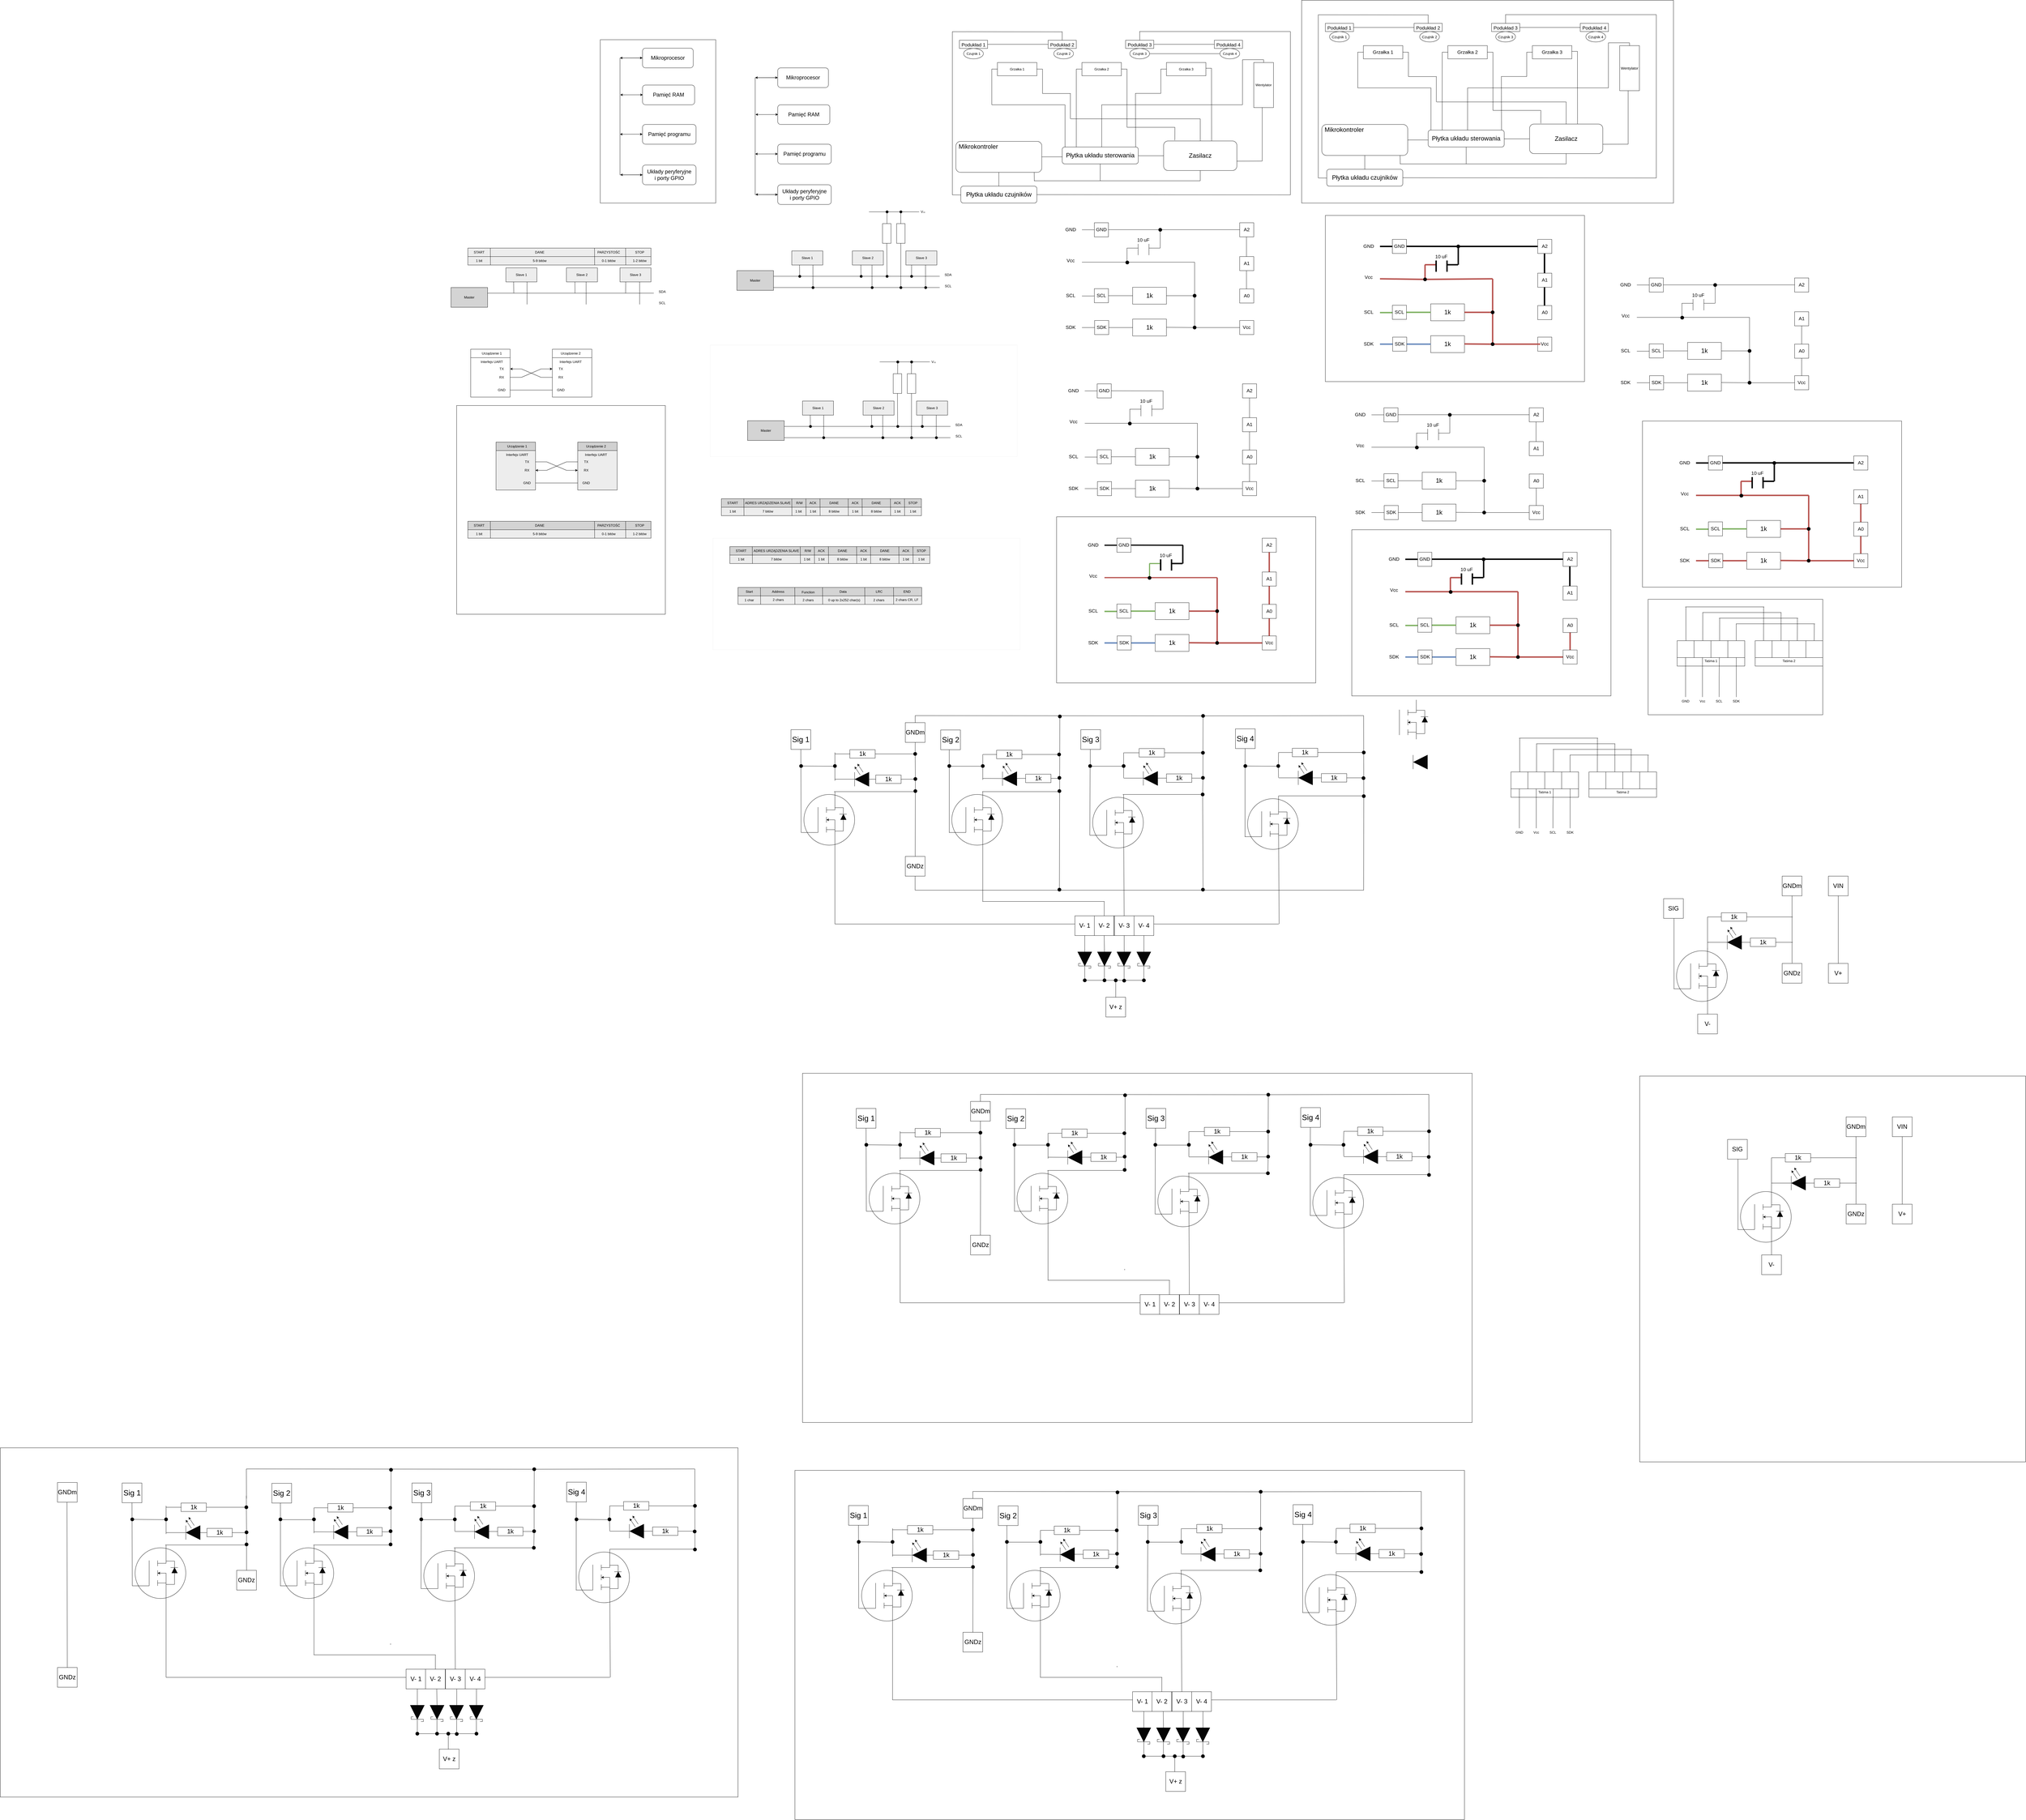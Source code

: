 <mxfile version="20.8.11" type="github">
  <diagram id="oU9HoBkiCSjBw6yVOJOH" name="Strona-1">
    <mxGraphModel dx="4044" dy="2442" grid="1" gridSize="10" guides="1" tooltips="1" connect="1" arrows="1" fold="1" page="1" pageScale="1" pageWidth="827" pageHeight="1169" math="0" shadow="0">
      <root>
        <mxCell id="0" />
        <mxCell id="1" parent="0" />
        <mxCell id="3BJSdoCZnyYaqOhCWQ2q-1" value="" style="whiteSpace=wrap;html=1;aspect=fixed;" parent="1" vertex="1">
          <mxGeometry x="150" y="439" width="140" height="140" as="geometry" />
        </mxCell>
        <mxCell id="3BJSdoCZnyYaqOhCWQ2q-3" value="" style="whiteSpace=wrap;html=1;aspect=fixed;" parent="1" vertex="1">
          <mxGeometry x="150" y="469" width="140" height="140" as="geometry" />
        </mxCell>
        <mxCell id="3BJSdoCZnyYaqOhCWQ2q-4" value="" style="whiteSpace=wrap;html=1;aspect=fixed;glass=0;flipH=1;flipV=1;" parent="1" vertex="1">
          <mxGeometry x="440" y="439" width="140" height="140" as="geometry" />
        </mxCell>
        <mxCell id="3BJSdoCZnyYaqOhCWQ2q-5" value="" style="whiteSpace=wrap;html=1;aspect=fixed;glass=0;flipH=1;flipV=1;fillColor=#FFFFFF;" parent="1" vertex="1">
          <mxGeometry x="440" y="469" width="140" height="140" as="geometry" />
        </mxCell>
        <mxCell id="3BJSdoCZnyYaqOhCWQ2q-6" value="Urządzenie 1" style="text;html=1;strokeColor=none;fillColor=none;align=center;verticalAlign=middle;whiteSpace=wrap;rounded=0;glass=0;" parent="1" vertex="1">
          <mxGeometry x="185" y="439" width="80" height="30" as="geometry" />
        </mxCell>
        <mxCell id="3BJSdoCZnyYaqOhCWQ2q-7" value="Urządzenie 2" style="text;html=1;strokeColor=none;fillColor=none;align=center;verticalAlign=middle;whiteSpace=wrap;rounded=0;glass=0;" parent="1" vertex="1">
          <mxGeometry x="465" y="439" width="80" height="30" as="geometry" />
        </mxCell>
        <mxCell id="3BJSdoCZnyYaqOhCWQ2q-8" value="TX" style="text;html=1;strokeColor=none;fillColor=none;align=center;verticalAlign=middle;whiteSpace=wrap;rounded=0;glass=0;" parent="1" vertex="1">
          <mxGeometry x="230" y="494" width="60" height="30" as="geometry" />
        </mxCell>
        <mxCell id="3BJSdoCZnyYaqOhCWQ2q-9" value="TX" style="text;html=1;strokeColor=none;fillColor=none;align=center;verticalAlign=middle;whiteSpace=wrap;rounded=0;glass=0;" parent="1" vertex="1">
          <mxGeometry x="440" y="494" width="60" height="30" as="geometry" />
        </mxCell>
        <mxCell id="3BJSdoCZnyYaqOhCWQ2q-10" value="&lt;div&gt;RX&lt;/div&gt;" style="text;html=1;strokeColor=none;fillColor=none;align=center;verticalAlign=middle;whiteSpace=wrap;rounded=0;glass=0;" parent="1" vertex="1">
          <mxGeometry x="230" y="524" width="60" height="30" as="geometry" />
        </mxCell>
        <mxCell id="3BJSdoCZnyYaqOhCWQ2q-11" value="&lt;div&gt;RX&lt;/div&gt;" style="text;html=1;strokeColor=none;fillColor=none;align=center;verticalAlign=middle;whiteSpace=wrap;rounded=0;glass=0;" parent="1" vertex="1">
          <mxGeometry x="440" y="524" width="60" height="30" as="geometry" />
        </mxCell>
        <mxCell id="3BJSdoCZnyYaqOhCWQ2q-12" value="GND" style="text;html=1;strokeColor=none;fillColor=none;align=center;verticalAlign=middle;whiteSpace=wrap;rounded=0;glass=0;" parent="1" vertex="1">
          <mxGeometry x="230" y="569" width="60" height="30" as="geometry" />
        </mxCell>
        <mxCell id="3BJSdoCZnyYaqOhCWQ2q-13" value="GND" style="text;html=1;strokeColor=none;fillColor=none;align=center;verticalAlign=middle;whiteSpace=wrap;rounded=0;glass=0;" parent="1" vertex="1">
          <mxGeometry x="440" y="569" width="60" height="30" as="geometry" />
        </mxCell>
        <mxCell id="3BJSdoCZnyYaqOhCWQ2q-14" value="" style="endArrow=none;html=1;rounded=0;exitX=1;exitY=0.5;exitDx=0;exitDy=0;entryX=0;entryY=0.5;entryDx=0;entryDy=0;" parent="1" source="3BJSdoCZnyYaqOhCWQ2q-12" target="3BJSdoCZnyYaqOhCWQ2q-13" edge="1">
          <mxGeometry width="50" height="50" relative="1" as="geometry">
            <mxPoint x="400" y="669" as="sourcePoint" />
            <mxPoint x="450" y="619" as="targetPoint" />
          </mxGeometry>
        </mxCell>
        <mxCell id="3BJSdoCZnyYaqOhCWQ2q-15" value="" style="endArrow=classic;html=1;rounded=0;entryX=1;entryY=0.5;entryDx=0;entryDy=0;exitX=0;exitY=0.5;exitDx=0;exitDy=0;" parent="1" source="3BJSdoCZnyYaqOhCWQ2q-11" target="3BJSdoCZnyYaqOhCWQ2q-8" edge="1">
          <mxGeometry width="50" height="50" relative="1" as="geometry">
            <mxPoint x="400" y="669" as="sourcePoint" />
            <mxPoint x="450" y="619" as="targetPoint" />
            <Array as="points">
              <mxPoint x="400" y="539" />
              <mxPoint x="330" y="509" />
            </Array>
          </mxGeometry>
        </mxCell>
        <mxCell id="3BJSdoCZnyYaqOhCWQ2q-16" value="" style="endArrow=classic;html=1;rounded=0;exitX=1;exitY=0.5;exitDx=0;exitDy=0;entryX=0;entryY=0.5;entryDx=0;entryDy=0;" parent="1" source="3BJSdoCZnyYaqOhCWQ2q-10" target="3BJSdoCZnyYaqOhCWQ2q-9" edge="1">
          <mxGeometry width="50" height="50" relative="1" as="geometry">
            <mxPoint x="400" y="669" as="sourcePoint" />
            <mxPoint x="450" y="619" as="targetPoint" />
            <Array as="points">
              <mxPoint x="330" y="539" />
              <mxPoint x="400" y="509" />
            </Array>
          </mxGeometry>
        </mxCell>
        <mxCell id="3BJSdoCZnyYaqOhCWQ2q-17" value="Interfejs UART" style="text;html=1;strokeColor=none;fillColor=none;align=center;verticalAlign=middle;whiteSpace=wrap;rounded=0;glass=0;" parent="1" vertex="1">
          <mxGeometry x="175" y="469" width="100" height="30" as="geometry" />
        </mxCell>
        <mxCell id="3BJSdoCZnyYaqOhCWQ2q-20" value="Interfejs UART" style="text;html=1;strokeColor=none;fillColor=none;align=center;verticalAlign=middle;whiteSpace=wrap;rounded=0;glass=0;" parent="1" vertex="1">
          <mxGeometry x="455" y="469" width="100" height="30" as="geometry" />
        </mxCell>
        <mxCell id="3BJSdoCZnyYaqOhCWQ2q-22" value="" style="whiteSpace=wrap;html=1;aspect=fixed;glass=0;" parent="1" vertex="1">
          <mxGeometry x="100" y="639" width="741" height="741" as="geometry" />
        </mxCell>
        <mxCell id="3BJSdoCZnyYaqOhCWQ2q-23" value="" style="whiteSpace=wrap;html=1;aspect=fixed;fillColor=#D1D1D1;" parent="1" vertex="1">
          <mxGeometry x="240" y="769" width="140" height="140" as="geometry" />
        </mxCell>
        <mxCell id="3BJSdoCZnyYaqOhCWQ2q-24" value="" style="whiteSpace=wrap;html=1;aspect=fixed;fillColor=#EDEDED;" parent="1" vertex="1">
          <mxGeometry x="240" y="799" width="140" height="140" as="geometry" />
        </mxCell>
        <mxCell id="3BJSdoCZnyYaqOhCWQ2q-25" value="" style="whiteSpace=wrap;html=1;aspect=fixed;glass=0;flipH=1;flipV=1;fillColor=#D1D1D1;" parent="1" vertex="1">
          <mxGeometry x="530" y="769" width="140" height="140" as="geometry" />
        </mxCell>
        <mxCell id="3BJSdoCZnyYaqOhCWQ2q-26" value="" style="whiteSpace=wrap;html=1;aspect=fixed;glass=0;flipH=1;flipV=1;fillColor=#EDEDED;" parent="1" vertex="1">
          <mxGeometry x="530" y="799" width="140" height="140" as="geometry" />
        </mxCell>
        <mxCell id="3BJSdoCZnyYaqOhCWQ2q-27" value="Urządzenie 1" style="text;html=1;strokeColor=none;fillColor=none;align=center;verticalAlign=middle;whiteSpace=wrap;rounded=0;glass=0;" parent="1" vertex="1">
          <mxGeometry x="275" y="769" width="80" height="30" as="geometry" />
        </mxCell>
        <mxCell id="3BJSdoCZnyYaqOhCWQ2q-28" value="Urządzenie 2" style="text;html=1;strokeColor=none;fillColor=none;align=center;verticalAlign=middle;whiteSpace=wrap;rounded=0;glass=0;" parent="1" vertex="1">
          <mxGeometry x="555" y="769" width="80" height="30" as="geometry" />
        </mxCell>
        <mxCell id="3BJSdoCZnyYaqOhCWQ2q-29" value="TX" style="text;html=1;strokeColor=none;fillColor=none;align=center;verticalAlign=middle;whiteSpace=wrap;rounded=0;glass=0;" parent="1" vertex="1">
          <mxGeometry x="320" y="824" width="60" height="30" as="geometry" />
        </mxCell>
        <mxCell id="3BJSdoCZnyYaqOhCWQ2q-30" value="TX" style="text;html=1;strokeColor=none;fillColor=none;align=center;verticalAlign=middle;whiteSpace=wrap;rounded=0;glass=0;" parent="1" vertex="1">
          <mxGeometry x="530" y="824" width="60" height="30" as="geometry" />
        </mxCell>
        <mxCell id="3BJSdoCZnyYaqOhCWQ2q-31" value="&lt;div&gt;RX&lt;/div&gt;" style="text;html=1;strokeColor=none;fillColor=none;align=center;verticalAlign=middle;whiteSpace=wrap;rounded=0;glass=0;" parent="1" vertex="1">
          <mxGeometry x="320" y="854" width="60" height="30" as="geometry" />
        </mxCell>
        <mxCell id="3BJSdoCZnyYaqOhCWQ2q-32" value="&lt;div&gt;RX&lt;/div&gt;" style="text;html=1;strokeColor=none;fillColor=none;align=center;verticalAlign=middle;whiteSpace=wrap;rounded=0;glass=0;" parent="1" vertex="1">
          <mxGeometry x="530" y="854" width="60" height="30" as="geometry" />
        </mxCell>
        <mxCell id="3BJSdoCZnyYaqOhCWQ2q-33" value="GND" style="text;html=1;strokeColor=none;fillColor=none;align=center;verticalAlign=middle;whiteSpace=wrap;rounded=0;glass=0;" parent="1" vertex="1">
          <mxGeometry x="320" y="899" width="60" height="30" as="geometry" />
        </mxCell>
        <mxCell id="3BJSdoCZnyYaqOhCWQ2q-34" value="GND" style="text;html=1;strokeColor=none;fillColor=none;align=center;verticalAlign=middle;whiteSpace=wrap;rounded=0;glass=0;" parent="1" vertex="1">
          <mxGeometry x="530" y="899" width="60" height="30" as="geometry" />
        </mxCell>
        <mxCell id="3BJSdoCZnyYaqOhCWQ2q-35" value="" style="endArrow=none;html=1;rounded=0;exitX=1;exitY=0.5;exitDx=0;exitDy=0;entryX=0;entryY=0.5;entryDx=0;entryDy=0;" parent="1" source="3BJSdoCZnyYaqOhCWQ2q-33" target="3BJSdoCZnyYaqOhCWQ2q-34" edge="1">
          <mxGeometry width="50" height="50" relative="1" as="geometry">
            <mxPoint x="490" y="999" as="sourcePoint" />
            <mxPoint x="540" y="949" as="targetPoint" />
          </mxGeometry>
        </mxCell>
        <mxCell id="3BJSdoCZnyYaqOhCWQ2q-36" value="" style="endArrow=classic;html=1;rounded=0;entryX=0;entryY=0.5;entryDx=0;entryDy=0;exitX=1;exitY=0.5;exitDx=0;exitDy=0;" parent="1" source="3BJSdoCZnyYaqOhCWQ2q-29" target="3BJSdoCZnyYaqOhCWQ2q-32" edge="1">
          <mxGeometry width="50" height="50" relative="1" as="geometry">
            <mxPoint x="540" y="949" as="sourcePoint" />
            <mxPoint x="490" y="999" as="targetPoint" />
            <Array as="points">
              <mxPoint x="420" y="839" />
              <mxPoint x="490" y="869" />
            </Array>
          </mxGeometry>
        </mxCell>
        <mxCell id="3BJSdoCZnyYaqOhCWQ2q-37" value="" style="endArrow=classic;html=1;rounded=0;exitX=1;exitY=0.5;exitDx=0;exitDy=0;entryX=1;entryY=0.5;entryDx=0;entryDy=0;" parent="1" target="3BJSdoCZnyYaqOhCWQ2q-31" edge="1">
          <mxGeometry width="50" height="50" relative="1" as="geometry">
            <mxPoint x="530" y="839" as="sourcePoint" />
            <mxPoint x="490" y="999" as="targetPoint" />
            <Array as="points">
              <mxPoint x="490" y="839" />
              <mxPoint x="420" y="869" />
            </Array>
          </mxGeometry>
        </mxCell>
        <mxCell id="3BJSdoCZnyYaqOhCWQ2q-38" value="Interfejs UART" style="text;html=1;strokeColor=none;fillColor=none;align=center;verticalAlign=middle;whiteSpace=wrap;rounded=0;glass=0;" parent="1" vertex="1">
          <mxGeometry x="265" y="799" width="100" height="30" as="geometry" />
        </mxCell>
        <mxCell id="3BJSdoCZnyYaqOhCWQ2q-39" value="Interfejs UART" style="text;html=1;strokeColor=none;fillColor=none;align=center;verticalAlign=middle;whiteSpace=wrap;rounded=0;glass=0;" parent="1" vertex="1">
          <mxGeometry x="545" y="799" width="100" height="30" as="geometry" />
        </mxCell>
        <mxCell id="HqVGEv1PsbBmL7QC89TK-1" value="" style="rounded=0;whiteSpace=wrap;html=1;glass=0;fillColor=#EDEDED;" parent="1" vertex="1">
          <mxGeometry x="140" y="80" width="650" height="30" as="geometry" />
        </mxCell>
        <mxCell id="HqVGEv1PsbBmL7QC89TK-5" value="" style="rounded=0;whiteSpace=wrap;html=1;glass=0;fillColor=#EDEDED;" parent="1" vertex="1">
          <mxGeometry x="140" y="110" width="650" height="30" as="geometry" />
        </mxCell>
        <mxCell id="HqVGEv1PsbBmL7QC89TK-6" value="" style="endArrow=none;html=1;rounded=0;" parent="1" edge="1">
          <mxGeometry width="50" height="50" relative="1" as="geometry">
            <mxPoint x="219.71" y="80" as="sourcePoint" />
            <mxPoint x="220.28" y="140" as="targetPoint" />
          </mxGeometry>
        </mxCell>
        <mxCell id="HqVGEv1PsbBmL7QC89TK-7" value="START" style="text;html=1;strokeColor=none;fillColor=none;align=center;verticalAlign=middle;whiteSpace=wrap;rounded=0;glass=0;" parent="1" vertex="1">
          <mxGeometry x="150" y="80" width="60" height="30" as="geometry" />
        </mxCell>
        <mxCell id="HqVGEv1PsbBmL7QC89TK-8" value="1 bit" style="text;html=1;strokeColor=none;fillColor=none;align=center;verticalAlign=middle;whiteSpace=wrap;rounded=0;glass=0;" parent="1" vertex="1">
          <mxGeometry x="150" y="110" width="60" height="30" as="geometry" />
        </mxCell>
        <mxCell id="HqVGEv1PsbBmL7QC89TK-9" value="DANE" style="text;html=1;strokeColor=none;fillColor=none;align=center;verticalAlign=middle;whiteSpace=wrap;rounded=0;glass=0;" parent="1" vertex="1">
          <mxGeometry x="365" y="80" width="60" height="30" as="geometry" />
        </mxCell>
        <mxCell id="HqVGEv1PsbBmL7QC89TK-10" value="" style="endArrow=none;html=1;rounded=0;" parent="1" edge="1">
          <mxGeometry width="50" height="50" relative="1" as="geometry">
            <mxPoint x="589.43" y="80" as="sourcePoint" />
            <mxPoint x="590" y="140" as="targetPoint" />
          </mxGeometry>
        </mxCell>
        <mxCell id="HqVGEv1PsbBmL7QC89TK-11" value="5-9 bitów" style="text;html=1;strokeColor=none;fillColor=none;align=center;verticalAlign=middle;whiteSpace=wrap;rounded=0;glass=0;" parent="1" vertex="1">
          <mxGeometry x="365" y="110" width="60" height="30" as="geometry" />
        </mxCell>
        <mxCell id="HqVGEv1PsbBmL7QC89TK-12" value="PARZYSTOŚĆ" style="text;html=1;strokeColor=none;fillColor=none;align=center;verticalAlign=middle;whiteSpace=wrap;rounded=0;glass=0;" parent="1" vertex="1">
          <mxGeometry x="610" y="80" width="60" height="30" as="geometry" />
        </mxCell>
        <mxCell id="HqVGEv1PsbBmL7QC89TK-13" value="STOP" style="text;html=1;strokeColor=none;fillColor=none;align=center;verticalAlign=middle;whiteSpace=wrap;rounded=0;glass=0;" parent="1" vertex="1">
          <mxGeometry x="720" y="80" width="60" height="30" as="geometry" />
        </mxCell>
        <mxCell id="HqVGEv1PsbBmL7QC89TK-14" value="" style="endArrow=none;html=1;rounded=0;" parent="1" edge="1">
          <mxGeometry width="50" height="50" relative="1" as="geometry">
            <mxPoint x="700" y="80" as="sourcePoint" />
            <mxPoint x="700.57" y="140" as="targetPoint" />
          </mxGeometry>
        </mxCell>
        <mxCell id="HqVGEv1PsbBmL7QC89TK-15" value="0-1 bitów" style="text;html=1;strokeColor=none;fillColor=none;align=center;verticalAlign=middle;whiteSpace=wrap;rounded=0;glass=0;" parent="1" vertex="1">
          <mxGeometry x="610" y="110" width="60" height="30" as="geometry" />
        </mxCell>
        <mxCell id="HqVGEv1PsbBmL7QC89TK-16" value="1-2 bitów" style="text;html=1;strokeColor=none;fillColor=none;align=center;verticalAlign=middle;whiteSpace=wrap;rounded=0;glass=0;" parent="1" vertex="1">
          <mxGeometry x="720" y="110" width="60" height="30" as="geometry" />
        </mxCell>
        <mxCell id="HqVGEv1PsbBmL7QC89TK-18" value="" style="rounded=0;whiteSpace=wrap;html=1;glass=0;fillColor=#D4D4D4;" parent="1" vertex="1">
          <mxGeometry x="140" y="1050" width="650" height="30" as="geometry" />
        </mxCell>
        <mxCell id="HqVGEv1PsbBmL7QC89TK-19" value="" style="rounded=0;whiteSpace=wrap;html=1;glass=0;fillColor=#EDEDED;" parent="1" vertex="1">
          <mxGeometry x="140" y="1080" width="650" height="30" as="geometry" />
        </mxCell>
        <mxCell id="HqVGEv1PsbBmL7QC89TK-20" value="" style="endArrow=none;html=1;rounded=0;" parent="1" edge="1">
          <mxGeometry width="50" height="50" relative="1" as="geometry">
            <mxPoint x="219.71" y="1050" as="sourcePoint" />
            <mxPoint x="220.28" y="1110" as="targetPoint" />
          </mxGeometry>
        </mxCell>
        <mxCell id="HqVGEv1PsbBmL7QC89TK-21" value="START" style="text;html=1;strokeColor=none;fillColor=none;align=center;verticalAlign=middle;whiteSpace=wrap;rounded=0;glass=0;" parent="1" vertex="1">
          <mxGeometry x="150" y="1050" width="60" height="30" as="geometry" />
        </mxCell>
        <mxCell id="HqVGEv1PsbBmL7QC89TK-22" value="1 bit" style="text;html=1;strokeColor=none;fillColor=none;align=center;verticalAlign=middle;whiteSpace=wrap;rounded=0;glass=0;" parent="1" vertex="1">
          <mxGeometry x="150" y="1080" width="60" height="30" as="geometry" />
        </mxCell>
        <mxCell id="HqVGEv1PsbBmL7QC89TK-23" value="DANE" style="text;html=1;strokeColor=none;fillColor=none;align=center;verticalAlign=middle;whiteSpace=wrap;rounded=0;glass=0;" parent="1" vertex="1">
          <mxGeometry x="365" y="1050" width="60" height="30" as="geometry" />
        </mxCell>
        <mxCell id="HqVGEv1PsbBmL7QC89TK-24" value="" style="endArrow=none;html=1;rounded=0;" parent="1" edge="1">
          <mxGeometry width="50" height="50" relative="1" as="geometry">
            <mxPoint x="589.43" y="1050" as="sourcePoint" />
            <mxPoint x="590" y="1110" as="targetPoint" />
          </mxGeometry>
        </mxCell>
        <mxCell id="HqVGEv1PsbBmL7QC89TK-25" value="5-9 bitów" style="text;html=1;strokeColor=none;fillColor=none;align=center;verticalAlign=middle;whiteSpace=wrap;rounded=0;glass=0;" parent="1" vertex="1">
          <mxGeometry x="365" y="1080" width="60" height="30" as="geometry" />
        </mxCell>
        <mxCell id="HqVGEv1PsbBmL7QC89TK-26" value="PARZYSTOŚĆ" style="text;html=1;strokeColor=none;fillColor=none;align=center;verticalAlign=middle;whiteSpace=wrap;rounded=0;glass=0;" parent="1" vertex="1">
          <mxGeometry x="610" y="1050" width="60" height="30" as="geometry" />
        </mxCell>
        <mxCell id="HqVGEv1PsbBmL7QC89TK-27" value="STOP" style="text;html=1;strokeColor=none;fillColor=none;align=center;verticalAlign=middle;whiteSpace=wrap;rounded=0;glass=0;" parent="1" vertex="1">
          <mxGeometry x="720" y="1050" width="60" height="30" as="geometry" />
        </mxCell>
        <mxCell id="HqVGEv1PsbBmL7QC89TK-28" value="" style="endArrow=none;html=1;rounded=0;" parent="1" edge="1">
          <mxGeometry width="50" height="50" relative="1" as="geometry">
            <mxPoint x="700" y="1050" as="sourcePoint" />
            <mxPoint x="700.57" y="1110" as="targetPoint" />
          </mxGeometry>
        </mxCell>
        <mxCell id="HqVGEv1PsbBmL7QC89TK-29" value="0-1 bitów" style="text;html=1;strokeColor=none;fillColor=none;align=center;verticalAlign=middle;whiteSpace=wrap;rounded=0;glass=0;" parent="1" vertex="1">
          <mxGeometry x="610" y="1080" width="60" height="30" as="geometry" />
        </mxCell>
        <mxCell id="HqVGEv1PsbBmL7QC89TK-30" value="1-2 bitów" style="text;html=1;strokeColor=none;fillColor=none;align=center;verticalAlign=middle;whiteSpace=wrap;rounded=0;glass=0;" parent="1" vertex="1">
          <mxGeometry x="720" y="1080" width="60" height="30" as="geometry" />
        </mxCell>
        <mxCell id="HqVGEv1PsbBmL7QC89TK-33" value="" style="rounded=0;whiteSpace=wrap;html=1;glass=0;fillColor=#D4D4D4;" parent="1" vertex="1">
          <mxGeometry x="80" y="220" width="130" height="70" as="geometry" />
        </mxCell>
        <mxCell id="HqVGEv1PsbBmL7QC89TK-34" value="" style="rounded=0;whiteSpace=wrap;html=1;glass=0;fillColor=#EDEDED;" parent="1" vertex="1">
          <mxGeometry x="275" y="150" width="110" height="50" as="geometry" />
        </mxCell>
        <mxCell id="HqVGEv1PsbBmL7QC89TK-35" value="" style="rounded=0;whiteSpace=wrap;html=1;glass=0;fillColor=#EDEDED;" parent="1" vertex="1">
          <mxGeometry x="490" y="150" width="110" height="50" as="geometry" />
        </mxCell>
        <mxCell id="HqVGEv1PsbBmL7QC89TK-36" value="" style="rounded=0;whiteSpace=wrap;html=1;glass=0;fillColor=#EDEDED;" parent="1" vertex="1">
          <mxGeometry x="680" y="150" width="110" height="50" as="geometry" />
        </mxCell>
        <mxCell id="HqVGEv1PsbBmL7QC89TK-38" value="Master" style="text;html=1;strokeColor=none;fillColor=none;align=center;verticalAlign=middle;whiteSpace=wrap;rounded=0;shadow=1;glass=0;" parent="1" vertex="1">
          <mxGeometry x="115" y="240" width="60" height="30" as="geometry" />
        </mxCell>
        <mxCell id="HqVGEv1PsbBmL7QC89TK-39" value="Slave 2" style="text;html=1;strokeColor=none;fillColor=none;align=center;verticalAlign=middle;whiteSpace=wrap;rounded=0;shadow=1;glass=0;" parent="1" vertex="1">
          <mxGeometry x="515" y="160" width="60" height="30" as="geometry" />
        </mxCell>
        <mxCell id="HqVGEv1PsbBmL7QC89TK-40" value="Slave 1" style="text;html=1;strokeColor=none;fillColor=none;align=center;verticalAlign=middle;whiteSpace=wrap;rounded=0;shadow=1;glass=0;" parent="1" vertex="1">
          <mxGeometry x="300" y="160" width="60" height="30" as="geometry" />
        </mxCell>
        <mxCell id="HqVGEv1PsbBmL7QC89TK-41" value="Slave 3" style="text;html=1;strokeColor=none;fillColor=none;align=center;verticalAlign=middle;whiteSpace=wrap;rounded=0;shadow=1;glass=0;" parent="1" vertex="1">
          <mxGeometry x="705" y="160" width="60" height="30" as="geometry" />
        </mxCell>
        <mxCell id="HqVGEv1PsbBmL7QC89TK-51" value="" style="endArrow=none;html=1;rounded=0;" parent="1" edge="1">
          <mxGeometry width="50" height="50" relative="1" as="geometry">
            <mxPoint x="210" y="240" as="sourcePoint" />
            <mxPoint x="800" y="240" as="targetPoint" />
          </mxGeometry>
        </mxCell>
        <mxCell id="HqVGEv1PsbBmL7QC89TK-53" value="" style="endArrow=none;html=1;rounded=0;exitX=0.25;exitY=1;exitDx=0;exitDy=0;" parent="1" source="HqVGEv1PsbBmL7QC89TK-34" edge="1">
          <mxGeometry width="50" height="50" relative="1" as="geometry">
            <mxPoint x="470" y="260" as="sourcePoint" />
            <mxPoint x="303" y="240" as="targetPoint" />
          </mxGeometry>
        </mxCell>
        <mxCell id="HqVGEv1PsbBmL7QC89TK-54" value="" style="endArrow=none;html=1;rounded=0;exitX=0.25;exitY=1;exitDx=0;exitDy=0;" parent="1" edge="1">
          <mxGeometry width="50" height="50" relative="1" as="geometry">
            <mxPoint x="520" y="200" as="sourcePoint" />
            <mxPoint x="520.5" y="240" as="targetPoint" />
          </mxGeometry>
        </mxCell>
        <mxCell id="HqVGEv1PsbBmL7QC89TK-55" value="" style="endArrow=none;html=1;rounded=0;exitX=0.185;exitY=1.005;exitDx=0;exitDy=0;exitPerimeter=0;" parent="1" source="HqVGEv1PsbBmL7QC89TK-36" edge="1">
          <mxGeometry width="50" height="50" relative="1" as="geometry">
            <mxPoint x="705" y="200" as="sourcePoint" />
            <mxPoint x="700" y="240" as="targetPoint" />
          </mxGeometry>
        </mxCell>
        <mxCell id="HqVGEv1PsbBmL7QC89TK-56" value="" style="endArrow=none;html=1;rounded=0;" parent="1" edge="1">
          <mxGeometry width="50" height="50" relative="1" as="geometry">
            <mxPoint x="350" y="200" as="sourcePoint" />
            <mxPoint x="350" y="280" as="targetPoint" />
          </mxGeometry>
        </mxCell>
        <mxCell id="HqVGEv1PsbBmL7QC89TK-57" value="" style="endArrow=none;html=1;rounded=0;" parent="1" edge="1">
          <mxGeometry width="50" height="50" relative="1" as="geometry">
            <mxPoint x="559.73" y="200" as="sourcePoint" />
            <mxPoint x="559.73" y="280" as="targetPoint" />
          </mxGeometry>
        </mxCell>
        <mxCell id="HqVGEv1PsbBmL7QC89TK-58" value="" style="endArrow=none;html=1;rounded=0;" parent="1" edge="1">
          <mxGeometry width="50" height="50" relative="1" as="geometry">
            <mxPoint x="749.73" y="200" as="sourcePoint" />
            <mxPoint x="749.73" y="280" as="targetPoint" />
          </mxGeometry>
        </mxCell>
        <mxCell id="HqVGEv1PsbBmL7QC89TK-59" value="SDA" style="text;html=1;strokeColor=none;fillColor=none;align=center;verticalAlign=middle;whiteSpace=wrap;rounded=0;shadow=1;glass=0;" parent="1" vertex="1">
          <mxGeometry x="800" y="220" width="60" height="30" as="geometry" />
        </mxCell>
        <mxCell id="HqVGEv1PsbBmL7QC89TK-60" value="SCL" style="text;html=1;strokeColor=none;fillColor=none;align=center;verticalAlign=middle;whiteSpace=wrap;rounded=0;shadow=1;glass=0;" parent="1" vertex="1">
          <mxGeometry x="800" y="260" width="60" height="30" as="geometry" />
        </mxCell>
        <mxCell id="HqVGEv1PsbBmL7QC89TK-62" value="" style="rounded=0;whiteSpace=wrap;html=1;glass=0;fillColor=#D4D4D4;" parent="1" vertex="1">
          <mxGeometry x="1095" y="160" width="130" height="70" as="geometry" />
        </mxCell>
        <mxCell id="HqVGEv1PsbBmL7QC89TK-63" value="" style="rounded=0;whiteSpace=wrap;html=1;glass=0;fillColor=#EDEDED;" parent="1" vertex="1">
          <mxGeometry x="1290" y="90" width="110" height="50" as="geometry" />
        </mxCell>
        <mxCell id="HqVGEv1PsbBmL7QC89TK-64" value="" style="rounded=0;whiteSpace=wrap;html=1;glass=0;fillColor=#EDEDED;" parent="1" vertex="1">
          <mxGeometry x="1505" y="90" width="110" height="50" as="geometry" />
        </mxCell>
        <mxCell id="HqVGEv1PsbBmL7QC89TK-65" value="" style="rounded=0;whiteSpace=wrap;html=1;glass=0;fillColor=#EDEDED;" parent="1" vertex="1">
          <mxGeometry x="1695" y="90" width="110" height="50" as="geometry" />
        </mxCell>
        <mxCell id="HqVGEv1PsbBmL7QC89TK-66" value="Master" style="text;html=1;strokeColor=none;fillColor=none;align=center;verticalAlign=middle;whiteSpace=wrap;rounded=0;shadow=1;glass=0;" parent="1" vertex="1">
          <mxGeometry x="1130" y="180" width="60" height="30" as="geometry" />
        </mxCell>
        <mxCell id="HqVGEv1PsbBmL7QC89TK-67" value="Slave 2" style="text;html=1;strokeColor=none;fillColor=none;align=center;verticalAlign=middle;whiteSpace=wrap;rounded=0;shadow=1;glass=0;" parent="1" vertex="1">
          <mxGeometry x="1530" y="100" width="60" height="30" as="geometry" />
        </mxCell>
        <mxCell id="HqVGEv1PsbBmL7QC89TK-68" value="Slave 1" style="text;html=1;strokeColor=none;fillColor=none;align=center;verticalAlign=middle;whiteSpace=wrap;rounded=0;shadow=1;glass=0;" parent="1" vertex="1">
          <mxGeometry x="1315" y="100" width="60" height="30" as="geometry" />
        </mxCell>
        <mxCell id="HqVGEv1PsbBmL7QC89TK-69" value="Slave 3" style="text;html=1;strokeColor=none;fillColor=none;align=center;verticalAlign=middle;whiteSpace=wrap;rounded=0;shadow=1;glass=0;" parent="1" vertex="1">
          <mxGeometry x="1720" y="100" width="60" height="30" as="geometry" />
        </mxCell>
        <mxCell id="HqVGEv1PsbBmL7QC89TK-70" value="" style="endArrow=none;html=1;rounded=0;startArrow=none;" parent="1" source="HqVGEv1PsbBmL7QC89TK-99" edge="1">
          <mxGeometry width="50" height="50" relative="1" as="geometry">
            <mxPoint x="1225" y="180" as="sourcePoint" />
            <mxPoint x="1815.0" y="180" as="targetPoint" />
          </mxGeometry>
        </mxCell>
        <mxCell id="HqVGEv1PsbBmL7QC89TK-71" value="" style="endArrow=none;html=1;rounded=0;startArrow=none;" parent="1" source="HqVGEv1PsbBmL7QC89TK-92" edge="1">
          <mxGeometry width="50" height="50" relative="1" as="geometry">
            <mxPoint x="1225" y="220" as="sourcePoint" />
            <mxPoint x="1815.0" y="220" as="targetPoint" />
          </mxGeometry>
        </mxCell>
        <mxCell id="HqVGEv1PsbBmL7QC89TK-72" value="" style="endArrow=none;html=1;rounded=0;exitX=0.25;exitY=1;exitDx=0;exitDy=0;" parent="1" source="HqVGEv1PsbBmL7QC89TK-63" edge="1">
          <mxGeometry width="50" height="50" relative="1" as="geometry">
            <mxPoint x="1485" y="200" as="sourcePoint" />
            <mxPoint x="1318" y="180" as="targetPoint" />
          </mxGeometry>
        </mxCell>
        <mxCell id="HqVGEv1PsbBmL7QC89TK-73" value="" style="endArrow=none;html=1;rounded=0;exitX=0.25;exitY=1;exitDx=0;exitDy=0;" parent="1" edge="1">
          <mxGeometry width="50" height="50" relative="1" as="geometry">
            <mxPoint x="1535.0" y="140" as="sourcePoint" />
            <mxPoint x="1535.5" y="180" as="targetPoint" />
          </mxGeometry>
        </mxCell>
        <mxCell id="HqVGEv1PsbBmL7QC89TK-74" value="" style="endArrow=none;html=1;rounded=0;exitX=0.185;exitY=1.005;exitDx=0;exitDy=0;exitPerimeter=0;" parent="1" source="HqVGEv1PsbBmL7QC89TK-65" edge="1">
          <mxGeometry width="50" height="50" relative="1" as="geometry">
            <mxPoint x="1720" y="140" as="sourcePoint" />
            <mxPoint x="1715.0" y="180" as="targetPoint" />
          </mxGeometry>
        </mxCell>
        <mxCell id="HqVGEv1PsbBmL7QC89TK-75" value="" style="endArrow=none;html=1;rounded=0;" parent="1" edge="1">
          <mxGeometry width="50" height="50" relative="1" as="geometry">
            <mxPoint x="1365" y="140" as="sourcePoint" />
            <mxPoint x="1365" y="220" as="targetPoint" />
          </mxGeometry>
        </mxCell>
        <mxCell id="HqVGEv1PsbBmL7QC89TK-76" value="" style="endArrow=none;html=1;rounded=0;" parent="1" edge="1">
          <mxGeometry width="50" height="50" relative="1" as="geometry">
            <mxPoint x="1574.73" y="140" as="sourcePoint" />
            <mxPoint x="1574.73" y="220" as="targetPoint" />
          </mxGeometry>
        </mxCell>
        <mxCell id="HqVGEv1PsbBmL7QC89TK-77" value="" style="endArrow=none;html=1;rounded=0;" parent="1" edge="1">
          <mxGeometry width="50" height="50" relative="1" as="geometry">
            <mxPoint x="1764.73" y="140" as="sourcePoint" />
            <mxPoint x="1764.73" y="220" as="targetPoint" />
          </mxGeometry>
        </mxCell>
        <mxCell id="HqVGEv1PsbBmL7QC89TK-78" value="SDA" style="text;html=1;strokeColor=none;fillColor=none;align=center;verticalAlign=middle;whiteSpace=wrap;rounded=0;shadow=1;glass=0;" parent="1" vertex="1">
          <mxGeometry x="1815" y="160" width="60" height="30" as="geometry" />
        </mxCell>
        <mxCell id="HqVGEv1PsbBmL7QC89TK-79" value="SCL" style="text;html=1;strokeColor=none;fillColor=none;align=center;verticalAlign=middle;whiteSpace=wrap;rounded=0;shadow=1;glass=0;" parent="1" vertex="1">
          <mxGeometry x="1815" y="200" width="60" height="30" as="geometry" />
        </mxCell>
        <mxCell id="HqVGEv1PsbBmL7QC89TK-80" value="" style="endArrow=none;html=1;rounded=0;startArrow=none;exitX=0.5;exitY=1;exitDx=0;exitDy=0;" parent="1" source="HqVGEv1PsbBmL7QC89TK-83" edge="1">
          <mxGeometry width="50" height="50" relative="1" as="geometry">
            <mxPoint x="1665" y="177" as="sourcePoint" />
            <mxPoint x="1677" y="220" as="targetPoint" />
          </mxGeometry>
        </mxCell>
        <mxCell id="HqVGEv1PsbBmL7QC89TK-81" value="" style="endArrow=none;html=1;rounded=0;entryX=0.5;entryY=1;entryDx=0;entryDy=0;" parent="1" target="HqVGEv1PsbBmL7QC89TK-82" edge="1">
          <mxGeometry width="50" height="50" relative="1" as="geometry">
            <mxPoint x="1627.76" y="179" as="sourcePoint" />
            <mxPoint x="1628" y="60" as="targetPoint" />
          </mxGeometry>
        </mxCell>
        <mxCell id="HqVGEv1PsbBmL7QC89TK-82" value="" style="rounded=0;whiteSpace=wrap;html=1;shadow=0;glass=0;fillColor=#FFFFFF;" parent="1" vertex="1">
          <mxGeometry x="1612" y="-7" width="30" height="70" as="geometry" />
        </mxCell>
        <mxCell id="HqVGEv1PsbBmL7QC89TK-83" value="" style="rounded=0;whiteSpace=wrap;html=1;shadow=0;glass=0;fillColor=#FFFFFF;" parent="1" vertex="1">
          <mxGeometry x="1662" y="-7" width="30" height="70" as="geometry" />
        </mxCell>
        <mxCell id="HqVGEv1PsbBmL7QC89TK-84" value="" style="ellipse;whiteSpace=wrap;html=1;aspect=fixed;shadow=0;glass=0;fillColor=#050505;strokeColor=none;strokeWidth=0;" parent="1" vertex="1">
          <mxGeometry x="1623" y="175" width="10" height="10" as="geometry" />
        </mxCell>
        <mxCell id="HqVGEv1PsbBmL7QC89TK-86" value="" style="endArrow=none;html=1;rounded=0;startArrow=none;" parent="1" source="HqVGEv1PsbBmL7QC89TK-95" target="HqVGEv1PsbBmL7QC89TK-84" edge="1">
          <mxGeometry width="50" height="50" relative="1" as="geometry">
            <mxPoint x="1225" y="180" as="sourcePoint" />
            <mxPoint x="1815" y="180" as="targetPoint" />
          </mxGeometry>
        </mxCell>
        <mxCell id="HqVGEv1PsbBmL7QC89TK-88" value="" style="ellipse;whiteSpace=wrap;html=1;aspect=fixed;shadow=0;glass=0;fillColor=#050505;strokeColor=none;strokeWidth=0;" parent="1" vertex="1">
          <mxGeometry x="1672" y="215" width="10" height="10" as="geometry" />
        </mxCell>
        <mxCell id="HqVGEv1PsbBmL7QC89TK-89" value="" style="endArrow=none;html=1;rounded=0;" parent="1" target="HqVGEv1PsbBmL7QC89TK-88" edge="1">
          <mxGeometry width="50" height="50" relative="1" as="geometry">
            <mxPoint x="1664.78" y="220" as="sourcePoint" />
            <mxPoint x="1664.78" y="270.0" as="targetPoint" />
          </mxGeometry>
        </mxCell>
        <mxCell id="HqVGEv1PsbBmL7QC89TK-90" value="" style="ellipse;whiteSpace=wrap;html=1;aspect=fixed;shadow=0;glass=0;fillColor=#050505;strokeColor=none;strokeWidth=0;" parent="1" vertex="1">
          <mxGeometry x="1570" y="215" width="10" height="10" as="geometry" />
        </mxCell>
        <mxCell id="HqVGEv1PsbBmL7QC89TK-91" value="" style="endArrow=none;html=1;rounded=0;" parent="1" target="HqVGEv1PsbBmL7QC89TK-90" edge="1">
          <mxGeometry width="50" height="50" relative="1" as="geometry">
            <mxPoint x="1225.0" y="220" as="sourcePoint" />
            <mxPoint x="1815" y="220" as="targetPoint" />
          </mxGeometry>
        </mxCell>
        <mxCell id="HqVGEv1PsbBmL7QC89TK-92" value="" style="ellipse;whiteSpace=wrap;html=1;aspect=fixed;shadow=0;glass=0;fillColor=#050505;strokeColor=none;strokeWidth=0;" parent="1" vertex="1">
          <mxGeometry x="1760" y="215" width="10" height="10" as="geometry" />
        </mxCell>
        <mxCell id="HqVGEv1PsbBmL7QC89TK-93" value="" style="endArrow=none;html=1;rounded=0;startArrow=none;" parent="1" edge="1">
          <mxGeometry width="50" height="50" relative="1" as="geometry">
            <mxPoint x="1580.0" y="220" as="sourcePoint" />
            <mxPoint x="1760" y="220" as="targetPoint" />
          </mxGeometry>
        </mxCell>
        <mxCell id="HqVGEv1PsbBmL7QC89TK-94" value="" style="ellipse;whiteSpace=wrap;html=1;aspect=fixed;shadow=0;glass=0;fillColor=#050505;strokeColor=none;strokeWidth=0;" parent="1" vertex="1">
          <mxGeometry x="1360" y="215" width="10" height="10" as="geometry" />
        </mxCell>
        <mxCell id="HqVGEv1PsbBmL7QC89TK-95" value="" style="ellipse;whiteSpace=wrap;html=1;aspect=fixed;shadow=0;glass=0;fillColor=#050505;strokeColor=none;strokeWidth=0;" parent="1" vertex="1">
          <mxGeometry x="1531" y="175" width="10" height="10" as="geometry" />
        </mxCell>
        <mxCell id="HqVGEv1PsbBmL7QC89TK-96" value="" style="endArrow=none;html=1;rounded=0;startArrow=none;" parent="1" source="HqVGEv1PsbBmL7QC89TK-97" target="HqVGEv1PsbBmL7QC89TK-95" edge="1">
          <mxGeometry width="50" height="50" relative="1" as="geometry">
            <mxPoint x="1225.0" y="180" as="sourcePoint" />
            <mxPoint x="1610.0" y="180" as="targetPoint" />
          </mxGeometry>
        </mxCell>
        <mxCell id="HqVGEv1PsbBmL7QC89TK-97" value="" style="ellipse;whiteSpace=wrap;html=1;aspect=fixed;shadow=0;glass=0;fillColor=#050505;strokeColor=none;strokeWidth=0;" parent="1" vertex="1">
          <mxGeometry x="1313" y="175" width="10" height="10" as="geometry" />
        </mxCell>
        <mxCell id="HqVGEv1PsbBmL7QC89TK-98" value="" style="endArrow=none;html=1;rounded=0;" parent="1" target="HqVGEv1PsbBmL7QC89TK-97" edge="1">
          <mxGeometry width="50" height="50" relative="1" as="geometry">
            <mxPoint x="1225.0" y="180" as="sourcePoint" />
            <mxPoint x="1531.0" y="180" as="targetPoint" />
          </mxGeometry>
        </mxCell>
        <mxCell id="HqVGEv1PsbBmL7QC89TK-99" value="" style="ellipse;whiteSpace=wrap;html=1;aspect=fixed;shadow=0;glass=0;fillColor=#050505;strokeColor=none;strokeWidth=0;" parent="1" vertex="1">
          <mxGeometry x="1710" y="175" width="10" height="10" as="geometry" />
        </mxCell>
        <mxCell id="HqVGEv1PsbBmL7QC89TK-100" value="" style="endArrow=none;html=1;rounded=0;startArrow=none;" parent="1" source="HqVGEv1PsbBmL7QC89TK-84" target="HqVGEv1PsbBmL7QC89TK-99" edge="1">
          <mxGeometry width="50" height="50" relative="1" as="geometry">
            <mxPoint x="1620.0" y="180" as="sourcePoint" />
            <mxPoint x="1815" y="180" as="targetPoint" />
          </mxGeometry>
        </mxCell>
        <mxCell id="HqVGEv1PsbBmL7QC89TK-101" value="" style="endArrow=none;html=1;rounded=0;startArrow=none;" parent="1" edge="1">
          <mxGeometry width="50" height="50" relative="1" as="geometry">
            <mxPoint x="1676.98" y="-52" as="sourcePoint" />
            <mxPoint x="1676.76" y="-7" as="targetPoint" />
          </mxGeometry>
        </mxCell>
        <mxCell id="HqVGEv1PsbBmL7QC89TK-102" value="" style="endArrow=none;html=1;rounded=0;startArrow=none;" parent="1" edge="1">
          <mxGeometry width="50" height="50" relative="1" as="geometry">
            <mxPoint x="1627.98" y="-52" as="sourcePoint" />
            <mxPoint x="1627.76" y="-7" as="targetPoint" />
          </mxGeometry>
        </mxCell>
        <mxCell id="HqVGEv1PsbBmL7QC89TK-103" value="" style="endArrow=none;html=1;rounded=0;startArrow=none;" parent="1" source="HqVGEv1PsbBmL7QC89TK-104" edge="1">
          <mxGeometry width="50" height="50" relative="1" as="geometry">
            <mxPoint x="1562" y="-49" as="sourcePoint" />
            <mxPoint x="1742" y="-49" as="targetPoint" />
          </mxGeometry>
        </mxCell>
        <mxCell id="HqVGEv1PsbBmL7QC89TK-104" value="" style="ellipse;whiteSpace=wrap;html=1;aspect=fixed;shadow=0;glass=0;fillColor=#050505;strokeColor=none;strokeWidth=0;" parent="1" vertex="1">
          <mxGeometry x="1672" y="-54" width="10" height="10" as="geometry" />
        </mxCell>
        <mxCell id="HqVGEv1PsbBmL7QC89TK-105" value="" style="endArrow=none;html=1;rounded=0;" parent="1" target="HqVGEv1PsbBmL7QC89TK-104" edge="1">
          <mxGeometry width="50" height="50" relative="1" as="geometry">
            <mxPoint x="1564" y="-49" as="sourcePoint" />
            <mxPoint x="1744" y="-49" as="targetPoint" />
          </mxGeometry>
        </mxCell>
        <mxCell id="HqVGEv1PsbBmL7QC89TK-106" value="" style="ellipse;whiteSpace=wrap;html=1;aspect=fixed;shadow=0;glass=0;fillColor=#050505;strokeColor=none;strokeWidth=0;" parent="1" vertex="1">
          <mxGeometry x="1623" y="-54" width="10" height="10" as="geometry" />
        </mxCell>
        <mxCell id="HqVGEv1PsbBmL7QC89TK-107" value="V" style="text;html=1;strokeColor=none;fillColor=none;align=center;verticalAlign=middle;whiteSpace=wrap;rounded=0;shadow=0;glass=0;strokeWidth=0;" parent="1" vertex="1">
          <mxGeometry x="1722" y="-64" width="60" height="30" as="geometry" />
        </mxCell>
        <mxCell id="HqVGEv1PsbBmL7QC89TK-108" value="cc" style="text;html=1;strokeColor=none;fillColor=none;align=center;verticalAlign=middle;whiteSpace=wrap;rounded=0;shadow=0;glass=0;strokeWidth=0;fontSize=7;" parent="1" vertex="1">
          <mxGeometry x="1745" y="-52" width="30" height="10" as="geometry" />
        </mxCell>
        <mxCell id="HqVGEv1PsbBmL7QC89TK-110" value="" style="rounded=0;whiteSpace=wrap;html=1;shadow=0;glass=0;strokeColor=default;strokeWidth=0;fontSize=7;fillColor=#FFFFFF;" parent="1" vertex="1">
          <mxGeometry x="1000" y="424" width="1090" height="396" as="geometry" />
        </mxCell>
        <mxCell id="HqVGEv1PsbBmL7QC89TK-171" value="" style="rounded=0;whiteSpace=wrap;html=1;glass=0;fillColor=#D4D4D4;" parent="1" vertex="1">
          <mxGeometry x="1040" y="970" width="710" height="30" as="geometry" />
        </mxCell>
        <mxCell id="HqVGEv1PsbBmL7QC89TK-172" value="" style="rounded=0;whiteSpace=wrap;html=1;glass=0;fillColor=#EDEDED;" parent="1" vertex="1">
          <mxGeometry x="1040" y="1000" width="710" height="30" as="geometry" />
        </mxCell>
        <mxCell id="HqVGEv1PsbBmL7QC89TK-173" value="" style="endArrow=none;html=1;rounded=0;" parent="1" edge="1">
          <mxGeometry width="50" height="50" relative="1" as="geometry">
            <mxPoint x="1119.71" y="970" as="sourcePoint" />
            <mxPoint x="1120.28" y="1030" as="targetPoint" />
          </mxGeometry>
        </mxCell>
        <mxCell id="HqVGEv1PsbBmL7QC89TK-174" value="START" style="text;html=1;strokeColor=none;fillColor=none;align=center;verticalAlign=middle;whiteSpace=wrap;rounded=0;glass=0;" parent="1" vertex="1">
          <mxGeometry x="1050" y="970" width="60" height="30" as="geometry" />
        </mxCell>
        <mxCell id="HqVGEv1PsbBmL7QC89TK-175" value="1 bit" style="text;html=1;strokeColor=none;fillColor=none;align=center;verticalAlign=middle;whiteSpace=wrap;rounded=0;glass=0;" parent="1" vertex="1">
          <mxGeometry x="1050" y="1000" width="60" height="30" as="geometry" />
        </mxCell>
        <mxCell id="HqVGEv1PsbBmL7QC89TK-176" value="DANE" style="text;html=1;strokeColor=none;fillColor=none;align=center;verticalAlign=middle;whiteSpace=wrap;rounded=0;glass=0;" parent="1" vertex="1">
          <mxGeometry x="1390" y="970" width="100" height="30" as="geometry" />
        </mxCell>
        <mxCell id="HqVGEv1PsbBmL7QC89TK-177" value="" style="endArrow=none;html=1;rounded=0;" parent="1" edge="1">
          <mxGeometry width="50" height="50" relative="1" as="geometry">
            <mxPoint x="1490.0" y="970" as="sourcePoint" />
            <mxPoint x="1490.57" y="1030" as="targetPoint" />
          </mxGeometry>
        </mxCell>
        <mxCell id="HqVGEv1PsbBmL7QC89TK-178" value="8 bitów" style="text;html=1;strokeColor=none;fillColor=none;align=center;verticalAlign=middle;whiteSpace=wrap;rounded=0;glass=0;" parent="1" vertex="1">
          <mxGeometry x="1410" y="1000" width="60" height="30" as="geometry" />
        </mxCell>
        <mxCell id="HqVGEv1PsbBmL7QC89TK-180" value="STOP" style="text;html=1;strokeColor=none;fillColor=none;align=center;verticalAlign=middle;whiteSpace=wrap;rounded=0;glass=0;" parent="1" vertex="1">
          <mxGeometry x="1690" y="970" width="60" height="30" as="geometry" />
        </mxCell>
        <mxCell id="HqVGEv1PsbBmL7QC89TK-181" value="" style="endArrow=none;html=1;rounded=0;" parent="1" edge="1">
          <mxGeometry width="50" height="50" relative="1" as="geometry">
            <mxPoint x="1539.43" y="970" as="sourcePoint" />
            <mxPoint x="1540" y="1030" as="targetPoint" />
          </mxGeometry>
        </mxCell>
        <mxCell id="HqVGEv1PsbBmL7QC89TK-184" value="" style="endArrow=none;html=1;rounded=0;" parent="1" edge="1">
          <mxGeometry width="50" height="50" relative="1" as="geometry">
            <mxPoint x="1290.0" y="970" as="sourcePoint" />
            <mxPoint x="1290.57" y="1030" as="targetPoint" />
          </mxGeometry>
        </mxCell>
        <mxCell id="HqVGEv1PsbBmL7QC89TK-185" value="ADRES URZĄDZENIA SLAVE" style="text;html=1;strokeColor=none;fillColor=none;align=center;verticalAlign=middle;whiteSpace=wrap;rounded=0;glass=0;" parent="1" vertex="1">
          <mxGeometry x="1123" y="970" width="164" height="30" as="geometry" />
        </mxCell>
        <mxCell id="HqVGEv1PsbBmL7QC89TK-186" value="7 bitów" style="text;html=1;strokeColor=none;fillColor=none;align=center;verticalAlign=middle;whiteSpace=wrap;rounded=0;glass=0;" parent="1" vertex="1">
          <mxGeometry x="1175" y="1000" width="60" height="30" as="geometry" />
        </mxCell>
        <mxCell id="HqVGEv1PsbBmL7QC89TK-187" value="" style="endArrow=none;html=1;rounded=0;" parent="1" edge="1">
          <mxGeometry width="50" height="50" relative="1" as="geometry">
            <mxPoint x="1340" y="970" as="sourcePoint" />
            <mxPoint x="1340.57" y="1030" as="targetPoint" />
          </mxGeometry>
        </mxCell>
        <mxCell id="HqVGEv1PsbBmL7QC89TK-188" value="R/W" style="text;html=1;strokeColor=none;fillColor=none;align=center;verticalAlign=middle;whiteSpace=wrap;rounded=0;glass=0;" parent="1" vertex="1">
          <mxGeometry x="1287" y="970" width="60" height="30" as="geometry" />
        </mxCell>
        <mxCell id="HqVGEv1PsbBmL7QC89TK-190" value="1 bit" style="text;html=1;strokeColor=none;fillColor=none;align=center;verticalAlign=middle;whiteSpace=wrap;rounded=0;glass=0;" parent="1" vertex="1">
          <mxGeometry x="1284" y="1000" width="60" height="30" as="geometry" />
        </mxCell>
        <mxCell id="HqVGEv1PsbBmL7QC89TK-193" value="" style="endArrow=none;html=1;rounded=0;" parent="1" edge="1">
          <mxGeometry width="50" height="50" relative="1" as="geometry">
            <mxPoint x="1390" y="970" as="sourcePoint" />
            <mxPoint x="1390.57" y="1030" as="targetPoint" />
          </mxGeometry>
        </mxCell>
        <mxCell id="HqVGEv1PsbBmL7QC89TK-195" value="ACK" style="text;html=1;strokeColor=none;fillColor=none;align=center;verticalAlign=middle;whiteSpace=wrap;rounded=0;glass=0;" parent="1" vertex="1">
          <mxGeometry x="1340" y="970" width="50" height="30" as="geometry" />
        </mxCell>
        <mxCell id="HqVGEv1PsbBmL7QC89TK-197" value="1 bit" style="text;html=1;strokeColor=none;fillColor=none;align=center;verticalAlign=middle;whiteSpace=wrap;rounded=0;glass=0;" parent="1" vertex="1">
          <mxGeometry x="1335" y="1000" width="60" height="30" as="geometry" />
        </mxCell>
        <mxCell id="HqVGEv1PsbBmL7QC89TK-199" value="ACK" style="text;html=1;strokeColor=none;fillColor=none;align=center;verticalAlign=middle;whiteSpace=wrap;rounded=0;glass=0;" parent="1" vertex="1">
          <mxGeometry x="1490" y="970" width="50" height="30" as="geometry" />
        </mxCell>
        <mxCell id="HqVGEv1PsbBmL7QC89TK-200" value="1 bit" style="text;html=1;strokeColor=none;fillColor=none;align=center;verticalAlign=middle;whiteSpace=wrap;rounded=0;glass=0;" parent="1" vertex="1">
          <mxGeometry x="1485" y="1000" width="60" height="30" as="geometry" />
        </mxCell>
        <mxCell id="HqVGEv1PsbBmL7QC89TK-202" value="DANE" style="text;html=1;strokeColor=none;fillColor=none;align=center;verticalAlign=middle;whiteSpace=wrap;rounded=0;glass=0;" parent="1" vertex="1">
          <mxGeometry x="1540" y="970" width="100" height="30" as="geometry" />
        </mxCell>
        <mxCell id="HqVGEv1PsbBmL7QC89TK-203" value="" style="endArrow=none;html=1;rounded=0;" parent="1" edge="1">
          <mxGeometry width="50" height="50" relative="1" as="geometry">
            <mxPoint x="1640.0" y="970" as="sourcePoint" />
            <mxPoint x="1640.57" y="1030" as="targetPoint" />
          </mxGeometry>
        </mxCell>
        <mxCell id="HqVGEv1PsbBmL7QC89TK-204" value="8 bitów" style="text;html=1;strokeColor=none;fillColor=none;align=center;verticalAlign=middle;whiteSpace=wrap;rounded=0;glass=0;" parent="1" vertex="1">
          <mxGeometry x="1560" y="1000" width="60" height="30" as="geometry" />
        </mxCell>
        <mxCell id="HqVGEv1PsbBmL7QC89TK-206" value="ACK" style="text;html=1;strokeColor=none;fillColor=none;align=center;verticalAlign=middle;whiteSpace=wrap;rounded=0;glass=0;" parent="1" vertex="1">
          <mxGeometry x="1640" y="970" width="50" height="30" as="geometry" />
        </mxCell>
        <mxCell id="HqVGEv1PsbBmL7QC89TK-207" value="" style="endArrow=none;html=1;rounded=0;" parent="1" edge="1">
          <mxGeometry width="50" height="50" relative="1" as="geometry">
            <mxPoint x="1690" y="970" as="sourcePoint" />
            <mxPoint x="1690.57" y="1030" as="targetPoint" />
          </mxGeometry>
        </mxCell>
        <mxCell id="HqVGEv1PsbBmL7QC89TK-208" value="1 bit" style="text;html=1;strokeColor=none;fillColor=none;align=center;verticalAlign=middle;whiteSpace=wrap;rounded=0;glass=0;" parent="1" vertex="1">
          <mxGeometry x="1635" y="1000" width="60" height="30" as="geometry" />
        </mxCell>
        <mxCell id="HqVGEv1PsbBmL7QC89TK-209" value="1 bit" style="text;html=1;strokeColor=none;fillColor=none;align=center;verticalAlign=middle;whiteSpace=wrap;rounded=0;glass=0;" parent="1" vertex="1">
          <mxGeometry x="1690" y="1000" width="60" height="30" as="geometry" />
        </mxCell>
        <mxCell id="HqVGEv1PsbBmL7QC89TK-210" value="" style="rounded=0;whiteSpace=wrap;html=1;shadow=0;glass=0;strokeColor=default;strokeWidth=0;fontSize=7;fillColor=#FFFFFF;" parent="1" vertex="1">
          <mxGeometry x="1010" y="1110" width="1090" height="396" as="geometry" />
        </mxCell>
        <mxCell id="HqVGEv1PsbBmL7QC89TK-211" value="" style="rounded=0;whiteSpace=wrap;html=1;glass=0;fillColor=#D4D4D4;" parent="1" vertex="1">
          <mxGeometry x="1070" y="1140" width="710" height="30" as="geometry" />
        </mxCell>
        <mxCell id="HqVGEv1PsbBmL7QC89TK-212" value="" style="rounded=0;whiteSpace=wrap;html=1;glass=0;fillColor=#EDEDED;" parent="1" vertex="1">
          <mxGeometry x="1070" y="1170" width="710" height="30" as="geometry" />
        </mxCell>
        <mxCell id="HqVGEv1PsbBmL7QC89TK-213" value="" style="endArrow=none;html=1;rounded=0;" parent="1" edge="1">
          <mxGeometry width="50" height="50" relative="1" as="geometry">
            <mxPoint x="1149.71" y="1140" as="sourcePoint" />
            <mxPoint x="1150.28" y="1200" as="targetPoint" />
          </mxGeometry>
        </mxCell>
        <mxCell id="HqVGEv1PsbBmL7QC89TK-214" value="START" style="text;html=1;strokeColor=none;fillColor=none;align=center;verticalAlign=middle;whiteSpace=wrap;rounded=0;glass=0;" parent="1" vertex="1">
          <mxGeometry x="1080" y="1140" width="60" height="30" as="geometry" />
        </mxCell>
        <mxCell id="HqVGEv1PsbBmL7QC89TK-215" value="1 bit" style="text;html=1;strokeColor=none;fillColor=none;align=center;verticalAlign=middle;whiteSpace=wrap;rounded=0;glass=0;" parent="1" vertex="1">
          <mxGeometry x="1080" y="1170" width="60" height="30" as="geometry" />
        </mxCell>
        <mxCell id="HqVGEv1PsbBmL7QC89TK-216" value="DANE" style="text;html=1;strokeColor=none;fillColor=none;align=center;verticalAlign=middle;whiteSpace=wrap;rounded=0;glass=0;" parent="1" vertex="1">
          <mxGeometry x="1420" y="1140" width="100" height="30" as="geometry" />
        </mxCell>
        <mxCell id="HqVGEv1PsbBmL7QC89TK-217" value="" style="endArrow=none;html=1;rounded=0;" parent="1" edge="1">
          <mxGeometry width="50" height="50" relative="1" as="geometry">
            <mxPoint x="1520" y="1140" as="sourcePoint" />
            <mxPoint x="1520.57" y="1200" as="targetPoint" />
          </mxGeometry>
        </mxCell>
        <mxCell id="HqVGEv1PsbBmL7QC89TK-218" value="8 bitów" style="text;html=1;strokeColor=none;fillColor=none;align=center;verticalAlign=middle;whiteSpace=wrap;rounded=0;glass=0;" parent="1" vertex="1">
          <mxGeometry x="1440" y="1170" width="60" height="30" as="geometry" />
        </mxCell>
        <mxCell id="HqVGEv1PsbBmL7QC89TK-219" value="STOP" style="text;html=1;strokeColor=none;fillColor=none;align=center;verticalAlign=middle;whiteSpace=wrap;rounded=0;glass=0;" parent="1" vertex="1">
          <mxGeometry x="1720" y="1140" width="60" height="30" as="geometry" />
        </mxCell>
        <mxCell id="HqVGEv1PsbBmL7QC89TK-220" value="" style="endArrow=none;html=1;rounded=0;" parent="1" edge="1">
          <mxGeometry width="50" height="50" relative="1" as="geometry">
            <mxPoint x="1569.43" y="1140" as="sourcePoint" />
            <mxPoint x="1570" y="1200" as="targetPoint" />
          </mxGeometry>
        </mxCell>
        <mxCell id="HqVGEv1PsbBmL7QC89TK-221" value="" style="endArrow=none;html=1;rounded=0;" parent="1" edge="1">
          <mxGeometry width="50" height="50" relative="1" as="geometry">
            <mxPoint x="1320" y="1140" as="sourcePoint" />
            <mxPoint x="1320.57" y="1200" as="targetPoint" />
          </mxGeometry>
        </mxCell>
        <mxCell id="HqVGEv1PsbBmL7QC89TK-222" value="ADRES URZĄDZENIA SLAVE" style="text;html=1;strokeColor=none;fillColor=none;align=center;verticalAlign=middle;whiteSpace=wrap;rounded=0;glass=0;" parent="1" vertex="1">
          <mxGeometry x="1153" y="1140" width="164" height="30" as="geometry" />
        </mxCell>
        <mxCell id="HqVGEv1PsbBmL7QC89TK-223" value="7 bitów" style="text;html=1;strokeColor=none;fillColor=none;align=center;verticalAlign=middle;whiteSpace=wrap;rounded=0;glass=0;" parent="1" vertex="1">
          <mxGeometry x="1205" y="1170" width="60" height="30" as="geometry" />
        </mxCell>
        <mxCell id="HqVGEv1PsbBmL7QC89TK-224" value="" style="endArrow=none;html=1;rounded=0;" parent="1" edge="1">
          <mxGeometry width="50" height="50" relative="1" as="geometry">
            <mxPoint x="1370" y="1140" as="sourcePoint" />
            <mxPoint x="1370.57" y="1200" as="targetPoint" />
          </mxGeometry>
        </mxCell>
        <mxCell id="HqVGEv1PsbBmL7QC89TK-225" value="R/W" style="text;html=1;strokeColor=none;fillColor=none;align=center;verticalAlign=middle;whiteSpace=wrap;rounded=0;glass=0;" parent="1" vertex="1">
          <mxGeometry x="1317" y="1140" width="60" height="30" as="geometry" />
        </mxCell>
        <mxCell id="HqVGEv1PsbBmL7QC89TK-226" value="1 bit" style="text;html=1;strokeColor=none;fillColor=none;align=center;verticalAlign=middle;whiteSpace=wrap;rounded=0;glass=0;" parent="1" vertex="1">
          <mxGeometry x="1314" y="1170" width="60" height="30" as="geometry" />
        </mxCell>
        <mxCell id="HqVGEv1PsbBmL7QC89TK-227" value="" style="endArrow=none;html=1;rounded=0;" parent="1" edge="1">
          <mxGeometry width="50" height="50" relative="1" as="geometry">
            <mxPoint x="1420" y="1140" as="sourcePoint" />
            <mxPoint x="1420.57" y="1200" as="targetPoint" />
          </mxGeometry>
        </mxCell>
        <mxCell id="HqVGEv1PsbBmL7QC89TK-228" value="ACK" style="text;html=1;strokeColor=none;fillColor=none;align=center;verticalAlign=middle;whiteSpace=wrap;rounded=0;glass=0;" parent="1" vertex="1">
          <mxGeometry x="1370" y="1140" width="50" height="30" as="geometry" />
        </mxCell>
        <mxCell id="HqVGEv1PsbBmL7QC89TK-229" value="1 bit" style="text;html=1;strokeColor=none;fillColor=none;align=center;verticalAlign=middle;whiteSpace=wrap;rounded=0;glass=0;" parent="1" vertex="1">
          <mxGeometry x="1365" y="1170" width="60" height="30" as="geometry" />
        </mxCell>
        <mxCell id="HqVGEv1PsbBmL7QC89TK-230" value="ACK" style="text;html=1;strokeColor=none;fillColor=none;align=center;verticalAlign=middle;whiteSpace=wrap;rounded=0;glass=0;" parent="1" vertex="1">
          <mxGeometry x="1520" y="1140" width="50" height="30" as="geometry" />
        </mxCell>
        <mxCell id="HqVGEv1PsbBmL7QC89TK-231" value="1 bit" style="text;html=1;strokeColor=none;fillColor=none;align=center;verticalAlign=middle;whiteSpace=wrap;rounded=0;glass=0;" parent="1" vertex="1">
          <mxGeometry x="1515" y="1170" width="60" height="30" as="geometry" />
        </mxCell>
        <mxCell id="HqVGEv1PsbBmL7QC89TK-232" value="DANE" style="text;html=1;strokeColor=none;fillColor=none;align=center;verticalAlign=middle;whiteSpace=wrap;rounded=0;glass=0;" parent="1" vertex="1">
          <mxGeometry x="1570" y="1140" width="100" height="30" as="geometry" />
        </mxCell>
        <mxCell id="HqVGEv1PsbBmL7QC89TK-233" value="" style="endArrow=none;html=1;rounded=0;" parent="1" edge="1">
          <mxGeometry width="50" height="50" relative="1" as="geometry">
            <mxPoint x="1670" y="1140" as="sourcePoint" />
            <mxPoint x="1670.57" y="1200" as="targetPoint" />
          </mxGeometry>
        </mxCell>
        <mxCell id="HqVGEv1PsbBmL7QC89TK-234" value="8 bitów" style="text;html=1;strokeColor=none;fillColor=none;align=center;verticalAlign=middle;whiteSpace=wrap;rounded=0;glass=0;" parent="1" vertex="1">
          <mxGeometry x="1590" y="1170" width="60" height="30" as="geometry" />
        </mxCell>
        <mxCell id="HqVGEv1PsbBmL7QC89TK-235" value="ACK" style="text;html=1;strokeColor=none;fillColor=none;align=center;verticalAlign=middle;whiteSpace=wrap;rounded=0;glass=0;" parent="1" vertex="1">
          <mxGeometry x="1670" y="1140" width="50" height="30" as="geometry" />
        </mxCell>
        <mxCell id="HqVGEv1PsbBmL7QC89TK-236" value="" style="endArrow=none;html=1;rounded=0;" parent="1" edge="1">
          <mxGeometry width="50" height="50" relative="1" as="geometry">
            <mxPoint x="1720" y="1140" as="sourcePoint" />
            <mxPoint x="1720.57" y="1200" as="targetPoint" />
          </mxGeometry>
        </mxCell>
        <mxCell id="HqVGEv1PsbBmL7QC89TK-237" value="1 bit" style="text;html=1;strokeColor=none;fillColor=none;align=center;verticalAlign=middle;whiteSpace=wrap;rounded=0;glass=0;" parent="1" vertex="1">
          <mxGeometry x="1665" y="1170" width="60" height="30" as="geometry" />
        </mxCell>
        <mxCell id="HqVGEv1PsbBmL7QC89TK-238" value="1 bit" style="text;html=1;strokeColor=none;fillColor=none;align=center;verticalAlign=middle;whiteSpace=wrap;rounded=0;glass=0;" parent="1" vertex="1">
          <mxGeometry x="1720" y="1170" width="60" height="30" as="geometry" />
        </mxCell>
        <mxCell id="U-lN_2PudzReMdUd6YZN-1" value="Czujnik 1" style="ellipse;whiteSpace=wrap;html=1;" parent="1" vertex="1">
          <mxGeometry x="1900" y="-629" width="70" height="37" as="geometry" />
        </mxCell>
        <mxCell id="U-lN_2PudzReMdUd6YZN-6" value="Czujnik 2" style="ellipse;whiteSpace=wrap;html=1;" parent="1" vertex="1">
          <mxGeometry x="2220" y="-629" width="70" height="37" as="geometry" />
        </mxCell>
        <mxCell id="U-lN_2PudzReMdUd6YZN-7" value="Czujnik 3" style="ellipse;whiteSpace=wrap;html=1;" parent="1" vertex="1">
          <mxGeometry x="2490" y="-629" width="70" height="37" as="geometry" />
        </mxCell>
        <mxCell id="U-lN_2PudzReMdUd6YZN-8" value="Czujnik 4" style="ellipse;whiteSpace=wrap;html=1;" parent="1" vertex="1">
          <mxGeometry x="2810" y="-629" width="70" height="37" as="geometry" />
        </mxCell>
        <mxCell id="U-lN_2PudzReMdUd6YZN-10" value="Grzałka 1" style="rounded=0;whiteSpace=wrap;html=1;" parent="1" vertex="1">
          <mxGeometry x="2020" y="-579" width="140" height="47" as="geometry" />
        </mxCell>
        <mxCell id="U-lN_2PudzReMdUd6YZN-11" value="Grzałka 2" style="rounded=0;whiteSpace=wrap;html=1;" parent="1" vertex="1">
          <mxGeometry x="2320" y="-579" width="140" height="47" as="geometry" />
        </mxCell>
        <mxCell id="U-lN_2PudzReMdUd6YZN-12" value="Grzałka 3" style="rounded=0;whiteSpace=wrap;html=1;" parent="1" vertex="1">
          <mxGeometry x="2620" y="-579" width="140" height="47" as="geometry" />
        </mxCell>
        <mxCell id="U-lN_2PudzReMdUd6YZN-13" value="Wentylator" style="rounded=0;whiteSpace=wrap;html=1;" parent="1" vertex="1">
          <mxGeometry x="2930" y="-579" width="70" height="160" as="geometry" />
        </mxCell>
        <mxCell id="U-lN_2PudzReMdUd6YZN-14" value="" style="endArrow=none;html=1;rounded=0;entryX=0;entryY=0.5;entryDx=0;entryDy=0;exitX=1;exitY=0.5;exitDx=0;exitDy=0;" parent="1" source="U-lN_2PudzReMdUd6YZN-7" target="U-lN_2PudzReMdUd6YZN-8" edge="1">
          <mxGeometry width="50" height="50" relative="1" as="geometry">
            <mxPoint x="2470" y="-379" as="sourcePoint" />
            <mxPoint x="2520" y="-429" as="targetPoint" />
          </mxGeometry>
        </mxCell>
        <mxCell id="U-lN_2PudzReMdUd6YZN-15" value="" style="endArrow=none;html=1;rounded=0;entryX=0;entryY=0.5;entryDx=0;entryDy=0;exitX=1;exitY=0.5;exitDx=0;exitDy=0;" parent="1" source="U-lN_2PudzReMdUd6YZN-55" target="U-lN_2PudzReMdUd6YZN-56" edge="1">
          <mxGeometry width="50" height="50" relative="1" as="geometry">
            <mxPoint x="2470" y="-379" as="sourcePoint" />
            <mxPoint x="2520" y="-429" as="targetPoint" />
          </mxGeometry>
        </mxCell>
        <mxCell id="U-lN_2PudzReMdUd6YZN-16" value="" style="endArrow=none;html=1;rounded=0;exitX=0.5;exitY=0;exitDx=0;exitDy=0;" parent="1" source="U-lN_2PudzReMdUd6YZN-56" edge="1">
          <mxGeometry width="50" height="50" relative="1" as="geometry">
            <mxPoint x="2290" y="-669" as="sourcePoint" />
            <mxPoint x="2250" y="-689" as="targetPoint" />
          </mxGeometry>
        </mxCell>
        <mxCell id="U-lN_2PudzReMdUd6YZN-19" value="" style="endArrow=none;html=1;rounded=0;" parent="1" edge="1">
          <mxGeometry width="50" height="50" relative="1" as="geometry">
            <mxPoint x="2250" y="-688" as="sourcePoint" />
            <mxPoint x="1860" y="-688.5" as="targetPoint" />
          </mxGeometry>
        </mxCell>
        <mxCell id="U-lN_2PudzReMdUd6YZN-20" value="" style="endArrow=none;html=1;rounded=0;" parent="1" edge="1">
          <mxGeometry width="50" height="50" relative="1" as="geometry">
            <mxPoint x="1860" y="-109" as="sourcePoint" />
            <mxPoint x="1860" y="-689" as="targetPoint" />
          </mxGeometry>
        </mxCell>
        <mxCell id="U-lN_2PudzReMdUd6YZN-21" value="" style="endArrow=none;html=1;rounded=0;" parent="1" edge="1">
          <mxGeometry width="50" height="50" relative="1" as="geometry">
            <mxPoint x="3060" y="-109" as="sourcePoint" />
            <mxPoint x="3060" y="-689" as="targetPoint" />
          </mxGeometry>
        </mxCell>
        <mxCell id="U-lN_2PudzReMdUd6YZN-22" value="" style="endArrow=none;html=1;rounded=0;entryX=0.5;entryY=0;entryDx=0;entryDy=0;" parent="1" target="U-lN_2PudzReMdUd6YZN-13" edge="1">
          <mxGeometry width="50" height="50" relative="1" as="geometry">
            <mxPoint x="2965" y="-589" as="sourcePoint" />
            <mxPoint x="2420" y="-429" as="targetPoint" />
          </mxGeometry>
        </mxCell>
        <mxCell id="U-lN_2PudzReMdUd6YZN-23" value="" style="endArrow=none;html=1;rounded=0;" parent="1" edge="1">
          <mxGeometry width="50" height="50" relative="1" as="geometry">
            <mxPoint x="2890" y="-589" as="sourcePoint" />
            <mxPoint x="2965" y="-589" as="targetPoint" />
          </mxGeometry>
        </mxCell>
        <mxCell id="U-lN_2PudzReMdUd6YZN-24" value="" style="endArrow=none;html=1;rounded=0;" parent="1" edge="1">
          <mxGeometry width="50" height="50" relative="1" as="geometry">
            <mxPoint x="2890" y="-429" as="sourcePoint" />
            <mxPoint x="2890" y="-589" as="targetPoint" />
          </mxGeometry>
        </mxCell>
        <mxCell id="U-lN_2PudzReMdUd6YZN-25" value="" style="endArrow=none;html=1;rounded=0;entryX=0.5;entryY=1;entryDx=0;entryDy=0;" parent="1" edge="1">
          <mxGeometry width="50" height="50" relative="1" as="geometry">
            <mxPoint x="2960" y="-229" as="sourcePoint" />
            <mxPoint x="2960" y="-419" as="targetPoint" />
          </mxGeometry>
        </mxCell>
        <mxCell id="U-lN_2PudzReMdUd6YZN-28" value="" style="endArrow=none;html=1;rounded=0;exitX=1;exitY=0.425;exitDx=0;exitDy=0;exitPerimeter=0;" parent="1" edge="1">
          <mxGeometry width="50" height="50" relative="1" as="geometry">
            <mxPoint x="2760" y="-558.645" as="sourcePoint" />
            <mxPoint x="2780" y="-558.62" as="targetPoint" />
            <Array as="points">
              <mxPoint x="2770" y="-558.62" />
            </Array>
          </mxGeometry>
        </mxCell>
        <mxCell id="U-lN_2PudzReMdUd6YZN-29" value="" style="endArrow=none;html=1;rounded=0;exitX=1;exitY=0.425;exitDx=0;exitDy=0;exitPerimeter=0;" parent="1" edge="1">
          <mxGeometry width="50" height="50" relative="1" as="geometry">
            <mxPoint x="2600.0" y="-555.615" as="sourcePoint" />
            <mxPoint x="2620.0" y="-555.59" as="targetPoint" />
            <Array as="points">
              <mxPoint x="2610" y="-555.59" />
            </Array>
          </mxGeometry>
        </mxCell>
        <mxCell id="U-lN_2PudzReMdUd6YZN-30" value="" style="endArrow=none;html=1;rounded=0;exitX=1;exitY=0.425;exitDx=0;exitDy=0;exitPerimeter=0;" parent="1" edge="1">
          <mxGeometry width="50" height="50" relative="1" as="geometry">
            <mxPoint x="2460.0" y="-555.695" as="sourcePoint" />
            <mxPoint x="2480.0" y="-555.67" as="targetPoint" />
            <Array as="points">
              <mxPoint x="2470" y="-555.67" />
            </Array>
          </mxGeometry>
        </mxCell>
        <mxCell id="U-lN_2PudzReMdUd6YZN-31" value="" style="endArrow=none;html=1;rounded=0;exitX=1;exitY=0.425;exitDx=0;exitDy=0;exitPerimeter=0;" parent="1" edge="1">
          <mxGeometry width="50" height="50" relative="1" as="geometry">
            <mxPoint x="2300.0" y="-555.695" as="sourcePoint" />
            <mxPoint x="2320.0" y="-555.67" as="targetPoint" />
            <Array as="points">
              <mxPoint x="2310" y="-555.67" />
            </Array>
          </mxGeometry>
        </mxCell>
        <mxCell id="U-lN_2PudzReMdUd6YZN-32" value="" style="endArrow=none;html=1;rounded=0;exitX=1;exitY=0.425;exitDx=0;exitDy=0;exitPerimeter=0;" parent="1" edge="1">
          <mxGeometry width="50" height="50" relative="1" as="geometry">
            <mxPoint x="2160.0" y="-555.695" as="sourcePoint" />
            <mxPoint x="2180.0" y="-555.67" as="targetPoint" />
            <Array as="points">
              <mxPoint x="2170" y="-555.67" />
            </Array>
          </mxGeometry>
        </mxCell>
        <mxCell id="U-lN_2PudzReMdUd6YZN-33" value="" style="endArrow=none;html=1;rounded=0;exitX=1;exitY=0.425;exitDx=0;exitDy=0;exitPerimeter=0;" parent="1" edge="1">
          <mxGeometry width="50" height="50" relative="1" as="geometry">
            <mxPoint x="2000.0" y="-555.695" as="sourcePoint" />
            <mxPoint x="2020.0" y="-555.67" as="targetPoint" />
            <Array as="points">
              <mxPoint x="2010" y="-555.67" />
            </Array>
          </mxGeometry>
        </mxCell>
        <mxCell id="U-lN_2PudzReMdUd6YZN-34" value="" style="endArrow=none;html=1;rounded=0;exitX=0.185;exitY=0;exitDx=0;exitDy=0;exitPerimeter=0;" parent="1" source="U-lN_2PudzReMdUd6YZN-66" edge="1">
          <mxGeometry width="50" height="50" relative="1" as="geometry">
            <mxPoint x="2300" y="-376" as="sourcePoint" />
            <mxPoint x="2300" y="-556" as="targetPoint" />
          </mxGeometry>
        </mxCell>
        <mxCell id="U-lN_2PudzReMdUd6YZN-35" value="" style="endArrow=none;html=1;rounded=0;" parent="1" edge="1">
          <mxGeometry width="50" height="50" relative="1" as="geometry">
            <mxPoint x="2480" y="-349" as="sourcePoint" />
            <mxPoint x="2480" y="-556" as="targetPoint" />
          </mxGeometry>
        </mxCell>
        <mxCell id="U-lN_2PudzReMdUd6YZN-36" value="" style="endArrow=none;html=1;rounded=0;" parent="1" edge="1">
          <mxGeometry width="50" height="50" relative="1" as="geometry">
            <mxPoint x="2180" y="-469" as="sourcePoint" />
            <mxPoint x="2180" y="-556" as="targetPoint" />
          </mxGeometry>
        </mxCell>
        <mxCell id="U-lN_2PudzReMdUd6YZN-37" value="" style="endArrow=none;html=1;rounded=0;" parent="1" edge="1">
          <mxGeometry width="50" height="50" relative="1" as="geometry">
            <mxPoint x="2000" y="-429" as="sourcePoint" />
            <mxPoint x="2000" y="-556" as="targetPoint" />
          </mxGeometry>
        </mxCell>
        <mxCell id="U-lN_2PudzReMdUd6YZN-38" value="" style="endArrow=none;html=1;rounded=0;" parent="1" edge="1">
          <mxGeometry width="50" height="50" relative="1" as="geometry">
            <mxPoint x="2600" y="-469" as="sourcePoint" />
            <mxPoint x="2600" y="-556" as="targetPoint" />
          </mxGeometry>
        </mxCell>
        <mxCell id="U-lN_2PudzReMdUd6YZN-39" value="" style="endArrow=none;html=1;rounded=0;exitX=0.655;exitY=-0.036;exitDx=0;exitDy=0;exitPerimeter=0;" parent="1" edge="1">
          <mxGeometry width="50" height="50" relative="1" as="geometry">
            <mxPoint x="2780.3" y="-301.28" as="sourcePoint" />
            <mxPoint x="2780" y="-559" as="targetPoint" />
          </mxGeometry>
        </mxCell>
        <mxCell id="U-lN_2PudzReMdUd6YZN-40" value="" style="endArrow=none;html=1;rounded=0;" parent="1" edge="1">
          <mxGeometry width="50" height="50" relative="1" as="geometry">
            <mxPoint x="2000" y="-429" as="sourcePoint" />
            <mxPoint x="2260" y="-429" as="targetPoint" />
          </mxGeometry>
        </mxCell>
        <mxCell id="U-lN_2PudzReMdUd6YZN-42" value="" style="endArrow=none;html=1;rounded=0;" parent="1" edge="1">
          <mxGeometry width="50" height="50" relative="1" as="geometry">
            <mxPoint x="2180" y="-469" as="sourcePoint" />
            <mxPoint x="2280" y="-469" as="targetPoint" />
          </mxGeometry>
        </mxCell>
        <mxCell id="U-lN_2PudzReMdUd6YZN-43" value="" style="endArrow=none;html=1;rounded=0;" parent="1" edge="1">
          <mxGeometry width="50" height="50" relative="1" as="geometry">
            <mxPoint x="2510.0" y="-469.34" as="sourcePoint" />
            <mxPoint x="2600.0" y="-469.34" as="targetPoint" />
          </mxGeometry>
        </mxCell>
        <mxCell id="U-lN_2PudzReMdUd6YZN-44" value="" style="endArrow=none;html=1;rounded=0;" parent="1" edge="1">
          <mxGeometry width="50" height="50" relative="1" as="geometry">
            <mxPoint x="2279" y="-379" as="sourcePoint" />
            <mxPoint x="2279" y="-469" as="targetPoint" />
          </mxGeometry>
        </mxCell>
        <mxCell id="U-lN_2PudzReMdUd6YZN-45" value="" style="endArrow=none;html=1;rounded=0;exitX=0.965;exitY=-0.005;exitDx=0;exitDy=0;exitPerimeter=0;" parent="1" source="U-lN_2PudzReMdUd6YZN-66" edge="1">
          <mxGeometry width="50" height="50" relative="1" as="geometry">
            <mxPoint x="2510.0" y="-380" as="sourcePoint" />
            <mxPoint x="2510.0" y="-470" as="targetPoint" />
          </mxGeometry>
        </mxCell>
        <mxCell id="U-lN_2PudzReMdUd6YZN-46" value="" style="endArrow=none;html=1;rounded=0;exitX=0;exitY=0;exitDx=0;exitDy=0;" parent="1" edge="1">
          <mxGeometry width="50" height="50" relative="1" as="geometry">
            <mxPoint x="2260.0" y="-279" as="sourcePoint" />
            <mxPoint x="2260" y="-429" as="targetPoint" />
          </mxGeometry>
        </mxCell>
        <mxCell id="U-lN_2PudzReMdUd6YZN-49" value="&lt;div style=&quot;font-size: 22px;&quot;&gt;Mikrokontroler&amp;nbsp;&amp;nbsp;&amp;nbsp;&amp;nbsp;&amp;nbsp;&amp;nbsp;&amp;nbsp;&amp;nbsp;&amp;nbsp;&amp;nbsp;&amp;nbsp;&amp;nbsp;&amp;nbsp;&amp;nbsp;&amp;nbsp;&amp;nbsp;&amp;nbsp;&amp;nbsp;&amp;nbsp;&amp;nbsp;&amp;nbsp;&amp;nbsp;&amp;nbsp;&amp;nbsp; &lt;br&gt;&lt;/div&gt;&lt;div&gt;&lt;br&gt;&lt;/div&gt;&lt;div&gt;&lt;br&gt;&lt;/div&gt;&lt;div&gt;&lt;br&gt;&lt;/div&gt;&lt;div&gt;&lt;br&gt;&lt;/div&gt;&lt;div&gt;&lt;br&gt;&lt;/div&gt;" style="rounded=1;whiteSpace=wrap;html=1;" parent="1" vertex="1">
          <mxGeometry x="1872.5" y="-299" width="305" height="110" as="geometry" />
        </mxCell>
        <mxCell id="U-lN_2PudzReMdUd6YZN-52" value="" style="endArrow=none;html=1;rounded=0;fontSize=22;" parent="1" edge="1">
          <mxGeometry width="50" height="50" relative="1" as="geometry">
            <mxPoint x="1860" y="-109" as="sourcePoint" />
            <mxPoint x="1890" y="-108.71" as="targetPoint" />
          </mxGeometry>
        </mxCell>
        <mxCell id="U-lN_2PudzReMdUd6YZN-54" value="Płytka układu czujników" style="rounded=1;whiteSpace=wrap;html=1;fontSize=22;" parent="1" vertex="1">
          <mxGeometry x="1890" y="-140" width="270" height="60" as="geometry" />
        </mxCell>
        <mxCell id="U-lN_2PudzReMdUd6YZN-55" value="&lt;font style=&quot;font-size: 17px;&quot;&gt;Podukład 1&lt;/font&gt;" style="rounded=0;whiteSpace=wrap;html=1;fontSize=22;" parent="1" vertex="1">
          <mxGeometry x="1885" y="-658" width="100" height="29" as="geometry" />
        </mxCell>
        <mxCell id="U-lN_2PudzReMdUd6YZN-56" value="&lt;font style=&quot;font-size: 17px;&quot;&gt;Podukład 2&lt;br&gt;&lt;/font&gt;" style="rounded=0;whiteSpace=wrap;html=1;fontSize=22;" parent="1" vertex="1">
          <mxGeometry x="2200" y="-658" width="100" height="29" as="geometry" />
        </mxCell>
        <mxCell id="U-lN_2PudzReMdUd6YZN-59" value="" style="endArrow=none;html=1;rounded=0;entryX=0;entryY=0.5;entryDx=0;entryDy=0;exitX=1;exitY=0.5;exitDx=0;exitDy=0;" parent="1" source="U-lN_2PudzReMdUd6YZN-62" target="U-lN_2PudzReMdUd6YZN-63" edge="1">
          <mxGeometry width="50" height="50" relative="1" as="geometry">
            <mxPoint x="3060" y="-379" as="sourcePoint" />
            <mxPoint x="3110" y="-429" as="targetPoint" />
          </mxGeometry>
        </mxCell>
        <mxCell id="U-lN_2PudzReMdUd6YZN-61" value="" style="endArrow=none;html=1;rounded=0;" parent="1" edge="1">
          <mxGeometry width="50" height="50" relative="1" as="geometry">
            <mxPoint x="3060" y="-689" as="sourcePoint" />
            <mxPoint x="2524" y="-689" as="targetPoint" />
          </mxGeometry>
        </mxCell>
        <mxCell id="U-lN_2PudzReMdUd6YZN-62" value="&lt;font style=&quot;font-size: 17px;&quot;&gt;Podukład 3&lt;br&gt;&lt;/font&gt;" style="rounded=0;whiteSpace=wrap;html=1;fontSize=22;" parent="1" vertex="1">
          <mxGeometry x="2475" y="-658" width="100" height="29" as="geometry" />
        </mxCell>
        <mxCell id="U-lN_2PudzReMdUd6YZN-63" value="&lt;font style=&quot;font-size: 17px;&quot;&gt;Podukład 4&lt;br&gt;&lt;/font&gt;" style="rounded=0;whiteSpace=wrap;html=1;fontSize=22;" parent="1" vertex="1">
          <mxGeometry x="2790" y="-658" width="100" height="29" as="geometry" />
        </mxCell>
        <mxCell id="U-lN_2PudzReMdUd6YZN-64" value="" style="endArrow=none;html=1;rounded=0;entryX=0.5;entryY=0;entryDx=0;entryDy=0;" parent="1" edge="1">
          <mxGeometry width="50" height="50" relative="1" as="geometry">
            <mxPoint x="2525" y="-689" as="sourcePoint" />
            <mxPoint x="2525" y="-658" as="targetPoint" />
          </mxGeometry>
        </mxCell>
        <mxCell id="U-lN_2PudzReMdUd6YZN-65" value="" style="endArrow=none;html=1;rounded=0;fontSize=17;entryX=1;entryY=0.5;entryDx=0;entryDy=0;" parent="1" target="U-lN_2PudzReMdUd6YZN-54" edge="1">
          <mxGeometry width="50" height="50" relative="1" as="geometry">
            <mxPoint x="3060" y="-109" as="sourcePoint" />
            <mxPoint x="2330" y="-249" as="targetPoint" />
          </mxGeometry>
        </mxCell>
        <mxCell id="U-lN_2PudzReMdUd6YZN-66" value="Płytka układu sterowania" style="rounded=1;whiteSpace=wrap;html=1;fontSize=22;" parent="1" vertex="1">
          <mxGeometry x="2250" y="-279" width="270" height="60" as="geometry" />
        </mxCell>
        <mxCell id="U-lN_2PudzReMdUd6YZN-67" value="" style="endArrow=none;html=1;rounded=0;fontSize=17;exitX=0.5;exitY=1;exitDx=0;exitDy=0;entryX=0.5;entryY=0;entryDx=0;entryDy=0;" parent="1" source="U-lN_2PudzReMdUd6YZN-49" target="U-lN_2PudzReMdUd6YZN-54" edge="1">
          <mxGeometry width="50" height="50" relative="1" as="geometry">
            <mxPoint x="2280" y="-199" as="sourcePoint" />
            <mxPoint x="2330" y="-249" as="targetPoint" />
          </mxGeometry>
        </mxCell>
        <mxCell id="U-lN_2PudzReMdUd6YZN-68" value="" style="endArrow=none;html=1;rounded=0;fontSize=17;exitX=1;exitY=0.5;exitDx=0;exitDy=0;" parent="1" source="U-lN_2PudzReMdUd6YZN-49" edge="1">
          <mxGeometry width="50" height="50" relative="1" as="geometry">
            <mxPoint x="2280" y="-199" as="sourcePoint" />
            <mxPoint x="2250" y="-244" as="targetPoint" />
          </mxGeometry>
        </mxCell>
        <mxCell id="U-lN_2PudzReMdUd6YZN-69" value="&lt;font style=&quot;font-size: 22px;&quot;&gt;Zasilacz&lt;/font&gt;" style="rounded=1;whiteSpace=wrap;html=1;fontSize=17;" parent="1" vertex="1">
          <mxGeometry x="2610" y="-300.5" width="260" height="105" as="geometry" />
        </mxCell>
        <mxCell id="U-lN_2PudzReMdUd6YZN-72" value="" style="endArrow=none;html=1;rounded=0;fontSize=22;exitX=0;exitY=0.5;exitDx=0;exitDy=0;" parent="1" source="U-lN_2PudzReMdUd6YZN-69" edge="1">
          <mxGeometry width="50" height="50" relative="1" as="geometry">
            <mxPoint x="2610" y="-250.0" as="sourcePoint" />
            <mxPoint x="2520" y="-248" as="targetPoint" />
          </mxGeometry>
        </mxCell>
        <mxCell id="U-lN_2PudzReMdUd6YZN-73" value="" style="endArrow=none;html=1;rounded=0;fontSize=22;exitX=1;exitY=1;exitDx=0;exitDy=0;" parent="1" edge="1">
          <mxGeometry width="50" height="50" relative="1" as="geometry">
            <mxPoint x="2150.5" y="-189" as="sourcePoint" />
            <mxPoint x="2151" y="-159" as="targetPoint" />
          </mxGeometry>
        </mxCell>
        <mxCell id="U-lN_2PudzReMdUd6YZN-74" value="" style="endArrow=none;html=1;rounded=0;fontSize=22;exitX=1;exitY=1;exitDx=0;exitDy=0;" parent="1" edge="1">
          <mxGeometry width="50" height="50" relative="1" as="geometry">
            <mxPoint x="2740" y="-195.5" as="sourcePoint" />
            <mxPoint x="2740" y="-159" as="targetPoint" />
          </mxGeometry>
        </mxCell>
        <mxCell id="U-lN_2PudzReMdUd6YZN-75" value="" style="endArrow=none;html=1;rounded=0;fontSize=22;" parent="1" edge="1">
          <mxGeometry width="50" height="50" relative="1" as="geometry">
            <mxPoint x="2150" y="-159" as="sourcePoint" />
            <mxPoint x="2740" y="-159" as="targetPoint" />
          </mxGeometry>
        </mxCell>
        <mxCell id="U-lN_2PudzReMdUd6YZN-77" value="" style="endArrow=none;html=1;rounded=0;fontSize=22;entryX=0.5;entryY=1;entryDx=0;entryDy=0;" parent="1" target="U-lN_2PudzReMdUd6YZN-66" edge="1">
          <mxGeometry width="50" height="50" relative="1" as="geometry">
            <mxPoint x="2385" y="-159" as="sourcePoint" />
            <mxPoint x="2330" y="-249" as="targetPoint" />
          </mxGeometry>
        </mxCell>
        <mxCell id="U-lN_2PudzReMdUd6YZN-78" value="" style="endArrow=none;html=1;rounded=0;fontSize=22;entryX=1.002;entryY=0.683;entryDx=0;entryDy=0;entryPerimeter=0;" parent="1" target="U-lN_2PudzReMdUd6YZN-69" edge="1">
          <mxGeometry width="50" height="50" relative="1" as="geometry">
            <mxPoint x="2960" y="-229" as="sourcePoint" />
            <mxPoint x="2560" y="-249" as="targetPoint" />
          </mxGeometry>
        </mxCell>
        <mxCell id="U-lN_2PudzReMdUd6YZN-79" value="" style="endArrow=none;html=1;rounded=0;fontSize=22;" parent="1" edge="1">
          <mxGeometry width="50" height="50" relative="1" as="geometry">
            <mxPoint x="2280" y="-379" as="sourcePoint" />
            <mxPoint x="2740" y="-379" as="targetPoint" />
          </mxGeometry>
        </mxCell>
        <mxCell id="U-lN_2PudzReMdUd6YZN-80" value="" style="endArrow=none;html=1;rounded=0;fontSize=22;" parent="1" target="U-lN_2PudzReMdUd6YZN-69" edge="1">
          <mxGeometry width="50" height="50" relative="1" as="geometry">
            <mxPoint x="2740" y="-379" as="sourcePoint" />
            <mxPoint x="2550" y="-469" as="targetPoint" />
          </mxGeometry>
        </mxCell>
        <mxCell id="U-lN_2PudzReMdUd6YZN-81" value="" style="endArrow=none;html=1;rounded=0;fontSize=22;" parent="1" edge="1">
          <mxGeometry width="50" height="50" relative="1" as="geometry">
            <mxPoint x="2480" y="-349" as="sourcePoint" />
            <mxPoint x="2650" y="-349" as="targetPoint" />
          </mxGeometry>
        </mxCell>
        <mxCell id="U-lN_2PudzReMdUd6YZN-82" value="" style="endArrow=none;html=1;rounded=0;fontSize=22;entryX=0.153;entryY=-0.023;entryDx=0;entryDy=0;entryPerimeter=0;" parent="1" target="U-lN_2PudzReMdUd6YZN-69" edge="1">
          <mxGeometry width="50" height="50" relative="1" as="geometry">
            <mxPoint x="2650" y="-349" as="sourcePoint" />
            <mxPoint x="2700" y="-399" as="targetPoint" />
          </mxGeometry>
        </mxCell>
        <mxCell id="U-lN_2PudzReMdUd6YZN-83" value="" style="endArrow=none;html=1;rounded=0;fontSize=22;" parent="1" edge="1">
          <mxGeometry width="50" height="50" relative="1" as="geometry">
            <mxPoint x="2390" y="-429" as="sourcePoint" />
            <mxPoint x="2890" y="-429" as="targetPoint" />
          </mxGeometry>
        </mxCell>
        <mxCell id="U-lN_2PudzReMdUd6YZN-84" value="" style="endArrow=none;html=1;rounded=0;fontSize=22;entryX=0.5;entryY=0;entryDx=0;entryDy=0;" parent="1" edge="1">
          <mxGeometry width="50" height="50" relative="1" as="geometry">
            <mxPoint x="2390" y="-429" as="sourcePoint" />
            <mxPoint x="2390" y="-279.0" as="targetPoint" />
          </mxGeometry>
        </mxCell>
        <mxCell id="U-lN_2PudzReMdUd6YZN-87" value="" style="rounded=0;whiteSpace=wrap;html=1;fontSize=22;" parent="1" vertex="1">
          <mxGeometry x="3100" y="-800" width="1320" height="720" as="geometry" />
        </mxCell>
        <mxCell id="U-lN_2PudzReMdUd6YZN-88" value="&lt;font style=&quot;font-size: 13px;&quot;&gt;Czujnik 1&lt;/font&gt;" style="ellipse;whiteSpace=wrap;html=1;" parent="1" vertex="1">
          <mxGeometry x="3199.09" y="-689" width="70" height="37" as="geometry" />
        </mxCell>
        <mxCell id="U-lN_2PudzReMdUd6YZN-89" value="&lt;font style=&quot;font-size: 13px;&quot;&gt;Czujnik 2&lt;/font&gt;" style="ellipse;whiteSpace=wrap;html=1;" parent="1" vertex="1">
          <mxGeometry x="3519.09" y="-689" width="70" height="37" as="geometry" />
        </mxCell>
        <mxCell id="U-lN_2PudzReMdUd6YZN-90" value="&lt;font style=&quot;font-size: 13px;&quot;&gt;Czujnik 3&lt;/font&gt;" style="ellipse;whiteSpace=wrap;html=1;" parent="1" vertex="1">
          <mxGeometry x="3789.09" y="-689" width="70" height="37" as="geometry" />
        </mxCell>
        <mxCell id="U-lN_2PudzReMdUd6YZN-91" value="&lt;font style=&quot;font-size: 13px;&quot;&gt;Czujnik 4&lt;/font&gt;" style="ellipse;whiteSpace=wrap;html=1;" parent="1" vertex="1">
          <mxGeometry x="4109.09" y="-689" width="70" height="37" as="geometry" />
        </mxCell>
        <mxCell id="U-lN_2PudzReMdUd6YZN-92" value="&lt;font style=&quot;font-size: 17px;&quot;&gt;Grzałka 1&lt;/font&gt;" style="rounded=0;whiteSpace=wrap;html=1;" parent="1" vertex="1">
          <mxGeometry x="3319.09" y="-639" width="140" height="47" as="geometry" />
        </mxCell>
        <mxCell id="U-lN_2PudzReMdUd6YZN-93" value="&lt;font style=&quot;font-size: 17px;&quot;&gt;Grzałka 2&lt;/font&gt;" style="rounded=0;whiteSpace=wrap;html=1;" parent="1" vertex="1">
          <mxGeometry x="3619.09" y="-639" width="140" height="47" as="geometry" />
        </mxCell>
        <mxCell id="U-lN_2PudzReMdUd6YZN-94" value="&lt;font style=&quot;font-size: 17px;&quot;&gt;Grzałka 3&lt;/font&gt;" style="rounded=0;whiteSpace=wrap;html=1;" parent="1" vertex="1">
          <mxGeometry x="3919.09" y="-639" width="140" height="47" as="geometry" />
        </mxCell>
        <mxCell id="U-lN_2PudzReMdUd6YZN-95" value="&lt;font style=&quot;font-size: 13px;&quot;&gt;Wentylator&lt;/font&gt;" style="rounded=0;whiteSpace=wrap;html=1;" parent="1" vertex="1">
          <mxGeometry x="4229.09" y="-639" width="70" height="160" as="geometry" />
        </mxCell>
        <mxCell id="U-lN_2PudzReMdUd6YZN-97" value="" style="endArrow=none;html=1;rounded=0;entryX=0;entryY=0.5;entryDx=0;entryDy=0;exitX=1;exitY=0.5;exitDx=0;exitDy=0;" parent="1" source="U-lN_2PudzReMdUd6YZN-127" target="U-lN_2PudzReMdUd6YZN-128" edge="1">
          <mxGeometry width="50" height="50" relative="1" as="geometry">
            <mxPoint x="3769.09" y="-439" as="sourcePoint" />
            <mxPoint x="3819.09" y="-489" as="targetPoint" />
          </mxGeometry>
        </mxCell>
        <mxCell id="U-lN_2PudzReMdUd6YZN-98" value="" style="endArrow=none;html=1;rounded=0;exitX=0.5;exitY=0;exitDx=0;exitDy=0;" parent="1" source="U-lN_2PudzReMdUd6YZN-128" edge="1">
          <mxGeometry width="50" height="50" relative="1" as="geometry">
            <mxPoint x="3589.09" y="-729" as="sourcePoint" />
            <mxPoint x="3549.09" y="-749" as="targetPoint" />
          </mxGeometry>
        </mxCell>
        <mxCell id="U-lN_2PudzReMdUd6YZN-99" value="" style="endArrow=none;html=1;rounded=0;" parent="1" edge="1">
          <mxGeometry width="50" height="50" relative="1" as="geometry">
            <mxPoint x="3549.09" y="-748.0" as="sourcePoint" />
            <mxPoint x="3159.09" y="-748.5" as="targetPoint" />
          </mxGeometry>
        </mxCell>
        <mxCell id="U-lN_2PudzReMdUd6YZN-100" value="" style="endArrow=none;html=1;rounded=0;" parent="1" edge="1">
          <mxGeometry width="50" height="50" relative="1" as="geometry">
            <mxPoint x="3159.09" y="-169" as="sourcePoint" />
            <mxPoint x="3159.09" y="-749" as="targetPoint" />
          </mxGeometry>
        </mxCell>
        <mxCell id="U-lN_2PudzReMdUd6YZN-101" value="" style="endArrow=none;html=1;rounded=0;" parent="1" edge="1">
          <mxGeometry width="50" height="50" relative="1" as="geometry">
            <mxPoint x="4359.09" y="-169" as="sourcePoint" />
            <mxPoint x="4359.09" y="-749" as="targetPoint" />
          </mxGeometry>
        </mxCell>
        <mxCell id="U-lN_2PudzReMdUd6YZN-102" value="" style="endArrow=none;html=1;rounded=0;entryX=0.5;entryY=0;entryDx=0;entryDy=0;" parent="1" target="U-lN_2PudzReMdUd6YZN-95" edge="1">
          <mxGeometry width="50" height="50" relative="1" as="geometry">
            <mxPoint x="4264.09" y="-649" as="sourcePoint" />
            <mxPoint x="3719.09" y="-489" as="targetPoint" />
          </mxGeometry>
        </mxCell>
        <mxCell id="U-lN_2PudzReMdUd6YZN-103" value="" style="endArrow=none;html=1;rounded=0;" parent="1" edge="1">
          <mxGeometry width="50" height="50" relative="1" as="geometry">
            <mxPoint x="4189.09" y="-649" as="sourcePoint" />
            <mxPoint x="4264.09" y="-649" as="targetPoint" />
          </mxGeometry>
        </mxCell>
        <mxCell id="U-lN_2PudzReMdUd6YZN-104" value="" style="endArrow=none;html=1;rounded=0;" parent="1" edge="1">
          <mxGeometry width="50" height="50" relative="1" as="geometry">
            <mxPoint x="4189.09" y="-489" as="sourcePoint" />
            <mxPoint x="4189.09" y="-649" as="targetPoint" />
          </mxGeometry>
        </mxCell>
        <mxCell id="U-lN_2PudzReMdUd6YZN-105" value="" style="endArrow=none;html=1;rounded=0;entryX=0.5;entryY=1;entryDx=0;entryDy=0;" parent="1" edge="1">
          <mxGeometry width="50" height="50" relative="1" as="geometry">
            <mxPoint x="4259.09" y="-289" as="sourcePoint" />
            <mxPoint x="4259.09" y="-479" as="targetPoint" />
          </mxGeometry>
        </mxCell>
        <mxCell id="U-lN_2PudzReMdUd6YZN-106" value="" style="endArrow=none;html=1;rounded=0;exitX=1;exitY=0.425;exitDx=0;exitDy=0;exitPerimeter=0;" parent="1" edge="1">
          <mxGeometry width="50" height="50" relative="1" as="geometry">
            <mxPoint x="4059.09" y="-618.645" as="sourcePoint" />
            <mxPoint x="4079.09" y="-618.62" as="targetPoint" />
            <Array as="points">
              <mxPoint x="4069.09" y="-618.62" />
            </Array>
          </mxGeometry>
        </mxCell>
        <mxCell id="U-lN_2PudzReMdUd6YZN-107" value="" style="endArrow=none;html=1;rounded=0;exitX=1;exitY=0.425;exitDx=0;exitDy=0;exitPerimeter=0;" parent="1" edge="1">
          <mxGeometry width="50" height="50" relative="1" as="geometry">
            <mxPoint x="3899.09" y="-615.615" as="sourcePoint" />
            <mxPoint x="3919.09" y="-615.59" as="targetPoint" />
            <Array as="points">
              <mxPoint x="3909.09" y="-615.59" />
            </Array>
          </mxGeometry>
        </mxCell>
        <mxCell id="U-lN_2PudzReMdUd6YZN-108" value="" style="endArrow=none;html=1;rounded=0;exitX=1;exitY=0.425;exitDx=0;exitDy=0;exitPerimeter=0;" parent="1" edge="1">
          <mxGeometry width="50" height="50" relative="1" as="geometry">
            <mxPoint x="3759.09" y="-615.695" as="sourcePoint" />
            <mxPoint x="3779.09" y="-615.67" as="targetPoint" />
            <Array as="points">
              <mxPoint x="3769.09" y="-615.67" />
            </Array>
          </mxGeometry>
        </mxCell>
        <mxCell id="U-lN_2PudzReMdUd6YZN-109" value="" style="endArrow=none;html=1;rounded=0;exitX=1;exitY=0.425;exitDx=0;exitDy=0;exitPerimeter=0;" parent="1" edge="1">
          <mxGeometry width="50" height="50" relative="1" as="geometry">
            <mxPoint x="3599.09" y="-615.695" as="sourcePoint" />
            <mxPoint x="3619.09" y="-615.67" as="targetPoint" />
            <Array as="points">
              <mxPoint x="3609.09" y="-615.67" />
            </Array>
          </mxGeometry>
        </mxCell>
        <mxCell id="U-lN_2PudzReMdUd6YZN-110" value="" style="endArrow=none;html=1;rounded=0;exitX=1;exitY=0.425;exitDx=0;exitDy=0;exitPerimeter=0;" parent="1" edge="1">
          <mxGeometry width="50" height="50" relative="1" as="geometry">
            <mxPoint x="3459.09" y="-615.695" as="sourcePoint" />
            <mxPoint x="3479.09" y="-615.67" as="targetPoint" />
            <Array as="points">
              <mxPoint x="3469.09" y="-615.67" />
            </Array>
          </mxGeometry>
        </mxCell>
        <mxCell id="U-lN_2PudzReMdUd6YZN-111" value="" style="endArrow=none;html=1;rounded=0;exitX=1;exitY=0.425;exitDx=0;exitDy=0;exitPerimeter=0;" parent="1" edge="1">
          <mxGeometry width="50" height="50" relative="1" as="geometry">
            <mxPoint x="3299.09" y="-615.695" as="sourcePoint" />
            <mxPoint x="3319.09" y="-615.67" as="targetPoint" />
            <Array as="points">
              <mxPoint x="3309.09" y="-615.67" />
            </Array>
          </mxGeometry>
        </mxCell>
        <mxCell id="U-lN_2PudzReMdUd6YZN-112" value="" style="endArrow=none;html=1;rounded=0;exitX=0.185;exitY=0;exitDx=0;exitDy=0;exitPerimeter=0;" parent="1" source="U-lN_2PudzReMdUd6YZN-135" edge="1">
          <mxGeometry width="50" height="50" relative="1" as="geometry">
            <mxPoint x="3599.09" y="-436" as="sourcePoint" />
            <mxPoint x="3599.09" y="-616" as="targetPoint" />
          </mxGeometry>
        </mxCell>
        <mxCell id="U-lN_2PudzReMdUd6YZN-113" value="" style="endArrow=none;html=1;rounded=0;" parent="1" edge="1">
          <mxGeometry width="50" height="50" relative="1" as="geometry">
            <mxPoint x="3779.09" y="-409" as="sourcePoint" />
            <mxPoint x="3779.09" y="-616" as="targetPoint" />
          </mxGeometry>
        </mxCell>
        <mxCell id="U-lN_2PudzReMdUd6YZN-114" value="" style="endArrow=none;html=1;rounded=0;" parent="1" edge="1">
          <mxGeometry width="50" height="50" relative="1" as="geometry">
            <mxPoint x="3479.09" y="-529" as="sourcePoint" />
            <mxPoint x="3479.09" y="-616" as="targetPoint" />
          </mxGeometry>
        </mxCell>
        <mxCell id="U-lN_2PudzReMdUd6YZN-115" value="" style="endArrow=none;html=1;rounded=0;" parent="1" edge="1">
          <mxGeometry width="50" height="50" relative="1" as="geometry">
            <mxPoint x="3299.09" y="-489" as="sourcePoint" />
            <mxPoint x="3299.09" y="-616" as="targetPoint" />
          </mxGeometry>
        </mxCell>
        <mxCell id="U-lN_2PudzReMdUd6YZN-116" value="" style="endArrow=none;html=1;rounded=0;" parent="1" edge="1">
          <mxGeometry width="50" height="50" relative="1" as="geometry">
            <mxPoint x="3899.09" y="-529" as="sourcePoint" />
            <mxPoint x="3899.09" y="-616" as="targetPoint" />
          </mxGeometry>
        </mxCell>
        <mxCell id="U-lN_2PudzReMdUd6YZN-117" value="" style="endArrow=none;html=1;rounded=0;exitX=0.655;exitY=-0.036;exitDx=0;exitDy=0;exitPerimeter=0;" parent="1" edge="1">
          <mxGeometry width="50" height="50" relative="1" as="geometry">
            <mxPoint x="4079.39" y="-361.28" as="sourcePoint" />
            <mxPoint x="4079.09" y="-619" as="targetPoint" />
          </mxGeometry>
        </mxCell>
        <mxCell id="U-lN_2PudzReMdUd6YZN-118" value="" style="endArrow=none;html=1;rounded=0;" parent="1" edge="1">
          <mxGeometry width="50" height="50" relative="1" as="geometry">
            <mxPoint x="3299.09" y="-489" as="sourcePoint" />
            <mxPoint x="3559.09" y="-489" as="targetPoint" />
          </mxGeometry>
        </mxCell>
        <mxCell id="U-lN_2PudzReMdUd6YZN-119" value="" style="endArrow=none;html=1;rounded=0;" parent="1" edge="1">
          <mxGeometry width="50" height="50" relative="1" as="geometry">
            <mxPoint x="3479.09" y="-529" as="sourcePoint" />
            <mxPoint x="3579.09" y="-529" as="targetPoint" />
          </mxGeometry>
        </mxCell>
        <mxCell id="U-lN_2PudzReMdUd6YZN-120" value="" style="endArrow=none;html=1;rounded=0;" parent="1" edge="1">
          <mxGeometry width="50" height="50" relative="1" as="geometry">
            <mxPoint x="3809.09" y="-529.34" as="sourcePoint" />
            <mxPoint x="3899.09" y="-529.34" as="targetPoint" />
          </mxGeometry>
        </mxCell>
        <mxCell id="U-lN_2PudzReMdUd6YZN-121" value="" style="endArrow=none;html=1;rounded=0;" parent="1" edge="1">
          <mxGeometry width="50" height="50" relative="1" as="geometry">
            <mxPoint x="3578.09" y="-439" as="sourcePoint" />
            <mxPoint x="3578.09" y="-529" as="targetPoint" />
          </mxGeometry>
        </mxCell>
        <mxCell id="U-lN_2PudzReMdUd6YZN-122" value="" style="endArrow=none;html=1;rounded=0;exitX=0.965;exitY=-0.005;exitDx=0;exitDy=0;exitPerimeter=0;" parent="1" source="U-lN_2PudzReMdUd6YZN-135" edge="1">
          <mxGeometry width="50" height="50" relative="1" as="geometry">
            <mxPoint x="3809.09" y="-440" as="sourcePoint" />
            <mxPoint x="3809.09" y="-530" as="targetPoint" />
          </mxGeometry>
        </mxCell>
        <mxCell id="U-lN_2PudzReMdUd6YZN-123" value="" style="endArrow=none;html=1;rounded=0;exitX=0;exitY=0;exitDx=0;exitDy=0;" parent="1" edge="1">
          <mxGeometry width="50" height="50" relative="1" as="geometry">
            <mxPoint x="3559.09" y="-339" as="sourcePoint" />
            <mxPoint x="3559.09" y="-489" as="targetPoint" />
          </mxGeometry>
        </mxCell>
        <mxCell id="U-lN_2PudzReMdUd6YZN-124" value="&lt;div style=&quot;font-size: 22px;&quot;&gt;Mikrokontroler&amp;nbsp;&amp;nbsp;&amp;nbsp;&amp;nbsp;&amp;nbsp;&amp;nbsp;&amp;nbsp;&amp;nbsp;&amp;nbsp;&amp;nbsp;&amp;nbsp;&amp;nbsp;&amp;nbsp;&amp;nbsp;&amp;nbsp;&amp;nbsp;&amp;nbsp;&amp;nbsp;&amp;nbsp;&amp;nbsp;&amp;nbsp;&amp;nbsp;&amp;nbsp;&amp;nbsp; &lt;br&gt;&lt;/div&gt;&lt;div&gt;&lt;br&gt;&lt;/div&gt;&lt;div&gt;&lt;br&gt;&lt;/div&gt;&lt;div&gt;&lt;br&gt;&lt;/div&gt;&lt;div&gt;&lt;br&gt;&lt;/div&gt;&lt;div&gt;&lt;br&gt;&lt;/div&gt;" style="rounded=1;whiteSpace=wrap;html=1;" parent="1" vertex="1">
          <mxGeometry x="3171.59" y="-359" width="305" height="110" as="geometry" />
        </mxCell>
        <mxCell id="U-lN_2PudzReMdUd6YZN-125" value="" style="endArrow=none;html=1;rounded=0;fontSize=22;" parent="1" edge="1">
          <mxGeometry width="50" height="50" relative="1" as="geometry">
            <mxPoint x="3159.09" y="-169" as="sourcePoint" />
            <mxPoint x="3189.09" y="-168.71" as="targetPoint" />
          </mxGeometry>
        </mxCell>
        <mxCell id="U-lN_2PudzReMdUd6YZN-126" value="Płytka układu czujników" style="rounded=1;whiteSpace=wrap;html=1;fontSize=22;" parent="1" vertex="1">
          <mxGeometry x="3189.09" y="-200" width="270" height="60" as="geometry" />
        </mxCell>
        <mxCell id="U-lN_2PudzReMdUd6YZN-127" value="&lt;font style=&quot;font-size: 17px;&quot;&gt;Podukład 1&lt;/font&gt;" style="rounded=0;whiteSpace=wrap;html=1;fontSize=22;" parent="1" vertex="1">
          <mxGeometry x="3184.09" y="-718" width="100" height="29" as="geometry" />
        </mxCell>
        <mxCell id="U-lN_2PudzReMdUd6YZN-128" value="&lt;font style=&quot;font-size: 17px;&quot;&gt;Podukład 2&lt;br&gt;&lt;/font&gt;" style="rounded=0;whiteSpace=wrap;html=1;fontSize=22;" parent="1" vertex="1">
          <mxGeometry x="3499.09" y="-718" width="100" height="29" as="geometry" />
        </mxCell>
        <mxCell id="U-lN_2PudzReMdUd6YZN-129" value="" style="endArrow=none;html=1;rounded=0;entryX=0;entryY=0.5;entryDx=0;entryDy=0;exitX=1;exitY=0.5;exitDx=0;exitDy=0;" parent="1" source="U-lN_2PudzReMdUd6YZN-131" target="U-lN_2PudzReMdUd6YZN-132" edge="1">
          <mxGeometry width="50" height="50" relative="1" as="geometry">
            <mxPoint x="4359.09" y="-439" as="sourcePoint" />
            <mxPoint x="4409.09" y="-489" as="targetPoint" />
          </mxGeometry>
        </mxCell>
        <mxCell id="U-lN_2PudzReMdUd6YZN-130" value="" style="endArrow=none;html=1;rounded=0;" parent="1" edge="1">
          <mxGeometry width="50" height="50" relative="1" as="geometry">
            <mxPoint x="4359.09" y="-749" as="sourcePoint" />
            <mxPoint x="3823.09" y="-749" as="targetPoint" />
          </mxGeometry>
        </mxCell>
        <mxCell id="U-lN_2PudzReMdUd6YZN-131" value="&lt;font style=&quot;font-size: 17px;&quot;&gt;Podukład 3&lt;br&gt;&lt;/font&gt;" style="rounded=0;whiteSpace=wrap;html=1;fontSize=22;" parent="1" vertex="1">
          <mxGeometry x="3774.09" y="-718" width="100" height="29" as="geometry" />
        </mxCell>
        <mxCell id="U-lN_2PudzReMdUd6YZN-132" value="&lt;font style=&quot;font-size: 17px;&quot;&gt;Podukład 4&lt;br&gt;&lt;/font&gt;" style="rounded=0;whiteSpace=wrap;html=1;fontSize=22;" parent="1" vertex="1">
          <mxGeometry x="4089.09" y="-718" width="100" height="29" as="geometry" />
        </mxCell>
        <mxCell id="U-lN_2PudzReMdUd6YZN-133" value="" style="endArrow=none;html=1;rounded=0;entryX=0.5;entryY=0;entryDx=0;entryDy=0;" parent="1" edge="1">
          <mxGeometry width="50" height="50" relative="1" as="geometry">
            <mxPoint x="3824.09" y="-749" as="sourcePoint" />
            <mxPoint x="3824.09" y="-718.0" as="targetPoint" />
          </mxGeometry>
        </mxCell>
        <mxCell id="U-lN_2PudzReMdUd6YZN-134" value="" style="endArrow=none;html=1;rounded=0;fontSize=17;entryX=1;entryY=0.5;entryDx=0;entryDy=0;" parent="1" target="U-lN_2PudzReMdUd6YZN-126" edge="1">
          <mxGeometry width="50" height="50" relative="1" as="geometry">
            <mxPoint x="4359.09" y="-169" as="sourcePoint" />
            <mxPoint x="3629.09" y="-309" as="targetPoint" />
          </mxGeometry>
        </mxCell>
        <mxCell id="U-lN_2PudzReMdUd6YZN-135" value="Płytka układu sterowania" style="rounded=1;whiteSpace=wrap;html=1;fontSize=22;" parent="1" vertex="1">
          <mxGeometry x="3549.09" y="-339" width="270" height="60" as="geometry" />
        </mxCell>
        <mxCell id="U-lN_2PudzReMdUd6YZN-136" value="" style="endArrow=none;html=1;rounded=0;fontSize=17;exitX=0.5;exitY=1;exitDx=0;exitDy=0;entryX=0.5;entryY=0;entryDx=0;entryDy=0;" parent="1" source="U-lN_2PudzReMdUd6YZN-124" target="U-lN_2PudzReMdUd6YZN-126" edge="1">
          <mxGeometry width="50" height="50" relative="1" as="geometry">
            <mxPoint x="3579.09" y="-259" as="sourcePoint" />
            <mxPoint x="3629.09" y="-309" as="targetPoint" />
          </mxGeometry>
        </mxCell>
        <mxCell id="U-lN_2PudzReMdUd6YZN-137" value="" style="endArrow=none;html=1;rounded=0;fontSize=17;exitX=1;exitY=0.5;exitDx=0;exitDy=0;" parent="1" source="U-lN_2PudzReMdUd6YZN-124" edge="1">
          <mxGeometry width="50" height="50" relative="1" as="geometry">
            <mxPoint x="3579.09" y="-259" as="sourcePoint" />
            <mxPoint x="3549.09" y="-304" as="targetPoint" />
          </mxGeometry>
        </mxCell>
        <mxCell id="U-lN_2PudzReMdUd6YZN-138" value="&lt;font style=&quot;font-size: 22px;&quot;&gt;Zasilacz&lt;/font&gt;" style="rounded=1;whiteSpace=wrap;html=1;fontSize=17;" parent="1" vertex="1">
          <mxGeometry x="3909.09" y="-360.5" width="260" height="105" as="geometry" />
        </mxCell>
        <mxCell id="U-lN_2PudzReMdUd6YZN-139" value="" style="endArrow=none;html=1;rounded=0;fontSize=22;exitX=0;exitY=0.5;exitDx=0;exitDy=0;" parent="1" source="U-lN_2PudzReMdUd6YZN-138" edge="1">
          <mxGeometry width="50" height="50" relative="1" as="geometry">
            <mxPoint x="3909.09" y="-310.0" as="sourcePoint" />
            <mxPoint x="3819.09" y="-308" as="targetPoint" />
          </mxGeometry>
        </mxCell>
        <mxCell id="U-lN_2PudzReMdUd6YZN-140" value="" style="endArrow=none;html=1;rounded=0;fontSize=22;exitX=1;exitY=1;exitDx=0;exitDy=0;" parent="1" edge="1">
          <mxGeometry width="50" height="50" relative="1" as="geometry">
            <mxPoint x="3449.59" y="-249" as="sourcePoint" />
            <mxPoint x="3450.09" y="-219" as="targetPoint" />
          </mxGeometry>
        </mxCell>
        <mxCell id="U-lN_2PudzReMdUd6YZN-141" value="" style="endArrow=none;html=1;rounded=0;fontSize=22;exitX=1;exitY=1;exitDx=0;exitDy=0;" parent="1" edge="1">
          <mxGeometry width="50" height="50" relative="1" as="geometry">
            <mxPoint x="4039.09" y="-255.5" as="sourcePoint" />
            <mxPoint x="4039.09" y="-219" as="targetPoint" />
          </mxGeometry>
        </mxCell>
        <mxCell id="U-lN_2PudzReMdUd6YZN-142" value="" style="endArrow=none;html=1;rounded=0;fontSize=22;" parent="1" edge="1">
          <mxGeometry width="50" height="50" relative="1" as="geometry">
            <mxPoint x="3449.09" y="-219" as="sourcePoint" />
            <mxPoint x="4039.09" y="-219" as="targetPoint" />
          </mxGeometry>
        </mxCell>
        <mxCell id="U-lN_2PudzReMdUd6YZN-143" value="" style="endArrow=none;html=1;rounded=0;fontSize=22;entryX=0.5;entryY=1;entryDx=0;entryDy=0;" parent="1" target="U-lN_2PudzReMdUd6YZN-135" edge="1">
          <mxGeometry width="50" height="50" relative="1" as="geometry">
            <mxPoint x="3684.09" y="-219" as="sourcePoint" />
            <mxPoint x="3629.09" y="-309" as="targetPoint" />
          </mxGeometry>
        </mxCell>
        <mxCell id="U-lN_2PudzReMdUd6YZN-144" value="" style="endArrow=none;html=1;rounded=0;fontSize=22;entryX=1.002;entryY=0.683;entryDx=0;entryDy=0;entryPerimeter=0;" parent="1" target="U-lN_2PudzReMdUd6YZN-138" edge="1">
          <mxGeometry width="50" height="50" relative="1" as="geometry">
            <mxPoint x="4259.09" y="-289" as="sourcePoint" />
            <mxPoint x="3859.09" y="-309" as="targetPoint" />
          </mxGeometry>
        </mxCell>
        <mxCell id="U-lN_2PudzReMdUd6YZN-145" value="" style="endArrow=none;html=1;rounded=0;fontSize=22;" parent="1" edge="1">
          <mxGeometry width="50" height="50" relative="1" as="geometry">
            <mxPoint x="3579.09" y="-439" as="sourcePoint" />
            <mxPoint x="4039.09" y="-439" as="targetPoint" />
          </mxGeometry>
        </mxCell>
        <mxCell id="U-lN_2PudzReMdUd6YZN-146" value="" style="endArrow=none;html=1;rounded=0;fontSize=22;" parent="1" target="U-lN_2PudzReMdUd6YZN-138" edge="1">
          <mxGeometry width="50" height="50" relative="1" as="geometry">
            <mxPoint x="4039.09" y="-439" as="sourcePoint" />
            <mxPoint x="3849.09" y="-529" as="targetPoint" />
          </mxGeometry>
        </mxCell>
        <mxCell id="U-lN_2PudzReMdUd6YZN-147" value="" style="endArrow=none;html=1;rounded=0;fontSize=22;" parent="1" edge="1">
          <mxGeometry width="50" height="50" relative="1" as="geometry">
            <mxPoint x="3779.09" y="-409" as="sourcePoint" />
            <mxPoint x="3949.09" y="-409" as="targetPoint" />
          </mxGeometry>
        </mxCell>
        <mxCell id="U-lN_2PudzReMdUd6YZN-148" value="" style="endArrow=none;html=1;rounded=0;fontSize=22;entryX=0.153;entryY=-0.023;entryDx=0;entryDy=0;entryPerimeter=0;" parent="1" target="U-lN_2PudzReMdUd6YZN-138" edge="1">
          <mxGeometry width="50" height="50" relative="1" as="geometry">
            <mxPoint x="3949.09" y="-409" as="sourcePoint" />
            <mxPoint x="3999.09" y="-459" as="targetPoint" />
          </mxGeometry>
        </mxCell>
        <mxCell id="U-lN_2PudzReMdUd6YZN-149" value="" style="endArrow=none;html=1;rounded=0;fontSize=22;" parent="1" edge="1">
          <mxGeometry width="50" height="50" relative="1" as="geometry">
            <mxPoint x="3689.09" y="-489" as="sourcePoint" />
            <mxPoint x="4189.09" y="-489" as="targetPoint" />
          </mxGeometry>
        </mxCell>
        <mxCell id="U-lN_2PudzReMdUd6YZN-150" value="" style="endArrow=none;html=1;rounded=0;fontSize=22;entryX=0.5;entryY=0;entryDx=0;entryDy=0;" parent="1" edge="1">
          <mxGeometry width="50" height="50" relative="1" as="geometry">
            <mxPoint x="3689.09" y="-489" as="sourcePoint" />
            <mxPoint x="3689.09" y="-339" as="targetPoint" />
          </mxGeometry>
        </mxCell>
        <mxCell id="U-lN_2PudzReMdUd6YZN-152" value="1k" style="rounded=0;whiteSpace=wrap;html=1;fontSize=22;" parent="1" vertex="1">
          <mxGeometry x="2500" y="219" width="120" height="60" as="geometry" />
        </mxCell>
        <mxCell id="U-lN_2PudzReMdUd6YZN-153" value="1k" style="rounded=0;whiteSpace=wrap;html=1;fontSize=22;" parent="1" vertex="1">
          <mxGeometry x="2500" y="332" width="120" height="60" as="geometry" />
        </mxCell>
        <mxCell id="U-lN_2PudzReMdUd6YZN-167" value="" style="endArrow=none;html=1;rounded=0;fontSize=22;entryX=0;entryY=0.5;entryDx=0;entryDy=0;" parent="1" target="U-lN_2PudzReMdUd6YZN-152" edge="1">
          <mxGeometry width="50" height="50" relative="1" as="geometry">
            <mxPoint x="2400" y="249" as="sourcePoint" />
            <mxPoint x="2590" y="209" as="targetPoint" />
          </mxGeometry>
        </mxCell>
        <mxCell id="U-lN_2PudzReMdUd6YZN-168" value="" style="endArrow=none;html=1;rounded=0;fontSize=22;entryX=0;entryY=0.5;entryDx=0;entryDy=0;" parent="1" target="U-lN_2PudzReMdUd6YZN-153" edge="1">
          <mxGeometry width="50" height="50" relative="1" as="geometry">
            <mxPoint x="2400" y="362" as="sourcePoint" />
            <mxPoint x="2590" y="170" as="targetPoint" />
          </mxGeometry>
        </mxCell>
        <mxCell id="U-lN_2PudzReMdUd6YZN-169" value="" style="endArrow=none;html=1;rounded=0;fontSize=22;" parent="1" edge="1">
          <mxGeometry width="50" height="50" relative="1" as="geometry">
            <mxPoint x="2720" y="130" as="sourcePoint" />
            <mxPoint x="2320" y="130" as="targetPoint" />
          </mxGeometry>
        </mxCell>
        <mxCell id="U-lN_2PudzReMdUd6YZN-170" value="" style="endArrow=none;html=1;rounded=0;fontSize=22;" parent="1" edge="1">
          <mxGeometry width="50" height="50" relative="1" as="geometry">
            <mxPoint x="2920" y="14.64" as="sourcePoint" />
            <mxPoint x="2390" y="14.64" as="targetPoint" />
          </mxGeometry>
        </mxCell>
        <mxCell id="U-lN_2PudzReMdUd6YZN-176" value="" style="endArrow=none;html=1;rounded=0;fontSize=17;" parent="1" edge="1">
          <mxGeometry width="50" height="50" relative="1" as="geometry">
            <mxPoint x="2519.38" y="105" as="sourcePoint" />
            <mxPoint x="2519.38" y="65" as="targetPoint" />
          </mxGeometry>
        </mxCell>
        <mxCell id="U-lN_2PudzReMdUd6YZN-177" value="" style="endArrow=none;html=1;rounded=0;fontSize=17;" parent="1" edge="1">
          <mxGeometry width="50" height="50" relative="1" as="geometry">
            <mxPoint x="2558.02" y="105.0" as="sourcePoint" />
            <mxPoint x="2558.02" y="65.0" as="targetPoint" />
          </mxGeometry>
        </mxCell>
        <mxCell id="U-lN_2PudzReMdUd6YZN-178" value="10 uF" style="text;html=1;strokeColor=none;fillColor=none;align=center;verticalAlign=middle;whiteSpace=wrap;rounded=0;fontSize=17;" parent="1" vertex="1">
          <mxGeometry x="2508.38" y="37" width="60" height="30" as="geometry" />
        </mxCell>
        <mxCell id="U-lN_2PudzReMdUd6YZN-179" value="" style="endArrow=none;html=1;rounded=0;fontSize=17;" parent="1" edge="1">
          <mxGeometry width="50" height="50" relative="1" as="geometry">
            <mxPoint x="2479.38" y="80" as="sourcePoint" />
            <mxPoint x="2519.38" y="80" as="targetPoint" />
          </mxGeometry>
        </mxCell>
        <mxCell id="U-lN_2PudzReMdUd6YZN-180" value="" style="endArrow=none;html=1;rounded=0;fontSize=17;" parent="1" edge="1">
          <mxGeometry width="50" height="50" relative="1" as="geometry">
            <mxPoint x="2557.47" y="80.0" as="sourcePoint" />
            <mxPoint x="2597.47" y="80.0" as="targetPoint" />
          </mxGeometry>
        </mxCell>
        <mxCell id="U-lN_2PudzReMdUd6YZN-181" value="" style="endArrow=none;html=1;rounded=0;fontSize=17;" parent="1" edge="1">
          <mxGeometry width="50" height="50" relative="1" as="geometry">
            <mxPoint x="2480" y="130" as="sourcePoint" />
            <mxPoint x="2480" y="80" as="targetPoint" />
          </mxGeometry>
        </mxCell>
        <mxCell id="U-lN_2PudzReMdUd6YZN-182" value="" style="endArrow=none;html=1;rounded=0;fontSize=17;startArrow=none;" parent="1" source="U-lN_2PudzReMdUd6YZN-551" edge="1">
          <mxGeometry width="50" height="50" relative="1" as="geometry">
            <mxPoint x="2598" y="15" as="sourcePoint" />
            <mxPoint x="2598" y="80" as="targetPoint" />
          </mxGeometry>
        </mxCell>
        <mxCell id="U-lN_2PudzReMdUd6YZN-183" value="" style="endArrow=none;html=1;rounded=0;fontSize=17;entryX=1;entryY=0.5;entryDx=0;entryDy=0;" parent="1" target="U-lN_2PudzReMdUd6YZN-152" edge="1">
          <mxGeometry width="50" height="50" relative="1" as="geometry">
            <mxPoint x="2720" y="249" as="sourcePoint" />
            <mxPoint x="2590" y="249" as="targetPoint" />
          </mxGeometry>
        </mxCell>
        <mxCell id="U-lN_2PudzReMdUd6YZN-184" value="" style="endArrow=none;html=1;rounded=0;fontSize=17;entryX=1;entryY=0.5;entryDx=0;entryDy=0;startArrow=none;" parent="1" source="U-lN_2PudzReMdUd6YZN-188" edge="1">
          <mxGeometry width="50" height="50" relative="1" as="geometry">
            <mxPoint x="2720" y="361.29" as="sourcePoint" />
            <mxPoint x="2620" y="361.29" as="targetPoint" />
          </mxGeometry>
        </mxCell>
        <mxCell id="U-lN_2PudzReMdUd6YZN-185" value="" style="endArrow=none;html=1;rounded=0;fontSize=17;startArrow=none;exitX=0.5;exitY=0;exitDx=0;exitDy=0;" parent="1" source="U-lN_2PudzReMdUd6YZN-190" edge="1">
          <mxGeometry width="50" height="50" relative="1" as="geometry">
            <mxPoint x="2720" y="202" as="sourcePoint" />
            <mxPoint x="2720" y="130" as="targetPoint" />
          </mxGeometry>
        </mxCell>
        <mxCell id="U-lN_2PudzReMdUd6YZN-187" value="" style="endArrow=none;html=1;rounded=0;fontSize=17;" parent="1" edge="1">
          <mxGeometry width="50" height="50" relative="1" as="geometry">
            <mxPoint x="2720" y="360" as="sourcePoint" />
            <mxPoint x="2720" y="210" as="targetPoint" />
          </mxGeometry>
        </mxCell>
        <mxCell id="U-lN_2PudzReMdUd6YZN-189" value="" style="endArrow=none;html=1;rounded=0;fontSize=17;entryX=1;entryY=0.5;entryDx=0;entryDy=0;" parent="1" target="U-lN_2PudzReMdUd6YZN-188" edge="1">
          <mxGeometry width="50" height="50" relative="1" as="geometry">
            <mxPoint x="2720" y="361.29" as="sourcePoint" />
            <mxPoint x="2620" y="361.29" as="targetPoint" />
          </mxGeometry>
        </mxCell>
        <mxCell id="U-lN_2PudzReMdUd6YZN-188" value="" style="ellipse;whiteSpace=wrap;html=1;aspect=fixed;fontSize=17;fillColor=#000000;" parent="1" vertex="1">
          <mxGeometry x="2714" y="356" width="12" height="12" as="geometry" />
        </mxCell>
        <mxCell id="U-lN_2PudzReMdUd6YZN-190" value="" style="ellipse;whiteSpace=wrap;html=1;aspect=fixed;fontSize=17;fillColor=#000000;" parent="1" vertex="1">
          <mxGeometry x="2714" y="243" width="12" height="12" as="geometry" />
        </mxCell>
        <mxCell id="U-lN_2PudzReMdUd6YZN-205" style="edgeStyle=none;rounded=0;orthogonalLoop=1;jettySize=auto;html=1;fontSize=17;endArrow=none;endFill=0;" parent="1" source="U-lN_2PudzReMdUd6YZN-191" edge="1">
          <mxGeometry relative="1" as="geometry">
            <mxPoint x="2320" y="15" as="targetPoint" />
          </mxGeometry>
        </mxCell>
        <mxCell id="U-lN_2PudzReMdUd6YZN-191" value="GND" style="whiteSpace=wrap;html=1;aspect=fixed;fontSize=17;fillColor=#FFFFFF;" parent="1" vertex="1">
          <mxGeometry x="2364.09" y="-10" width="50" height="50" as="geometry" />
        </mxCell>
        <mxCell id="U-lN_2PudzReMdUd6YZN-207" style="edgeStyle=none;rounded=0;orthogonalLoop=1;jettySize=auto;html=1;fontSize=17;endArrow=none;endFill=0;" parent="1" edge="1">
          <mxGeometry relative="1" as="geometry">
            <mxPoint x="2369.09" y="250.0" as="sourcePoint" />
            <mxPoint x="2320" y="250" as="targetPoint" />
          </mxGeometry>
        </mxCell>
        <mxCell id="U-lN_2PudzReMdUd6YZN-209" style="edgeStyle=none;rounded=0;orthogonalLoop=1;jettySize=auto;html=1;fontSize=17;endArrow=none;endFill=0;" parent="1" edge="1">
          <mxGeometry relative="1" as="geometry">
            <mxPoint x="2369.09" y="362" as="sourcePoint" />
            <mxPoint x="2320" y="362" as="targetPoint" />
          </mxGeometry>
        </mxCell>
        <mxCell id="U-lN_2PudzReMdUd6YZN-201" style="rounded=0;orthogonalLoop=1;jettySize=auto;html=1;fontSize=17;endArrow=none;endFill=0;" parent="1" edge="1">
          <mxGeometry relative="1" as="geometry">
            <mxPoint x="2904.09" y="30" as="sourcePoint" />
            <mxPoint x="2904.09" y="120.0" as="targetPoint" />
          </mxGeometry>
        </mxCell>
        <mxCell id="U-lN_2PudzReMdUd6YZN-202" style="edgeStyle=none;rounded=0;orthogonalLoop=1;jettySize=auto;html=1;entryX=0.5;entryY=0;entryDx=0;entryDy=0;fontSize=17;endArrow=none;endFill=0;" parent="1" edge="1">
          <mxGeometry relative="1" as="geometry">
            <mxPoint x="2904.09" y="150.0" as="sourcePoint" />
            <mxPoint x="2904.09" y="234" as="targetPoint" />
          </mxGeometry>
        </mxCell>
        <mxCell id="U-lN_2PudzReMdUd6YZN-200" value="" style="endArrow=none;html=1;rounded=0;fontSize=17;exitX=0.5;exitY=1;exitDx=0;exitDy=0;" parent="1" edge="1">
          <mxGeometry width="50" height="50" relative="1" as="geometry">
            <mxPoint x="2904.09" y="30" as="sourcePoint" />
            <mxPoint x="2904" y="40" as="targetPoint" />
          </mxGeometry>
        </mxCell>
        <mxCell id="U-lN_2PudzReMdUd6YZN-203" value="" style="endArrow=none;html=1;rounded=0;fontSize=17;entryX=0;entryY=0.5;entryDx=0;entryDy=0;exitX=1;exitY=0.5;exitDx=0;exitDy=0;" parent="1" source="U-lN_2PudzReMdUd6YZN-188" edge="1">
          <mxGeometry width="50" height="50" relative="1" as="geometry">
            <mxPoint x="2540" y="260" as="sourcePoint" />
            <mxPoint x="2889.09" y="362" as="targetPoint" />
          </mxGeometry>
        </mxCell>
        <mxCell id="U-lN_2PudzReMdUd6YZN-210" value="GND" style="text;html=1;strokeColor=none;fillColor=none;align=center;verticalAlign=middle;whiteSpace=wrap;rounded=0;fontSize=17;" parent="1" vertex="1">
          <mxGeometry x="2250" width="60" height="30" as="geometry" />
        </mxCell>
        <mxCell id="U-lN_2PudzReMdUd6YZN-211" value="Vcc" style="text;html=1;strokeColor=none;fillColor=none;align=center;verticalAlign=middle;whiteSpace=wrap;rounded=0;fontSize=17;" parent="1" vertex="1">
          <mxGeometry x="2250" y="110" width="60" height="30" as="geometry" />
        </mxCell>
        <mxCell id="U-lN_2PudzReMdUd6YZN-212" value="SDK" style="text;html=1;strokeColor=none;fillColor=none;align=center;verticalAlign=middle;whiteSpace=wrap;rounded=0;fontSize=17;" parent="1" vertex="1">
          <mxGeometry x="2250" y="347" width="60" height="30" as="geometry" />
        </mxCell>
        <mxCell id="U-lN_2PudzReMdUd6YZN-213" value="SCL" style="text;html=1;strokeColor=none;fillColor=none;align=center;verticalAlign=middle;whiteSpace=wrap;rounded=0;fontSize=17;" parent="1" vertex="1">
          <mxGeometry x="2250" y="234" width="60" height="30" as="geometry" />
        </mxCell>
        <mxCell id="U-lN_2PudzReMdUd6YZN-252" value="" style="rounded=0;whiteSpace=wrap;html=1;fontSize=17;fillColor=#FFFFFF;" parent="1" vertex="1">
          <mxGeometry x="3184.09" y="-36" width="920" height="590" as="geometry" />
        </mxCell>
        <mxCell id="U-lN_2PudzReMdUd6YZN-457" value="SCL" style="whiteSpace=wrap;html=1;aspect=fixed;fontSize=17;fillColor=#FFFFFF;" parent="1" vertex="1">
          <mxGeometry x="2364.09" y="224" width="50" height="50" as="geometry" />
        </mxCell>
        <mxCell id="U-lN_2PudzReMdUd6YZN-459" value="Vcc" style="whiteSpace=wrap;html=1;aspect=fixed;fontSize=17;fillColor=#FFFFFF;" parent="1" vertex="1">
          <mxGeometry x="2880" y="337" width="50" height="50" as="geometry" />
        </mxCell>
        <mxCell id="U-lN_2PudzReMdUd6YZN-460" value="A0" style="whiteSpace=wrap;html=1;aspect=fixed;fontSize=17;fillColor=#FFFFFF;" parent="1" vertex="1">
          <mxGeometry x="2880" y="225" width="50" height="50" as="geometry" />
        </mxCell>
        <mxCell id="U-lN_2PudzReMdUd6YZN-461" value="A1" style="whiteSpace=wrap;html=1;aspect=fixed;fontSize=17;fillColor=#FFFFFF;" parent="1" vertex="1">
          <mxGeometry x="2880" y="110" width="50" height="50" as="geometry" />
        </mxCell>
        <mxCell id="U-lN_2PudzReMdUd6YZN-462" value="A2" style="whiteSpace=wrap;html=1;aspect=fixed;fontSize=17;fillColor=#FFFFFF;" parent="1" vertex="1">
          <mxGeometry x="2880" y="-10" width="50" height="50" as="geometry" />
        </mxCell>
        <mxCell id="U-lN_2PudzReMdUd6YZN-463" value="SDK" style="whiteSpace=wrap;html=1;aspect=fixed;fontSize=17;fillColor=#FFFFFF;" parent="1" vertex="1">
          <mxGeometry x="2365" y="337" width="50" height="50" as="geometry" />
        </mxCell>
        <mxCell id="U-lN_2PudzReMdUd6YZN-464" value="1k" style="rounded=0;whiteSpace=wrap;html=1;fontSize=22;" parent="1" vertex="1">
          <mxGeometry x="3558" y="278" width="120" height="60" as="geometry" />
        </mxCell>
        <mxCell id="U-lN_2PudzReMdUd6YZN-465" value="1k" style="rounded=0;whiteSpace=wrap;html=1;fontSize=22;" parent="1" vertex="1">
          <mxGeometry x="3558" y="391" width="120" height="60" as="geometry" />
        </mxCell>
        <mxCell id="U-lN_2PudzReMdUd6YZN-466" value="" style="endArrow=none;html=1;rounded=0;fontSize=22;entryX=0;entryY=0.5;entryDx=0;entryDy=0;fillColor=#d5e8d4;strokeColor=#82b366;strokeWidth=5;" parent="1" target="U-lN_2PudzReMdUd6YZN-464" edge="1">
          <mxGeometry width="50" height="50" relative="1" as="geometry">
            <mxPoint x="3458" y="308" as="sourcePoint" />
            <mxPoint x="3648" y="268" as="targetPoint" />
          </mxGeometry>
        </mxCell>
        <mxCell id="U-lN_2PudzReMdUd6YZN-467" value="" style="endArrow=none;html=1;rounded=0;fontSize=22;entryX=0;entryY=0.5;entryDx=0;entryDy=0;fillColor=#dae8fc;strokeColor=#6c8ebf;strokeWidth=5;" parent="1" target="U-lN_2PudzReMdUd6YZN-465" edge="1">
          <mxGeometry width="50" height="50" relative="1" as="geometry">
            <mxPoint x="3458" y="421" as="sourcePoint" />
            <mxPoint x="3648" y="229" as="targetPoint" />
          </mxGeometry>
        </mxCell>
        <mxCell id="U-lN_2PudzReMdUd6YZN-468" value="" style="endArrow=none;html=1;rounded=0;fontSize=22;startArrow=none;fillColor=#f8cecc;strokeColor=#b85450;" parent="1" source="U-lN_2PudzReMdUd6YZN-544" edge="1">
          <mxGeometry width="50" height="50" relative="1" as="geometry">
            <mxPoint x="3778" y="189.0" as="sourcePoint" />
            <mxPoint x="3378" y="189.0" as="targetPoint" />
          </mxGeometry>
        </mxCell>
        <mxCell id="U-lN_2PudzReMdUd6YZN-469" value="" style="endArrow=none;html=1;rounded=0;fontSize=22;startArrow=none;" parent="1" source="U-lN_2PudzReMdUd6YZN-546" edge="1">
          <mxGeometry width="50" height="50" relative="1" as="geometry">
            <mxPoint x="3978" y="73.64" as="sourcePoint" />
            <mxPoint x="3448" y="73.64" as="targetPoint" />
          </mxGeometry>
        </mxCell>
        <mxCell id="U-lN_2PudzReMdUd6YZN-470" value="" style="endArrow=none;html=1;rounded=0;fontSize=17;" parent="1" edge="1">
          <mxGeometry width="50" height="50" relative="1" as="geometry">
            <mxPoint x="3577.38" y="164.0" as="sourcePoint" />
            <mxPoint x="3577.38" y="124" as="targetPoint" />
          </mxGeometry>
        </mxCell>
        <mxCell id="U-lN_2PudzReMdUd6YZN-471" value="" style="endArrow=none;html=1;rounded=0;fontSize=17;" parent="1" edge="1">
          <mxGeometry width="50" height="50" relative="1" as="geometry">
            <mxPoint x="3616.02" y="164.0" as="sourcePoint" />
            <mxPoint x="3616.02" y="124" as="targetPoint" />
          </mxGeometry>
        </mxCell>
        <mxCell id="U-lN_2PudzReMdUd6YZN-472" value="10 uF" style="text;html=1;strokeColor=none;fillColor=none;align=center;verticalAlign=middle;whiteSpace=wrap;rounded=0;fontSize=17;" parent="1" vertex="1">
          <mxGeometry x="3566.38" y="96" width="60" height="30" as="geometry" />
        </mxCell>
        <mxCell id="U-lN_2PudzReMdUd6YZN-473" value="" style="endArrow=none;html=1;rounded=0;fontSize=17;fillColor=#f8cecc;strokeColor=#b85450;" parent="1" edge="1">
          <mxGeometry width="50" height="50" relative="1" as="geometry">
            <mxPoint x="3537.38" y="139.0" as="sourcePoint" />
            <mxPoint x="3577.38" y="139.0" as="targetPoint" />
          </mxGeometry>
        </mxCell>
        <mxCell id="U-lN_2PudzReMdUd6YZN-474" value="" style="endArrow=none;html=1;rounded=0;fontSize=17;" parent="1" edge="1">
          <mxGeometry width="50" height="50" relative="1" as="geometry">
            <mxPoint x="3615.47" y="139.0" as="sourcePoint" />
            <mxPoint x="3655.47" y="139.0" as="targetPoint" />
          </mxGeometry>
        </mxCell>
        <mxCell id="U-lN_2PudzReMdUd6YZN-475" value="" style="endArrow=none;html=1;rounded=0;fontSize=17;fillColor=#f8cecc;strokeColor=#b85450;" parent="1" edge="1">
          <mxGeometry width="50" height="50" relative="1" as="geometry">
            <mxPoint x="3538" y="189.0" as="sourcePoint" />
            <mxPoint x="3538" y="139.0" as="targetPoint" />
          </mxGeometry>
        </mxCell>
        <mxCell id="U-lN_2PudzReMdUd6YZN-476" value="" style="endArrow=none;html=1;rounded=0;fontSize=17;" parent="1" edge="1">
          <mxGeometry width="50" height="50" relative="1" as="geometry">
            <mxPoint x="3656.0" y="74" as="sourcePoint" />
            <mxPoint x="3656.0" y="139.0" as="targetPoint" />
          </mxGeometry>
        </mxCell>
        <mxCell id="U-lN_2PudzReMdUd6YZN-477" value="" style="endArrow=none;html=1;rounded=0;fontSize=17;entryX=1;entryY=0.5;entryDx=0;entryDy=0;fillColor=#f8cecc;strokeColor=#b85450;" parent="1" target="U-lN_2PudzReMdUd6YZN-464" edge="1">
          <mxGeometry width="50" height="50" relative="1" as="geometry">
            <mxPoint x="3778" y="308" as="sourcePoint" />
            <mxPoint x="3648" y="308" as="targetPoint" />
          </mxGeometry>
        </mxCell>
        <mxCell id="U-lN_2PudzReMdUd6YZN-478" value="" style="endArrow=none;html=1;rounded=0;fontSize=17;entryX=1;entryY=0.5;entryDx=0;entryDy=0;startArrow=none;fillColor=#f8cecc;strokeColor=#b85450;" parent="1" source="U-lN_2PudzReMdUd6YZN-482" edge="1">
          <mxGeometry width="50" height="50" relative="1" as="geometry">
            <mxPoint x="3778" y="420.29" as="sourcePoint" />
            <mxPoint x="3678" y="420.29" as="targetPoint" />
          </mxGeometry>
        </mxCell>
        <mxCell id="U-lN_2PudzReMdUd6YZN-479" value="" style="endArrow=none;html=1;rounded=0;fontSize=17;startArrow=none;exitX=0.5;exitY=0;exitDx=0;exitDy=0;fillColor=#f8cecc;strokeColor=#b85450;" parent="1" source="U-lN_2PudzReMdUd6YZN-483" edge="1">
          <mxGeometry width="50" height="50" relative="1" as="geometry">
            <mxPoint x="3778" y="261" as="sourcePoint" />
            <mxPoint x="3778" y="189.0" as="targetPoint" />
          </mxGeometry>
        </mxCell>
        <mxCell id="U-lN_2PudzReMdUd6YZN-480" value="" style="endArrow=none;html=1;rounded=0;fontSize=17;fillColor=#f8cecc;strokeColor=#b85450;" parent="1" edge="1">
          <mxGeometry width="50" height="50" relative="1" as="geometry">
            <mxPoint x="3778" y="419" as="sourcePoint" />
            <mxPoint x="3778" y="269.0" as="targetPoint" />
          </mxGeometry>
        </mxCell>
        <mxCell id="U-lN_2PudzReMdUd6YZN-481" value="" style="endArrow=none;html=1;rounded=0;fontSize=17;entryX=1;entryY=0.5;entryDx=0;entryDy=0;" parent="1" target="U-lN_2PudzReMdUd6YZN-482" edge="1">
          <mxGeometry width="50" height="50" relative="1" as="geometry">
            <mxPoint x="3778" y="420.29" as="sourcePoint" />
            <mxPoint x="3678" y="420.29" as="targetPoint" />
          </mxGeometry>
        </mxCell>
        <mxCell id="U-lN_2PudzReMdUd6YZN-484" style="edgeStyle=none;rounded=0;orthogonalLoop=1;jettySize=auto;html=1;fontSize=17;endArrow=none;endFill=0;" parent="1" source="U-lN_2PudzReMdUd6YZN-485" edge="1">
          <mxGeometry relative="1" as="geometry">
            <mxPoint x="3378" y="74" as="targetPoint" />
          </mxGeometry>
        </mxCell>
        <mxCell id="U-lN_2PudzReMdUd6YZN-485" value="GND" style="whiteSpace=wrap;html=1;aspect=fixed;fontSize=17;fillColor=#FFFFFF;" parent="1" vertex="1">
          <mxGeometry x="3422.09" y="49" width="50" height="50" as="geometry" />
        </mxCell>
        <mxCell id="U-lN_2PudzReMdUd6YZN-486" style="edgeStyle=none;rounded=0;orthogonalLoop=1;jettySize=auto;html=1;fontSize=17;endArrow=none;endFill=0;fillColor=#d5e8d4;strokeColor=#82b366;strokeWidth=5;" parent="1" edge="1">
          <mxGeometry relative="1" as="geometry">
            <mxPoint x="3427.09" y="309.0" as="sourcePoint" />
            <mxPoint x="3378" y="309.0" as="targetPoint" />
          </mxGeometry>
        </mxCell>
        <mxCell id="U-lN_2PudzReMdUd6YZN-487" style="edgeStyle=none;rounded=0;orthogonalLoop=1;jettySize=auto;html=1;fontSize=17;endArrow=none;endFill=0;fillColor=#dae8fc;strokeColor=#6c8ebf;strokeWidth=5;" parent="1" edge="1">
          <mxGeometry relative="1" as="geometry">
            <mxPoint x="3427.09" y="421" as="sourcePoint" />
            <mxPoint x="3378" y="421" as="targetPoint" />
          </mxGeometry>
        </mxCell>
        <mxCell id="U-lN_2PudzReMdUd6YZN-488" style="rounded=0;orthogonalLoop=1;jettySize=auto;html=1;fontSize=17;endArrow=none;endFill=0;" parent="1" edge="1">
          <mxGeometry relative="1" as="geometry">
            <mxPoint x="3962.09" y="89" as="sourcePoint" />
            <mxPoint x="3962.09" y="179.0" as="targetPoint" />
          </mxGeometry>
        </mxCell>
        <mxCell id="U-lN_2PudzReMdUd6YZN-489" style="edgeStyle=none;rounded=0;orthogonalLoop=1;jettySize=auto;html=1;entryX=0.5;entryY=0;entryDx=0;entryDy=0;fontSize=17;endArrow=none;endFill=0;" parent="1" edge="1">
          <mxGeometry relative="1" as="geometry">
            <mxPoint x="3962.09" y="209.0" as="sourcePoint" />
            <mxPoint x="3962.09" y="293" as="targetPoint" />
          </mxGeometry>
        </mxCell>
        <mxCell id="U-lN_2PudzReMdUd6YZN-490" value="" style="endArrow=none;html=1;rounded=0;fontSize=17;exitX=0.5;exitY=1;exitDx=0;exitDy=0;" parent="1" edge="1">
          <mxGeometry width="50" height="50" relative="1" as="geometry">
            <mxPoint x="3962.09" y="89" as="sourcePoint" />
            <mxPoint x="3962" y="99" as="targetPoint" />
          </mxGeometry>
        </mxCell>
        <mxCell id="U-lN_2PudzReMdUd6YZN-491" value="" style="endArrow=none;html=1;rounded=0;fontSize=17;entryX=0;entryY=0.5;entryDx=0;entryDy=0;exitX=1;exitY=0.5;exitDx=0;exitDy=0;fillColor=#f8cecc;strokeColor=#b85450;" parent="1" source="U-lN_2PudzReMdUd6YZN-482" edge="1">
          <mxGeometry width="50" height="50" relative="1" as="geometry">
            <mxPoint x="3598" y="319" as="sourcePoint" />
            <mxPoint x="3947.09" y="421" as="targetPoint" />
          </mxGeometry>
        </mxCell>
        <mxCell id="U-lN_2PudzReMdUd6YZN-492" value="GND" style="text;html=1;strokeColor=none;fillColor=none;align=center;verticalAlign=middle;whiteSpace=wrap;rounded=0;fontSize=17;" parent="1" vertex="1">
          <mxGeometry x="3308" y="59" width="60" height="30" as="geometry" />
        </mxCell>
        <mxCell id="U-lN_2PudzReMdUd6YZN-493" value="Vcc" style="text;html=1;strokeColor=none;fillColor=none;align=center;verticalAlign=middle;whiteSpace=wrap;rounded=0;fontSize=17;" parent="1" vertex="1">
          <mxGeometry x="3308" y="169" width="60" height="30" as="geometry" />
        </mxCell>
        <mxCell id="U-lN_2PudzReMdUd6YZN-494" value="SDK" style="text;html=1;strokeColor=none;fillColor=none;align=center;verticalAlign=middle;whiteSpace=wrap;rounded=0;fontSize=17;" parent="1" vertex="1">
          <mxGeometry x="3308" y="406" width="60" height="30" as="geometry" />
        </mxCell>
        <mxCell id="U-lN_2PudzReMdUd6YZN-495" value="SCL" style="text;html=1;strokeColor=none;fillColor=none;align=center;verticalAlign=middle;whiteSpace=wrap;rounded=0;fontSize=17;" parent="1" vertex="1">
          <mxGeometry x="3308" y="293" width="60" height="30" as="geometry" />
        </mxCell>
        <mxCell id="U-lN_2PudzReMdUd6YZN-496" value="SCL" style="whiteSpace=wrap;html=1;aspect=fixed;fontSize=17;fillColor=#FFFFFF;" parent="1" vertex="1">
          <mxGeometry x="3422.09" y="283" width="50" height="50" as="geometry" />
        </mxCell>
        <mxCell id="U-lN_2PudzReMdUd6YZN-497" value="Vcc" style="whiteSpace=wrap;html=1;aspect=fixed;fontSize=17;fillColor=#FFFFFF;" parent="1" vertex="1">
          <mxGeometry x="3938" y="396" width="50" height="50" as="geometry" />
        </mxCell>
        <mxCell id="U-lN_2PudzReMdUd6YZN-499" value="A1" style="whiteSpace=wrap;html=1;aspect=fixed;fontSize=17;fillColor=#FFFFFF;" parent="1" vertex="1">
          <mxGeometry x="3938" y="169" width="50" height="50" as="geometry" />
        </mxCell>
        <mxCell id="U-lN_2PudzReMdUd6YZN-501" value="SDK" style="whiteSpace=wrap;html=1;aspect=fixed;fontSize=17;fillColor=#FFFFFF;" parent="1" vertex="1">
          <mxGeometry x="3423" y="396" width="50" height="50" as="geometry" />
        </mxCell>
        <mxCell id="U-lN_2PudzReMdUd6YZN-502" value="1k" style="rounded=0;whiteSpace=wrap;html=1;fontSize=22;" parent="1" vertex="1">
          <mxGeometry x="2510" y="791" width="120" height="60" as="geometry" />
        </mxCell>
        <mxCell id="U-lN_2PudzReMdUd6YZN-503" value="1k" style="rounded=0;whiteSpace=wrap;html=1;fontSize=22;" parent="1" vertex="1">
          <mxGeometry x="2510" y="904" width="120" height="60" as="geometry" />
        </mxCell>
        <mxCell id="U-lN_2PudzReMdUd6YZN-504" value="" style="endArrow=none;html=1;rounded=0;fontSize=22;entryX=0;entryY=0.5;entryDx=0;entryDy=0;" parent="1" target="U-lN_2PudzReMdUd6YZN-502" edge="1">
          <mxGeometry width="50" height="50" relative="1" as="geometry">
            <mxPoint x="2410" y="821" as="sourcePoint" />
            <mxPoint x="2600" y="781" as="targetPoint" />
          </mxGeometry>
        </mxCell>
        <mxCell id="U-lN_2PudzReMdUd6YZN-505" value="" style="endArrow=none;html=1;rounded=0;fontSize=22;entryX=0;entryY=0.5;entryDx=0;entryDy=0;" parent="1" target="U-lN_2PudzReMdUd6YZN-503" edge="1">
          <mxGeometry width="50" height="50" relative="1" as="geometry">
            <mxPoint x="2410" y="934" as="sourcePoint" />
            <mxPoint x="2600" y="742" as="targetPoint" />
          </mxGeometry>
        </mxCell>
        <mxCell id="U-lN_2PudzReMdUd6YZN-506" value="" style="endArrow=none;html=1;rounded=0;fontSize=22;" parent="1" edge="1">
          <mxGeometry width="50" height="50" relative="1" as="geometry">
            <mxPoint x="2730" y="702.0" as="sourcePoint" />
            <mxPoint x="2330" y="702.0" as="targetPoint" />
          </mxGeometry>
        </mxCell>
        <mxCell id="U-lN_2PudzReMdUd6YZN-507" value="" style="endArrow=none;html=1;rounded=0;fontSize=22;" parent="1" edge="1">
          <mxGeometry width="50" height="50" relative="1" as="geometry">
            <mxPoint x="2609" y="587" as="sourcePoint" />
            <mxPoint x="2399" y="586.64" as="targetPoint" />
          </mxGeometry>
        </mxCell>
        <mxCell id="U-lN_2PudzReMdUd6YZN-508" value="" style="endArrow=none;html=1;rounded=0;fontSize=17;" parent="1" edge="1">
          <mxGeometry width="50" height="50" relative="1" as="geometry">
            <mxPoint x="2529.38" y="677.0" as="sourcePoint" />
            <mxPoint x="2529.38" y="637" as="targetPoint" />
          </mxGeometry>
        </mxCell>
        <mxCell id="U-lN_2PudzReMdUd6YZN-509" value="" style="endArrow=none;html=1;rounded=0;fontSize=17;" parent="1" edge="1">
          <mxGeometry width="50" height="50" relative="1" as="geometry">
            <mxPoint x="2568.02" y="677.0" as="sourcePoint" />
            <mxPoint x="2568.02" y="637" as="targetPoint" />
          </mxGeometry>
        </mxCell>
        <mxCell id="U-lN_2PudzReMdUd6YZN-510" value="10 uF" style="text;html=1;strokeColor=none;fillColor=none;align=center;verticalAlign=middle;whiteSpace=wrap;rounded=0;fontSize=17;" parent="1" vertex="1">
          <mxGeometry x="2518.38" y="609" width="60" height="30" as="geometry" />
        </mxCell>
        <mxCell id="U-lN_2PudzReMdUd6YZN-511" value="" style="endArrow=none;html=1;rounded=0;fontSize=17;" parent="1" edge="1">
          <mxGeometry width="50" height="50" relative="1" as="geometry">
            <mxPoint x="2489.38" y="652.0" as="sourcePoint" />
            <mxPoint x="2529.38" y="652.0" as="targetPoint" />
          </mxGeometry>
        </mxCell>
        <mxCell id="U-lN_2PudzReMdUd6YZN-512" value="" style="endArrow=none;html=1;rounded=0;fontSize=17;" parent="1" edge="1">
          <mxGeometry width="50" height="50" relative="1" as="geometry">
            <mxPoint x="2567.47" y="652.0" as="sourcePoint" />
            <mxPoint x="2607.47" y="652.0" as="targetPoint" />
          </mxGeometry>
        </mxCell>
        <mxCell id="U-lN_2PudzReMdUd6YZN-513" value="" style="endArrow=none;html=1;rounded=0;fontSize=17;" parent="1" edge="1">
          <mxGeometry width="50" height="50" relative="1" as="geometry">
            <mxPoint x="2490" y="702.0" as="sourcePoint" />
            <mxPoint x="2490" y="652.0" as="targetPoint" />
          </mxGeometry>
        </mxCell>
        <mxCell id="U-lN_2PudzReMdUd6YZN-514" value="" style="endArrow=none;html=1;rounded=0;fontSize=17;" parent="1" edge="1">
          <mxGeometry width="50" height="50" relative="1" as="geometry">
            <mxPoint x="2608.0" y="587" as="sourcePoint" />
            <mxPoint x="2608.0" y="652.0" as="targetPoint" />
          </mxGeometry>
        </mxCell>
        <mxCell id="U-lN_2PudzReMdUd6YZN-515" value="" style="endArrow=none;html=1;rounded=0;fontSize=17;entryX=1;entryY=0.5;entryDx=0;entryDy=0;" parent="1" target="U-lN_2PudzReMdUd6YZN-502" edge="1">
          <mxGeometry width="50" height="50" relative="1" as="geometry">
            <mxPoint x="2730" y="821" as="sourcePoint" />
            <mxPoint x="2600" y="821" as="targetPoint" />
          </mxGeometry>
        </mxCell>
        <mxCell id="U-lN_2PudzReMdUd6YZN-516" value="" style="endArrow=none;html=1;rounded=0;fontSize=17;entryX=1;entryY=0.5;entryDx=0;entryDy=0;startArrow=none;" parent="1" source="U-lN_2PudzReMdUd6YZN-520" edge="1">
          <mxGeometry width="50" height="50" relative="1" as="geometry">
            <mxPoint x="2730" y="933.29" as="sourcePoint" />
            <mxPoint x="2630" y="933.29" as="targetPoint" />
          </mxGeometry>
        </mxCell>
        <mxCell id="U-lN_2PudzReMdUd6YZN-517" value="" style="endArrow=none;html=1;rounded=0;fontSize=17;startArrow=none;exitX=0.5;exitY=0;exitDx=0;exitDy=0;" parent="1" source="U-lN_2PudzReMdUd6YZN-521" edge="1">
          <mxGeometry width="50" height="50" relative="1" as="geometry">
            <mxPoint x="2730" y="774" as="sourcePoint" />
            <mxPoint x="2730" y="702.0" as="targetPoint" />
          </mxGeometry>
        </mxCell>
        <mxCell id="U-lN_2PudzReMdUd6YZN-518" value="" style="endArrow=none;html=1;rounded=0;fontSize=17;" parent="1" edge="1">
          <mxGeometry width="50" height="50" relative="1" as="geometry">
            <mxPoint x="2730" y="932" as="sourcePoint" />
            <mxPoint x="2730" y="782.0" as="targetPoint" />
          </mxGeometry>
        </mxCell>
        <mxCell id="U-lN_2PudzReMdUd6YZN-519" value="" style="endArrow=none;html=1;rounded=0;fontSize=17;entryX=1;entryY=0.5;entryDx=0;entryDy=0;" parent="1" target="U-lN_2PudzReMdUd6YZN-520" edge="1">
          <mxGeometry width="50" height="50" relative="1" as="geometry">
            <mxPoint x="2730" y="933.29" as="sourcePoint" />
            <mxPoint x="2630" y="933.29" as="targetPoint" />
          </mxGeometry>
        </mxCell>
        <mxCell id="U-lN_2PudzReMdUd6YZN-520" value="" style="ellipse;whiteSpace=wrap;html=1;aspect=fixed;fontSize=17;fillColor=#000000;" parent="1" vertex="1">
          <mxGeometry x="2724" y="928" width="12" height="12" as="geometry" />
        </mxCell>
        <mxCell id="U-lN_2PudzReMdUd6YZN-521" value="" style="ellipse;whiteSpace=wrap;html=1;aspect=fixed;fontSize=17;fillColor=#000000;" parent="1" vertex="1">
          <mxGeometry x="2724" y="815" width="12" height="12" as="geometry" />
        </mxCell>
        <mxCell id="U-lN_2PudzReMdUd6YZN-522" style="edgeStyle=none;rounded=0;orthogonalLoop=1;jettySize=auto;html=1;fontSize=17;endArrow=none;endFill=0;" parent="1" source="U-lN_2PudzReMdUd6YZN-523" edge="1">
          <mxGeometry relative="1" as="geometry">
            <mxPoint x="2330" y="587" as="targetPoint" />
          </mxGeometry>
        </mxCell>
        <mxCell id="U-lN_2PudzReMdUd6YZN-523" value="GND" style="whiteSpace=wrap;html=1;aspect=fixed;fontSize=17;fillColor=#FFFFFF;" parent="1" vertex="1">
          <mxGeometry x="2374.09" y="562" width="50" height="50" as="geometry" />
        </mxCell>
        <mxCell id="U-lN_2PudzReMdUd6YZN-524" style="edgeStyle=none;rounded=0;orthogonalLoop=1;jettySize=auto;html=1;fontSize=17;endArrow=none;endFill=0;" parent="1" edge="1">
          <mxGeometry relative="1" as="geometry">
            <mxPoint x="2379.09" y="822.0" as="sourcePoint" />
            <mxPoint x="2330" y="822.0" as="targetPoint" />
          </mxGeometry>
        </mxCell>
        <mxCell id="U-lN_2PudzReMdUd6YZN-525" style="edgeStyle=none;rounded=0;orthogonalLoop=1;jettySize=auto;html=1;fontSize=17;endArrow=none;endFill=0;" parent="1" edge="1">
          <mxGeometry relative="1" as="geometry">
            <mxPoint x="2379.09" y="934" as="sourcePoint" />
            <mxPoint x="2330" y="934" as="targetPoint" />
          </mxGeometry>
        </mxCell>
        <mxCell id="U-lN_2PudzReMdUd6YZN-528" value="" style="endArrow=none;html=1;rounded=0;fontSize=17;exitX=0.5;exitY=1;exitDx=0;exitDy=0;" parent="1" edge="1">
          <mxGeometry width="50" height="50" relative="1" as="geometry">
            <mxPoint x="2914.09" y="602" as="sourcePoint" />
            <mxPoint x="2914" y="612" as="targetPoint" />
          </mxGeometry>
        </mxCell>
        <mxCell id="U-lN_2PudzReMdUd6YZN-529" value="" style="endArrow=none;html=1;rounded=0;fontSize=17;entryX=0;entryY=0.5;entryDx=0;entryDy=0;exitX=1;exitY=0.5;exitDx=0;exitDy=0;" parent="1" source="U-lN_2PudzReMdUd6YZN-520" edge="1">
          <mxGeometry width="50" height="50" relative="1" as="geometry">
            <mxPoint x="2550" y="832" as="sourcePoint" />
            <mxPoint x="2899.09" y="934" as="targetPoint" />
          </mxGeometry>
        </mxCell>
        <mxCell id="U-lN_2PudzReMdUd6YZN-530" value="GND" style="text;html=1;strokeColor=none;fillColor=none;align=center;verticalAlign=middle;whiteSpace=wrap;rounded=0;fontSize=17;" parent="1" vertex="1">
          <mxGeometry x="2260" y="572" width="60" height="30" as="geometry" />
        </mxCell>
        <mxCell id="U-lN_2PudzReMdUd6YZN-531" value="Vcc" style="text;html=1;strokeColor=none;fillColor=none;align=center;verticalAlign=middle;whiteSpace=wrap;rounded=0;fontSize=17;" parent="1" vertex="1">
          <mxGeometry x="2260" y="682" width="60" height="30" as="geometry" />
        </mxCell>
        <mxCell id="U-lN_2PudzReMdUd6YZN-532" value="SDK" style="text;html=1;strokeColor=none;fillColor=none;align=center;verticalAlign=middle;whiteSpace=wrap;rounded=0;fontSize=17;" parent="1" vertex="1">
          <mxGeometry x="2260" y="919" width="60" height="30" as="geometry" />
        </mxCell>
        <mxCell id="U-lN_2PudzReMdUd6YZN-533" value="SCL" style="text;html=1;strokeColor=none;fillColor=none;align=center;verticalAlign=middle;whiteSpace=wrap;rounded=0;fontSize=17;" parent="1" vertex="1">
          <mxGeometry x="2260" y="806" width="60" height="30" as="geometry" />
        </mxCell>
        <mxCell id="U-lN_2PudzReMdUd6YZN-534" value="SCL" style="whiteSpace=wrap;html=1;aspect=fixed;fontSize=17;fillColor=#FFFFFF;" parent="1" vertex="1">
          <mxGeometry x="2374.09" y="796" width="50" height="50" as="geometry" />
        </mxCell>
        <mxCell id="U-lN_2PudzReMdUd6YZN-540" style="edgeStyle=none;rounded=0;orthogonalLoop=1;jettySize=auto;html=1;entryX=0.5;entryY=1;entryDx=0;entryDy=0;fontSize=17;endArrow=none;endFill=0;" parent="1" source="U-lN_2PudzReMdUd6YZN-535" target="U-lN_2PudzReMdUd6YZN-536" edge="1">
          <mxGeometry relative="1" as="geometry" />
        </mxCell>
        <mxCell id="U-lN_2PudzReMdUd6YZN-535" value="Vcc" style="whiteSpace=wrap;html=1;aspect=fixed;fontSize=17;fillColor=#FFFFFF;" parent="1" vertex="1">
          <mxGeometry x="2890" y="909" width="50" height="50" as="geometry" />
        </mxCell>
        <mxCell id="U-lN_2PudzReMdUd6YZN-541" style="edgeStyle=none;rounded=0;orthogonalLoop=1;jettySize=auto;html=1;entryX=0.5;entryY=1;entryDx=0;entryDy=0;fontSize=17;endArrow=none;endFill=0;" parent="1" source="U-lN_2PudzReMdUd6YZN-536" target="U-lN_2PudzReMdUd6YZN-537" edge="1">
          <mxGeometry relative="1" as="geometry" />
        </mxCell>
        <mxCell id="U-lN_2PudzReMdUd6YZN-536" value="A0" style="whiteSpace=wrap;html=1;aspect=fixed;fontSize=17;fillColor=#FFFFFF;" parent="1" vertex="1">
          <mxGeometry x="2890" y="797" width="50" height="50" as="geometry" />
        </mxCell>
        <mxCell id="U-lN_2PudzReMdUd6YZN-542" style="edgeStyle=none;rounded=0;orthogonalLoop=1;jettySize=auto;html=1;entryX=0.5;entryY=1;entryDx=0;entryDy=0;fontSize=17;endArrow=none;endFill=0;" parent="1" source="U-lN_2PudzReMdUd6YZN-537" target="U-lN_2PudzReMdUd6YZN-538" edge="1">
          <mxGeometry relative="1" as="geometry" />
        </mxCell>
        <mxCell id="U-lN_2PudzReMdUd6YZN-537" value="A1" style="whiteSpace=wrap;html=1;aspect=fixed;fontSize=17;fillColor=#FFFFFF;" parent="1" vertex="1">
          <mxGeometry x="2890" y="682" width="50" height="50" as="geometry" />
        </mxCell>
        <mxCell id="U-lN_2PudzReMdUd6YZN-538" value="A2" style="whiteSpace=wrap;html=1;aspect=fixed;fontSize=17;fillColor=#FFFFFF;" parent="1" vertex="1">
          <mxGeometry x="2890" y="562" width="50" height="50" as="geometry" />
        </mxCell>
        <mxCell id="U-lN_2PudzReMdUd6YZN-539" value="SDK" style="whiteSpace=wrap;html=1;aspect=fixed;fontSize=17;fillColor=#FFFFFF;" parent="1" vertex="1">
          <mxGeometry x="2375" y="909" width="50" height="50" as="geometry" />
        </mxCell>
        <mxCell id="U-lN_2PudzReMdUd6YZN-543" value="" style="ellipse;whiteSpace=wrap;html=1;aspect=fixed;fontSize=17;fillColor=#000000;" parent="1" vertex="1">
          <mxGeometry x="2484" y="697" width="12" height="12" as="geometry" />
        </mxCell>
        <mxCell id="U-lN_2PudzReMdUd6YZN-545" value="" style="endArrow=none;html=1;rounded=0;fontSize=22;fillColor=#f8cecc;strokeColor=#b85450;strokeWidth=5;" parent="1" target="U-lN_2PudzReMdUd6YZN-544" edge="1">
          <mxGeometry width="50" height="50" relative="1" as="geometry">
            <mxPoint x="3778" y="189.0" as="sourcePoint" />
            <mxPoint x="3378" y="189.0" as="targetPoint" />
          </mxGeometry>
        </mxCell>
        <mxCell id="U-lN_2PudzReMdUd6YZN-547" value="" style="endArrow=none;html=1;rounded=0;fontSize=22;" parent="1" target="U-lN_2PudzReMdUd6YZN-546" edge="1">
          <mxGeometry width="50" height="50" relative="1" as="geometry">
            <mxPoint x="3940" y="74" as="sourcePoint" />
            <mxPoint x="3448" y="73.64" as="targetPoint" />
          </mxGeometry>
        </mxCell>
        <mxCell id="U-lN_2PudzReMdUd6YZN-546" value="" style="ellipse;whiteSpace=wrap;html=1;aspect=fixed;fontSize=17;fillColor=#000000;" parent="1" vertex="1">
          <mxGeometry x="3650" y="68" width="12" height="12" as="geometry" />
        </mxCell>
        <mxCell id="U-lN_2PudzReMdUd6YZN-549" value="" style="ellipse;whiteSpace=wrap;html=1;aspect=fixed;fontSize=17;fillColor=#000000;" parent="1" vertex="1">
          <mxGeometry x="2475" y="125" width="12" height="12" as="geometry" />
        </mxCell>
        <mxCell id="U-lN_2PudzReMdUd6YZN-552" value="" style="endArrow=none;html=1;rounded=0;fontSize=17;" parent="1" target="U-lN_2PudzReMdUd6YZN-551" edge="1">
          <mxGeometry width="50" height="50" relative="1" as="geometry">
            <mxPoint x="2598" y="15" as="sourcePoint" />
            <mxPoint x="2598" y="80" as="targetPoint" />
          </mxGeometry>
        </mxCell>
        <mxCell id="U-lN_2PudzReMdUd6YZN-551" value="" style="ellipse;whiteSpace=wrap;html=1;aspect=fixed;fontSize=17;fillColor=#000000;" parent="1" vertex="1">
          <mxGeometry x="2592" y="9" width="12" height="12" as="geometry" />
        </mxCell>
        <mxCell id="U-lN_2PudzReMdUd6YZN-553" value="1k" style="rounded=0;whiteSpace=wrap;html=1;fontSize=22;" parent="1" vertex="1">
          <mxGeometry x="3528" y="876" width="120" height="60" as="geometry" />
        </mxCell>
        <mxCell id="U-lN_2PudzReMdUd6YZN-554" value="1k" style="rounded=0;whiteSpace=wrap;html=1;fontSize=22;" parent="1" vertex="1">
          <mxGeometry x="3528" y="989" width="120" height="60" as="geometry" />
        </mxCell>
        <mxCell id="U-lN_2PudzReMdUd6YZN-555" value="" style="endArrow=none;html=1;rounded=0;fontSize=22;entryX=0;entryY=0.5;entryDx=0;entryDy=0;" parent="1" target="U-lN_2PudzReMdUd6YZN-553" edge="1">
          <mxGeometry width="50" height="50" relative="1" as="geometry">
            <mxPoint x="3428" y="906" as="sourcePoint" />
            <mxPoint x="3618" y="866" as="targetPoint" />
          </mxGeometry>
        </mxCell>
        <mxCell id="U-lN_2PudzReMdUd6YZN-556" value="" style="endArrow=none;html=1;rounded=0;fontSize=22;entryX=0;entryY=0.5;entryDx=0;entryDy=0;" parent="1" target="U-lN_2PudzReMdUd6YZN-554" edge="1">
          <mxGeometry width="50" height="50" relative="1" as="geometry">
            <mxPoint x="3428" y="1019" as="sourcePoint" />
            <mxPoint x="3618" y="827" as="targetPoint" />
          </mxGeometry>
        </mxCell>
        <mxCell id="U-lN_2PudzReMdUd6YZN-557" value="" style="endArrow=none;html=1;rounded=0;fontSize=22;" parent="1" edge="1">
          <mxGeometry width="50" height="50" relative="1" as="geometry">
            <mxPoint x="3748" y="787" as="sourcePoint" />
            <mxPoint x="3348" y="787" as="targetPoint" />
          </mxGeometry>
        </mxCell>
        <mxCell id="U-lN_2PudzReMdUd6YZN-558" value="" style="endArrow=none;html=1;rounded=0;fontSize=22;" parent="1" edge="1">
          <mxGeometry width="50" height="50" relative="1" as="geometry">
            <mxPoint x="3948" y="671.64" as="sourcePoint" />
            <mxPoint x="3418" y="671.64" as="targetPoint" />
          </mxGeometry>
        </mxCell>
        <mxCell id="U-lN_2PudzReMdUd6YZN-559" value="" style="endArrow=none;html=1;rounded=0;fontSize=17;" parent="1" edge="1">
          <mxGeometry width="50" height="50" relative="1" as="geometry">
            <mxPoint x="3547.38" y="762" as="sourcePoint" />
            <mxPoint x="3547.38" y="722" as="targetPoint" />
          </mxGeometry>
        </mxCell>
        <mxCell id="U-lN_2PudzReMdUd6YZN-560" value="" style="endArrow=none;html=1;rounded=0;fontSize=17;" parent="1" edge="1">
          <mxGeometry width="50" height="50" relative="1" as="geometry">
            <mxPoint x="3586.02" y="762" as="sourcePoint" />
            <mxPoint x="3586.02" y="722" as="targetPoint" />
          </mxGeometry>
        </mxCell>
        <mxCell id="U-lN_2PudzReMdUd6YZN-561" value="10 uF" style="text;html=1;strokeColor=none;fillColor=none;align=center;verticalAlign=middle;whiteSpace=wrap;rounded=0;fontSize=17;" parent="1" vertex="1">
          <mxGeometry x="3536.38" y="694" width="60" height="30" as="geometry" />
        </mxCell>
        <mxCell id="U-lN_2PudzReMdUd6YZN-562" value="" style="endArrow=none;html=1;rounded=0;fontSize=17;" parent="1" edge="1">
          <mxGeometry width="50" height="50" relative="1" as="geometry">
            <mxPoint x="3507.38" y="737" as="sourcePoint" />
            <mxPoint x="3547.38" y="737" as="targetPoint" />
          </mxGeometry>
        </mxCell>
        <mxCell id="U-lN_2PudzReMdUd6YZN-563" value="" style="endArrow=none;html=1;rounded=0;fontSize=17;" parent="1" edge="1">
          <mxGeometry width="50" height="50" relative="1" as="geometry">
            <mxPoint x="3585.47" y="737" as="sourcePoint" />
            <mxPoint x="3625.47" y="737" as="targetPoint" />
          </mxGeometry>
        </mxCell>
        <mxCell id="U-lN_2PudzReMdUd6YZN-564" value="" style="endArrow=none;html=1;rounded=0;fontSize=17;" parent="1" edge="1">
          <mxGeometry width="50" height="50" relative="1" as="geometry">
            <mxPoint x="3508" y="787" as="sourcePoint" />
            <mxPoint x="3508" y="737" as="targetPoint" />
          </mxGeometry>
        </mxCell>
        <mxCell id="U-lN_2PudzReMdUd6YZN-565" value="" style="endArrow=none;html=1;rounded=0;fontSize=17;startArrow=none;" parent="1" source="U-lN_2PudzReMdUd6YZN-593" edge="1">
          <mxGeometry width="50" height="50" relative="1" as="geometry">
            <mxPoint x="3626" y="672" as="sourcePoint" />
            <mxPoint x="3626" y="737" as="targetPoint" />
          </mxGeometry>
        </mxCell>
        <mxCell id="U-lN_2PudzReMdUd6YZN-566" value="" style="endArrow=none;html=1;rounded=0;fontSize=17;entryX=1;entryY=0.5;entryDx=0;entryDy=0;" parent="1" target="U-lN_2PudzReMdUd6YZN-553" edge="1">
          <mxGeometry width="50" height="50" relative="1" as="geometry">
            <mxPoint x="3748" y="906" as="sourcePoint" />
            <mxPoint x="3618" y="906" as="targetPoint" />
          </mxGeometry>
        </mxCell>
        <mxCell id="U-lN_2PudzReMdUd6YZN-567" value="" style="endArrow=none;html=1;rounded=0;fontSize=17;entryX=1;entryY=0.5;entryDx=0;entryDy=0;startArrow=none;" parent="1" source="U-lN_2PudzReMdUd6YZN-571" edge="1">
          <mxGeometry width="50" height="50" relative="1" as="geometry">
            <mxPoint x="3748" y="1018.29" as="sourcePoint" />
            <mxPoint x="3648" y="1018.29" as="targetPoint" />
          </mxGeometry>
        </mxCell>
        <mxCell id="U-lN_2PudzReMdUd6YZN-568" value="" style="endArrow=none;html=1;rounded=0;fontSize=17;startArrow=none;exitX=0.5;exitY=0;exitDx=0;exitDy=0;" parent="1" source="U-lN_2PudzReMdUd6YZN-572" edge="1">
          <mxGeometry width="50" height="50" relative="1" as="geometry">
            <mxPoint x="3748" y="859" as="sourcePoint" />
            <mxPoint x="3748" y="787" as="targetPoint" />
          </mxGeometry>
        </mxCell>
        <mxCell id="U-lN_2PudzReMdUd6YZN-569" value="" style="endArrow=none;html=1;rounded=0;fontSize=17;" parent="1" edge="1">
          <mxGeometry width="50" height="50" relative="1" as="geometry">
            <mxPoint x="3748" y="1017.0" as="sourcePoint" />
            <mxPoint x="3748" y="867" as="targetPoint" />
          </mxGeometry>
        </mxCell>
        <mxCell id="U-lN_2PudzReMdUd6YZN-570" value="" style="endArrow=none;html=1;rounded=0;fontSize=17;entryX=1;entryY=0.5;entryDx=0;entryDy=0;" parent="1" target="U-lN_2PudzReMdUd6YZN-571" edge="1">
          <mxGeometry width="50" height="50" relative="1" as="geometry">
            <mxPoint x="3748" y="1018.29" as="sourcePoint" />
            <mxPoint x="3648" y="1018.29" as="targetPoint" />
          </mxGeometry>
        </mxCell>
        <mxCell id="U-lN_2PudzReMdUd6YZN-571" value="" style="ellipse;whiteSpace=wrap;html=1;aspect=fixed;fontSize=17;fillColor=#000000;" parent="1" vertex="1">
          <mxGeometry x="3742" y="1013" width="12" height="12" as="geometry" />
        </mxCell>
        <mxCell id="U-lN_2PudzReMdUd6YZN-572" value="" style="ellipse;whiteSpace=wrap;html=1;aspect=fixed;fontSize=17;fillColor=#000000;" parent="1" vertex="1">
          <mxGeometry x="3742" y="900" width="12" height="12" as="geometry" />
        </mxCell>
        <mxCell id="U-lN_2PudzReMdUd6YZN-573" style="edgeStyle=none;rounded=0;orthogonalLoop=1;jettySize=auto;html=1;fontSize=17;endArrow=none;endFill=0;" parent="1" source="U-lN_2PudzReMdUd6YZN-574" edge="1">
          <mxGeometry relative="1" as="geometry">
            <mxPoint x="3348" y="672" as="targetPoint" />
          </mxGeometry>
        </mxCell>
        <mxCell id="U-lN_2PudzReMdUd6YZN-574" value="GND" style="whiteSpace=wrap;html=1;aspect=fixed;fontSize=17;fillColor=#FFFFFF;" parent="1" vertex="1">
          <mxGeometry x="3392.09" y="647" width="50" height="50" as="geometry" />
        </mxCell>
        <mxCell id="U-lN_2PudzReMdUd6YZN-575" style="edgeStyle=none;rounded=0;orthogonalLoop=1;jettySize=auto;html=1;fontSize=17;endArrow=none;endFill=0;" parent="1" edge="1">
          <mxGeometry relative="1" as="geometry">
            <mxPoint x="3397.09" y="907" as="sourcePoint" />
            <mxPoint x="3348" y="907" as="targetPoint" />
          </mxGeometry>
        </mxCell>
        <mxCell id="U-lN_2PudzReMdUd6YZN-576" style="edgeStyle=none;rounded=0;orthogonalLoop=1;jettySize=auto;html=1;fontSize=17;endArrow=none;endFill=0;" parent="1" edge="1">
          <mxGeometry relative="1" as="geometry">
            <mxPoint x="3397.09" y="1019" as="sourcePoint" />
            <mxPoint x="3348" y="1019" as="targetPoint" />
          </mxGeometry>
        </mxCell>
        <mxCell id="U-lN_2PudzReMdUd6YZN-577" style="rounded=0;orthogonalLoop=1;jettySize=auto;html=1;fontSize=17;endArrow=none;endFill=0;" parent="1" edge="1">
          <mxGeometry relative="1" as="geometry">
            <mxPoint x="3932.09" y="687" as="sourcePoint" />
            <mxPoint x="3932.09" y="777" as="targetPoint" />
          </mxGeometry>
        </mxCell>
        <mxCell id="U-lN_2PudzReMdUd6YZN-579" value="" style="endArrow=none;html=1;rounded=0;fontSize=17;exitX=0.5;exitY=1;exitDx=0;exitDy=0;" parent="1" edge="1">
          <mxGeometry width="50" height="50" relative="1" as="geometry">
            <mxPoint x="3932.09" y="687" as="sourcePoint" />
            <mxPoint x="3932" y="697" as="targetPoint" />
          </mxGeometry>
        </mxCell>
        <mxCell id="U-lN_2PudzReMdUd6YZN-580" value="" style="endArrow=none;html=1;rounded=0;fontSize=17;entryX=0;entryY=0.5;entryDx=0;entryDy=0;exitX=1;exitY=0.5;exitDx=0;exitDy=0;" parent="1" source="U-lN_2PudzReMdUd6YZN-571" edge="1">
          <mxGeometry width="50" height="50" relative="1" as="geometry">
            <mxPoint x="3568" y="917" as="sourcePoint" />
            <mxPoint x="3917.09" y="1019" as="targetPoint" />
          </mxGeometry>
        </mxCell>
        <mxCell id="U-lN_2PudzReMdUd6YZN-581" value="GND" style="text;html=1;strokeColor=none;fillColor=none;align=center;verticalAlign=middle;whiteSpace=wrap;rounded=0;fontSize=17;" parent="1" vertex="1">
          <mxGeometry x="3278" y="657" width="60" height="30" as="geometry" />
        </mxCell>
        <mxCell id="U-lN_2PudzReMdUd6YZN-582" value="Vcc" style="text;html=1;strokeColor=none;fillColor=none;align=center;verticalAlign=middle;whiteSpace=wrap;rounded=0;fontSize=17;" parent="1" vertex="1">
          <mxGeometry x="3278" y="767" width="60" height="30" as="geometry" />
        </mxCell>
        <mxCell id="U-lN_2PudzReMdUd6YZN-583" value="SDK" style="text;html=1;strokeColor=none;fillColor=none;align=center;verticalAlign=middle;whiteSpace=wrap;rounded=0;fontSize=17;" parent="1" vertex="1">
          <mxGeometry x="3278" y="1004" width="60" height="30" as="geometry" />
        </mxCell>
        <mxCell id="U-lN_2PudzReMdUd6YZN-584" value="SCL" style="text;html=1;strokeColor=none;fillColor=none;align=center;verticalAlign=middle;whiteSpace=wrap;rounded=0;fontSize=17;" parent="1" vertex="1">
          <mxGeometry x="3278" y="891" width="60" height="30" as="geometry" />
        </mxCell>
        <mxCell id="U-lN_2PudzReMdUd6YZN-585" value="SCL" style="whiteSpace=wrap;html=1;aspect=fixed;fontSize=17;fillColor=#FFFFFF;" parent="1" vertex="1">
          <mxGeometry x="3392.09" y="881" width="50" height="50" as="geometry" />
        </mxCell>
        <mxCell id="U-lN_2PudzReMdUd6YZN-594" style="edgeStyle=none;rounded=0;orthogonalLoop=1;jettySize=auto;html=1;entryX=0.5;entryY=1;entryDx=0;entryDy=0;fontSize=17;endArrow=none;endFill=0;" parent="1" source="U-lN_2PudzReMdUd6YZN-586" target="U-lN_2PudzReMdUd6YZN-587" edge="1">
          <mxGeometry relative="1" as="geometry" />
        </mxCell>
        <mxCell id="U-lN_2PudzReMdUd6YZN-586" value="Vcc" style="whiteSpace=wrap;html=1;aspect=fixed;fontSize=17;fillColor=#FFFFFF;" parent="1" vertex="1">
          <mxGeometry x="3908" y="994" width="50" height="50" as="geometry" />
        </mxCell>
        <mxCell id="U-lN_2PudzReMdUd6YZN-587" value="A0" style="whiteSpace=wrap;html=1;aspect=fixed;fontSize=17;fillColor=#FFFFFF;" parent="1" vertex="1">
          <mxGeometry x="3908" y="882" width="50" height="50" as="geometry" />
        </mxCell>
        <mxCell id="U-lN_2PudzReMdUd6YZN-588" value="A1" style="whiteSpace=wrap;html=1;aspect=fixed;fontSize=17;fillColor=#FFFFFF;" parent="1" vertex="1">
          <mxGeometry x="3908" y="767" width="50" height="50" as="geometry" />
        </mxCell>
        <mxCell id="U-lN_2PudzReMdUd6YZN-589" value="A2" style="whiteSpace=wrap;html=1;aspect=fixed;fontSize=17;fillColor=#FFFFFF;" parent="1" vertex="1">
          <mxGeometry x="3908" y="647" width="50" height="50" as="geometry" />
        </mxCell>
        <mxCell id="U-lN_2PudzReMdUd6YZN-590" value="SDK" style="whiteSpace=wrap;html=1;aspect=fixed;fontSize=17;fillColor=#FFFFFF;" parent="1" vertex="1">
          <mxGeometry x="3393" y="994" width="50" height="50" as="geometry" />
        </mxCell>
        <mxCell id="U-lN_2PudzReMdUd6YZN-591" value="" style="ellipse;whiteSpace=wrap;html=1;aspect=fixed;fontSize=17;fillColor=#000000;" parent="1" vertex="1">
          <mxGeometry x="3503" y="782" width="12" height="12" as="geometry" />
        </mxCell>
        <mxCell id="U-lN_2PudzReMdUd6YZN-592" value="" style="endArrow=none;html=1;rounded=0;fontSize=17;" parent="1" target="U-lN_2PudzReMdUd6YZN-593" edge="1">
          <mxGeometry width="50" height="50" relative="1" as="geometry">
            <mxPoint x="3626" y="672" as="sourcePoint" />
            <mxPoint x="3626" y="737" as="targetPoint" />
          </mxGeometry>
        </mxCell>
        <mxCell id="U-lN_2PudzReMdUd6YZN-593" value="" style="ellipse;whiteSpace=wrap;html=1;aspect=fixed;fontSize=17;fillColor=#000000;" parent="1" vertex="1">
          <mxGeometry x="3620" y="666" width="12" height="12" as="geometry" />
        </mxCell>
        <mxCell id="U-lN_2PudzReMdUd6YZN-595" value="1k" style="rounded=0;whiteSpace=wrap;html=1;fontSize=22;" parent="1" vertex="1">
          <mxGeometry x="4470" y="415" width="120" height="60" as="geometry" />
        </mxCell>
        <mxCell id="U-lN_2PudzReMdUd6YZN-596" value="1k" style="rounded=0;whiteSpace=wrap;html=1;fontSize=22;" parent="1" vertex="1">
          <mxGeometry x="4470" y="528" width="120" height="60" as="geometry" />
        </mxCell>
        <mxCell id="U-lN_2PudzReMdUd6YZN-597" value="" style="endArrow=none;html=1;rounded=0;fontSize=22;entryX=0;entryY=0.5;entryDx=0;entryDy=0;" parent="1" target="U-lN_2PudzReMdUd6YZN-595" edge="1">
          <mxGeometry width="50" height="50" relative="1" as="geometry">
            <mxPoint x="4370" y="445" as="sourcePoint" />
            <mxPoint x="4560" y="405" as="targetPoint" />
          </mxGeometry>
        </mxCell>
        <mxCell id="U-lN_2PudzReMdUd6YZN-598" value="" style="endArrow=none;html=1;rounded=0;fontSize=22;entryX=0;entryY=0.5;entryDx=0;entryDy=0;" parent="1" target="U-lN_2PudzReMdUd6YZN-596" edge="1">
          <mxGeometry width="50" height="50" relative="1" as="geometry">
            <mxPoint x="4370" y="558" as="sourcePoint" />
            <mxPoint x="4560" y="366" as="targetPoint" />
          </mxGeometry>
        </mxCell>
        <mxCell id="U-lN_2PudzReMdUd6YZN-599" value="" style="endArrow=none;html=1;rounded=0;fontSize=22;" parent="1" edge="1">
          <mxGeometry width="50" height="50" relative="1" as="geometry">
            <mxPoint x="4690" y="326" as="sourcePoint" />
            <mxPoint x="4290" y="326" as="targetPoint" />
          </mxGeometry>
        </mxCell>
        <mxCell id="U-lN_2PudzReMdUd6YZN-600" value="" style="endArrow=none;html=1;rounded=0;fontSize=22;" parent="1" edge="1">
          <mxGeometry width="50" height="50" relative="1" as="geometry">
            <mxPoint x="4890" y="210.64" as="sourcePoint" />
            <mxPoint x="4360" y="210.64" as="targetPoint" />
          </mxGeometry>
        </mxCell>
        <mxCell id="U-lN_2PudzReMdUd6YZN-601" value="" style="endArrow=none;html=1;rounded=0;fontSize=17;" parent="1" edge="1">
          <mxGeometry width="50" height="50" relative="1" as="geometry">
            <mxPoint x="4489.38" y="301" as="sourcePoint" />
            <mxPoint x="4489.38" y="261" as="targetPoint" />
          </mxGeometry>
        </mxCell>
        <mxCell id="U-lN_2PudzReMdUd6YZN-602" value="" style="endArrow=none;html=1;rounded=0;fontSize=17;" parent="1" edge="1">
          <mxGeometry width="50" height="50" relative="1" as="geometry">
            <mxPoint x="4528.02" y="301" as="sourcePoint" />
            <mxPoint x="4528.02" y="261" as="targetPoint" />
          </mxGeometry>
        </mxCell>
        <mxCell id="U-lN_2PudzReMdUd6YZN-603" value="10 uF" style="text;html=1;strokeColor=none;fillColor=none;align=center;verticalAlign=middle;whiteSpace=wrap;rounded=0;fontSize=17;" parent="1" vertex="1">
          <mxGeometry x="4478.38" y="233" width="60" height="30" as="geometry" />
        </mxCell>
        <mxCell id="U-lN_2PudzReMdUd6YZN-604" value="" style="endArrow=none;html=1;rounded=0;fontSize=17;" parent="1" edge="1">
          <mxGeometry width="50" height="50" relative="1" as="geometry">
            <mxPoint x="4449.38" y="276" as="sourcePoint" />
            <mxPoint x="4489.38" y="276" as="targetPoint" />
          </mxGeometry>
        </mxCell>
        <mxCell id="U-lN_2PudzReMdUd6YZN-605" value="" style="endArrow=none;html=1;rounded=0;fontSize=17;" parent="1" edge="1">
          <mxGeometry width="50" height="50" relative="1" as="geometry">
            <mxPoint x="4527.47" y="276" as="sourcePoint" />
            <mxPoint x="4567.47" y="276" as="targetPoint" />
          </mxGeometry>
        </mxCell>
        <mxCell id="U-lN_2PudzReMdUd6YZN-606" value="" style="endArrow=none;html=1;rounded=0;fontSize=17;" parent="1" edge="1">
          <mxGeometry width="50" height="50" relative="1" as="geometry">
            <mxPoint x="4450" y="326" as="sourcePoint" />
            <mxPoint x="4450" y="276" as="targetPoint" />
          </mxGeometry>
        </mxCell>
        <mxCell id="U-lN_2PudzReMdUd6YZN-607" value="" style="endArrow=none;html=1;rounded=0;fontSize=17;startArrow=none;" parent="1" source="U-lN_2PudzReMdUd6YZN-635" edge="1">
          <mxGeometry width="50" height="50" relative="1" as="geometry">
            <mxPoint x="4568" y="211" as="sourcePoint" />
            <mxPoint x="4568" y="276" as="targetPoint" />
          </mxGeometry>
        </mxCell>
        <mxCell id="U-lN_2PudzReMdUd6YZN-608" value="" style="endArrow=none;html=1;rounded=0;fontSize=17;entryX=1;entryY=0.5;entryDx=0;entryDy=0;" parent="1" target="U-lN_2PudzReMdUd6YZN-595" edge="1">
          <mxGeometry width="50" height="50" relative="1" as="geometry">
            <mxPoint x="4690" y="445" as="sourcePoint" />
            <mxPoint x="4560" y="445" as="targetPoint" />
          </mxGeometry>
        </mxCell>
        <mxCell id="U-lN_2PudzReMdUd6YZN-609" value="" style="endArrow=none;html=1;rounded=0;fontSize=17;entryX=1;entryY=0.5;entryDx=0;entryDy=0;startArrow=none;" parent="1" source="U-lN_2PudzReMdUd6YZN-613" edge="1">
          <mxGeometry width="50" height="50" relative="1" as="geometry">
            <mxPoint x="4690" y="557.29" as="sourcePoint" />
            <mxPoint x="4590" y="557.29" as="targetPoint" />
          </mxGeometry>
        </mxCell>
        <mxCell id="U-lN_2PudzReMdUd6YZN-610" value="" style="endArrow=none;html=1;rounded=0;fontSize=17;startArrow=none;exitX=0.5;exitY=0;exitDx=0;exitDy=0;" parent="1" source="U-lN_2PudzReMdUd6YZN-614" edge="1">
          <mxGeometry width="50" height="50" relative="1" as="geometry">
            <mxPoint x="4690" y="398" as="sourcePoint" />
            <mxPoint x="4690" y="326" as="targetPoint" />
          </mxGeometry>
        </mxCell>
        <mxCell id="U-lN_2PudzReMdUd6YZN-611" value="" style="endArrow=none;html=1;rounded=0;fontSize=17;" parent="1" edge="1">
          <mxGeometry width="50" height="50" relative="1" as="geometry">
            <mxPoint x="4690" y="556.0" as="sourcePoint" />
            <mxPoint x="4690" y="406" as="targetPoint" />
          </mxGeometry>
        </mxCell>
        <mxCell id="U-lN_2PudzReMdUd6YZN-612" value="" style="endArrow=none;html=1;rounded=0;fontSize=17;entryX=1;entryY=0.5;entryDx=0;entryDy=0;" parent="1" target="U-lN_2PudzReMdUd6YZN-613" edge="1">
          <mxGeometry width="50" height="50" relative="1" as="geometry">
            <mxPoint x="4690" y="557.29" as="sourcePoint" />
            <mxPoint x="4590" y="557.29" as="targetPoint" />
          </mxGeometry>
        </mxCell>
        <mxCell id="U-lN_2PudzReMdUd6YZN-613" value="" style="ellipse;whiteSpace=wrap;html=1;aspect=fixed;fontSize=17;fillColor=#000000;" parent="1" vertex="1">
          <mxGeometry x="4684" y="552" width="12" height="12" as="geometry" />
        </mxCell>
        <mxCell id="U-lN_2PudzReMdUd6YZN-614" value="" style="ellipse;whiteSpace=wrap;html=1;aspect=fixed;fontSize=17;fillColor=#000000;" parent="1" vertex="1">
          <mxGeometry x="4684" y="439" width="12" height="12" as="geometry" />
        </mxCell>
        <mxCell id="U-lN_2PudzReMdUd6YZN-615" style="edgeStyle=none;rounded=0;orthogonalLoop=1;jettySize=auto;html=1;fontSize=17;endArrow=none;endFill=0;" parent="1" source="U-lN_2PudzReMdUd6YZN-616" edge="1">
          <mxGeometry relative="1" as="geometry">
            <mxPoint x="4290" y="211" as="targetPoint" />
          </mxGeometry>
        </mxCell>
        <mxCell id="U-lN_2PudzReMdUd6YZN-616" value="GND" style="whiteSpace=wrap;html=1;aspect=fixed;fontSize=17;fillColor=#FFFFFF;" parent="1" vertex="1">
          <mxGeometry x="4334.09" y="186" width="50" height="50" as="geometry" />
        </mxCell>
        <mxCell id="U-lN_2PudzReMdUd6YZN-617" style="edgeStyle=none;rounded=0;orthogonalLoop=1;jettySize=auto;html=1;fontSize=17;endArrow=none;endFill=0;" parent="1" edge="1">
          <mxGeometry relative="1" as="geometry">
            <mxPoint x="4339.09" y="446" as="sourcePoint" />
            <mxPoint x="4290" y="446" as="targetPoint" />
          </mxGeometry>
        </mxCell>
        <mxCell id="U-lN_2PudzReMdUd6YZN-618" style="edgeStyle=none;rounded=0;orthogonalLoop=1;jettySize=auto;html=1;fontSize=17;endArrow=none;endFill=0;" parent="1" edge="1">
          <mxGeometry relative="1" as="geometry">
            <mxPoint x="4339.09" y="558" as="sourcePoint" />
            <mxPoint x="4290" y="558" as="targetPoint" />
          </mxGeometry>
        </mxCell>
        <mxCell id="U-lN_2PudzReMdUd6YZN-621" value="" style="endArrow=none;html=1;rounded=0;fontSize=17;exitX=0.5;exitY=1;exitDx=0;exitDy=0;" parent="1" edge="1">
          <mxGeometry width="50" height="50" relative="1" as="geometry">
            <mxPoint x="4874.09" y="226" as="sourcePoint" />
            <mxPoint x="4874" y="236" as="targetPoint" />
          </mxGeometry>
        </mxCell>
        <mxCell id="U-lN_2PudzReMdUd6YZN-622" value="" style="endArrow=none;html=1;rounded=0;fontSize=17;entryX=0;entryY=0.5;entryDx=0;entryDy=0;exitX=1;exitY=0.5;exitDx=0;exitDy=0;" parent="1" source="U-lN_2PudzReMdUd6YZN-613" edge="1">
          <mxGeometry width="50" height="50" relative="1" as="geometry">
            <mxPoint x="4510" y="456" as="sourcePoint" />
            <mxPoint x="4859.09" y="558" as="targetPoint" />
          </mxGeometry>
        </mxCell>
        <mxCell id="U-lN_2PudzReMdUd6YZN-623" value="GND" style="text;html=1;strokeColor=none;fillColor=none;align=center;verticalAlign=middle;whiteSpace=wrap;rounded=0;fontSize=17;" parent="1" vertex="1">
          <mxGeometry x="4220" y="196" width="60" height="30" as="geometry" />
        </mxCell>
        <mxCell id="U-lN_2PudzReMdUd6YZN-624" value="Vcc" style="text;html=1;strokeColor=none;fillColor=none;align=center;verticalAlign=middle;whiteSpace=wrap;rounded=0;fontSize=17;" parent="1" vertex="1">
          <mxGeometry x="4220" y="306" width="60" height="30" as="geometry" />
        </mxCell>
        <mxCell id="U-lN_2PudzReMdUd6YZN-625" value="SDK" style="text;html=1;strokeColor=none;fillColor=none;align=center;verticalAlign=middle;whiteSpace=wrap;rounded=0;fontSize=17;" parent="1" vertex="1">
          <mxGeometry x="4220" y="543" width="60" height="30" as="geometry" />
        </mxCell>
        <mxCell id="U-lN_2PudzReMdUd6YZN-626" value="SCL" style="text;html=1;strokeColor=none;fillColor=none;align=center;verticalAlign=middle;whiteSpace=wrap;rounded=0;fontSize=17;" parent="1" vertex="1">
          <mxGeometry x="4220" y="430" width="60" height="30" as="geometry" />
        </mxCell>
        <mxCell id="U-lN_2PudzReMdUd6YZN-627" value="SCL" style="whiteSpace=wrap;html=1;aspect=fixed;fontSize=17;fillColor=#FFFFFF;" parent="1" vertex="1">
          <mxGeometry x="4334.09" y="420" width="50" height="50" as="geometry" />
        </mxCell>
        <mxCell id="U-lN_2PudzReMdUd6YZN-636" style="edgeStyle=none;rounded=0;orthogonalLoop=1;jettySize=auto;html=1;entryX=0.5;entryY=1;entryDx=0;entryDy=0;fontSize=17;endArrow=none;endFill=0;" parent="1" source="U-lN_2PudzReMdUd6YZN-628" target="U-lN_2PudzReMdUd6YZN-629" edge="1">
          <mxGeometry relative="1" as="geometry" />
        </mxCell>
        <mxCell id="U-lN_2PudzReMdUd6YZN-628" value="Vcc" style="whiteSpace=wrap;html=1;aspect=fixed;fontSize=17;fillColor=#FFFFFF;" parent="1" vertex="1">
          <mxGeometry x="4850" y="533" width="50" height="50" as="geometry" />
        </mxCell>
        <mxCell id="U-lN_2PudzReMdUd6YZN-638" style="edgeStyle=none;rounded=0;orthogonalLoop=1;jettySize=auto;html=1;fontSize=17;endArrow=none;endFill=0;" parent="1" source="U-lN_2PudzReMdUd6YZN-629" edge="1">
          <mxGeometry relative="1" as="geometry">
            <mxPoint x="4875" y="385.0" as="targetPoint" />
          </mxGeometry>
        </mxCell>
        <mxCell id="U-lN_2PudzReMdUd6YZN-639" style="edgeStyle=none;rounded=0;orthogonalLoop=1;jettySize=auto;html=1;entryX=0.5;entryY=1;entryDx=0;entryDy=0;fontSize=17;endArrow=none;endFill=0;" parent="1" source="U-lN_2PudzReMdUd6YZN-629" target="U-lN_2PudzReMdUd6YZN-630" edge="1">
          <mxGeometry relative="1" as="geometry" />
        </mxCell>
        <mxCell id="U-lN_2PudzReMdUd6YZN-629" value="A0" style="whiteSpace=wrap;html=1;aspect=fixed;fontSize=17;fillColor=#FFFFFF;" parent="1" vertex="1">
          <mxGeometry x="4850" y="421" width="50" height="50" as="geometry" />
        </mxCell>
        <mxCell id="U-lN_2PudzReMdUd6YZN-630" value="A1" style="whiteSpace=wrap;html=1;aspect=fixed;fontSize=17;fillColor=#FFFFFF;" parent="1" vertex="1">
          <mxGeometry x="4850" y="306" width="50" height="50" as="geometry" />
        </mxCell>
        <mxCell id="U-lN_2PudzReMdUd6YZN-631" value="A2" style="whiteSpace=wrap;html=1;aspect=fixed;fontSize=17;fillColor=#FFFFFF;" parent="1" vertex="1">
          <mxGeometry x="4850" y="186" width="50" height="50" as="geometry" />
        </mxCell>
        <mxCell id="U-lN_2PudzReMdUd6YZN-632" value="SDK" style="whiteSpace=wrap;html=1;aspect=fixed;fontSize=17;fillColor=#FFFFFF;" parent="1" vertex="1">
          <mxGeometry x="4335" y="533" width="50" height="50" as="geometry" />
        </mxCell>
        <mxCell id="U-lN_2PudzReMdUd6YZN-633" value="" style="ellipse;whiteSpace=wrap;html=1;aspect=fixed;fontSize=17;fillColor=#000000;" parent="1" vertex="1">
          <mxGeometry x="4445" y="321" width="12" height="12" as="geometry" />
        </mxCell>
        <mxCell id="U-lN_2PudzReMdUd6YZN-634" value="" style="endArrow=none;html=1;rounded=0;fontSize=17;" parent="1" target="U-lN_2PudzReMdUd6YZN-635" edge="1">
          <mxGeometry width="50" height="50" relative="1" as="geometry">
            <mxPoint x="4568" y="211" as="sourcePoint" />
            <mxPoint x="4568" y="276" as="targetPoint" />
          </mxGeometry>
        </mxCell>
        <mxCell id="U-lN_2PudzReMdUd6YZN-635" value="" style="ellipse;whiteSpace=wrap;html=1;aspect=fixed;fontSize=17;fillColor=#000000;" parent="1" vertex="1">
          <mxGeometry x="4562" y="205" width="12" height="12" as="geometry" />
        </mxCell>
        <mxCell id="U-lN_2PudzReMdUd6YZN-640" value="" style="rounded=0;whiteSpace=wrap;html=1;fontSize=17;fillColor=#FFFFFF;" parent="1" vertex="1">
          <mxGeometry x="2230" y="1034" width="920" height="590" as="geometry" />
        </mxCell>
        <mxCell id="U-lN_2PudzReMdUd6YZN-641" value="" style="rounded=0;whiteSpace=wrap;html=1;fontSize=17;fillColor=#FFFFFF;" parent="1" vertex="1">
          <mxGeometry x="3278" y="1080" width="920" height="590" as="geometry" />
        </mxCell>
        <mxCell id="U-lN_2PudzReMdUd6YZN-642" value="" style="rounded=0;whiteSpace=wrap;html=1;fontSize=17;fillColor=#FFFFFF;" parent="1" vertex="1">
          <mxGeometry x="4310" y="694" width="920" height="590" as="geometry" />
        </mxCell>
        <mxCell id="U-lN_2PudzReMdUd6YZN-643" value="1k" style="rounded=0;whiteSpace=wrap;html=1;fontSize=22;" parent="1" vertex="1">
          <mxGeometry x="4680" y="1047" width="120" height="60" as="geometry" />
        </mxCell>
        <mxCell id="U-lN_2PudzReMdUd6YZN-644" value="1k" style="rounded=0;whiteSpace=wrap;html=1;fontSize=22;" parent="1" vertex="1">
          <mxGeometry x="4680" y="1160" width="120" height="60" as="geometry" />
        </mxCell>
        <mxCell id="U-lN_2PudzReMdUd6YZN-645" value="" style="endArrow=none;html=1;rounded=0;fontSize=22;entryX=0;entryY=0.5;entryDx=0;entryDy=0;fillColor=#d5e8d4;strokeColor=#82b366;strokeWidth=5;" parent="1" target="U-lN_2PudzReMdUd6YZN-643" edge="1">
          <mxGeometry width="50" height="50" relative="1" as="geometry">
            <mxPoint x="4580" y="1077.0" as="sourcePoint" />
            <mxPoint x="4770" y="1037" as="targetPoint" />
          </mxGeometry>
        </mxCell>
        <mxCell id="U-lN_2PudzReMdUd6YZN-646" value="" style="endArrow=none;html=1;rounded=0;fontSize=22;entryX=0;entryY=0.5;entryDx=0;entryDy=0;fillColor=#f8cecc;strokeColor=#b85450;strokeWidth=5;" parent="1" target="U-lN_2PudzReMdUd6YZN-644" edge="1">
          <mxGeometry width="50" height="50" relative="1" as="geometry">
            <mxPoint x="4580" y="1190.0" as="sourcePoint" />
            <mxPoint x="4770" y="998" as="targetPoint" />
          </mxGeometry>
        </mxCell>
        <mxCell id="U-lN_2PudzReMdUd6YZN-647" value="" style="endArrow=none;html=1;rounded=0;fontSize=22;fillColor=#f8cecc;strokeColor=#b85450;" parent="1" edge="1">
          <mxGeometry width="50" height="50" relative="1" as="geometry">
            <mxPoint x="4900" y="958" as="sourcePoint" />
            <mxPoint x="4500" y="958" as="targetPoint" />
          </mxGeometry>
        </mxCell>
        <mxCell id="U-lN_2PudzReMdUd6YZN-648" value="" style="endArrow=none;html=1;rounded=0;fontSize=22;strokeWidth=5;" parent="1" edge="1">
          <mxGeometry width="50" height="50" relative="1" as="geometry">
            <mxPoint x="5100" y="842.64" as="sourcePoint" />
            <mxPoint x="4570" y="842.64" as="targetPoint" />
          </mxGeometry>
        </mxCell>
        <mxCell id="U-lN_2PudzReMdUd6YZN-649" value="" style="endArrow=none;html=1;rounded=0;fontSize=17;" parent="1" edge="1">
          <mxGeometry width="50" height="50" relative="1" as="geometry">
            <mxPoint x="4699.38" y="933" as="sourcePoint" />
            <mxPoint x="4699.38" y="893" as="targetPoint" />
          </mxGeometry>
        </mxCell>
        <mxCell id="U-lN_2PudzReMdUd6YZN-650" value="" style="endArrow=none;html=1;rounded=0;fontSize=17;" parent="1" edge="1">
          <mxGeometry width="50" height="50" relative="1" as="geometry">
            <mxPoint x="4738.02" y="933" as="sourcePoint" />
            <mxPoint x="4738.02" y="893" as="targetPoint" />
          </mxGeometry>
        </mxCell>
        <mxCell id="U-lN_2PudzReMdUd6YZN-651" value="10 uF" style="text;html=1;strokeColor=none;fillColor=none;align=center;verticalAlign=middle;whiteSpace=wrap;rounded=0;fontSize=17;" parent="1" vertex="1">
          <mxGeometry x="4688.38" y="865" width="60" height="30" as="geometry" />
        </mxCell>
        <mxCell id="U-lN_2PudzReMdUd6YZN-652" value="" style="endArrow=none;html=1;rounded=0;fontSize=17;fillColor=#f8cecc;strokeColor=#b85450;" parent="1" edge="1">
          <mxGeometry width="50" height="50" relative="1" as="geometry">
            <mxPoint x="4659.38" y="908" as="sourcePoint" />
            <mxPoint x="4699.38" y="908" as="targetPoint" />
          </mxGeometry>
        </mxCell>
        <mxCell id="U-lN_2PudzReMdUd6YZN-653" value="" style="endArrow=none;html=1;rounded=0;fontSize=17;" parent="1" edge="1">
          <mxGeometry width="50" height="50" relative="1" as="geometry">
            <mxPoint x="4737.47" y="908" as="sourcePoint" />
            <mxPoint x="4777.47" y="908" as="targetPoint" />
          </mxGeometry>
        </mxCell>
        <mxCell id="U-lN_2PudzReMdUd6YZN-654" value="" style="endArrow=none;html=1;rounded=0;fontSize=17;fillColor=#f8cecc;strokeColor=#b85450;" parent="1" edge="1">
          <mxGeometry width="50" height="50" relative="1" as="geometry">
            <mxPoint x="4660" y="958" as="sourcePoint" />
            <mxPoint x="4660" y="908" as="targetPoint" />
          </mxGeometry>
        </mxCell>
        <mxCell id="U-lN_2PudzReMdUd6YZN-655" value="" style="endArrow=none;html=1;rounded=0;fontSize=17;startArrow=none;" parent="1" source="U-lN_2PudzReMdUd6YZN-684" edge="1">
          <mxGeometry width="50" height="50" relative="1" as="geometry">
            <mxPoint x="4778" y="843" as="sourcePoint" />
            <mxPoint x="4778" y="908" as="targetPoint" />
          </mxGeometry>
        </mxCell>
        <mxCell id="U-lN_2PudzReMdUd6YZN-656" value="" style="endArrow=none;html=1;rounded=0;fontSize=17;entryX=1;entryY=0.5;entryDx=0;entryDy=0;fillColor=#f8cecc;strokeColor=#b85450;strokeWidth=5;" parent="1" target="U-lN_2PudzReMdUd6YZN-643" edge="1">
          <mxGeometry width="50" height="50" relative="1" as="geometry">
            <mxPoint x="4900" y="1077.0" as="sourcePoint" />
            <mxPoint x="4770" y="1077" as="targetPoint" />
          </mxGeometry>
        </mxCell>
        <mxCell id="U-lN_2PudzReMdUd6YZN-657" value="" style="endArrow=none;html=1;rounded=0;fontSize=17;entryX=1;entryY=0.5;entryDx=0;entryDy=0;startArrow=none;fillColor=#f8cecc;strokeColor=#b85450;strokeWidth=5;" parent="1" source="U-lN_2PudzReMdUd6YZN-661" edge="1">
          <mxGeometry width="50" height="50" relative="1" as="geometry">
            <mxPoint x="4900" y="1189.29" as="sourcePoint" />
            <mxPoint x="4800" y="1189.29" as="targetPoint" />
          </mxGeometry>
        </mxCell>
        <mxCell id="U-lN_2PudzReMdUd6YZN-658" value="" style="endArrow=none;html=1;rounded=0;fontSize=17;startArrow=none;exitX=0.5;exitY=0;exitDx=0;exitDy=0;fillColor=#f8cecc;strokeColor=#b85450;strokeWidth=5;" parent="1" source="U-lN_2PudzReMdUd6YZN-662" edge="1">
          <mxGeometry width="50" height="50" relative="1" as="geometry">
            <mxPoint x="4900" y="1030" as="sourcePoint" />
            <mxPoint x="4900" y="958" as="targetPoint" />
          </mxGeometry>
        </mxCell>
        <mxCell id="U-lN_2PudzReMdUd6YZN-659" value="" style="endArrow=none;html=1;rounded=0;fontSize=17;fillColor=#f8cecc;strokeColor=#b85450;strokeWidth=5;" parent="1" edge="1">
          <mxGeometry width="50" height="50" relative="1" as="geometry">
            <mxPoint x="4900" y="1188.0" as="sourcePoint" />
            <mxPoint x="4900" y="1038" as="targetPoint" />
          </mxGeometry>
        </mxCell>
        <mxCell id="U-lN_2PudzReMdUd6YZN-660" value="" style="endArrow=none;html=1;rounded=0;fontSize=17;entryX=1;entryY=0.5;entryDx=0;entryDy=0;" parent="1" target="U-lN_2PudzReMdUd6YZN-661" edge="1">
          <mxGeometry width="50" height="50" relative="1" as="geometry">
            <mxPoint x="4900" y="1189.29" as="sourcePoint" />
            <mxPoint x="4800" y="1189.29" as="targetPoint" />
          </mxGeometry>
        </mxCell>
        <mxCell id="U-lN_2PudzReMdUd6YZN-661" value="" style="ellipse;whiteSpace=wrap;html=1;aspect=fixed;fontSize=17;fillColor=#000000;" parent="1" vertex="1">
          <mxGeometry x="4894" y="1184" width="12" height="12" as="geometry" />
        </mxCell>
        <mxCell id="U-lN_2PudzReMdUd6YZN-662" value="" style="ellipse;whiteSpace=wrap;html=1;aspect=fixed;fontSize=17;fillColor=#000000;" parent="1" vertex="1">
          <mxGeometry x="4894" y="1071" width="12" height="12" as="geometry" />
        </mxCell>
        <mxCell id="U-lN_2PudzReMdUd6YZN-663" style="edgeStyle=none;rounded=0;orthogonalLoop=1;jettySize=auto;html=1;fontSize=17;endArrow=none;endFill=0;strokeWidth=5;" parent="1" source="U-lN_2PudzReMdUd6YZN-664" edge="1">
          <mxGeometry relative="1" as="geometry">
            <mxPoint x="4500" y="843" as="targetPoint" />
          </mxGeometry>
        </mxCell>
        <mxCell id="U-lN_2PudzReMdUd6YZN-664" value="GND" style="whiteSpace=wrap;html=1;aspect=fixed;fontSize=17;fillColor=#FFFFFF;" parent="1" vertex="1">
          <mxGeometry x="4544.09" y="818" width="50" height="50" as="geometry" />
        </mxCell>
        <mxCell id="U-lN_2PudzReMdUd6YZN-665" style="edgeStyle=none;rounded=0;orthogonalLoop=1;jettySize=auto;html=1;fontSize=17;endArrow=none;endFill=0;fillColor=#d5e8d4;strokeColor=#82b366;strokeWidth=5;" parent="1" edge="1">
          <mxGeometry relative="1" as="geometry">
            <mxPoint x="4549.09" y="1078" as="sourcePoint" />
            <mxPoint x="4500" y="1078" as="targetPoint" />
          </mxGeometry>
        </mxCell>
        <mxCell id="U-lN_2PudzReMdUd6YZN-666" style="edgeStyle=none;rounded=0;orthogonalLoop=1;jettySize=auto;html=1;fontSize=17;endArrow=none;endFill=0;fillColor=#f8cecc;strokeColor=#b85450;strokeWidth=5;" parent="1" edge="1">
          <mxGeometry relative="1" as="geometry">
            <mxPoint x="4549.09" y="1190.0" as="sourcePoint" />
            <mxPoint x="4500" y="1190.0" as="targetPoint" />
          </mxGeometry>
        </mxCell>
        <mxCell id="U-lN_2PudzReMdUd6YZN-667" value="" style="endArrow=none;html=1;rounded=0;fontSize=17;exitX=0.5;exitY=1;exitDx=0;exitDy=0;" parent="1" edge="1">
          <mxGeometry width="50" height="50" relative="1" as="geometry">
            <mxPoint x="5084.09" y="858" as="sourcePoint" />
            <mxPoint x="5084" y="868" as="targetPoint" />
          </mxGeometry>
        </mxCell>
        <mxCell id="U-lN_2PudzReMdUd6YZN-668" value="" style="endArrow=none;html=1;rounded=0;fontSize=17;entryX=0;entryY=0.5;entryDx=0;entryDy=0;exitX=1;exitY=0.5;exitDx=0;exitDy=0;fillColor=#f8cecc;strokeColor=#b85450;strokeWidth=5;" parent="1" source="U-lN_2PudzReMdUd6YZN-661" edge="1">
          <mxGeometry width="50" height="50" relative="1" as="geometry">
            <mxPoint x="4720" y="1088" as="sourcePoint" />
            <mxPoint x="5069.09" y="1190.0" as="targetPoint" />
          </mxGeometry>
        </mxCell>
        <mxCell id="U-lN_2PudzReMdUd6YZN-669" value="GND" style="text;html=1;strokeColor=none;fillColor=none;align=center;verticalAlign=middle;whiteSpace=wrap;rounded=0;fontSize=17;" parent="1" vertex="1">
          <mxGeometry x="4430" y="828" width="60" height="30" as="geometry" />
        </mxCell>
        <mxCell id="U-lN_2PudzReMdUd6YZN-670" value="Vcc" style="text;html=1;strokeColor=none;fillColor=none;align=center;verticalAlign=middle;whiteSpace=wrap;rounded=0;fontSize=17;" parent="1" vertex="1">
          <mxGeometry x="4430" y="938" width="60" height="30" as="geometry" />
        </mxCell>
        <mxCell id="U-lN_2PudzReMdUd6YZN-671" value="SDK" style="text;html=1;strokeColor=none;fillColor=none;align=center;verticalAlign=middle;whiteSpace=wrap;rounded=0;fontSize=17;" parent="1" vertex="1">
          <mxGeometry x="4430" y="1175" width="60" height="30" as="geometry" />
        </mxCell>
        <mxCell id="U-lN_2PudzReMdUd6YZN-672" value="SCL" style="text;html=1;strokeColor=none;fillColor=none;align=center;verticalAlign=middle;whiteSpace=wrap;rounded=0;fontSize=17;" parent="1" vertex="1">
          <mxGeometry x="4430" y="1062" width="60" height="30" as="geometry" />
        </mxCell>
        <mxCell id="U-lN_2PudzReMdUd6YZN-673" value="SCL" style="whiteSpace=wrap;html=1;aspect=fixed;fontSize=17;fillColor=#FFFFFF;" parent="1" vertex="1">
          <mxGeometry x="4544.09" y="1052" width="50" height="50" as="geometry" />
        </mxCell>
        <mxCell id="U-lN_2PudzReMdUd6YZN-674" style="edgeStyle=none;rounded=0;orthogonalLoop=1;jettySize=auto;html=1;entryX=0.5;entryY=1;entryDx=0;entryDy=0;fontSize=17;endArrow=none;endFill=0;fillColor=#f8cecc;strokeColor=#b85450;strokeWidth=5;" parent="1" source="U-lN_2PudzReMdUd6YZN-675" target="U-lN_2PudzReMdUd6YZN-678" edge="1">
          <mxGeometry relative="1" as="geometry" />
        </mxCell>
        <mxCell id="U-lN_2PudzReMdUd6YZN-675" value="Vcc" style="whiteSpace=wrap;html=1;aspect=fixed;fontSize=17;fillColor=#FFFFFF;" parent="1" vertex="1">
          <mxGeometry x="5060" y="1165" width="50" height="50" as="geometry" />
        </mxCell>
        <mxCell id="U-lN_2PudzReMdUd6YZN-676" style="edgeStyle=none;rounded=0;orthogonalLoop=1;jettySize=auto;html=1;fontSize=17;endArrow=none;endFill=0;" parent="1" source="U-lN_2PudzReMdUd6YZN-678" edge="1">
          <mxGeometry relative="1" as="geometry">
            <mxPoint x="5085" y="1017.0" as="targetPoint" />
          </mxGeometry>
        </mxCell>
        <mxCell id="U-lN_2PudzReMdUd6YZN-677" style="edgeStyle=none;rounded=0;orthogonalLoop=1;jettySize=auto;html=1;entryX=0.5;entryY=1;entryDx=0;entryDy=0;fontSize=17;endArrow=none;endFill=0;fillColor=#f8cecc;strokeColor=#b85450;strokeWidth=5;" parent="1" source="U-lN_2PudzReMdUd6YZN-678" target="U-lN_2PudzReMdUd6YZN-679" edge="1">
          <mxGeometry relative="1" as="geometry" />
        </mxCell>
        <mxCell id="U-lN_2PudzReMdUd6YZN-678" value="A0" style="whiteSpace=wrap;html=1;aspect=fixed;fontSize=17;fillColor=#FFFFFF;" parent="1" vertex="1">
          <mxGeometry x="5060" y="1053" width="50" height="50" as="geometry" />
        </mxCell>
        <mxCell id="U-lN_2PudzReMdUd6YZN-679" value="A1" style="whiteSpace=wrap;html=1;aspect=fixed;fontSize=17;fillColor=#FFFFFF;" parent="1" vertex="1">
          <mxGeometry x="5060" y="938" width="50" height="50" as="geometry" />
        </mxCell>
        <mxCell id="U-lN_2PudzReMdUd6YZN-680" value="A2" style="whiteSpace=wrap;html=1;aspect=fixed;fontSize=17;fillColor=#FFFFFF;" parent="1" vertex="1">
          <mxGeometry x="5060" y="818" width="50" height="50" as="geometry" />
        </mxCell>
        <mxCell id="U-lN_2PudzReMdUd6YZN-681" value="SDK" style="whiteSpace=wrap;html=1;aspect=fixed;fontSize=17;fillColor=#FFFFFF;" parent="1" vertex="1">
          <mxGeometry x="4545" y="1165" width="50" height="50" as="geometry" />
        </mxCell>
        <mxCell id="U-lN_2PudzReMdUd6YZN-682" value="" style="ellipse;whiteSpace=wrap;html=1;aspect=fixed;fontSize=17;fillColor=#000000;" parent="1" vertex="1">
          <mxGeometry x="4655" y="953" width="12" height="12" as="geometry" />
        </mxCell>
        <mxCell id="U-lN_2PudzReMdUd6YZN-683" value="" style="endArrow=none;html=1;rounded=0;fontSize=17;" parent="1" target="U-lN_2PudzReMdUd6YZN-684" edge="1">
          <mxGeometry width="50" height="50" relative="1" as="geometry">
            <mxPoint x="4778" y="843" as="sourcePoint" />
            <mxPoint x="4778" y="908" as="targetPoint" />
          </mxGeometry>
        </mxCell>
        <mxCell id="U-lN_2PudzReMdUd6YZN-684" value="" style="ellipse;whiteSpace=wrap;html=1;aspect=fixed;fontSize=17;fillColor=#000000;" parent="1" vertex="1">
          <mxGeometry x="4772" y="837" width="12" height="12" as="geometry" />
        </mxCell>
        <mxCell id="U-lN_2PudzReMdUd6YZN-685" value="1k" style="rounded=0;whiteSpace=wrap;html=1;fontSize=22;" parent="1" vertex="1">
          <mxGeometry x="3648" y="1389" width="120" height="60" as="geometry" />
        </mxCell>
        <mxCell id="U-lN_2PudzReMdUd6YZN-686" value="1k" style="rounded=0;whiteSpace=wrap;html=1;fontSize=22;" parent="1" vertex="1">
          <mxGeometry x="3648" y="1502" width="120" height="60" as="geometry" />
        </mxCell>
        <mxCell id="U-lN_2PudzReMdUd6YZN-687" value="" style="endArrow=none;html=1;rounded=0;fontSize=22;entryX=0;entryY=0.5;entryDx=0;entryDy=0;fillColor=#d5e8d4;strokeColor=#82b366;strokeWidth=5;" parent="1" target="U-lN_2PudzReMdUd6YZN-685" edge="1">
          <mxGeometry width="50" height="50" relative="1" as="geometry">
            <mxPoint x="3548.0" y="1419" as="sourcePoint" />
            <mxPoint x="3738" y="1379" as="targetPoint" />
          </mxGeometry>
        </mxCell>
        <mxCell id="U-lN_2PudzReMdUd6YZN-688" value="" style="endArrow=none;html=1;rounded=0;fontSize=22;entryX=0;entryY=0.5;entryDx=0;entryDy=0;fillColor=#dae8fc;strokeColor=#6c8ebf;strokeWidth=5;" parent="1" target="U-lN_2PudzReMdUd6YZN-686" edge="1">
          <mxGeometry width="50" height="50" relative="1" as="geometry">
            <mxPoint x="3548.0" y="1532" as="sourcePoint" />
            <mxPoint x="3738" y="1340" as="targetPoint" />
          </mxGeometry>
        </mxCell>
        <mxCell id="U-lN_2PudzReMdUd6YZN-689" value="" style="endArrow=none;html=1;rounded=0;fontSize=22;fillColor=#f8cecc;strokeColor=#b85450;strokeWidth=5;" parent="1" edge="1">
          <mxGeometry width="50" height="50" relative="1" as="geometry">
            <mxPoint x="3868.0" y="1300" as="sourcePoint" />
            <mxPoint x="3468.0" y="1300" as="targetPoint" />
          </mxGeometry>
        </mxCell>
        <mxCell id="U-lN_2PudzReMdUd6YZN-690" value="" style="endArrow=none;html=1;rounded=0;fontSize=22;strokeWidth=5;" parent="1" edge="1">
          <mxGeometry width="50" height="50" relative="1" as="geometry">
            <mxPoint x="4068.0" y="1184.64" as="sourcePoint" />
            <mxPoint x="3538.0" y="1184.64" as="targetPoint" />
          </mxGeometry>
        </mxCell>
        <mxCell id="U-lN_2PudzReMdUd6YZN-691" value="" style="endArrow=none;html=1;rounded=0;fontSize=17;strokeWidth=5;" parent="1" edge="1">
          <mxGeometry width="50" height="50" relative="1" as="geometry">
            <mxPoint x="3667.38" y="1275" as="sourcePoint" />
            <mxPoint x="3667.38" y="1235" as="targetPoint" />
          </mxGeometry>
        </mxCell>
        <mxCell id="U-lN_2PudzReMdUd6YZN-692" value="" style="endArrow=none;html=1;rounded=0;fontSize=17;strokeWidth=5;" parent="1" edge="1">
          <mxGeometry width="50" height="50" relative="1" as="geometry">
            <mxPoint x="3706.02" y="1275" as="sourcePoint" />
            <mxPoint x="3706.02" y="1235" as="targetPoint" />
          </mxGeometry>
        </mxCell>
        <mxCell id="U-lN_2PudzReMdUd6YZN-693" value="10 uF" style="text;html=1;strokeColor=none;fillColor=none;align=center;verticalAlign=middle;whiteSpace=wrap;rounded=0;fontSize=17;" parent="1" vertex="1">
          <mxGeometry x="3656.38" y="1207" width="60" height="30" as="geometry" />
        </mxCell>
        <mxCell id="U-lN_2PudzReMdUd6YZN-694" value="" style="endArrow=none;html=1;rounded=0;fontSize=17;fillColor=#f8cecc;strokeColor=#b85450;strokeWidth=5;" parent="1" edge="1">
          <mxGeometry width="50" height="50" relative="1" as="geometry">
            <mxPoint x="3627.38" y="1250" as="sourcePoint" />
            <mxPoint x="3667.38" y="1250" as="targetPoint" />
          </mxGeometry>
        </mxCell>
        <mxCell id="U-lN_2PudzReMdUd6YZN-695" value="" style="endArrow=none;html=1;rounded=0;fontSize=17;strokeWidth=5;" parent="1" edge="1">
          <mxGeometry width="50" height="50" relative="1" as="geometry">
            <mxPoint x="3705.47" y="1250" as="sourcePoint" />
            <mxPoint x="3745.47" y="1250" as="targetPoint" />
          </mxGeometry>
        </mxCell>
        <mxCell id="U-lN_2PudzReMdUd6YZN-696" value="" style="endArrow=none;html=1;rounded=0;fontSize=17;fillColor=#f8cecc;strokeColor=#b85450;strokeWidth=5;" parent="1" edge="1">
          <mxGeometry width="50" height="50" relative="1" as="geometry">
            <mxPoint x="3628.0" y="1300" as="sourcePoint" />
            <mxPoint x="3628.0" y="1250" as="targetPoint" />
          </mxGeometry>
        </mxCell>
        <mxCell id="U-lN_2PudzReMdUd6YZN-697" value="" style="endArrow=none;html=1;rounded=0;fontSize=17;startArrow=none;strokeWidth=5;" parent="1" source="U-lN_2PudzReMdUd6YZN-725" edge="1">
          <mxGeometry width="50" height="50" relative="1" as="geometry">
            <mxPoint x="3746" y="1185" as="sourcePoint" />
            <mxPoint x="3746" y="1250" as="targetPoint" />
          </mxGeometry>
        </mxCell>
        <mxCell id="U-lN_2PudzReMdUd6YZN-698" value="" style="endArrow=none;html=1;rounded=0;fontSize=17;entryX=1;entryY=0.5;entryDx=0;entryDy=0;fillColor=#f8cecc;strokeColor=#b85450;strokeWidth=5;" parent="1" target="U-lN_2PudzReMdUd6YZN-685" edge="1">
          <mxGeometry width="50" height="50" relative="1" as="geometry">
            <mxPoint x="3868.0" y="1419" as="sourcePoint" />
            <mxPoint x="3738" y="1419" as="targetPoint" />
          </mxGeometry>
        </mxCell>
        <mxCell id="U-lN_2PudzReMdUd6YZN-699" value="" style="endArrow=none;html=1;rounded=0;fontSize=17;entryX=1;entryY=0.5;entryDx=0;entryDy=0;startArrow=none;fillColor=#f8cecc;strokeColor=#b85450;strokeWidth=5;" parent="1" source="U-lN_2PudzReMdUd6YZN-703" edge="1">
          <mxGeometry width="50" height="50" relative="1" as="geometry">
            <mxPoint x="3868" y="1531.29" as="sourcePoint" />
            <mxPoint x="3768.0" y="1531.29" as="targetPoint" />
          </mxGeometry>
        </mxCell>
        <mxCell id="U-lN_2PudzReMdUd6YZN-700" value="" style="endArrow=none;html=1;rounded=0;fontSize=17;startArrow=none;exitX=0.5;exitY=0;exitDx=0;exitDy=0;fillColor=#f8cecc;strokeColor=#b85450;strokeWidth=5;" parent="1" source="U-lN_2PudzReMdUd6YZN-704" edge="1">
          <mxGeometry width="50" height="50" relative="1" as="geometry">
            <mxPoint x="3868" y="1372" as="sourcePoint" />
            <mxPoint x="3868.0" y="1300" as="targetPoint" />
          </mxGeometry>
        </mxCell>
        <mxCell id="U-lN_2PudzReMdUd6YZN-701" value="" style="endArrow=none;html=1;rounded=0;fontSize=17;fillColor=#f8cecc;strokeColor=#b85450;strokeWidth=5;" parent="1" edge="1">
          <mxGeometry width="50" height="50" relative="1" as="geometry">
            <mxPoint x="3868.0" y="1530" as="sourcePoint" />
            <mxPoint x="3868.0" y="1380" as="targetPoint" />
          </mxGeometry>
        </mxCell>
        <mxCell id="U-lN_2PudzReMdUd6YZN-702" value="" style="endArrow=none;html=1;rounded=0;fontSize=17;entryX=1;entryY=0.5;entryDx=0;entryDy=0;" parent="1" target="U-lN_2PudzReMdUd6YZN-703" edge="1">
          <mxGeometry width="50" height="50" relative="1" as="geometry">
            <mxPoint x="3868.0" y="1531.29" as="sourcePoint" />
            <mxPoint x="3768" y="1531.29" as="targetPoint" />
          </mxGeometry>
        </mxCell>
        <mxCell id="U-lN_2PudzReMdUd6YZN-703" value="" style="ellipse;whiteSpace=wrap;html=1;aspect=fixed;fontSize=17;fillColor=#000000;" parent="1" vertex="1">
          <mxGeometry x="3862" y="1526" width="12" height="12" as="geometry" />
        </mxCell>
        <mxCell id="U-lN_2PudzReMdUd6YZN-704" value="" style="ellipse;whiteSpace=wrap;html=1;aspect=fixed;fontSize=17;fillColor=#000000;" parent="1" vertex="1">
          <mxGeometry x="3862" y="1413" width="12" height="12" as="geometry" />
        </mxCell>
        <mxCell id="U-lN_2PudzReMdUd6YZN-705" style="edgeStyle=none;rounded=0;orthogonalLoop=1;jettySize=auto;html=1;fontSize=17;endArrow=none;endFill=0;strokeWidth=5;" parent="1" source="U-lN_2PudzReMdUd6YZN-706" edge="1">
          <mxGeometry relative="1" as="geometry">
            <mxPoint x="3468.0" y="1185" as="targetPoint" />
          </mxGeometry>
        </mxCell>
        <mxCell id="U-lN_2PudzReMdUd6YZN-706" value="GND" style="whiteSpace=wrap;html=1;aspect=fixed;fontSize=17;fillColor=#FFFFFF;" parent="1" vertex="1">
          <mxGeometry x="3512.09" y="1160" width="50" height="50" as="geometry" />
        </mxCell>
        <mxCell id="U-lN_2PudzReMdUd6YZN-707" style="edgeStyle=none;rounded=0;orthogonalLoop=1;jettySize=auto;html=1;fontSize=17;endArrow=none;endFill=0;fillColor=#d5e8d4;strokeColor=#82b366;strokeWidth=5;" parent="1" edge="1">
          <mxGeometry relative="1" as="geometry">
            <mxPoint x="3517.09" y="1420" as="sourcePoint" />
            <mxPoint x="3468.0" y="1420" as="targetPoint" />
          </mxGeometry>
        </mxCell>
        <mxCell id="U-lN_2PudzReMdUd6YZN-708" style="edgeStyle=none;rounded=0;orthogonalLoop=1;jettySize=auto;html=1;fontSize=17;endArrow=none;endFill=0;fillColor=#dae8fc;strokeColor=#6c8ebf;strokeWidth=5;" parent="1" edge="1">
          <mxGeometry relative="1" as="geometry">
            <mxPoint x="3517.09" y="1532" as="sourcePoint" />
            <mxPoint x="3468.0" y="1532" as="targetPoint" />
          </mxGeometry>
        </mxCell>
        <mxCell id="U-lN_2PudzReMdUd6YZN-709" style="rounded=0;orthogonalLoop=1;jettySize=auto;html=1;fontSize=17;endArrow=none;endFill=0;strokeWidth=5;" parent="1" edge="1">
          <mxGeometry relative="1" as="geometry">
            <mxPoint x="4052.09" y="1200" as="sourcePoint" />
            <mxPoint x="4052.09" y="1290" as="targetPoint" />
          </mxGeometry>
        </mxCell>
        <mxCell id="U-lN_2PudzReMdUd6YZN-710" value="" style="endArrow=none;html=1;rounded=0;fontSize=17;exitX=0.5;exitY=1;exitDx=0;exitDy=0;" parent="1" edge="1">
          <mxGeometry width="50" height="50" relative="1" as="geometry">
            <mxPoint x="4052.09" y="1200" as="sourcePoint" />
            <mxPoint x="4052.0" y="1210" as="targetPoint" />
          </mxGeometry>
        </mxCell>
        <mxCell id="U-lN_2PudzReMdUd6YZN-711" value="" style="endArrow=none;html=1;rounded=0;fontSize=17;entryX=0;entryY=0.5;entryDx=0;entryDy=0;exitX=1;exitY=0.5;exitDx=0;exitDy=0;fillColor=#f8cecc;strokeColor=#b85450;strokeWidth=5;" parent="1" source="U-lN_2PudzReMdUd6YZN-703" edge="1">
          <mxGeometry width="50" height="50" relative="1" as="geometry">
            <mxPoint x="3688" y="1430" as="sourcePoint" />
            <mxPoint x="4037.09" y="1532" as="targetPoint" />
          </mxGeometry>
        </mxCell>
        <mxCell id="U-lN_2PudzReMdUd6YZN-712" value="GND" style="text;html=1;strokeColor=none;fillColor=none;align=center;verticalAlign=middle;whiteSpace=wrap;rounded=0;fontSize=17;" parent="1" vertex="1">
          <mxGeometry x="3398" y="1170" width="60" height="30" as="geometry" />
        </mxCell>
        <mxCell id="U-lN_2PudzReMdUd6YZN-713" value="Vcc" style="text;html=1;strokeColor=none;fillColor=none;align=center;verticalAlign=middle;whiteSpace=wrap;rounded=0;fontSize=17;" parent="1" vertex="1">
          <mxGeometry x="3398" y="1280" width="60" height="30" as="geometry" />
        </mxCell>
        <mxCell id="U-lN_2PudzReMdUd6YZN-714" value="SDK" style="text;html=1;strokeColor=none;fillColor=none;align=center;verticalAlign=middle;whiteSpace=wrap;rounded=0;fontSize=17;" parent="1" vertex="1">
          <mxGeometry x="3398" y="1517" width="60" height="30" as="geometry" />
        </mxCell>
        <mxCell id="U-lN_2PudzReMdUd6YZN-715" value="SCL" style="text;html=1;strokeColor=none;fillColor=none;align=center;verticalAlign=middle;whiteSpace=wrap;rounded=0;fontSize=17;" parent="1" vertex="1">
          <mxGeometry x="3398" y="1404" width="60" height="30" as="geometry" />
        </mxCell>
        <mxCell id="U-lN_2PudzReMdUd6YZN-716" value="SCL" style="whiteSpace=wrap;html=1;aspect=fixed;fontSize=17;fillColor=#FFFFFF;" parent="1" vertex="1">
          <mxGeometry x="3512.09" y="1394" width="50" height="50" as="geometry" />
        </mxCell>
        <mxCell id="U-lN_2PudzReMdUd6YZN-717" style="edgeStyle=none;rounded=0;orthogonalLoop=1;jettySize=auto;html=1;entryX=0.5;entryY=1;entryDx=0;entryDy=0;fontSize=17;endArrow=none;endFill=0;fillColor=#f8cecc;strokeColor=#b85450;strokeWidth=5;" parent="1" source="U-lN_2PudzReMdUd6YZN-718" target="U-lN_2PudzReMdUd6YZN-719" edge="1">
          <mxGeometry relative="1" as="geometry" />
        </mxCell>
        <mxCell id="U-lN_2PudzReMdUd6YZN-718" value="Vcc" style="whiteSpace=wrap;html=1;aspect=fixed;fontSize=17;fillColor=#FFFFFF;" parent="1" vertex="1">
          <mxGeometry x="4028" y="1507" width="50" height="50" as="geometry" />
        </mxCell>
        <mxCell id="U-lN_2PudzReMdUd6YZN-719" value="A0" style="whiteSpace=wrap;html=1;aspect=fixed;fontSize=17;fillColor=#FFFFFF;" parent="1" vertex="1">
          <mxGeometry x="4028" y="1395" width="50" height="50" as="geometry" />
        </mxCell>
        <mxCell id="U-lN_2PudzReMdUd6YZN-720" value="A1" style="whiteSpace=wrap;html=1;aspect=fixed;fontSize=17;fillColor=#FFFFFF;" parent="1" vertex="1">
          <mxGeometry x="4028" y="1280" width="50" height="50" as="geometry" />
        </mxCell>
        <mxCell id="U-lN_2PudzReMdUd6YZN-721" value="A2" style="whiteSpace=wrap;html=1;aspect=fixed;fontSize=17;fillColor=#FFFFFF;" parent="1" vertex="1">
          <mxGeometry x="4028" y="1160" width="50" height="50" as="geometry" />
        </mxCell>
        <mxCell id="U-lN_2PudzReMdUd6YZN-722" value="SDK" style="whiteSpace=wrap;html=1;aspect=fixed;fontSize=17;fillColor=#FFFFFF;" parent="1" vertex="1">
          <mxGeometry x="3513" y="1507" width="50" height="50" as="geometry" />
        </mxCell>
        <mxCell id="U-lN_2PudzReMdUd6YZN-723" value="" style="ellipse;whiteSpace=wrap;html=1;aspect=fixed;fontSize=17;fillColor=#000000;" parent="1" vertex="1">
          <mxGeometry x="3623" y="1295" width="12" height="12" as="geometry" />
        </mxCell>
        <mxCell id="U-lN_2PudzReMdUd6YZN-724" value="" style="endArrow=none;html=1;rounded=0;fontSize=17;" parent="1" target="U-lN_2PudzReMdUd6YZN-725" edge="1">
          <mxGeometry width="50" height="50" relative="1" as="geometry">
            <mxPoint x="3746" y="1185" as="sourcePoint" />
            <mxPoint x="3746" y="1250" as="targetPoint" />
          </mxGeometry>
        </mxCell>
        <mxCell id="U-lN_2PudzReMdUd6YZN-725" value="" style="ellipse;whiteSpace=wrap;html=1;aspect=fixed;fontSize=17;fillColor=#000000;" parent="1" vertex="1">
          <mxGeometry x="3740" y="1179" width="12" height="12" as="geometry" />
        </mxCell>
        <mxCell id="U-lN_2PudzReMdUd6YZN-726" value="1k" style="rounded=0;whiteSpace=wrap;html=1;fontSize=22;" parent="1" vertex="1">
          <mxGeometry x="2580" y="1339" width="120" height="60" as="geometry" />
        </mxCell>
        <mxCell id="U-lN_2PudzReMdUd6YZN-727" value="1k" style="rounded=0;whiteSpace=wrap;html=1;fontSize=22;" parent="1" vertex="1">
          <mxGeometry x="2580" y="1452" width="120" height="60" as="geometry" />
        </mxCell>
        <mxCell id="U-lN_2PudzReMdUd6YZN-728" value="" style="endArrow=none;html=1;rounded=0;fontSize=22;entryX=0;entryY=0.5;entryDx=0;entryDy=0;fillColor=#d5e8d4;strokeColor=#82b366;strokeWidth=5;" parent="1" target="U-lN_2PudzReMdUd6YZN-726" edge="1">
          <mxGeometry width="50" height="50" relative="1" as="geometry">
            <mxPoint x="2480" y="1369" as="sourcePoint" />
            <mxPoint x="2670" y="1329" as="targetPoint" />
          </mxGeometry>
        </mxCell>
        <mxCell id="U-lN_2PudzReMdUd6YZN-729" value="" style="endArrow=none;html=1;rounded=0;fontSize=22;entryX=0;entryY=0.5;entryDx=0;entryDy=0;fillColor=#dae8fc;strokeColor=#6c8ebf;strokeWidth=5;" parent="1" target="U-lN_2PudzReMdUd6YZN-727" edge="1">
          <mxGeometry width="50" height="50" relative="1" as="geometry">
            <mxPoint x="2480" y="1482" as="sourcePoint" />
            <mxPoint x="2670" y="1290" as="targetPoint" />
          </mxGeometry>
        </mxCell>
        <mxCell id="U-lN_2PudzReMdUd6YZN-730" value="" style="endArrow=none;html=1;rounded=0;fontSize=22;fillColor=#f8cecc;strokeColor=#b85450;strokeWidth=4;" parent="1" edge="1">
          <mxGeometry width="50" height="50" relative="1" as="geometry">
            <mxPoint x="2800" y="1250" as="sourcePoint" />
            <mxPoint x="2400" y="1250" as="targetPoint" />
          </mxGeometry>
        </mxCell>
        <mxCell id="U-lN_2PudzReMdUd6YZN-731" value="" style="endArrow=none;html=1;rounded=0;fontSize=22;strokeWidth=4;" parent="1" edge="1">
          <mxGeometry width="50" height="50" relative="1" as="geometry">
            <mxPoint x="2679" y="1135" as="sourcePoint" />
            <mxPoint x="2469" y="1134.64" as="targetPoint" />
          </mxGeometry>
        </mxCell>
        <mxCell id="U-lN_2PudzReMdUd6YZN-732" value="" style="endArrow=none;html=1;rounded=0;fontSize=17;strokeWidth=5;" parent="1" edge="1">
          <mxGeometry width="50" height="50" relative="1" as="geometry">
            <mxPoint x="2599.38" y="1225" as="sourcePoint" />
            <mxPoint x="2599.38" y="1185" as="targetPoint" />
          </mxGeometry>
        </mxCell>
        <mxCell id="U-lN_2PudzReMdUd6YZN-733" value="" style="endArrow=none;html=1;rounded=0;fontSize=17;strokeWidth=5;" parent="1" edge="1">
          <mxGeometry width="50" height="50" relative="1" as="geometry">
            <mxPoint x="2638.02" y="1225" as="sourcePoint" />
            <mxPoint x="2638.02" y="1185" as="targetPoint" />
          </mxGeometry>
        </mxCell>
        <mxCell id="U-lN_2PudzReMdUd6YZN-734" value="10 uF" style="text;html=1;strokeColor=none;fillColor=none;align=center;verticalAlign=middle;whiteSpace=wrap;rounded=0;fontSize=17;" parent="1" vertex="1">
          <mxGeometry x="2588.38" y="1157" width="60" height="30" as="geometry" />
        </mxCell>
        <mxCell id="U-lN_2PudzReMdUd6YZN-735" value="" style="endArrow=none;html=1;rounded=0;fontSize=17;fillColor=#d5e8d4;strokeColor=#82b366;strokeWidth=4;" parent="1" edge="1">
          <mxGeometry width="50" height="50" relative="1" as="geometry">
            <mxPoint x="2559.38" y="1200" as="sourcePoint" />
            <mxPoint x="2599.38" y="1200" as="targetPoint" />
          </mxGeometry>
        </mxCell>
        <mxCell id="U-lN_2PudzReMdUd6YZN-736" value="" style="endArrow=none;html=1;rounded=0;fontSize=17;strokeWidth=5;" parent="1" edge="1">
          <mxGeometry width="50" height="50" relative="1" as="geometry">
            <mxPoint x="2637.47" y="1200" as="sourcePoint" />
            <mxPoint x="2677.47" y="1200" as="targetPoint" />
          </mxGeometry>
        </mxCell>
        <mxCell id="U-lN_2PudzReMdUd6YZN-737" value="" style="endArrow=none;html=1;rounded=0;fontSize=17;fillColor=#d5e8d4;strokeColor=#82b366;strokeWidth=4;" parent="1" edge="1">
          <mxGeometry width="50" height="50" relative="1" as="geometry">
            <mxPoint x="2560" y="1250" as="sourcePoint" />
            <mxPoint x="2560" y="1200" as="targetPoint" />
          </mxGeometry>
        </mxCell>
        <mxCell id="U-lN_2PudzReMdUd6YZN-738" value="" style="endArrow=none;html=1;rounded=0;fontSize=17;strokeWidth=5;" parent="1" edge="1">
          <mxGeometry width="50" height="50" relative="1" as="geometry">
            <mxPoint x="2678" y="1135" as="sourcePoint" />
            <mxPoint x="2678" y="1200" as="targetPoint" />
          </mxGeometry>
        </mxCell>
        <mxCell id="U-lN_2PudzReMdUd6YZN-739" value="" style="endArrow=none;html=1;rounded=0;fontSize=17;entryX=1;entryY=0.5;entryDx=0;entryDy=0;fillColor=#f8cecc;strokeColor=#b85450;strokeWidth=5;" parent="1" target="U-lN_2PudzReMdUd6YZN-726" edge="1">
          <mxGeometry width="50" height="50" relative="1" as="geometry">
            <mxPoint x="2800" y="1369" as="sourcePoint" />
            <mxPoint x="2670" y="1369" as="targetPoint" />
          </mxGeometry>
        </mxCell>
        <mxCell id="U-lN_2PudzReMdUd6YZN-740" value="" style="endArrow=none;html=1;rounded=0;fontSize=17;entryX=1;entryY=0.5;entryDx=0;entryDy=0;startArrow=none;fillColor=#f8cecc;strokeColor=#b85450;strokeWidth=5;" parent="1" source="U-lN_2PudzReMdUd6YZN-744" edge="1">
          <mxGeometry width="50" height="50" relative="1" as="geometry">
            <mxPoint x="2800" y="1481.29" as="sourcePoint" />
            <mxPoint x="2700" y="1481.29" as="targetPoint" />
          </mxGeometry>
        </mxCell>
        <mxCell id="U-lN_2PudzReMdUd6YZN-741" value="" style="endArrow=none;html=1;rounded=0;fontSize=17;startArrow=none;exitX=0.5;exitY=0;exitDx=0;exitDy=0;fillColor=#f8cecc;strokeColor=#b85450;strokeWidth=5;" parent="1" source="U-lN_2PudzReMdUd6YZN-745" edge="1">
          <mxGeometry width="50" height="50" relative="1" as="geometry">
            <mxPoint x="2800" y="1322" as="sourcePoint" />
            <mxPoint x="2800" y="1250" as="targetPoint" />
          </mxGeometry>
        </mxCell>
        <mxCell id="U-lN_2PudzReMdUd6YZN-742" value="" style="endArrow=none;html=1;rounded=0;fontSize=17;fillColor=#f8cecc;strokeColor=#b85450;strokeWidth=5;" parent="1" edge="1">
          <mxGeometry width="50" height="50" relative="1" as="geometry">
            <mxPoint x="2800" y="1480" as="sourcePoint" />
            <mxPoint x="2800" y="1330" as="targetPoint" />
          </mxGeometry>
        </mxCell>
        <mxCell id="U-lN_2PudzReMdUd6YZN-743" value="" style="endArrow=none;html=1;rounded=0;fontSize=17;entryX=1;entryY=0.5;entryDx=0;entryDy=0;" parent="1" target="U-lN_2PudzReMdUd6YZN-744" edge="1">
          <mxGeometry width="50" height="50" relative="1" as="geometry">
            <mxPoint x="2800" y="1481.29" as="sourcePoint" />
            <mxPoint x="2700" y="1481.29" as="targetPoint" />
          </mxGeometry>
        </mxCell>
        <mxCell id="U-lN_2PudzReMdUd6YZN-744" value="" style="ellipse;whiteSpace=wrap;html=1;aspect=fixed;fontSize=17;fillColor=#000000;" parent="1" vertex="1">
          <mxGeometry x="2794" y="1476" width="12" height="12" as="geometry" />
        </mxCell>
        <mxCell id="U-lN_2PudzReMdUd6YZN-745" value="" style="ellipse;whiteSpace=wrap;html=1;aspect=fixed;fontSize=17;fillColor=#000000;" parent="1" vertex="1">
          <mxGeometry x="2794" y="1363" width="12" height="12" as="geometry" />
        </mxCell>
        <mxCell id="U-lN_2PudzReMdUd6YZN-746" style="edgeStyle=none;rounded=0;orthogonalLoop=1;jettySize=auto;html=1;fontSize=17;endArrow=none;endFill=0;strokeWidth=4;" parent="1" source="U-lN_2PudzReMdUd6YZN-747" edge="1">
          <mxGeometry relative="1" as="geometry">
            <mxPoint x="2400" y="1135" as="targetPoint" />
          </mxGeometry>
        </mxCell>
        <mxCell id="U-lN_2PudzReMdUd6YZN-747" value="GND" style="whiteSpace=wrap;html=1;aspect=fixed;fontSize=17;fillColor=#FFFFFF;" parent="1" vertex="1">
          <mxGeometry x="2444.09" y="1110" width="50" height="50" as="geometry" />
        </mxCell>
        <mxCell id="U-lN_2PudzReMdUd6YZN-748" style="edgeStyle=none;rounded=0;orthogonalLoop=1;jettySize=auto;html=1;fontSize=17;endArrow=none;endFill=0;fillColor=#d5e8d4;strokeColor=#82b366;strokeWidth=5;" parent="1" edge="1">
          <mxGeometry relative="1" as="geometry">
            <mxPoint x="2449.09" y="1370" as="sourcePoint" />
            <mxPoint x="2400" y="1370" as="targetPoint" />
          </mxGeometry>
        </mxCell>
        <mxCell id="U-lN_2PudzReMdUd6YZN-749" style="edgeStyle=none;rounded=0;orthogonalLoop=1;jettySize=auto;html=1;fontSize=17;endArrow=none;endFill=0;fillColor=#dae8fc;strokeColor=#6c8ebf;strokeWidth=5;" parent="1" edge="1">
          <mxGeometry relative="1" as="geometry">
            <mxPoint x="2449.09" y="1482" as="sourcePoint" />
            <mxPoint x="2400" y="1482" as="targetPoint" />
          </mxGeometry>
        </mxCell>
        <mxCell id="U-lN_2PudzReMdUd6YZN-750" value="" style="endArrow=none;html=1;rounded=0;fontSize=17;exitX=0.5;exitY=1;exitDx=0;exitDy=0;" parent="1" edge="1">
          <mxGeometry width="50" height="50" relative="1" as="geometry">
            <mxPoint x="2984.09" y="1150" as="sourcePoint" />
            <mxPoint x="2984" y="1160" as="targetPoint" />
          </mxGeometry>
        </mxCell>
        <mxCell id="U-lN_2PudzReMdUd6YZN-751" value="" style="endArrow=none;html=1;rounded=0;fontSize=17;entryX=0;entryY=0.5;entryDx=0;entryDy=0;exitX=1;exitY=0.5;exitDx=0;exitDy=0;fillColor=#f8cecc;strokeColor=#b85450;strokeWidth=5;" parent="1" source="U-lN_2PudzReMdUd6YZN-744" edge="1">
          <mxGeometry width="50" height="50" relative="1" as="geometry">
            <mxPoint x="2620" y="1380" as="sourcePoint" />
            <mxPoint x="2969.09" y="1482" as="targetPoint" />
          </mxGeometry>
        </mxCell>
        <mxCell id="U-lN_2PudzReMdUd6YZN-752" value="GND" style="text;html=1;strokeColor=none;fillColor=none;align=center;verticalAlign=middle;whiteSpace=wrap;rounded=0;fontSize=17;" parent="1" vertex="1">
          <mxGeometry x="2330" y="1120" width="60" height="30" as="geometry" />
        </mxCell>
        <mxCell id="U-lN_2PudzReMdUd6YZN-753" value="Vcc" style="text;html=1;strokeColor=none;fillColor=none;align=center;verticalAlign=middle;whiteSpace=wrap;rounded=0;fontSize=17;" parent="1" vertex="1">
          <mxGeometry x="2330" y="1230" width="60" height="30" as="geometry" />
        </mxCell>
        <mxCell id="U-lN_2PudzReMdUd6YZN-754" value="SDK" style="text;html=1;strokeColor=none;fillColor=none;align=center;verticalAlign=middle;whiteSpace=wrap;rounded=0;fontSize=17;" parent="1" vertex="1">
          <mxGeometry x="2330" y="1467" width="60" height="30" as="geometry" />
        </mxCell>
        <mxCell id="U-lN_2PudzReMdUd6YZN-755" value="SCL" style="text;html=1;strokeColor=none;fillColor=none;align=center;verticalAlign=middle;whiteSpace=wrap;rounded=0;fontSize=17;" parent="1" vertex="1">
          <mxGeometry x="2330" y="1354" width="60" height="30" as="geometry" />
        </mxCell>
        <mxCell id="U-lN_2PudzReMdUd6YZN-756" value="SCL" style="whiteSpace=wrap;html=1;aspect=fixed;fontSize=17;fillColor=#FFFFFF;" parent="1" vertex="1">
          <mxGeometry x="2444.09" y="1344" width="50" height="50" as="geometry" />
        </mxCell>
        <mxCell id="U-lN_2PudzReMdUd6YZN-757" style="edgeStyle=none;rounded=0;orthogonalLoop=1;jettySize=auto;html=1;entryX=0.5;entryY=1;entryDx=0;entryDy=0;fontSize=17;endArrow=none;endFill=0;fillColor=#f8cecc;strokeColor=#b85450;strokeWidth=5;" parent="1" source="U-lN_2PudzReMdUd6YZN-758" target="U-lN_2PudzReMdUd6YZN-760" edge="1">
          <mxGeometry relative="1" as="geometry" />
        </mxCell>
        <mxCell id="U-lN_2PudzReMdUd6YZN-758" value="Vcc" style="whiteSpace=wrap;html=1;aspect=fixed;fontSize=17;fillColor=#FFFFFF;" parent="1" vertex="1">
          <mxGeometry x="2960" y="1457" width="50" height="50" as="geometry" />
        </mxCell>
        <mxCell id="U-lN_2PudzReMdUd6YZN-759" style="edgeStyle=none;rounded=0;orthogonalLoop=1;jettySize=auto;html=1;entryX=0.5;entryY=1;entryDx=0;entryDy=0;fontSize=17;endArrow=none;endFill=0;fillColor=#f8cecc;strokeColor=#b85450;strokeWidth=5;" parent="1" source="U-lN_2PudzReMdUd6YZN-760" target="U-lN_2PudzReMdUd6YZN-762" edge="1">
          <mxGeometry relative="1" as="geometry" />
        </mxCell>
        <mxCell id="U-lN_2PudzReMdUd6YZN-760" value="A0" style="whiteSpace=wrap;html=1;aspect=fixed;fontSize=17;fillColor=#FFFFFF;" parent="1" vertex="1">
          <mxGeometry x="2960" y="1345" width="50" height="50" as="geometry" />
        </mxCell>
        <mxCell id="U-lN_2PudzReMdUd6YZN-761" style="edgeStyle=none;rounded=0;orthogonalLoop=1;jettySize=auto;html=1;entryX=0.5;entryY=1;entryDx=0;entryDy=0;fontSize=17;endArrow=none;endFill=0;fillColor=#f8cecc;strokeColor=#b85450;strokeWidth=5;" parent="1" source="U-lN_2PudzReMdUd6YZN-762" target="U-lN_2PudzReMdUd6YZN-763" edge="1">
          <mxGeometry relative="1" as="geometry" />
        </mxCell>
        <mxCell id="U-lN_2PudzReMdUd6YZN-762" value="A1" style="whiteSpace=wrap;html=1;aspect=fixed;fontSize=17;fillColor=#FFFFFF;" parent="1" vertex="1">
          <mxGeometry x="2960" y="1230" width="50" height="50" as="geometry" />
        </mxCell>
        <mxCell id="U-lN_2PudzReMdUd6YZN-763" value="A2" style="whiteSpace=wrap;html=1;aspect=fixed;fontSize=17;fillColor=#FFFFFF;" parent="1" vertex="1">
          <mxGeometry x="2960" y="1110" width="50" height="50" as="geometry" />
        </mxCell>
        <mxCell id="U-lN_2PudzReMdUd6YZN-764" value="SDK" style="whiteSpace=wrap;html=1;aspect=fixed;fontSize=17;fillColor=#FFFFFF;" parent="1" vertex="1">
          <mxGeometry x="2445" y="1457" width="50" height="50" as="geometry" />
        </mxCell>
        <mxCell id="U-lN_2PudzReMdUd6YZN-765" value="" style="ellipse;whiteSpace=wrap;html=1;aspect=fixed;fontSize=17;fillColor=#000000;" parent="1" vertex="1">
          <mxGeometry x="2554" y="1245" width="12" height="12" as="geometry" />
        </mxCell>
        <mxCell id="hzdQz3kB0HKAY8UpY13w-2" value="" style="ellipse;whiteSpace=wrap;html=1;aspect=fixed;" parent="1" vertex="1">
          <mxGeometry x="2908" y="2035" width="180" height="180" as="geometry" />
        </mxCell>
        <mxCell id="hzdQz3kB0HKAY8UpY13w-4" value="" style="endArrow=none;html=1;rounded=0;" parent="1" edge="1">
          <mxGeometry width="50" height="50" relative="1" as="geometry">
            <mxPoint x="3447.09" y="1809" as="sourcePoint" />
            <mxPoint x="3447.09" y="1719" as="targetPoint" />
          </mxGeometry>
        </mxCell>
        <mxCell id="hzdQz3kB0HKAY8UpY13w-5" value="" style="endArrow=none;html=1;rounded=0;" parent="1" edge="1">
          <mxGeometry width="50" height="50" relative="1" as="geometry">
            <mxPoint x="3477.09" y="1739" as="sourcePoint" />
            <mxPoint x="3477.09" y="1719" as="targetPoint" />
          </mxGeometry>
        </mxCell>
        <mxCell id="hzdQz3kB0HKAY8UpY13w-6" value="" style="endArrow=none;html=1;rounded=0;" parent="1" edge="1">
          <mxGeometry width="50" height="50" relative="1" as="geometry">
            <mxPoint x="3477.09" y="1774" as="sourcePoint" />
            <mxPoint x="3477.09" y="1754" as="targetPoint" />
          </mxGeometry>
        </mxCell>
        <mxCell id="hzdQz3kB0HKAY8UpY13w-7" value="" style="endArrow=none;html=1;rounded=0;" parent="1" edge="1">
          <mxGeometry width="50" height="50" relative="1" as="geometry">
            <mxPoint x="3477.09" y="1809" as="sourcePoint" />
            <mxPoint x="3477.09" y="1789" as="targetPoint" />
          </mxGeometry>
        </mxCell>
        <mxCell id="hzdQz3kB0HKAY8UpY13w-8" value="" style="endArrow=none;html=1;rounded=0;" parent="1" edge="1">
          <mxGeometry width="50" height="50" relative="1" as="geometry">
            <mxPoint x="3507.09" y="1729" as="sourcePoint" />
            <mxPoint x="3477.09" y="1729" as="targetPoint" />
          </mxGeometry>
        </mxCell>
        <mxCell id="hzdQz3kB0HKAY8UpY13w-9" value="" style="endArrow=none;html=1;rounded=0;" parent="1" edge="1">
          <mxGeometry width="50" height="50" relative="1" as="geometry">
            <mxPoint x="3507.09" y="1799" as="sourcePoint" />
            <mxPoint x="3477.09" y="1799" as="targetPoint" />
          </mxGeometry>
        </mxCell>
        <mxCell id="hzdQz3kB0HKAY8UpY13w-10" value="" style="endArrow=classic;html=1;rounded=0;" parent="1" edge="1">
          <mxGeometry width="50" height="50" relative="1" as="geometry">
            <mxPoint x="3507.09" y="1764" as="sourcePoint" />
            <mxPoint x="3477.09" y="1764" as="targetPoint" />
          </mxGeometry>
        </mxCell>
        <mxCell id="hzdQz3kB0HKAY8UpY13w-11" value="" style="endArrow=none;html=1;rounded=0;" parent="1" edge="1">
          <mxGeometry width="50" height="50" relative="1" as="geometry">
            <mxPoint x="3507.09" y="1824" as="sourcePoint" />
            <mxPoint x="3507.09" y="1764" as="targetPoint" />
          </mxGeometry>
        </mxCell>
        <mxCell id="hzdQz3kB0HKAY8UpY13w-12" value="" style="endArrow=none;html=1;rounded=0;" parent="1" edge="1">
          <mxGeometry width="50" height="50" relative="1" as="geometry">
            <mxPoint x="3507.09" y="1684" as="sourcePoint" />
            <mxPoint x="3507.09" y="1729" as="targetPoint" />
          </mxGeometry>
        </mxCell>
        <mxCell id="hzdQz3kB0HKAY8UpY13w-13" value="" style="endArrow=none;html=1;rounded=0;" parent="1" edge="1">
          <mxGeometry width="50" height="50" relative="1" as="geometry">
            <mxPoint x="3537.09" y="1804" as="sourcePoint" />
            <mxPoint x="3507.09" y="1804" as="targetPoint" />
          </mxGeometry>
        </mxCell>
        <mxCell id="hzdQz3kB0HKAY8UpY13w-14" value="" style="endArrow=none;html=1;rounded=0;" parent="1" edge="1">
          <mxGeometry width="50" height="50" relative="1" as="geometry">
            <mxPoint x="3537.18" y="1721" as="sourcePoint" />
            <mxPoint x="3507.18" y="1721" as="targetPoint" />
          </mxGeometry>
        </mxCell>
        <mxCell id="hzdQz3kB0HKAY8UpY13w-16" value="" style="triangle;whiteSpace=wrap;html=1;rotation=-90;fillColor=#050505;" parent="1" vertex="1">
          <mxGeometry x="3527.64" y="1744" width="19.09" height="20" as="geometry" />
        </mxCell>
        <mxCell id="hzdQz3kB0HKAY8UpY13w-17" value="" style="endArrow=none;html=1;rounded=0;" parent="1" edge="1">
          <mxGeometry width="50" height="50" relative="1" as="geometry">
            <mxPoint x="3549.09" y="1744" as="sourcePoint" />
            <mxPoint x="3523.18" y="1744" as="targetPoint" />
          </mxGeometry>
        </mxCell>
        <mxCell id="hzdQz3kB0HKAY8UpY13w-18" value="" style="endArrow=none;html=1;rounded=0;" parent="1" edge="1">
          <mxGeometry width="50" height="50" relative="1" as="geometry">
            <mxPoint x="3537.09" y="1804" as="sourcePoint" />
            <mxPoint x="3537.09" y="1721" as="targetPoint" />
          </mxGeometry>
        </mxCell>
        <mxCell id="hzdQz3kB0HKAY8UpY13w-34" value="" style="endArrow=none;html=1;rounded=0;" parent="1" edge="1">
          <mxGeometry width="50" height="50" relative="1" as="geometry">
            <mxPoint x="2898" y="2170" as="sourcePoint" />
            <mxPoint x="2958" y="2170" as="targetPoint" />
          </mxGeometry>
        </mxCell>
        <mxCell id="hzdQz3kB0HKAY8UpY13w-35" value="" style="endArrow=none;html=1;rounded=0;" parent="1" edge="1">
          <mxGeometry width="50" height="50" relative="1" as="geometry">
            <mxPoint x="2958" y="2170" as="sourcePoint" />
            <mxPoint x="2958" y="2080" as="targetPoint" />
          </mxGeometry>
        </mxCell>
        <mxCell id="hzdQz3kB0HKAY8UpY13w-36" value="" style="endArrow=none;html=1;rounded=0;" parent="1" edge="1">
          <mxGeometry width="50" height="50" relative="1" as="geometry">
            <mxPoint x="2988" y="2100" as="sourcePoint" />
            <mxPoint x="2988" y="2080" as="targetPoint" />
          </mxGeometry>
        </mxCell>
        <mxCell id="hzdQz3kB0HKAY8UpY13w-37" value="" style="endArrow=none;html=1;rounded=0;" parent="1" edge="1">
          <mxGeometry width="50" height="50" relative="1" as="geometry">
            <mxPoint x="2988" y="2135" as="sourcePoint" />
            <mxPoint x="2988" y="2115" as="targetPoint" />
          </mxGeometry>
        </mxCell>
        <mxCell id="hzdQz3kB0HKAY8UpY13w-38" value="" style="endArrow=none;html=1;rounded=0;" parent="1" edge="1">
          <mxGeometry width="50" height="50" relative="1" as="geometry">
            <mxPoint x="2988" y="2170" as="sourcePoint" />
            <mxPoint x="2988" y="2150" as="targetPoint" />
          </mxGeometry>
        </mxCell>
        <mxCell id="hzdQz3kB0HKAY8UpY13w-39" value="" style="endArrow=none;html=1;rounded=0;" parent="1" edge="1">
          <mxGeometry width="50" height="50" relative="1" as="geometry">
            <mxPoint x="3018" y="2090" as="sourcePoint" />
            <mxPoint x="2988" y="2090" as="targetPoint" />
          </mxGeometry>
        </mxCell>
        <mxCell id="hzdQz3kB0HKAY8UpY13w-40" value="" style="endArrow=none;html=1;rounded=0;" parent="1" edge="1">
          <mxGeometry width="50" height="50" relative="1" as="geometry">
            <mxPoint x="3018" y="2160" as="sourcePoint" />
            <mxPoint x="2988" y="2160" as="targetPoint" />
          </mxGeometry>
        </mxCell>
        <mxCell id="hzdQz3kB0HKAY8UpY13w-41" value="" style="endArrow=classic;html=1;rounded=0;" parent="1" edge="1">
          <mxGeometry width="50" height="50" relative="1" as="geometry">
            <mxPoint x="3018" y="2125" as="sourcePoint" />
            <mxPoint x="2988" y="2125" as="targetPoint" />
          </mxGeometry>
        </mxCell>
        <mxCell id="hzdQz3kB0HKAY8UpY13w-42" value="" style="endArrow=none;html=1;rounded=0;" parent="1" edge="1">
          <mxGeometry width="50" height="50" relative="1" as="geometry">
            <mxPoint x="3020" y="2480" as="sourcePoint" />
            <mxPoint x="3018" y="2125" as="targetPoint" />
          </mxGeometry>
        </mxCell>
        <mxCell id="hzdQz3kB0HKAY8UpY13w-43" value="" style="endArrow=none;html=1;rounded=0;" parent="1" edge="1">
          <mxGeometry width="50" height="50" relative="1" as="geometry">
            <mxPoint x="3018" y="2025" as="sourcePoint" />
            <mxPoint x="3018" y="2090" as="targetPoint" />
          </mxGeometry>
        </mxCell>
        <mxCell id="hzdQz3kB0HKAY8UpY13w-44" value="" style="endArrow=none;html=1;rounded=0;" parent="1" edge="1">
          <mxGeometry width="50" height="50" relative="1" as="geometry">
            <mxPoint x="3048" y="2165" as="sourcePoint" />
            <mxPoint x="3018" y="2165" as="targetPoint" />
          </mxGeometry>
        </mxCell>
        <mxCell id="hzdQz3kB0HKAY8UpY13w-45" value="" style="endArrow=none;html=1;rounded=0;" parent="1" edge="1">
          <mxGeometry width="50" height="50" relative="1" as="geometry">
            <mxPoint x="3048.09" y="2082" as="sourcePoint" />
            <mxPoint x="3018.09" y="2082" as="targetPoint" />
          </mxGeometry>
        </mxCell>
        <mxCell id="hzdQz3kB0HKAY8UpY13w-46" value="" style="triangle;whiteSpace=wrap;html=1;rotation=-90;fillColor=#050505;" parent="1" vertex="1">
          <mxGeometry x="3038.55" y="2105" width="19.09" height="20" as="geometry" />
        </mxCell>
        <mxCell id="hzdQz3kB0HKAY8UpY13w-47" value="" style="endArrow=none;html=1;rounded=0;" parent="1" edge="1">
          <mxGeometry width="50" height="50" relative="1" as="geometry">
            <mxPoint x="3060" y="2105" as="sourcePoint" />
            <mxPoint x="3034.09" y="2105" as="targetPoint" />
          </mxGeometry>
        </mxCell>
        <mxCell id="hzdQz3kB0HKAY8UpY13w-48" value="" style="endArrow=none;html=1;rounded=0;" parent="1" edge="1">
          <mxGeometry width="50" height="50" relative="1" as="geometry">
            <mxPoint x="3048" y="2165" as="sourcePoint" />
            <mxPoint x="3048" y="2082" as="targetPoint" />
          </mxGeometry>
        </mxCell>
        <mxCell id="eENv4tPOrCa9VcoBu38w-18" value="" style="endArrow=none;html=1;rounded=0;entryX=0.5;entryY=0;entryDx=0;entryDy=0;" parent="1" edge="1">
          <mxGeometry width="50" height="50" relative="1" as="geometry">
            <mxPoint x="3874" y="1820" as="sourcePoint" />
            <mxPoint x="3874.09" y="1940" as="targetPoint" />
          </mxGeometry>
        </mxCell>
        <mxCell id="eENv4tPOrCa9VcoBu38w-19" value="" style="endArrow=none;html=1;rounded=0;entryX=0.5;entryY=0;entryDx=0;entryDy=0;" parent="1" edge="1">
          <mxGeometry width="50" height="50" relative="1" as="geometry">
            <mxPoint x="3934" y="1840" as="sourcePoint" />
            <mxPoint x="3933.83" y="1940" as="targetPoint" />
          </mxGeometry>
        </mxCell>
        <mxCell id="eENv4tPOrCa9VcoBu38w-20" value="" style="endArrow=none;html=1;rounded=0;entryX=0.5;entryY=0;entryDx=0;entryDy=0;" parent="1" edge="1">
          <mxGeometry width="50" height="50" relative="1" as="geometry">
            <mxPoint x="3994" y="1860" as="sourcePoint" />
            <mxPoint x="3993.83" y="1940" as="targetPoint" />
          </mxGeometry>
        </mxCell>
        <mxCell id="eENv4tPOrCa9VcoBu38w-21" value="" style="endArrow=none;html=1;rounded=0;entryX=0.5;entryY=0;entryDx=0;entryDy=0;" parent="1" edge="1">
          <mxGeometry width="50" height="50" relative="1" as="geometry">
            <mxPoint x="4052.83" y="1880" as="sourcePoint" />
            <mxPoint x="4052.83" y="1940" as="targetPoint" />
          </mxGeometry>
        </mxCell>
        <mxCell id="eENv4tPOrCa9VcoBu38w-22" value="" style="whiteSpace=wrap;html=1;aspect=fixed;" parent="1" vertex="1">
          <mxGeometry x="4180" y="1940" width="60" height="60" as="geometry" />
        </mxCell>
        <mxCell id="eENv4tPOrCa9VcoBu38w-23" value="&lt;div&gt;&lt;br&gt;&lt;/div&gt;&lt;div&gt;&lt;br&gt;&lt;/div&gt;&lt;div&gt;&lt;br&gt;&lt;/div&gt;&lt;div&gt;Taśma 2&lt;br&gt;&lt;/div&gt;" style="rounded=0;whiteSpace=wrap;html=1;" parent="1" vertex="1">
          <mxGeometry x="4120" y="1950" width="240" height="80" as="geometry" />
        </mxCell>
        <mxCell id="eENv4tPOrCa9VcoBu38w-24" value="" style="whiteSpace=wrap;html=1;aspect=fixed;" parent="1" vertex="1">
          <mxGeometry x="4120" y="1940" width="60" height="60" as="geometry" />
        </mxCell>
        <mxCell id="eENv4tPOrCa9VcoBu38w-25" value="" style="whiteSpace=wrap;html=1;aspect=fixed;" parent="1" vertex="1">
          <mxGeometry x="4180" y="1940" width="60" height="60" as="geometry" />
        </mxCell>
        <mxCell id="eENv4tPOrCa9VcoBu38w-26" value="" style="whiteSpace=wrap;html=1;aspect=fixed;" parent="1" vertex="1">
          <mxGeometry x="4240" y="1940" width="60" height="60" as="geometry" />
        </mxCell>
        <mxCell id="eENv4tPOrCa9VcoBu38w-27" value="" style="whiteSpace=wrap;html=1;aspect=fixed;" parent="1" vertex="1">
          <mxGeometry x="4300" y="1940" width="60" height="60" as="geometry" />
        </mxCell>
        <mxCell id="eENv4tPOrCa9VcoBu38w-29" value="" style="endArrow=none;html=1;rounded=0;entryX=0.5;entryY=0;entryDx=0;entryDy=0;" parent="1" edge="1">
          <mxGeometry width="50" height="50" relative="1" as="geometry">
            <mxPoint x="4212" y="1840" as="sourcePoint" />
            <mxPoint x="4212" y="1940" as="targetPoint" />
            <Array as="points" />
          </mxGeometry>
        </mxCell>
        <mxCell id="eENv4tPOrCa9VcoBu38w-30" value="" style="endArrow=none;html=1;rounded=0;entryX=0.5;entryY=0;entryDx=0;entryDy=0;" parent="1" edge="1">
          <mxGeometry width="50" height="50" relative="1" as="geometry">
            <mxPoint x="4270" y="1860" as="sourcePoint" />
            <mxPoint x="4269.67" y="1940" as="targetPoint" />
          </mxGeometry>
        </mxCell>
        <mxCell id="eENv4tPOrCa9VcoBu38w-31" value="" style="endArrow=none;html=1;rounded=0;entryX=0.5;entryY=0;entryDx=0;entryDy=0;" parent="1" edge="1">
          <mxGeometry width="50" height="50" relative="1" as="geometry">
            <mxPoint x="4330" y="1880" as="sourcePoint" />
            <mxPoint x="4329.58" y="1940" as="targetPoint" />
          </mxGeometry>
        </mxCell>
        <mxCell id="eENv4tPOrCa9VcoBu38w-43" value="" style="endArrow=none;html=1;rounded=0;entryX=0.5;entryY=0;entryDx=0;entryDy=0;" parent="1" edge="1">
          <mxGeometry width="50" height="50" relative="1" as="geometry">
            <mxPoint x="4150" y="1820" as="sourcePoint" />
            <mxPoint x="4149.71" y="1940" as="targetPoint" />
          </mxGeometry>
        </mxCell>
        <mxCell id="eENv4tPOrCa9VcoBu38w-50" value="" style="whiteSpace=wrap;html=1;aspect=fixed;" parent="1" vertex="1">
          <mxGeometry x="3903" y="1940" width="60" height="60" as="geometry" />
        </mxCell>
        <mxCell id="eENv4tPOrCa9VcoBu38w-51" value="&lt;div&gt;&lt;br&gt;&lt;/div&gt;&lt;div&gt;&lt;br&gt;&lt;/div&gt;&lt;div&gt;&lt;br&gt;&lt;/div&gt;&lt;div&gt;Taśma 1&lt;br&gt;&lt;/div&gt;" style="rounded=0;whiteSpace=wrap;html=1;" parent="1" vertex="1">
          <mxGeometry x="3843" y="1950" width="240" height="80" as="geometry" />
        </mxCell>
        <mxCell id="eENv4tPOrCa9VcoBu38w-52" value="" style="whiteSpace=wrap;html=1;aspect=fixed;" parent="1" vertex="1">
          <mxGeometry x="3843" y="1940" width="60" height="60" as="geometry" />
        </mxCell>
        <mxCell id="eENv4tPOrCa9VcoBu38w-53" value="" style="whiteSpace=wrap;html=1;aspect=fixed;" parent="1" vertex="1">
          <mxGeometry x="3903" y="1940" width="60" height="60" as="geometry" />
        </mxCell>
        <mxCell id="eENv4tPOrCa9VcoBu38w-54" value="" style="whiteSpace=wrap;html=1;aspect=fixed;" parent="1" vertex="1">
          <mxGeometry x="3963" y="1940" width="60" height="60" as="geometry" />
        </mxCell>
        <mxCell id="eENv4tPOrCa9VcoBu38w-55" value="" style="whiteSpace=wrap;html=1;aspect=fixed;" parent="1" vertex="1">
          <mxGeometry x="4023" y="1940" width="60" height="60" as="geometry" />
        </mxCell>
        <mxCell id="eENv4tPOrCa9VcoBu38w-56" value="" style="endArrow=none;html=1;rounded=0;" parent="1" edge="1">
          <mxGeometry width="50" height="50" relative="1" as="geometry">
            <mxPoint x="4332" y="1880" as="sourcePoint" />
            <mxPoint x="4052" y="1880" as="targetPoint" />
          </mxGeometry>
        </mxCell>
        <mxCell id="eENv4tPOrCa9VcoBu38w-57" value="" style="endArrow=none;html=1;rounded=0;" parent="1" edge="1">
          <mxGeometry width="50" height="50" relative="1" as="geometry">
            <mxPoint x="4272" y="1860" as="sourcePoint" />
            <mxPoint x="3992" y="1860" as="targetPoint" />
          </mxGeometry>
        </mxCell>
        <mxCell id="eENv4tPOrCa9VcoBu38w-58" value="" style="endArrow=none;html=1;rounded=0;" parent="1" edge="1">
          <mxGeometry width="50" height="50" relative="1" as="geometry">
            <mxPoint x="4213" y="1840" as="sourcePoint" />
            <mxPoint x="3933" y="1840" as="targetPoint" />
          </mxGeometry>
        </mxCell>
        <mxCell id="eENv4tPOrCa9VcoBu38w-59" value="" style="endArrow=none;html=1;rounded=0;" parent="1" edge="1">
          <mxGeometry width="50" height="50" relative="1" as="geometry">
            <mxPoint x="4152" y="1820" as="sourcePoint" />
            <mxPoint x="3872" y="1820" as="targetPoint" />
          </mxGeometry>
        </mxCell>
        <mxCell id="eENv4tPOrCa9VcoBu38w-68" style="edgeStyle=orthogonalEdgeStyle;rounded=0;orthogonalLoop=1;jettySize=auto;html=1;endArrow=none;endFill=0;" parent="1" source="eENv4tPOrCa9VcoBu38w-64" target="eENv4tPOrCa9VcoBu38w-52" edge="1">
          <mxGeometry relative="1" as="geometry" />
        </mxCell>
        <mxCell id="eENv4tPOrCa9VcoBu38w-64" value="GND" style="text;html=1;strokeColor=none;fillColor=none;align=center;verticalAlign=middle;whiteSpace=wrap;rounded=0;" parent="1" vertex="1">
          <mxGeometry x="3843" y="2140" width="60" height="30" as="geometry" />
        </mxCell>
        <mxCell id="eENv4tPOrCa9VcoBu38w-69" style="edgeStyle=orthogonalEdgeStyle;rounded=0;orthogonalLoop=1;jettySize=auto;html=1;entryX=0.5;entryY=1;entryDx=0;entryDy=0;endArrow=none;endFill=0;" parent="1" source="eENv4tPOrCa9VcoBu38w-65" target="eENv4tPOrCa9VcoBu38w-53" edge="1">
          <mxGeometry relative="1" as="geometry" />
        </mxCell>
        <mxCell id="eENv4tPOrCa9VcoBu38w-65" value="Vcc" style="text;html=1;strokeColor=none;fillColor=none;align=center;verticalAlign=middle;whiteSpace=wrap;rounded=0;" parent="1" vertex="1">
          <mxGeometry x="3903" y="2140" width="60" height="30" as="geometry" />
        </mxCell>
        <mxCell id="eENv4tPOrCa9VcoBu38w-70" style="edgeStyle=orthogonalEdgeStyle;rounded=0;orthogonalLoop=1;jettySize=auto;html=1;endArrow=none;endFill=0;" parent="1" source="eENv4tPOrCa9VcoBu38w-66" target="eENv4tPOrCa9VcoBu38w-54" edge="1">
          <mxGeometry relative="1" as="geometry" />
        </mxCell>
        <mxCell id="eENv4tPOrCa9VcoBu38w-66" value="SCL" style="text;html=1;strokeColor=none;fillColor=none;align=center;verticalAlign=middle;whiteSpace=wrap;rounded=0;" parent="1" vertex="1">
          <mxGeometry x="3962.09" y="2140" width="60" height="30" as="geometry" />
        </mxCell>
        <mxCell id="eENv4tPOrCa9VcoBu38w-71" style="edgeStyle=orthogonalEdgeStyle;rounded=0;orthogonalLoop=1;jettySize=auto;html=1;endArrow=none;endFill=0;" parent="1" source="eENv4tPOrCa9VcoBu38w-67" target="eENv4tPOrCa9VcoBu38w-55" edge="1">
          <mxGeometry relative="1" as="geometry" />
        </mxCell>
        <mxCell id="eENv4tPOrCa9VcoBu38w-67" value="SDK" style="text;html=1;strokeColor=none;fillColor=none;align=center;verticalAlign=middle;whiteSpace=wrap;rounded=0;" parent="1" vertex="1">
          <mxGeometry x="4023" y="2140" width="60" height="30" as="geometry" />
        </mxCell>
        <mxCell id="eENv4tPOrCa9VcoBu38w-72" value="" style="rounded=0;whiteSpace=wrap;html=1;" parent="1" vertex="1">
          <mxGeometry x="4330" y="1327" width="620" height="410" as="geometry" />
        </mxCell>
        <mxCell id="eENv4tPOrCa9VcoBu38w-73" value="" style="endArrow=none;html=1;rounded=0;entryX=0.5;entryY=0;entryDx=0;entryDy=0;" parent="1" edge="1">
          <mxGeometry width="50" height="50" relative="1" as="geometry">
            <mxPoint x="4464" y="1354.0" as="sourcePoint" />
            <mxPoint x="4464.09" y="1474" as="targetPoint" />
          </mxGeometry>
        </mxCell>
        <mxCell id="eENv4tPOrCa9VcoBu38w-74" value="" style="endArrow=none;html=1;rounded=0;entryX=0.5;entryY=0;entryDx=0;entryDy=0;" parent="1" edge="1">
          <mxGeometry width="50" height="50" relative="1" as="geometry">
            <mxPoint x="4524" y="1374" as="sourcePoint" />
            <mxPoint x="4523.83" y="1474" as="targetPoint" />
          </mxGeometry>
        </mxCell>
        <mxCell id="eENv4tPOrCa9VcoBu38w-75" value="" style="endArrow=none;html=1;rounded=0;entryX=0.5;entryY=0;entryDx=0;entryDy=0;" parent="1" edge="1">
          <mxGeometry width="50" height="50" relative="1" as="geometry">
            <mxPoint x="4584" y="1394" as="sourcePoint" />
            <mxPoint x="4583.83" y="1474" as="targetPoint" />
          </mxGeometry>
        </mxCell>
        <mxCell id="eENv4tPOrCa9VcoBu38w-76" value="" style="endArrow=none;html=1;rounded=0;entryX=0.5;entryY=0;entryDx=0;entryDy=0;" parent="1" edge="1">
          <mxGeometry width="50" height="50" relative="1" as="geometry">
            <mxPoint x="4642.83" y="1414" as="sourcePoint" />
            <mxPoint x="4642.83" y="1474" as="targetPoint" />
          </mxGeometry>
        </mxCell>
        <mxCell id="eENv4tPOrCa9VcoBu38w-77" value="" style="whiteSpace=wrap;html=1;aspect=fixed;" parent="1" vertex="1">
          <mxGeometry x="4770" y="1474" width="60" height="60" as="geometry" />
        </mxCell>
        <mxCell id="eENv4tPOrCa9VcoBu38w-78" value="&lt;div&gt;&lt;br&gt;&lt;/div&gt;&lt;div&gt;&lt;br&gt;&lt;/div&gt;&lt;div&gt;&lt;br&gt;&lt;/div&gt;&lt;div&gt;Taśma 2&lt;br&gt;&lt;/div&gt;" style="rounded=0;whiteSpace=wrap;html=1;" parent="1" vertex="1">
          <mxGeometry x="4710" y="1484" width="240" height="80" as="geometry" />
        </mxCell>
        <mxCell id="eENv4tPOrCa9VcoBu38w-79" value="" style="whiteSpace=wrap;html=1;aspect=fixed;" parent="1" vertex="1">
          <mxGeometry x="4710" y="1474" width="60" height="60" as="geometry" />
        </mxCell>
        <mxCell id="eENv4tPOrCa9VcoBu38w-80" value="" style="whiteSpace=wrap;html=1;aspect=fixed;" parent="1" vertex="1">
          <mxGeometry x="4770" y="1474" width="60" height="60" as="geometry" />
        </mxCell>
        <mxCell id="eENv4tPOrCa9VcoBu38w-81" value="" style="whiteSpace=wrap;html=1;aspect=fixed;" parent="1" vertex="1">
          <mxGeometry x="4830" y="1474" width="60" height="60" as="geometry" />
        </mxCell>
        <mxCell id="eENv4tPOrCa9VcoBu38w-82" value="" style="whiteSpace=wrap;html=1;aspect=fixed;" parent="1" vertex="1">
          <mxGeometry x="4890" y="1474" width="60" height="60" as="geometry" />
        </mxCell>
        <mxCell id="eENv4tPOrCa9VcoBu38w-83" value="" style="endArrow=none;html=1;rounded=0;entryX=0.5;entryY=0;entryDx=0;entryDy=0;" parent="1" edge="1">
          <mxGeometry width="50" height="50" relative="1" as="geometry">
            <mxPoint x="4802" y="1374" as="sourcePoint" />
            <mxPoint x="4802" y="1474" as="targetPoint" />
            <Array as="points" />
          </mxGeometry>
        </mxCell>
        <mxCell id="eENv4tPOrCa9VcoBu38w-84" value="" style="endArrow=none;html=1;rounded=0;entryX=0.5;entryY=0;entryDx=0;entryDy=0;" parent="1" edge="1">
          <mxGeometry width="50" height="50" relative="1" as="geometry">
            <mxPoint x="4860.0" y="1394" as="sourcePoint" />
            <mxPoint x="4859.67" y="1474" as="targetPoint" />
          </mxGeometry>
        </mxCell>
        <mxCell id="eENv4tPOrCa9VcoBu38w-85" value="" style="endArrow=none;html=1;rounded=0;entryX=0.5;entryY=0;entryDx=0;entryDy=0;" parent="1" edge="1">
          <mxGeometry width="50" height="50" relative="1" as="geometry">
            <mxPoint x="4920.0" y="1414" as="sourcePoint" />
            <mxPoint x="4919.58" y="1474" as="targetPoint" />
          </mxGeometry>
        </mxCell>
        <mxCell id="eENv4tPOrCa9VcoBu38w-86" value="" style="endArrow=none;html=1;rounded=0;entryX=0.5;entryY=0;entryDx=0;entryDy=0;" parent="1" edge="1">
          <mxGeometry width="50" height="50" relative="1" as="geometry">
            <mxPoint x="4740.0" y="1354.0" as="sourcePoint" />
            <mxPoint x="4739.71" y="1474" as="targetPoint" />
          </mxGeometry>
        </mxCell>
        <mxCell id="eENv4tPOrCa9VcoBu38w-87" value="" style="whiteSpace=wrap;html=1;aspect=fixed;" parent="1" vertex="1">
          <mxGeometry x="4493" y="1474" width="60" height="60" as="geometry" />
        </mxCell>
        <mxCell id="eENv4tPOrCa9VcoBu38w-88" value="&lt;div&gt;&lt;br&gt;&lt;/div&gt;&lt;div&gt;&lt;br&gt;&lt;/div&gt;&lt;div&gt;&lt;br&gt;&lt;/div&gt;&lt;div&gt;Taśma 1&lt;br&gt;&lt;/div&gt;" style="rounded=0;whiteSpace=wrap;html=1;" parent="1" vertex="1">
          <mxGeometry x="4433" y="1484" width="240" height="80" as="geometry" />
        </mxCell>
        <mxCell id="eENv4tPOrCa9VcoBu38w-89" value="" style="whiteSpace=wrap;html=1;aspect=fixed;" parent="1" vertex="1">
          <mxGeometry x="4433" y="1474" width="60" height="60" as="geometry" />
        </mxCell>
        <mxCell id="eENv4tPOrCa9VcoBu38w-90" value="" style="whiteSpace=wrap;html=1;aspect=fixed;" parent="1" vertex="1">
          <mxGeometry x="4493" y="1474" width="60" height="60" as="geometry" />
        </mxCell>
        <mxCell id="eENv4tPOrCa9VcoBu38w-91" value="" style="whiteSpace=wrap;html=1;aspect=fixed;" parent="1" vertex="1">
          <mxGeometry x="4553" y="1474" width="60" height="60" as="geometry" />
        </mxCell>
        <mxCell id="eENv4tPOrCa9VcoBu38w-92" value="" style="whiteSpace=wrap;html=1;aspect=fixed;" parent="1" vertex="1">
          <mxGeometry x="4613" y="1474" width="60" height="60" as="geometry" />
        </mxCell>
        <mxCell id="eENv4tPOrCa9VcoBu38w-93" value="" style="endArrow=none;html=1;rounded=0;" parent="1" edge="1">
          <mxGeometry width="50" height="50" relative="1" as="geometry">
            <mxPoint x="4922" y="1414" as="sourcePoint" />
            <mxPoint x="4642" y="1414" as="targetPoint" />
          </mxGeometry>
        </mxCell>
        <mxCell id="eENv4tPOrCa9VcoBu38w-94" value="" style="endArrow=none;html=1;rounded=0;" parent="1" edge="1">
          <mxGeometry width="50" height="50" relative="1" as="geometry">
            <mxPoint x="4862" y="1394" as="sourcePoint" />
            <mxPoint x="4582" y="1394" as="targetPoint" />
          </mxGeometry>
        </mxCell>
        <mxCell id="eENv4tPOrCa9VcoBu38w-95" value="" style="endArrow=none;html=1;rounded=0;" parent="1" edge="1">
          <mxGeometry width="50" height="50" relative="1" as="geometry">
            <mxPoint x="4803" y="1374" as="sourcePoint" />
            <mxPoint x="4523" y="1374" as="targetPoint" />
          </mxGeometry>
        </mxCell>
        <mxCell id="eENv4tPOrCa9VcoBu38w-96" value="" style="endArrow=none;html=1;rounded=0;" parent="1" edge="1">
          <mxGeometry width="50" height="50" relative="1" as="geometry">
            <mxPoint x="4742" y="1354.0" as="sourcePoint" />
            <mxPoint x="4462" y="1354.0" as="targetPoint" />
          </mxGeometry>
        </mxCell>
        <mxCell id="eENv4tPOrCa9VcoBu38w-97" style="edgeStyle=orthogonalEdgeStyle;rounded=0;orthogonalLoop=1;jettySize=auto;html=1;endArrow=none;endFill=0;" parent="1" source="eENv4tPOrCa9VcoBu38w-98" target="eENv4tPOrCa9VcoBu38w-89" edge="1">
          <mxGeometry relative="1" as="geometry" />
        </mxCell>
        <mxCell id="eENv4tPOrCa9VcoBu38w-98" value="GND" style="text;html=1;strokeColor=none;fillColor=none;align=center;verticalAlign=middle;whiteSpace=wrap;rounded=0;" parent="1" vertex="1">
          <mxGeometry x="4433" y="1674" width="60" height="30" as="geometry" />
        </mxCell>
        <mxCell id="eENv4tPOrCa9VcoBu38w-99" style="edgeStyle=orthogonalEdgeStyle;rounded=0;orthogonalLoop=1;jettySize=auto;html=1;entryX=0.5;entryY=1;entryDx=0;entryDy=0;endArrow=none;endFill=0;" parent="1" source="eENv4tPOrCa9VcoBu38w-100" target="eENv4tPOrCa9VcoBu38w-90" edge="1">
          <mxGeometry relative="1" as="geometry" />
        </mxCell>
        <mxCell id="eENv4tPOrCa9VcoBu38w-100" value="Vcc" style="text;html=1;strokeColor=none;fillColor=none;align=center;verticalAlign=middle;whiteSpace=wrap;rounded=0;" parent="1" vertex="1">
          <mxGeometry x="4493" y="1674" width="60" height="30" as="geometry" />
        </mxCell>
        <mxCell id="eENv4tPOrCa9VcoBu38w-101" style="edgeStyle=orthogonalEdgeStyle;rounded=0;orthogonalLoop=1;jettySize=auto;html=1;endArrow=none;endFill=0;" parent="1" source="eENv4tPOrCa9VcoBu38w-102" target="eENv4tPOrCa9VcoBu38w-91" edge="1">
          <mxGeometry relative="1" as="geometry" />
        </mxCell>
        <mxCell id="eENv4tPOrCa9VcoBu38w-102" value="SCL" style="text;html=1;strokeColor=none;fillColor=none;align=center;verticalAlign=middle;whiteSpace=wrap;rounded=0;" parent="1" vertex="1">
          <mxGeometry x="4552.09" y="1674" width="60" height="30" as="geometry" />
        </mxCell>
        <mxCell id="eENv4tPOrCa9VcoBu38w-103" style="edgeStyle=orthogonalEdgeStyle;rounded=0;orthogonalLoop=1;jettySize=auto;html=1;endArrow=none;endFill=0;" parent="1" source="eENv4tPOrCa9VcoBu38w-104" target="eENv4tPOrCa9VcoBu38w-92" edge="1">
          <mxGeometry relative="1" as="geometry" />
        </mxCell>
        <mxCell id="eENv4tPOrCa9VcoBu38w-104" value="SDK" style="text;html=1;strokeColor=none;fillColor=none;align=center;verticalAlign=middle;whiteSpace=wrap;rounded=0;" parent="1" vertex="1">
          <mxGeometry x="4613" y="1674" width="60" height="30" as="geometry" />
        </mxCell>
        <mxCell id="eENv4tPOrCa9VcoBu38w-105" value="" style="ellipse;whiteSpace=wrap;html=1;aspect=fixed;" parent="1" vertex="1">
          <mxGeometry x="2358" y="2030" width="180" height="180" as="geometry" />
        </mxCell>
        <mxCell id="eENv4tPOrCa9VcoBu38w-106" value="" style="endArrow=none;html=1;rounded=0;" parent="1" edge="1">
          <mxGeometry width="50" height="50" relative="1" as="geometry">
            <mxPoint x="2348" y="2165" as="sourcePoint" />
            <mxPoint x="2408" y="2165" as="targetPoint" />
          </mxGeometry>
        </mxCell>
        <mxCell id="eENv4tPOrCa9VcoBu38w-107" value="" style="endArrow=none;html=1;rounded=0;" parent="1" edge="1">
          <mxGeometry width="50" height="50" relative="1" as="geometry">
            <mxPoint x="2408" y="2165" as="sourcePoint" />
            <mxPoint x="2408" y="2075" as="targetPoint" />
          </mxGeometry>
        </mxCell>
        <mxCell id="eENv4tPOrCa9VcoBu38w-108" value="" style="endArrow=none;html=1;rounded=0;" parent="1" edge="1">
          <mxGeometry width="50" height="50" relative="1" as="geometry">
            <mxPoint x="2438" y="2095" as="sourcePoint" />
            <mxPoint x="2438" y="2075" as="targetPoint" />
          </mxGeometry>
        </mxCell>
        <mxCell id="eENv4tPOrCa9VcoBu38w-109" value="" style="endArrow=none;html=1;rounded=0;" parent="1" edge="1">
          <mxGeometry width="50" height="50" relative="1" as="geometry">
            <mxPoint x="2438" y="2130" as="sourcePoint" />
            <mxPoint x="2438" y="2110" as="targetPoint" />
          </mxGeometry>
        </mxCell>
        <mxCell id="eENv4tPOrCa9VcoBu38w-110" value="" style="endArrow=none;html=1;rounded=0;" parent="1" edge="1">
          <mxGeometry width="50" height="50" relative="1" as="geometry">
            <mxPoint x="2438" y="2165" as="sourcePoint" />
            <mxPoint x="2438" y="2145" as="targetPoint" />
          </mxGeometry>
        </mxCell>
        <mxCell id="eENv4tPOrCa9VcoBu38w-111" value="" style="endArrow=none;html=1;rounded=0;" parent="1" edge="1">
          <mxGeometry width="50" height="50" relative="1" as="geometry">
            <mxPoint x="2468" y="2085" as="sourcePoint" />
            <mxPoint x="2438" y="2085" as="targetPoint" />
          </mxGeometry>
        </mxCell>
        <mxCell id="eENv4tPOrCa9VcoBu38w-112" value="" style="endArrow=none;html=1;rounded=0;" parent="1" edge="1">
          <mxGeometry width="50" height="50" relative="1" as="geometry">
            <mxPoint x="2468" y="2155" as="sourcePoint" />
            <mxPoint x="2438" y="2155" as="targetPoint" />
          </mxGeometry>
        </mxCell>
        <mxCell id="eENv4tPOrCa9VcoBu38w-113" value="" style="endArrow=classic;html=1;rounded=0;" parent="1" edge="1">
          <mxGeometry width="50" height="50" relative="1" as="geometry">
            <mxPoint x="2468" y="2120" as="sourcePoint" />
            <mxPoint x="2438" y="2120" as="targetPoint" />
          </mxGeometry>
        </mxCell>
        <mxCell id="eENv4tPOrCa9VcoBu38w-114" value="" style="endArrow=none;html=1;rounded=0;" parent="1" source="eENv4tPOrCa9VcoBu38w-242" edge="1">
          <mxGeometry width="50" height="50" relative="1" as="geometry">
            <mxPoint x="2470" y="2430" as="sourcePoint" />
            <mxPoint x="2468" y="2120" as="targetPoint" />
          </mxGeometry>
        </mxCell>
        <mxCell id="eENv4tPOrCa9VcoBu38w-115" value="" style="endArrow=none;html=1;rounded=0;" parent="1" edge="1">
          <mxGeometry width="50" height="50" relative="1" as="geometry">
            <mxPoint x="2468" y="2020.0" as="sourcePoint" />
            <mxPoint x="2468" y="2085" as="targetPoint" />
          </mxGeometry>
        </mxCell>
        <mxCell id="eENv4tPOrCa9VcoBu38w-116" value="" style="endArrow=none;html=1;rounded=0;" parent="1" edge="1">
          <mxGeometry width="50" height="50" relative="1" as="geometry">
            <mxPoint x="2498" y="2160" as="sourcePoint" />
            <mxPoint x="2468" y="2160" as="targetPoint" />
          </mxGeometry>
        </mxCell>
        <mxCell id="eENv4tPOrCa9VcoBu38w-117" value="" style="endArrow=none;html=1;rounded=0;" parent="1" edge="1">
          <mxGeometry width="50" height="50" relative="1" as="geometry">
            <mxPoint x="2498.09" y="2077" as="sourcePoint" />
            <mxPoint x="2468.09" y="2077" as="targetPoint" />
          </mxGeometry>
        </mxCell>
        <mxCell id="eENv4tPOrCa9VcoBu38w-118" value="" style="triangle;whiteSpace=wrap;html=1;rotation=-90;fillColor=#050505;" parent="1" vertex="1">
          <mxGeometry x="2488.55" y="2100" width="19.09" height="20" as="geometry" />
        </mxCell>
        <mxCell id="eENv4tPOrCa9VcoBu38w-119" value="" style="endArrow=none;html=1;rounded=0;" parent="1" edge="1">
          <mxGeometry width="50" height="50" relative="1" as="geometry">
            <mxPoint x="2510" y="2100" as="sourcePoint" />
            <mxPoint x="2484.09" y="2100" as="targetPoint" />
          </mxGeometry>
        </mxCell>
        <mxCell id="eENv4tPOrCa9VcoBu38w-120" value="" style="endArrow=none;html=1;rounded=0;" parent="1" edge="1">
          <mxGeometry width="50" height="50" relative="1" as="geometry">
            <mxPoint x="2498" y="2160" as="sourcePoint" />
            <mxPoint x="2498" y="2077" as="targetPoint" />
          </mxGeometry>
        </mxCell>
        <mxCell id="eENv4tPOrCa9VcoBu38w-121" value="" style="ellipse;whiteSpace=wrap;html=1;aspect=fixed;" parent="1" vertex="1">
          <mxGeometry x="1858" y="2020" width="180" height="180" as="geometry" />
        </mxCell>
        <mxCell id="eENv4tPOrCa9VcoBu38w-122" value="" style="endArrow=none;html=1;rounded=0;" parent="1" edge="1">
          <mxGeometry width="50" height="50" relative="1" as="geometry">
            <mxPoint x="1848" y="2155" as="sourcePoint" />
            <mxPoint x="1908" y="2155" as="targetPoint" />
          </mxGeometry>
        </mxCell>
        <mxCell id="eENv4tPOrCa9VcoBu38w-123" value="" style="endArrow=none;html=1;rounded=0;" parent="1" edge="1">
          <mxGeometry width="50" height="50" relative="1" as="geometry">
            <mxPoint x="1908" y="2155" as="sourcePoint" />
            <mxPoint x="1908" y="2065" as="targetPoint" />
          </mxGeometry>
        </mxCell>
        <mxCell id="eENv4tPOrCa9VcoBu38w-124" value="" style="endArrow=none;html=1;rounded=0;" parent="1" edge="1">
          <mxGeometry width="50" height="50" relative="1" as="geometry">
            <mxPoint x="1938" y="2085" as="sourcePoint" />
            <mxPoint x="1938" y="2065" as="targetPoint" />
          </mxGeometry>
        </mxCell>
        <mxCell id="eENv4tPOrCa9VcoBu38w-125" value="" style="endArrow=none;html=1;rounded=0;" parent="1" edge="1">
          <mxGeometry width="50" height="50" relative="1" as="geometry">
            <mxPoint x="1938" y="2120" as="sourcePoint" />
            <mxPoint x="1938" y="2100" as="targetPoint" />
          </mxGeometry>
        </mxCell>
        <mxCell id="eENv4tPOrCa9VcoBu38w-126" value="" style="endArrow=none;html=1;rounded=0;" parent="1" edge="1">
          <mxGeometry width="50" height="50" relative="1" as="geometry">
            <mxPoint x="1938" y="2155" as="sourcePoint" />
            <mxPoint x="1938" y="2135" as="targetPoint" />
          </mxGeometry>
        </mxCell>
        <mxCell id="eENv4tPOrCa9VcoBu38w-127" value="" style="endArrow=none;html=1;rounded=0;" parent="1" edge="1">
          <mxGeometry width="50" height="50" relative="1" as="geometry">
            <mxPoint x="1968" y="2075" as="sourcePoint" />
            <mxPoint x="1938" y="2075" as="targetPoint" />
          </mxGeometry>
        </mxCell>
        <mxCell id="eENv4tPOrCa9VcoBu38w-128" value="" style="endArrow=none;html=1;rounded=0;" parent="1" edge="1">
          <mxGeometry width="50" height="50" relative="1" as="geometry">
            <mxPoint x="1968" y="2145" as="sourcePoint" />
            <mxPoint x="1938" y="2145" as="targetPoint" />
          </mxGeometry>
        </mxCell>
        <mxCell id="eENv4tPOrCa9VcoBu38w-129" value="" style="endArrow=classic;html=1;rounded=0;" parent="1" edge="1">
          <mxGeometry width="50" height="50" relative="1" as="geometry">
            <mxPoint x="1968" y="2110" as="sourcePoint" />
            <mxPoint x="1938" y="2110" as="targetPoint" />
          </mxGeometry>
        </mxCell>
        <mxCell id="eENv4tPOrCa9VcoBu38w-130" value="" style="endArrow=none;html=1;rounded=0;" parent="1" edge="1">
          <mxGeometry width="50" height="50" relative="1" as="geometry">
            <mxPoint x="1968" y="2400" as="sourcePoint" />
            <mxPoint x="1968" y="2110" as="targetPoint" />
          </mxGeometry>
        </mxCell>
        <mxCell id="eENv4tPOrCa9VcoBu38w-131" value="" style="endArrow=none;html=1;rounded=0;" parent="1" edge="1">
          <mxGeometry width="50" height="50" relative="1" as="geometry">
            <mxPoint x="1968" y="2010.0" as="sourcePoint" />
            <mxPoint x="1968" y="2075" as="targetPoint" />
          </mxGeometry>
        </mxCell>
        <mxCell id="eENv4tPOrCa9VcoBu38w-132" value="" style="endArrow=none;html=1;rounded=0;" parent="1" edge="1">
          <mxGeometry width="50" height="50" relative="1" as="geometry">
            <mxPoint x="1998" y="2150" as="sourcePoint" />
            <mxPoint x="1968" y="2150" as="targetPoint" />
          </mxGeometry>
        </mxCell>
        <mxCell id="eENv4tPOrCa9VcoBu38w-133" value="" style="endArrow=none;html=1;rounded=0;" parent="1" edge="1">
          <mxGeometry width="50" height="50" relative="1" as="geometry">
            <mxPoint x="1998.09" y="2067" as="sourcePoint" />
            <mxPoint x="1968.09" y="2067" as="targetPoint" />
          </mxGeometry>
        </mxCell>
        <mxCell id="eENv4tPOrCa9VcoBu38w-134" value="" style="triangle;whiteSpace=wrap;html=1;rotation=-90;fillColor=#050505;" parent="1" vertex="1">
          <mxGeometry x="1988.55" y="2090" width="19.09" height="20" as="geometry" />
        </mxCell>
        <mxCell id="eENv4tPOrCa9VcoBu38w-135" value="" style="endArrow=none;html=1;rounded=0;" parent="1" edge="1">
          <mxGeometry width="50" height="50" relative="1" as="geometry">
            <mxPoint x="2010" y="2090" as="sourcePoint" />
            <mxPoint x="1984.09" y="2090" as="targetPoint" />
          </mxGeometry>
        </mxCell>
        <mxCell id="eENv4tPOrCa9VcoBu38w-136" value="" style="endArrow=none;html=1;rounded=0;" parent="1" edge="1">
          <mxGeometry width="50" height="50" relative="1" as="geometry">
            <mxPoint x="1998" y="2150" as="sourcePoint" />
            <mxPoint x="1998" y="2067" as="targetPoint" />
          </mxGeometry>
        </mxCell>
        <mxCell id="eENv4tPOrCa9VcoBu38w-137" value="" style="ellipse;whiteSpace=wrap;html=1;aspect=fixed;" parent="1" vertex="1">
          <mxGeometry x="1333" y="2020" width="180" height="180" as="geometry" />
        </mxCell>
        <mxCell id="eENv4tPOrCa9VcoBu38w-138" value="" style="endArrow=none;html=1;rounded=0;" parent="1" edge="1">
          <mxGeometry width="50" height="50" relative="1" as="geometry">
            <mxPoint x="1323" y="2155" as="sourcePoint" />
            <mxPoint x="1383" y="2155" as="targetPoint" />
          </mxGeometry>
        </mxCell>
        <mxCell id="eENv4tPOrCa9VcoBu38w-139" value="" style="endArrow=none;html=1;rounded=0;" parent="1" edge="1">
          <mxGeometry width="50" height="50" relative="1" as="geometry">
            <mxPoint x="1383" y="2155" as="sourcePoint" />
            <mxPoint x="1383" y="2065" as="targetPoint" />
          </mxGeometry>
        </mxCell>
        <mxCell id="eENv4tPOrCa9VcoBu38w-140" value="" style="endArrow=none;html=1;rounded=0;" parent="1" edge="1">
          <mxGeometry width="50" height="50" relative="1" as="geometry">
            <mxPoint x="1413" y="2085" as="sourcePoint" />
            <mxPoint x="1413" y="2065" as="targetPoint" />
          </mxGeometry>
        </mxCell>
        <mxCell id="eENv4tPOrCa9VcoBu38w-141" value="" style="endArrow=none;html=1;rounded=0;" parent="1" edge="1">
          <mxGeometry width="50" height="50" relative="1" as="geometry">
            <mxPoint x="1413" y="2120" as="sourcePoint" />
            <mxPoint x="1413" y="2100" as="targetPoint" />
          </mxGeometry>
        </mxCell>
        <mxCell id="eENv4tPOrCa9VcoBu38w-142" value="" style="endArrow=none;html=1;rounded=0;" parent="1" edge="1">
          <mxGeometry width="50" height="50" relative="1" as="geometry">
            <mxPoint x="1413" y="2155" as="sourcePoint" />
            <mxPoint x="1413" y="2135" as="targetPoint" />
          </mxGeometry>
        </mxCell>
        <mxCell id="eENv4tPOrCa9VcoBu38w-143" value="" style="endArrow=none;html=1;rounded=0;" parent="1" edge="1">
          <mxGeometry width="50" height="50" relative="1" as="geometry">
            <mxPoint x="1443" y="2075" as="sourcePoint" />
            <mxPoint x="1413" y="2075" as="targetPoint" />
          </mxGeometry>
        </mxCell>
        <mxCell id="eENv4tPOrCa9VcoBu38w-144" value="" style="endArrow=none;html=1;rounded=0;" parent="1" edge="1">
          <mxGeometry width="50" height="50" relative="1" as="geometry">
            <mxPoint x="1443" y="2145" as="sourcePoint" />
            <mxPoint x="1413" y="2145" as="targetPoint" />
          </mxGeometry>
        </mxCell>
        <mxCell id="eENv4tPOrCa9VcoBu38w-145" value="" style="endArrow=classic;html=1;rounded=0;" parent="1" edge="1">
          <mxGeometry width="50" height="50" relative="1" as="geometry">
            <mxPoint x="1443" y="2110" as="sourcePoint" />
            <mxPoint x="1413" y="2110" as="targetPoint" />
          </mxGeometry>
        </mxCell>
        <mxCell id="eENv4tPOrCa9VcoBu38w-146" value="" style="endArrow=none;html=1;rounded=0;" parent="1" edge="1">
          <mxGeometry width="50" height="50" relative="1" as="geometry">
            <mxPoint x="1443" y="2480" as="sourcePoint" />
            <mxPoint x="1443" y="2110" as="targetPoint" />
          </mxGeometry>
        </mxCell>
        <mxCell id="eENv4tPOrCa9VcoBu38w-147" value="" style="endArrow=none;html=1;rounded=0;" parent="1" edge="1">
          <mxGeometry width="50" height="50" relative="1" as="geometry">
            <mxPoint x="1443" y="2010.0" as="sourcePoint" />
            <mxPoint x="1443" y="2075" as="targetPoint" />
          </mxGeometry>
        </mxCell>
        <mxCell id="eENv4tPOrCa9VcoBu38w-148" value="" style="endArrow=none;html=1;rounded=0;" parent="1" edge="1">
          <mxGeometry width="50" height="50" relative="1" as="geometry">
            <mxPoint x="1473" y="2150" as="sourcePoint" />
            <mxPoint x="1443" y="2150" as="targetPoint" />
          </mxGeometry>
        </mxCell>
        <mxCell id="eENv4tPOrCa9VcoBu38w-149" value="" style="endArrow=none;html=1;rounded=0;" parent="1" edge="1">
          <mxGeometry width="50" height="50" relative="1" as="geometry">
            <mxPoint x="1473.09" y="2067" as="sourcePoint" />
            <mxPoint x="1443.09" y="2067" as="targetPoint" />
          </mxGeometry>
        </mxCell>
        <mxCell id="eENv4tPOrCa9VcoBu38w-150" value="" style="triangle;whiteSpace=wrap;html=1;rotation=-90;fillColor=#050505;" parent="1" vertex="1">
          <mxGeometry x="1463.55" y="2090" width="19.09" height="20" as="geometry" />
        </mxCell>
        <mxCell id="eENv4tPOrCa9VcoBu38w-151" value="" style="endArrow=none;html=1;rounded=0;" parent="1" edge="1">
          <mxGeometry width="50" height="50" relative="1" as="geometry">
            <mxPoint x="1485" y="2090" as="sourcePoint" />
            <mxPoint x="1459.09" y="2090" as="targetPoint" />
          </mxGeometry>
        </mxCell>
        <mxCell id="eENv4tPOrCa9VcoBu38w-152" value="" style="endArrow=none;html=1;rounded=0;" parent="1" edge="1">
          <mxGeometry width="50" height="50" relative="1" as="geometry">
            <mxPoint x="1473" y="2150" as="sourcePoint" />
            <mxPoint x="1473" y="2067" as="targetPoint" />
          </mxGeometry>
        </mxCell>
        <mxCell id="eENv4tPOrCa9VcoBu38w-154" value="&lt;font style=&quot;font-size: 27px;&quot;&gt;Sig 1&lt;/font&gt;" style="whiteSpace=wrap;html=1;aspect=fixed;" parent="1" vertex="1">
          <mxGeometry x="1287" y="1790" width="70" height="70" as="geometry" />
        </mxCell>
        <mxCell id="eENv4tPOrCa9VcoBu38w-155" value="&lt;font style=&quot;font-size: 27px;&quot;&gt;Sig 2&lt;br&gt;&lt;/font&gt;" style="whiteSpace=wrap;html=1;aspect=fixed;" parent="1" vertex="1">
          <mxGeometry x="1818.55" y="1791" width="70" height="70" as="geometry" />
        </mxCell>
        <mxCell id="eENv4tPOrCa9VcoBu38w-156" value="&lt;font style=&quot;font-size: 27px;&quot;&gt;Sig 3&lt;/font&gt;" style="whiteSpace=wrap;html=1;aspect=fixed;" parent="1" vertex="1">
          <mxGeometry x="2316" y="1790" width="70" height="70" as="geometry" />
        </mxCell>
        <mxCell id="eENv4tPOrCa9VcoBu38w-157" value="&lt;font style=&quot;font-size: 27px;&quot;&gt;Sig 4&lt;/font&gt;" style="whiteSpace=wrap;html=1;aspect=fixed;" parent="1" vertex="1">
          <mxGeometry x="2865" y="1787" width="70" height="70" as="geometry" />
        </mxCell>
        <mxCell id="eENv4tPOrCa9VcoBu38w-159" value="" style="endArrow=none;html=1;rounded=0;fontSize=27;exitX=0.5;exitY=1;exitDx=0;exitDy=0;" parent="1" source="eENv4tPOrCa9VcoBu38w-154" edge="1">
          <mxGeometry width="50" height="50" relative="1" as="geometry">
            <mxPoint x="1323" y="1920" as="sourcePoint" />
            <mxPoint x="1323" y="2155" as="targetPoint" />
          </mxGeometry>
        </mxCell>
        <mxCell id="eENv4tPOrCa9VcoBu38w-161" value="" style="endArrow=none;html=1;rounded=0;fontSize=27;entryX=0.5;entryY=1;entryDx=0;entryDy=0;startArrow=none;" parent="1" source="o3Wqsj50ANUj13VVmnFu-13" edge="1">
          <mxGeometry width="50" height="50" relative="1" as="geometry">
            <mxPoint x="1848.82" y="1921" as="sourcePoint" />
            <mxPoint x="1848.82" y="1861" as="targetPoint" />
          </mxGeometry>
        </mxCell>
        <mxCell id="eENv4tPOrCa9VcoBu38w-162" value="" style="endArrow=none;html=1;rounded=0;fontSize=27;" parent="1" edge="1">
          <mxGeometry width="50" height="50" relative="1" as="geometry">
            <mxPoint x="1970" y="1920" as="sourcePoint" />
            <mxPoint x="1850" y="1920" as="targetPoint" />
          </mxGeometry>
        </mxCell>
        <mxCell id="eENv4tPOrCa9VcoBu38w-163" value="" style="endArrow=none;html=1;rounded=0;fontSize=27;entryX=0.5;entryY=1;entryDx=0;entryDy=0;" parent="1" edge="1">
          <mxGeometry width="50" height="50" relative="1" as="geometry">
            <mxPoint x="2349.55" y="1920" as="sourcePoint" />
            <mxPoint x="2349.55" y="1860" as="targetPoint" />
          </mxGeometry>
        </mxCell>
        <mxCell id="eENv4tPOrCa9VcoBu38w-164" value="" style="endArrow=none;html=1;rounded=0;fontSize=27;" parent="1" edge="1">
          <mxGeometry width="50" height="50" relative="1" as="geometry">
            <mxPoint x="2469" y="1920" as="sourcePoint" />
            <mxPoint x="2349" y="1920" as="targetPoint" />
          </mxGeometry>
        </mxCell>
        <mxCell id="eENv4tPOrCa9VcoBu38w-165" value="" style="endArrow=none;html=1;rounded=0;fontSize=27;entryX=0.5;entryY=1;entryDx=0;entryDy=0;" parent="1" edge="1">
          <mxGeometry width="50" height="50" relative="1" as="geometry">
            <mxPoint x="2899" y="1930" as="sourcePoint" />
            <mxPoint x="2899.29" y="1857" as="targetPoint" />
          </mxGeometry>
        </mxCell>
        <mxCell id="eENv4tPOrCa9VcoBu38w-166" value="" style="endArrow=none;html=1;rounded=0;fontSize=27;startArrow=none;" parent="1" source="o3Wqsj50ANUj13VVmnFu-37" edge="1">
          <mxGeometry width="50" height="50" relative="1" as="geometry">
            <mxPoint x="3020" y="1920" as="sourcePoint" />
            <mxPoint x="2899" y="1920" as="targetPoint" />
          </mxGeometry>
        </mxCell>
        <mxCell id="eENv4tPOrCa9VcoBu38w-167" value="" style="endArrow=none;html=1;rounded=0;fontSize=27;" parent="1" edge="1">
          <mxGeometry width="50" height="50" relative="1" as="geometry">
            <mxPoint x="1849" y="1920" as="sourcePoint" />
            <mxPoint x="1849" y="2155" as="targetPoint" />
          </mxGeometry>
        </mxCell>
        <mxCell id="eENv4tPOrCa9VcoBu38w-168" value="" style="endArrow=none;html=1;rounded=0;fontSize=27;startArrow=none;" parent="1" source="o3Wqsj50ANUj13VVmnFu-22" edge="1">
          <mxGeometry width="50" height="50" relative="1" as="geometry">
            <mxPoint x="2350" y="1920" as="sourcePoint" />
            <mxPoint x="2348" y="2165" as="targetPoint" />
          </mxGeometry>
        </mxCell>
        <mxCell id="eENv4tPOrCa9VcoBu38w-169" value="" style="endArrow=none;html=1;rounded=0;fontSize=27;" parent="1" edge="1">
          <mxGeometry width="50" height="50" relative="1" as="geometry">
            <mxPoint x="2899" y="1920" as="sourcePoint" />
            <mxPoint x="2899" y="2170" as="targetPoint" />
          </mxGeometry>
        </mxCell>
        <mxCell id="eENv4tPOrCa9VcoBu38w-171" value="&lt;font style=&quot;font-size: 22px;&quot;&gt;G&lt;/font&gt;&lt;font style=&quot;font-size: 22px;&quot;&gt;NDm&lt;/font&gt;" style="whiteSpace=wrap;html=1;aspect=fixed;" parent="1" vertex="1">
          <mxGeometry x="1693" y="1765" width="70" height="70" as="geometry" />
        </mxCell>
        <mxCell id="eENv4tPOrCa9VcoBu38w-172" value="&lt;font style=&quot;font-size: 22px;&quot;&gt;G&lt;/font&gt;&lt;font style=&quot;font-size: 22px;&quot;&gt;NDz&lt;/font&gt;" style="whiteSpace=wrap;html=1;aspect=fixed;" parent="1" vertex="1">
          <mxGeometry x="1693" y="2240" width="70" height="70" as="geometry" />
        </mxCell>
        <mxCell id="eENv4tPOrCa9VcoBu38w-173" value="" style="endArrow=none;html=1;rounded=0;fontSize=22;entryX=0.5;entryY=1;entryDx=0;entryDy=0;exitX=0.5;exitY=0;exitDx=0;exitDy=0;startArrow=none;" parent="1" source="o3Wqsj50ANUj13VVmnFu-6" target="eENv4tPOrCa9VcoBu38w-171" edge="1">
          <mxGeometry width="50" height="50" relative="1" as="geometry">
            <mxPoint x="2273" y="1810" as="sourcePoint" />
            <mxPoint x="2323" y="1760" as="targetPoint" />
          </mxGeometry>
        </mxCell>
        <mxCell id="eENv4tPOrCa9VcoBu38w-175" value="" style="triangle;whiteSpace=wrap;html=1;fontSize=22;rotation=-180;fillColor=#050505;" parent="1" vertex="1">
          <mxGeometry x="3496.73" y="1880" width="50" height="50" as="geometry" />
        </mxCell>
        <mxCell id="eENv4tPOrCa9VcoBu38w-176" value="" style="endArrow=none;html=1;rounded=0;fontSize=22;" parent="1" edge="1">
          <mxGeometry width="50" height="50" relative="1" as="geometry">
            <mxPoint x="3495.73" y="1930" as="sourcePoint" />
            <mxPoint x="3495.73" y="1880" as="targetPoint" />
          </mxGeometry>
        </mxCell>
        <mxCell id="eENv4tPOrCa9VcoBu38w-177" value="" style="triangle;whiteSpace=wrap;html=1;fontSize=22;rotation=-180;fillColor=#050505;" parent="1" vertex="1">
          <mxGeometry x="1514" y="1941" width="50" height="50" as="geometry" />
        </mxCell>
        <mxCell id="eENv4tPOrCa9VcoBu38w-178" value="" style="endArrow=none;html=1;rounded=0;fontSize=22;" parent="1" edge="1">
          <mxGeometry width="50" height="50" relative="1" as="geometry">
            <mxPoint x="1513" y="1991.0" as="sourcePoint" />
            <mxPoint x="1513" y="1941.0" as="targetPoint" />
          </mxGeometry>
        </mxCell>
        <mxCell id="eENv4tPOrCa9VcoBu38w-183" value="" style="triangle;whiteSpace=wrap;html=1;fontSize=22;rotation=-180;fillColor=#050505;" parent="1" vertex="1">
          <mxGeometry x="2039" y="1939" width="50" height="50" as="geometry" />
        </mxCell>
        <mxCell id="eENv4tPOrCa9VcoBu38w-184" value="" style="endArrow=none;html=1;rounded=0;fontSize=22;" parent="1" edge="1">
          <mxGeometry width="50" height="50" relative="1" as="geometry">
            <mxPoint x="2038" y="1989.0" as="sourcePoint" />
            <mxPoint x="2038" y="1939.0" as="targetPoint" />
          </mxGeometry>
        </mxCell>
        <mxCell id="eENv4tPOrCa9VcoBu38w-185" value="" style="triangle;whiteSpace=wrap;html=1;fontSize=22;rotation=-180;fillColor=#050505;" parent="1" vertex="1">
          <mxGeometry x="2539" y="1938" width="50" height="50" as="geometry" />
        </mxCell>
        <mxCell id="eENv4tPOrCa9VcoBu38w-186" value="" style="endArrow=none;html=1;rounded=0;fontSize=22;" parent="1" edge="1">
          <mxGeometry width="50" height="50" relative="1" as="geometry">
            <mxPoint x="2538" y="1988.0" as="sourcePoint" />
            <mxPoint x="2538" y="1938.0" as="targetPoint" />
          </mxGeometry>
        </mxCell>
        <mxCell id="eENv4tPOrCa9VcoBu38w-187" value="" style="triangle;whiteSpace=wrap;html=1;fontSize=22;rotation=-180;fillColor=#050505;" parent="1" vertex="1">
          <mxGeometry x="3089" y="1936" width="50" height="50" as="geometry" />
        </mxCell>
        <mxCell id="eENv4tPOrCa9VcoBu38w-188" value="" style="endArrow=none;html=1;rounded=0;fontSize=22;" parent="1" edge="1">
          <mxGeometry width="50" height="50" relative="1" as="geometry">
            <mxPoint x="3088" y="1986.0" as="sourcePoint" />
            <mxPoint x="3088" y="1936.0" as="targetPoint" />
          </mxGeometry>
        </mxCell>
        <mxCell id="eENv4tPOrCa9VcoBu38w-189" value="1k" style="rounded=0;whiteSpace=wrap;html=1;fontSize=22;" parent="1" vertex="1">
          <mxGeometry x="2017" y="1863" width="90" height="30" as="geometry" />
        </mxCell>
        <mxCell id="eENv4tPOrCa9VcoBu38w-190" value="1k" style="rounded=0;whiteSpace=wrap;html=1;fontSize=22;" parent="1" vertex="1">
          <mxGeometry x="1496" y="1861" width="90" height="30" as="geometry" />
        </mxCell>
        <mxCell id="eENv4tPOrCa9VcoBu38w-191" value="1k" style="rounded=0;whiteSpace=wrap;html=1;fontSize=22;" parent="1" vertex="1">
          <mxGeometry x="2523" y="1857" width="90" height="30" as="geometry" />
        </mxCell>
        <mxCell id="eENv4tPOrCa9VcoBu38w-192" value="1k" style="rounded=0;whiteSpace=wrap;html=1;fontSize=22;" parent="1" vertex="1">
          <mxGeometry x="3067" y="1856" width="90" height="30" as="geometry" />
        </mxCell>
        <mxCell id="eENv4tPOrCa9VcoBu38w-193" value="1k" style="rounded=0;whiteSpace=wrap;html=1;fontSize=22;" parent="1" vertex="1">
          <mxGeometry x="2620" y="1947" width="90" height="30" as="geometry" />
        </mxCell>
        <mxCell id="eENv4tPOrCa9VcoBu38w-194" value="1k" style="rounded=0;whiteSpace=wrap;html=1;fontSize=22;" parent="1" vertex="1">
          <mxGeometry x="3170" y="1946" width="90" height="30" as="geometry" />
        </mxCell>
        <mxCell id="eENv4tPOrCa9VcoBu38w-195" value="1k" style="rounded=0;whiteSpace=wrap;html=1;fontSize=22;" parent="1" vertex="1">
          <mxGeometry x="2120" y="1948" width="90" height="30" as="geometry" />
        </mxCell>
        <mxCell id="eENv4tPOrCa9VcoBu38w-196" value="1k" style="rounded=0;whiteSpace=wrap;html=1;fontSize=22;" parent="1" vertex="1">
          <mxGeometry x="1588" y="1951" width="90" height="30" as="geometry" />
        </mxCell>
        <mxCell id="eENv4tPOrCa9VcoBu38w-197" value="" style="endArrow=none;html=1;rounded=0;fontSize=22;entryX=1;entryY=0.5;entryDx=0;entryDy=0;" parent="1" target="eENv4tPOrCa9VcoBu38w-190" edge="1">
          <mxGeometry width="50" height="50" relative="1" as="geometry">
            <mxPoint x="1730" y="1876" as="sourcePoint" />
            <mxPoint x="1760" y="1741" as="targetPoint" />
          </mxGeometry>
        </mxCell>
        <mxCell id="eENv4tPOrCa9VcoBu38w-203" value="" style="endArrow=none;html=1;rounded=0;fontSize=22;entryX=0;entryY=0.5;entryDx=0;entryDy=0;" parent="1" edge="1">
          <mxGeometry width="50" height="50" relative="1" as="geometry">
            <mxPoint x="1443" y="1876" as="sourcePoint" />
            <mxPoint x="1497" y="1876" as="targetPoint" />
          </mxGeometry>
        </mxCell>
        <mxCell id="eENv4tPOrCa9VcoBu38w-204" value="" style="endArrow=none;html=1;rounded=0;fontSize=22;entryX=0;entryY=0.5;entryDx=0;entryDy=0;exitX=0;exitY=0.5;exitDx=0;exitDy=0;" parent="1" source="eENv4tPOrCa9VcoBu38w-177" target="eENv4tPOrCa9VcoBu38w-196" edge="1">
          <mxGeometry width="50" height="50" relative="1" as="geometry">
            <mxPoint x="1500" y="1971" as="sourcePoint" />
            <mxPoint x="1550" y="1921" as="targetPoint" />
          </mxGeometry>
        </mxCell>
        <mxCell id="eENv4tPOrCa9VcoBu38w-205" value="" style="endArrow=none;html=1;rounded=0;fontSize=22;startArrow=none;" parent="1" source="o3Wqsj50ANUj13VVmnFu-11" edge="1">
          <mxGeometry width="50" height="50" relative="1" as="geometry">
            <mxPoint x="1443" y="1971" as="sourcePoint" />
            <mxPoint x="1443" y="1871" as="targetPoint" />
          </mxGeometry>
        </mxCell>
        <mxCell id="eENv4tPOrCa9VcoBu38w-206" value="" style="endArrow=none;html=1;rounded=0;fontSize=22;" parent="1" edge="1">
          <mxGeometry width="50" height="50" relative="1" as="geometry">
            <mxPoint x="1443" y="1966" as="sourcePoint" />
            <mxPoint x="1522" y="1966" as="targetPoint" />
          </mxGeometry>
        </mxCell>
        <mxCell id="eENv4tPOrCa9VcoBu38w-207" value="" style="endArrow=none;html=1;rounded=0;fontSize=22;entryX=1;entryY=0.5;entryDx=0;entryDy=0;" parent="1" edge="1">
          <mxGeometry width="50" height="50" relative="1" as="geometry">
            <mxPoint x="1729" y="1966" as="sourcePoint" />
            <mxPoint x="1677" y="1966" as="targetPoint" />
          </mxGeometry>
        </mxCell>
        <mxCell id="eENv4tPOrCa9VcoBu38w-208" value="" style="endArrow=none;html=1;rounded=0;fontSize=22;entryX=0.5;entryY=0;entryDx=0;entryDy=0;" parent="1" target="eENv4tPOrCa9VcoBu38w-171" edge="1">
          <mxGeometry width="50" height="50" relative="1" as="geometry">
            <mxPoint x="1728" y="1740" as="sourcePoint" />
            <mxPoint x="2020" y="1870" as="targetPoint" />
          </mxGeometry>
        </mxCell>
        <mxCell id="eENv4tPOrCa9VcoBu38w-209" value="" style="endArrow=none;html=1;rounded=0;fontSize=22;entryX=0.5;entryY=0;entryDx=0;entryDy=0;" parent="1" edge="1">
          <mxGeometry width="50" height="50" relative="1" as="geometry">
            <mxPoint x="1727.7" y="2310.0" as="sourcePoint" />
            <mxPoint x="1727.7" y="2360" as="targetPoint" />
          </mxGeometry>
        </mxCell>
        <mxCell id="eENv4tPOrCa9VcoBu38w-210" value="" style="endArrow=none;html=1;rounded=0;fontSize=22;" parent="1" edge="1">
          <mxGeometry width="50" height="50" relative="1" as="geometry">
            <mxPoint x="1728" y="2360" as="sourcePoint" />
            <mxPoint x="3320.303" y="2360" as="targetPoint" />
          </mxGeometry>
        </mxCell>
        <mxCell id="eENv4tPOrCa9VcoBu38w-211" value="" style="endArrow=none;html=1;rounded=0;fontSize=22;startArrow=none;" parent="1" source="o3Wqsj50ANUj13VVmnFu-39" edge="1">
          <mxGeometry width="50" height="50" relative="1" as="geometry">
            <mxPoint x="1727.79" y="1740" as="sourcePoint" />
            <mxPoint x="3320.093" y="1740" as="targetPoint" />
          </mxGeometry>
        </mxCell>
        <mxCell id="eENv4tPOrCa9VcoBu38w-212" value="" style="endArrow=none;html=1;rounded=0;fontSize=22;startArrow=none;" parent="1" source="o3Wqsj50ANUj13VVmnFu-31" edge="1">
          <mxGeometry width="50" height="50" relative="1" as="geometry">
            <mxPoint x="3320" y="2360" as="sourcePoint" />
            <mxPoint x="3320" y="1740" as="targetPoint" />
          </mxGeometry>
        </mxCell>
        <mxCell id="eENv4tPOrCa9VcoBu38w-213" value="" style="endArrow=none;html=1;rounded=0;fontSize=22;entryX=0;entryY=0.5;entryDx=0;entryDy=0;exitX=0;exitY=0.5;exitDx=0;exitDy=0;" parent="1" source="eENv4tPOrCa9VcoBu38w-195" edge="1">
          <mxGeometry width="50" height="50" relative="1" as="geometry">
            <mxPoint x="2140" y="2048" as="sourcePoint" />
            <mxPoint x="2089" y="1963" as="targetPoint" />
          </mxGeometry>
        </mxCell>
        <mxCell id="eENv4tPOrCa9VcoBu38w-214" value="" style="endArrow=none;html=1;rounded=0;fontSize=22;startArrow=none;" parent="1" source="o3Wqsj50ANUj13VVmnFu-17" edge="1">
          <mxGeometry width="50" height="50" relative="1" as="geometry">
            <mxPoint x="1968" y="1878" as="sourcePoint" />
            <mxPoint x="1968" y="1968" as="targetPoint" />
          </mxGeometry>
        </mxCell>
        <mxCell id="eENv4tPOrCa9VcoBu38w-215" value="" style="endArrow=none;html=1;rounded=0;fontSize=22;entryX=0;entryY=0.5;entryDx=0;entryDy=0;" parent="1" target="eENv4tPOrCa9VcoBu38w-189" edge="1">
          <mxGeometry width="50" height="50" relative="1" as="geometry">
            <mxPoint x="1968" y="1878" as="sourcePoint" />
            <mxPoint x="2017" y="1823" as="targetPoint" />
          </mxGeometry>
        </mxCell>
        <mxCell id="eENv4tPOrCa9VcoBu38w-216" value="" style="endArrow=none;html=1;rounded=0;fontSize=22;entryX=0.82;entryY=0.391;entryDx=0;entryDy=0;entryPerimeter=0;" parent="1" edge="1">
          <mxGeometry width="50" height="50" relative="1" as="geometry">
            <mxPoint x="1968" y="1963" as="sourcePoint" />
            <mxPoint x="2046" y="1963.45" as="targetPoint" />
          </mxGeometry>
        </mxCell>
        <mxCell id="eENv4tPOrCa9VcoBu38w-217" value="" style="endArrow=none;html=1;rounded=0;fontSize=22;startArrow=none;" parent="1" source="o3Wqsj50ANUj13VVmnFu-26" edge="1">
          <mxGeometry width="50" height="50" relative="1" as="geometry">
            <mxPoint x="2240" y="2359.824" as="sourcePoint" />
            <mxPoint x="2240" y="1740" as="targetPoint" />
          </mxGeometry>
        </mxCell>
        <mxCell id="eENv4tPOrCa9VcoBu38w-218" value="" style="endArrow=none;html=1;rounded=0;fontSize=22;startArrow=none;" parent="1" source="o3Wqsj50ANUj13VVmnFu-41" edge="1">
          <mxGeometry width="50" height="50" relative="1" as="geometry">
            <mxPoint x="2750" y="2360.824" as="sourcePoint" />
            <mxPoint x="2750" y="1741.0" as="targetPoint" />
          </mxGeometry>
        </mxCell>
        <mxCell id="eENv4tPOrCa9VcoBu38w-220" value="" style="endArrow=none;html=1;rounded=0;fontSize=22;entryX=1;entryY=0.5;entryDx=0;entryDy=0;" parent="1" target="eENv4tPOrCa9VcoBu38w-189" edge="1">
          <mxGeometry width="50" height="50" relative="1" as="geometry">
            <mxPoint x="2240" y="1878" as="sourcePoint" />
            <mxPoint x="2160" y="1908" as="targetPoint" />
          </mxGeometry>
        </mxCell>
        <mxCell id="eENv4tPOrCa9VcoBu38w-221" value="" style="endArrow=none;html=1;rounded=0;fontSize=22;entryX=1;entryY=0.5;entryDx=0;entryDy=0;" parent="1" target="eENv4tPOrCa9VcoBu38w-195" edge="1">
          <mxGeometry width="50" height="50" relative="1" as="geometry">
            <mxPoint x="2240" y="1963" as="sourcePoint" />
            <mxPoint x="2160" y="1928" as="targetPoint" />
          </mxGeometry>
        </mxCell>
        <mxCell id="eENv4tPOrCa9VcoBu38w-222" value="" style="endArrow=none;html=1;rounded=0;fontSize=22;startArrow=none;" parent="1" source="o3Wqsj50ANUj13VVmnFu-24" edge="1">
          <mxGeometry width="50" height="50" relative="1" as="geometry">
            <mxPoint x="2468" y="1872" as="sourcePoint" />
            <mxPoint x="2468" y="1961" as="targetPoint" />
          </mxGeometry>
        </mxCell>
        <mxCell id="eENv4tPOrCa9VcoBu38w-223" value="" style="endArrow=none;html=1;rounded=0;fontSize=22;entryX=0;entryY=0.5;entryDx=0;entryDy=0;" parent="1" target="eENv4tPOrCa9VcoBu38w-191" edge="1">
          <mxGeometry width="50" height="50" relative="1" as="geometry">
            <mxPoint x="2468" y="1872" as="sourcePoint" />
            <mxPoint x="2588" y="1907" as="targetPoint" />
          </mxGeometry>
        </mxCell>
        <mxCell id="eENv4tPOrCa9VcoBu38w-224" value="" style="endArrow=none;html=1;rounded=0;fontSize=22;entryX=1;entryY=0.5;entryDx=0;entryDy=0;" parent="1" edge="1">
          <mxGeometry width="50" height="50" relative="1" as="geometry">
            <mxPoint x="2468" y="1962" as="sourcePoint" />
            <mxPoint x="2547" y="1962" as="targetPoint" />
          </mxGeometry>
        </mxCell>
        <mxCell id="eENv4tPOrCa9VcoBu38w-225" value="" style="endArrow=none;html=1;rounded=0;fontSize=22;entryX=0;entryY=0.5;entryDx=0;entryDy=0;exitX=0;exitY=0.5;exitDx=0;exitDy=0;" parent="1" target="eENv4tPOrCa9VcoBu38w-193" edge="1">
          <mxGeometry width="50" height="50" relative="1" as="geometry">
            <mxPoint x="2589" y="1962" as="sourcePoint" />
            <mxPoint x="2590" y="1927" as="targetPoint" />
          </mxGeometry>
        </mxCell>
        <mxCell id="eENv4tPOrCa9VcoBu38w-226" value="" style="endArrow=none;html=1;rounded=0;fontSize=22;entryX=1;entryY=0.5;entryDx=0;entryDy=0;" parent="1" target="eENv4tPOrCa9VcoBu38w-193" edge="1">
          <mxGeometry width="50" height="50" relative="1" as="geometry">
            <mxPoint x="2750" y="1962" as="sourcePoint" />
            <mxPoint x="2590" y="1927" as="targetPoint" />
          </mxGeometry>
        </mxCell>
        <mxCell id="eENv4tPOrCa9VcoBu38w-227" value="" style="endArrow=none;html=1;rounded=0;fontSize=22;entryX=1;entryY=0.5;entryDx=0;entryDy=0;" parent="1" target="eENv4tPOrCa9VcoBu38w-191" edge="1">
          <mxGeometry width="50" height="50" relative="1" as="geometry">
            <mxPoint x="2750" y="1872" as="sourcePoint" />
            <mxPoint x="2590" y="1907" as="targetPoint" />
          </mxGeometry>
        </mxCell>
        <mxCell id="eENv4tPOrCa9VcoBu38w-228" value="" style="endArrow=none;html=1;rounded=0;fontSize=22;startArrow=none;" parent="1" source="o3Wqsj50ANUj13VVmnFu-35" edge="1">
          <mxGeometry width="50" height="50" relative="1" as="geometry">
            <mxPoint x="3018" y="1871" as="sourcePoint" />
            <mxPoint x="3018" y="1960" as="targetPoint" />
          </mxGeometry>
        </mxCell>
        <mxCell id="eENv4tPOrCa9VcoBu38w-229" value="" style="endArrow=none;html=1;rounded=0;fontSize=22;entryX=0;entryY=0.5;entryDx=0;entryDy=0;" parent="1" target="eENv4tPOrCa9VcoBu38w-192" edge="1">
          <mxGeometry width="50" height="50" relative="1" as="geometry">
            <mxPoint x="3018" y="1871" as="sourcePoint" />
            <mxPoint x="3138" y="1936" as="targetPoint" />
          </mxGeometry>
        </mxCell>
        <mxCell id="eENv4tPOrCa9VcoBu38w-230" value="" style="endArrow=none;html=1;rounded=0;fontSize=22;entryX=0;entryY=0.5;entryDx=0;entryDy=0;exitX=0;exitY=0.5;exitDx=0;exitDy=0;" parent="1" source="eENv4tPOrCa9VcoBu38w-194" target="eENv4tPOrCa9VcoBu38w-187" edge="1">
          <mxGeometry width="50" height="50" relative="1" as="geometry">
            <mxPoint x="3090" y="2006" as="sourcePoint" />
            <mxPoint x="3140" y="1956" as="targetPoint" />
          </mxGeometry>
        </mxCell>
        <mxCell id="eENv4tPOrCa9VcoBu38w-231" value="" style="endArrow=none;html=1;rounded=0;fontSize=22;entryX=1;entryY=0.5;entryDx=0;entryDy=0;" parent="1" edge="1">
          <mxGeometry width="50" height="50" relative="1" as="geometry">
            <mxPoint x="3018" y="1961" as="sourcePoint" />
            <mxPoint x="3097" y="1961" as="targetPoint" />
          </mxGeometry>
        </mxCell>
        <mxCell id="eENv4tPOrCa9VcoBu38w-232" value="" style="endArrow=none;html=1;rounded=0;fontSize=22;entryX=1;entryY=0.5;entryDx=0;entryDy=0;" parent="1" target="eENv4tPOrCa9VcoBu38w-194" edge="1">
          <mxGeometry width="50" height="50" relative="1" as="geometry">
            <mxPoint x="3320" y="1961" as="sourcePoint" />
            <mxPoint x="3140" y="1956" as="targetPoint" />
          </mxGeometry>
        </mxCell>
        <mxCell id="eENv4tPOrCa9VcoBu38w-233" value="" style="endArrow=none;html=1;rounded=0;fontSize=22;entryX=1;entryY=0.5;entryDx=0;entryDy=0;" parent="1" target="eENv4tPOrCa9VcoBu38w-192" edge="1">
          <mxGeometry width="50" height="50" relative="1" as="geometry">
            <mxPoint x="3320" y="1871" as="sourcePoint" />
            <mxPoint x="3140" y="1936" as="targetPoint" />
          </mxGeometry>
        </mxCell>
        <mxCell id="eENv4tPOrCa9VcoBu38w-238" value="" style="endArrow=none;html=1;rounded=0;fontSize=22;" parent="1" edge="1">
          <mxGeometry width="50" height="50" relative="1" as="geometry">
            <mxPoint x="1443" y="2480" as="sourcePoint" />
            <mxPoint x="2260" y="2480" as="targetPoint" />
          </mxGeometry>
        </mxCell>
        <mxCell id="eENv4tPOrCa9VcoBu38w-239" value="" style="endArrow=none;html=1;rounded=0;fontSize=22;" parent="1" edge="1">
          <mxGeometry width="50" height="50" relative="1" as="geometry">
            <mxPoint x="2240" y="2480" as="sourcePoint" />
            <mxPoint x="3018.5" y="2480" as="targetPoint" />
          </mxGeometry>
        </mxCell>
        <mxCell id="eENv4tPOrCa9VcoBu38w-240" value="&lt;font style=&quot;font-size: 22px;&quot;&gt;V- 1&lt;/font&gt;" style="whiteSpace=wrap;html=1;aspect=fixed;" parent="1" vertex="1">
          <mxGeometry x="2295" y="2451" width="70" height="70" as="geometry" />
        </mxCell>
        <mxCell id="eENv4tPOrCa9VcoBu38w-241" value="&lt;font style=&quot;font-size: 22px;&quot;&gt;V- 2&lt;/font&gt;" style="whiteSpace=wrap;html=1;aspect=fixed;" parent="1" vertex="1">
          <mxGeometry x="2364" y="2451" width="70" height="70" as="geometry" />
        </mxCell>
        <mxCell id="eENv4tPOrCa9VcoBu38w-242" value="&lt;font style=&quot;font-size: 22px;&quot;&gt;V- 3&lt;/font&gt;" style="whiteSpace=wrap;html=1;aspect=fixed;" parent="1" vertex="1">
          <mxGeometry x="2435" y="2451" width="70" height="70" as="geometry" />
        </mxCell>
        <mxCell id="eENv4tPOrCa9VcoBu38w-243" value="&lt;font style=&quot;font-size: 22px;&quot;&gt;V- 4&lt;/font&gt;" style="whiteSpace=wrap;html=1;aspect=fixed;" parent="1" vertex="1">
          <mxGeometry x="2505" y="2451" width="70" height="70" as="geometry" />
        </mxCell>
        <mxCell id="eENv4tPOrCa9VcoBu38w-244" value="" style="endArrow=none;html=1;rounded=0;fontSize=22;" parent="1" edge="1">
          <mxGeometry width="50" height="50" relative="1" as="geometry">
            <mxPoint x="2400" y="2400" as="sourcePoint" />
            <mxPoint x="1967" y="2400" as="targetPoint" />
          </mxGeometry>
        </mxCell>
        <mxCell id="eENv4tPOrCa9VcoBu38w-245" value="" style="endArrow=none;html=1;rounded=0;fontSize=22;exitX=0.5;exitY=0;exitDx=0;exitDy=0;" parent="1" source="eENv4tPOrCa9VcoBu38w-241" edge="1">
          <mxGeometry width="50" height="50" relative="1" as="geometry">
            <mxPoint x="2370" y="2460" as="sourcePoint" />
            <mxPoint x="2399" y="2400" as="targetPoint" />
          </mxGeometry>
        </mxCell>
        <mxCell id="eENv4tPOrCa9VcoBu38w-248" value="&lt;font style=&quot;font-size: 22px;&quot;&gt;V+ z&lt;/font&gt;" style="whiteSpace=wrap;html=1;aspect=fixed;" parent="1" vertex="1">
          <mxGeometry x="2405" y="2740" width="70" height="70" as="geometry" />
        </mxCell>
        <mxCell id="eENv4tPOrCa9VcoBu38w-251" value="" style="triangle;whiteSpace=wrap;html=1;fontSize=22;rotation=90;fillColor=#050505;" parent="1" vertex="1">
          <mxGeometry x="2305" y="2579" width="50" height="50" as="geometry" />
        </mxCell>
        <mxCell id="eENv4tPOrCa9VcoBu38w-252" value="" style="endArrow=none;html=1;rounded=0;fontSize=22;" parent="1" edge="1">
          <mxGeometry width="50" height="50" relative="1" as="geometry">
            <mxPoint x="2308" y="2629" as="sourcePoint" />
            <mxPoint x="2352" y="2629" as="targetPoint" />
          </mxGeometry>
        </mxCell>
        <mxCell id="eENv4tPOrCa9VcoBu38w-253" value="" style="endArrow=none;html=1;rounded=0;fontSize=22;" parent="1" edge="1">
          <mxGeometry width="50" height="50" relative="1" as="geometry">
            <mxPoint x="2308" y="2620" as="sourcePoint" />
            <mxPoint x="2308" y="2629" as="targetPoint" />
          </mxGeometry>
        </mxCell>
        <mxCell id="eENv4tPOrCa9VcoBu38w-264" value="" style="endArrow=none;html=1;rounded=0;fontSize=22;entryX=0.5;entryY=1;entryDx=0;entryDy=0;exitX=0;exitY=0.5;exitDx=0;exitDy=0;" parent="1" source="eENv4tPOrCa9VcoBu38w-251" target="eENv4tPOrCa9VcoBu38w-240" edge="1">
          <mxGeometry width="50" height="50" relative="1" as="geometry">
            <mxPoint x="2290" y="2590" as="sourcePoint" />
            <mxPoint x="2340" y="2540" as="targetPoint" />
          </mxGeometry>
        </mxCell>
        <mxCell id="eENv4tPOrCa9VcoBu38w-265" value="" style="endArrow=none;html=1;rounded=0;fontSize=22;entryX=0.5;entryY=1;entryDx=0;entryDy=0;exitX=0;exitY=0.5;exitDx=0;exitDy=0;" parent="1" target="eENv4tPOrCa9VcoBu38w-241" edge="1">
          <mxGeometry width="50" height="50" relative="1" as="geometry">
            <mxPoint x="2400" y="2580" as="sourcePoint" />
            <mxPoint x="2340" y="2540" as="targetPoint" />
          </mxGeometry>
        </mxCell>
        <mxCell id="eENv4tPOrCa9VcoBu38w-266" value="" style="endArrow=none;html=1;rounded=0;fontSize=22;entryX=0.5;entryY=1;entryDx=0;entryDy=0;exitX=0;exitY=0.5;exitDx=0;exitDy=0;" parent="1" target="eENv4tPOrCa9VcoBu38w-242" edge="1">
          <mxGeometry width="50" height="50" relative="1" as="geometry">
            <mxPoint x="2470" y="2579.43" as="sourcePoint" />
            <mxPoint x="2490" y="2540" as="targetPoint" />
          </mxGeometry>
        </mxCell>
        <mxCell id="eENv4tPOrCa9VcoBu38w-267" value="" style="endArrow=none;html=1;rounded=0;fontSize=22;entryX=0.5;entryY=1;entryDx=0;entryDy=0;exitX=0;exitY=0.5;exitDx=0;exitDy=0;" parent="1" target="eENv4tPOrCa9VcoBu38w-243" edge="1">
          <mxGeometry width="50" height="50" relative="1" as="geometry">
            <mxPoint x="2540" y="2579.71" as="sourcePoint" />
            <mxPoint x="2490" y="2540" as="targetPoint" />
          </mxGeometry>
        </mxCell>
        <mxCell id="eENv4tPOrCa9VcoBu38w-268" value="" style="endArrow=none;html=1;rounded=0;fontSize=22;entryX=0.5;entryY=0;entryDx=0;entryDy=0;" parent="1" target="eENv4tPOrCa9VcoBu38w-248" edge="1">
          <mxGeometry width="50" height="50" relative="1" as="geometry">
            <mxPoint x="2440" y="2680" as="sourcePoint" />
            <mxPoint x="2530" y="2630" as="targetPoint" />
          </mxGeometry>
        </mxCell>
        <mxCell id="eENv4tPOrCa9VcoBu38w-269" value="" style="endArrow=none;html=1;rounded=0;fontSize=22;" parent="1" edge="1">
          <mxGeometry width="50" height="50" relative="1" as="geometry">
            <mxPoint x="2330" y="2630" as="sourcePoint" />
            <mxPoint x="2330" y="2680" as="targetPoint" />
          </mxGeometry>
        </mxCell>
        <mxCell id="eENv4tPOrCa9VcoBu38w-270" value="" style="endArrow=none;html=1;rounded=0;fontSize=22;" parent="1" edge="1">
          <mxGeometry width="50" height="50" relative="1" as="geometry">
            <mxPoint x="2399.71" y="2629.71" as="sourcePoint" />
            <mxPoint x="2399.71" y="2679.71" as="targetPoint" />
          </mxGeometry>
        </mxCell>
        <mxCell id="eENv4tPOrCa9VcoBu38w-271" value="" style="endArrow=none;html=1;rounded=0;fontSize=22;" parent="1" edge="1">
          <mxGeometry width="50" height="50" relative="1" as="geometry">
            <mxPoint x="2469.71" y="2630" as="sourcePoint" />
            <mxPoint x="2469.71" y="2680" as="targetPoint" />
          </mxGeometry>
        </mxCell>
        <mxCell id="eENv4tPOrCa9VcoBu38w-272" value="" style="endArrow=none;html=1;rounded=0;fontSize=22;" parent="1" edge="1">
          <mxGeometry width="50" height="50" relative="1" as="geometry">
            <mxPoint x="2539.71" y="2630" as="sourcePoint" />
            <mxPoint x="2539.71" y="2680" as="targetPoint" />
          </mxGeometry>
        </mxCell>
        <mxCell id="eENv4tPOrCa9VcoBu38w-273" value="" style="endArrow=none;html=1;rounded=0;fontSize=22;startArrow=none;" parent="1" source="o3Wqsj50ANUj13VVmnFu-47" edge="1">
          <mxGeometry width="50" height="50" relative="1" as="geometry">
            <mxPoint x="2330" y="2680" as="sourcePoint" />
            <mxPoint x="2540" y="2680" as="targetPoint" />
          </mxGeometry>
        </mxCell>
        <mxCell id="eENv4tPOrCa9VcoBu38w-274" value="" style="rounded=0;whiteSpace=wrap;html=1;fontSize=22;fillColor=default;" parent="1" vertex="1">
          <mxGeometry x="1328" y="3010" width="2377" height="1240" as="geometry" />
        </mxCell>
        <mxCell id="f8elC3T3aTCfOb2N_Nvc-6" style="edgeStyle=orthogonalEdgeStyle;rounded=0;orthogonalLoop=1;jettySize=auto;html=1;entryX=0;entryY=0.5;entryDx=0;entryDy=0;fontSize=19;" parent="1" source="f8elC3T3aTCfOb2N_Nvc-2" target="f8elC3T3aTCfOb2N_Nvc-5" edge="1">
          <mxGeometry relative="1" as="geometry">
            <Array as="points">
              <mxPoint x="1160" y="-525" />
              <mxPoint x="1160" y="-110" />
            </Array>
          </mxGeometry>
        </mxCell>
        <mxCell id="f8elC3T3aTCfOb2N_Nvc-2" value="&lt;font style=&quot;font-size: 19px;&quot;&gt;Mikroprocesor&lt;/font&gt;" style="rounded=1;whiteSpace=wrap;html=1;" parent="1" vertex="1">
          <mxGeometry x="1240" y="-560" width="180" height="70" as="geometry" />
        </mxCell>
        <mxCell id="f8elC3T3aTCfOb2N_Nvc-3" value="&lt;font style=&quot;font-size: 19px;&quot;&gt;Pamięć RAM&lt;/font&gt;" style="rounded=1;whiteSpace=wrap;html=1;" parent="1" vertex="1">
          <mxGeometry x="1240" y="-429" width="185" height="70" as="geometry" />
        </mxCell>
        <mxCell id="f8elC3T3aTCfOb2N_Nvc-4" value="&lt;font style=&quot;font-size: 19px;&quot;&gt;Pamięć programu&lt;/font&gt;" style="rounded=1;whiteSpace=wrap;html=1;" parent="1" vertex="1">
          <mxGeometry x="1240" y="-289" width="190" height="70" as="geometry" />
        </mxCell>
        <mxCell id="f8elC3T3aTCfOb2N_Nvc-5" value="&lt;div style=&quot;font-size: 19px;&quot;&gt;&lt;font style=&quot;font-size: 19px;&quot;&gt;Układy peryferyjne&lt;/font&gt;&lt;/div&gt;&lt;div style=&quot;font-size: 19px;&quot;&gt;&lt;font style=&quot;font-size: 19px;&quot;&gt;i porty GPIO&lt;br&gt;&lt;/font&gt;&lt;/div&gt;" style="rounded=1;whiteSpace=wrap;html=1;" parent="1" vertex="1">
          <mxGeometry x="1240" y="-145" width="190" height="70" as="geometry" />
        </mxCell>
        <mxCell id="f8elC3T3aTCfOb2N_Nvc-13" style="edgeStyle=orthogonalEdgeStyle;rounded=0;orthogonalLoop=1;jettySize=auto;html=1;fontSize=19;startArrow=classic;startFill=1;" parent="1" edge="1">
          <mxGeometry relative="1" as="geometry">
            <mxPoint x="1240" y="-254.34" as="sourcePoint" />
            <mxPoint x="1160" y="-254.34" as="targetPoint" />
            <Array as="points">
              <mxPoint x="1171" y="-254.34" />
            </Array>
          </mxGeometry>
        </mxCell>
        <mxCell id="f8elC3T3aTCfOb2N_Nvc-14" style="edgeStyle=orthogonalEdgeStyle;rounded=0;orthogonalLoop=1;jettySize=auto;html=1;fontSize=19;" parent="1" edge="1">
          <mxGeometry relative="1" as="geometry">
            <mxPoint x="1241" y="-110.34" as="sourcePoint" />
            <mxPoint x="1161" y="-110.34" as="targetPoint" />
            <Array as="points">
              <mxPoint x="1172" y="-110.34" />
            </Array>
          </mxGeometry>
        </mxCell>
        <mxCell id="f8elC3T3aTCfOb2N_Nvc-16" style="edgeStyle=orthogonalEdgeStyle;rounded=0;orthogonalLoop=1;jettySize=auto;html=1;fontSize=19;startArrow=classic;startFill=1;" parent="1" edge="1">
          <mxGeometry relative="1" as="geometry">
            <mxPoint x="1240" y="-525.34" as="sourcePoint" />
            <mxPoint x="1160" y="-525.34" as="targetPoint" />
            <Array as="points">
              <mxPoint x="1171" y="-525.34" />
            </Array>
          </mxGeometry>
        </mxCell>
        <mxCell id="f8elC3T3aTCfOb2N_Nvc-17" style="edgeStyle=orthogonalEdgeStyle;rounded=0;orthogonalLoop=1;jettySize=auto;html=1;fontSize=19;startArrow=classic;startFill=1;" parent="1" edge="1">
          <mxGeometry relative="1" as="geometry">
            <mxPoint x="1241" y="-394.34" as="sourcePoint" />
            <mxPoint x="1161" y="-394.34" as="targetPoint" />
            <Array as="points">
              <mxPoint x="1172" y="-394.34" />
            </Array>
          </mxGeometry>
        </mxCell>
        <mxCell id="f8elC3T3aTCfOb2N_Nvc-18" value="" style="rounded=0;whiteSpace=wrap;html=1;fontSize=19;" parent="1" vertex="1">
          <mxGeometry x="610" y="-660" width="410" height="580" as="geometry" />
        </mxCell>
        <mxCell id="f8elC3T3aTCfOb2N_Nvc-19" style="edgeStyle=orthogonalEdgeStyle;rounded=0;orthogonalLoop=1;jettySize=auto;html=1;entryX=0;entryY=0.5;entryDx=0;entryDy=0;fontSize=19;" parent="1" source="f8elC3T3aTCfOb2N_Nvc-20" target="f8elC3T3aTCfOb2N_Nvc-23" edge="1">
          <mxGeometry relative="1" as="geometry">
            <Array as="points">
              <mxPoint x="680" y="-595" />
              <mxPoint x="680" y="-180" />
            </Array>
          </mxGeometry>
        </mxCell>
        <mxCell id="f8elC3T3aTCfOb2N_Nvc-20" value="&lt;font style=&quot;font-size: 19px;&quot;&gt;Mikroprocesor&lt;/font&gt;" style="rounded=1;whiteSpace=wrap;html=1;" parent="1" vertex="1">
          <mxGeometry x="760" y="-630" width="180" height="70" as="geometry" />
        </mxCell>
        <mxCell id="f8elC3T3aTCfOb2N_Nvc-21" value="&lt;font style=&quot;font-size: 19px;&quot;&gt;Pamięć RAM&lt;/font&gt;" style="rounded=1;whiteSpace=wrap;html=1;" parent="1" vertex="1">
          <mxGeometry x="760" y="-499" width="185" height="70" as="geometry" />
        </mxCell>
        <mxCell id="f8elC3T3aTCfOb2N_Nvc-22" value="&lt;font style=&quot;font-size: 19px;&quot;&gt;Pamięć programu&lt;/font&gt;" style="rounded=1;whiteSpace=wrap;html=1;" parent="1" vertex="1">
          <mxGeometry x="760" y="-359" width="190" height="70" as="geometry" />
        </mxCell>
        <mxCell id="f8elC3T3aTCfOb2N_Nvc-23" value="&lt;div style=&quot;font-size: 19px;&quot;&gt;&lt;font style=&quot;font-size: 19px;&quot;&gt;Układy peryferyjne&lt;/font&gt;&lt;/div&gt;&lt;div style=&quot;font-size: 19px;&quot;&gt;&lt;font style=&quot;font-size: 19px;&quot;&gt;i porty GPIO&lt;br&gt;&lt;/font&gt;&lt;/div&gt;" style="rounded=1;whiteSpace=wrap;html=1;" parent="1" vertex="1">
          <mxGeometry x="760" y="-215" width="190" height="70" as="geometry" />
        </mxCell>
        <mxCell id="f8elC3T3aTCfOb2N_Nvc-24" style="edgeStyle=orthogonalEdgeStyle;rounded=0;orthogonalLoop=1;jettySize=auto;html=1;fontSize=19;startArrow=classic;startFill=1;" parent="1" edge="1">
          <mxGeometry relative="1" as="geometry">
            <mxPoint x="760" y="-324.34" as="sourcePoint" />
            <mxPoint x="680" y="-324.34" as="targetPoint" />
            <Array as="points">
              <mxPoint x="691" y="-324.34" />
            </Array>
          </mxGeometry>
        </mxCell>
        <mxCell id="f8elC3T3aTCfOb2N_Nvc-25" style="edgeStyle=orthogonalEdgeStyle;rounded=0;orthogonalLoop=1;jettySize=auto;html=1;fontSize=19;" parent="1" edge="1">
          <mxGeometry relative="1" as="geometry">
            <mxPoint x="761" y="-180.34" as="sourcePoint" />
            <mxPoint x="681" y="-180.34" as="targetPoint" />
            <Array as="points">
              <mxPoint x="692" y="-180.34" />
            </Array>
          </mxGeometry>
        </mxCell>
        <mxCell id="f8elC3T3aTCfOb2N_Nvc-26" style="edgeStyle=orthogonalEdgeStyle;rounded=0;orthogonalLoop=1;jettySize=auto;html=1;fontSize=19;startArrow=classic;startFill=1;" parent="1" edge="1">
          <mxGeometry relative="1" as="geometry">
            <mxPoint x="760" y="-595.34" as="sourcePoint" />
            <mxPoint x="680" y="-595.34" as="targetPoint" />
            <Array as="points">
              <mxPoint x="691" y="-595.34" />
            </Array>
          </mxGeometry>
        </mxCell>
        <mxCell id="f8elC3T3aTCfOb2N_Nvc-27" style="edgeStyle=orthogonalEdgeStyle;rounded=0;orthogonalLoop=1;jettySize=auto;html=1;fontSize=19;startArrow=classic;startFill=1;" parent="1" edge="1">
          <mxGeometry relative="1" as="geometry">
            <mxPoint x="761" y="-464.34" as="sourcePoint" />
            <mxPoint x="681" y="-464.34" as="targetPoint" />
            <Array as="points">
              <mxPoint x="692" y="-464.34" />
            </Array>
          </mxGeometry>
        </mxCell>
        <mxCell id="f8elC3T3aTCfOb2N_Nvc-73" value="" style="rounded=0;whiteSpace=wrap;html=1;glass=0;fillColor=#D4D4D4;" parent="1" vertex="1">
          <mxGeometry x="1133" y="693" width="130" height="70" as="geometry" />
        </mxCell>
        <mxCell id="f8elC3T3aTCfOb2N_Nvc-74" value="" style="rounded=0;whiteSpace=wrap;html=1;glass=0;fillColor=#EDEDED;" parent="1" vertex="1">
          <mxGeometry x="1328" y="623" width="110" height="50" as="geometry" />
        </mxCell>
        <mxCell id="f8elC3T3aTCfOb2N_Nvc-75" value="" style="rounded=0;whiteSpace=wrap;html=1;glass=0;fillColor=#EDEDED;" parent="1" vertex="1">
          <mxGeometry x="1543" y="623" width="110" height="50" as="geometry" />
        </mxCell>
        <mxCell id="f8elC3T3aTCfOb2N_Nvc-76" value="" style="rounded=0;whiteSpace=wrap;html=1;glass=0;fillColor=#EDEDED;" parent="1" vertex="1">
          <mxGeometry x="1733" y="623" width="110" height="50" as="geometry" />
        </mxCell>
        <mxCell id="f8elC3T3aTCfOb2N_Nvc-77" value="Master" style="text;html=1;strokeColor=none;fillColor=none;align=center;verticalAlign=middle;whiteSpace=wrap;rounded=0;shadow=1;glass=0;" parent="1" vertex="1">
          <mxGeometry x="1168" y="713" width="60" height="30" as="geometry" />
        </mxCell>
        <mxCell id="f8elC3T3aTCfOb2N_Nvc-78" value="Slave 2" style="text;html=1;strokeColor=none;fillColor=none;align=center;verticalAlign=middle;whiteSpace=wrap;rounded=0;shadow=1;glass=0;" parent="1" vertex="1">
          <mxGeometry x="1568" y="633" width="60" height="30" as="geometry" />
        </mxCell>
        <mxCell id="f8elC3T3aTCfOb2N_Nvc-79" value="Slave 1" style="text;html=1;strokeColor=none;fillColor=none;align=center;verticalAlign=middle;whiteSpace=wrap;rounded=0;shadow=1;glass=0;" parent="1" vertex="1">
          <mxGeometry x="1353" y="633" width="60" height="30" as="geometry" />
        </mxCell>
        <mxCell id="f8elC3T3aTCfOb2N_Nvc-80" value="Slave 3" style="text;html=1;strokeColor=none;fillColor=none;align=center;verticalAlign=middle;whiteSpace=wrap;rounded=0;shadow=1;glass=0;" parent="1" vertex="1">
          <mxGeometry x="1758" y="633" width="60" height="30" as="geometry" />
        </mxCell>
        <mxCell id="f8elC3T3aTCfOb2N_Nvc-81" value="" style="endArrow=none;html=1;rounded=0;startArrow=none;" parent="1" source="f8elC3T3aTCfOb2N_Nvc-108" edge="1">
          <mxGeometry width="50" height="50" relative="1" as="geometry">
            <mxPoint x="1263" y="713" as="sourcePoint" />
            <mxPoint x="1853" y="713" as="targetPoint" />
          </mxGeometry>
        </mxCell>
        <mxCell id="f8elC3T3aTCfOb2N_Nvc-82" value="" style="endArrow=none;html=1;rounded=0;startArrow=none;" parent="1" source="f8elC3T3aTCfOb2N_Nvc-101" edge="1">
          <mxGeometry width="50" height="50" relative="1" as="geometry">
            <mxPoint x="1263" y="753" as="sourcePoint" />
            <mxPoint x="1853" y="753" as="targetPoint" />
          </mxGeometry>
        </mxCell>
        <mxCell id="f8elC3T3aTCfOb2N_Nvc-83" value="" style="endArrow=none;html=1;rounded=0;exitX=0.25;exitY=1;exitDx=0;exitDy=0;" parent="1" source="f8elC3T3aTCfOb2N_Nvc-74" edge="1">
          <mxGeometry width="50" height="50" relative="1" as="geometry">
            <mxPoint x="1523" y="733" as="sourcePoint" />
            <mxPoint x="1356.0" y="713" as="targetPoint" />
          </mxGeometry>
        </mxCell>
        <mxCell id="f8elC3T3aTCfOb2N_Nvc-84" value="" style="endArrow=none;html=1;rounded=0;exitX=0.25;exitY=1;exitDx=0;exitDy=0;" parent="1" edge="1">
          <mxGeometry width="50" height="50" relative="1" as="geometry">
            <mxPoint x="1573" y="673" as="sourcePoint" />
            <mxPoint x="1573.5" y="713" as="targetPoint" />
          </mxGeometry>
        </mxCell>
        <mxCell id="f8elC3T3aTCfOb2N_Nvc-85" value="" style="endArrow=none;html=1;rounded=0;exitX=0.185;exitY=1.005;exitDx=0;exitDy=0;exitPerimeter=0;" parent="1" source="f8elC3T3aTCfOb2N_Nvc-76" edge="1">
          <mxGeometry width="50" height="50" relative="1" as="geometry">
            <mxPoint x="1758" y="673" as="sourcePoint" />
            <mxPoint x="1753" y="713" as="targetPoint" />
          </mxGeometry>
        </mxCell>
        <mxCell id="f8elC3T3aTCfOb2N_Nvc-86" value="" style="endArrow=none;html=1;rounded=0;" parent="1" edge="1">
          <mxGeometry width="50" height="50" relative="1" as="geometry">
            <mxPoint x="1403" y="673" as="sourcePoint" />
            <mxPoint x="1403" y="753" as="targetPoint" />
          </mxGeometry>
        </mxCell>
        <mxCell id="f8elC3T3aTCfOb2N_Nvc-87" value="" style="endArrow=none;html=1;rounded=0;" parent="1" edge="1">
          <mxGeometry width="50" height="50" relative="1" as="geometry">
            <mxPoint x="1612.73" y="673" as="sourcePoint" />
            <mxPoint x="1612.73" y="753" as="targetPoint" />
          </mxGeometry>
        </mxCell>
        <mxCell id="f8elC3T3aTCfOb2N_Nvc-88" value="" style="endArrow=none;html=1;rounded=0;" parent="1" edge="1">
          <mxGeometry width="50" height="50" relative="1" as="geometry">
            <mxPoint x="1802.73" y="673" as="sourcePoint" />
            <mxPoint x="1802.73" y="753" as="targetPoint" />
          </mxGeometry>
        </mxCell>
        <mxCell id="f8elC3T3aTCfOb2N_Nvc-89" value="SDA" style="text;html=1;strokeColor=none;fillColor=none;align=center;verticalAlign=middle;whiteSpace=wrap;rounded=0;shadow=1;glass=0;" parent="1" vertex="1">
          <mxGeometry x="1853" y="693" width="60" height="30" as="geometry" />
        </mxCell>
        <mxCell id="f8elC3T3aTCfOb2N_Nvc-90" value="SCL" style="text;html=1;strokeColor=none;fillColor=none;align=center;verticalAlign=middle;whiteSpace=wrap;rounded=0;shadow=1;glass=0;" parent="1" vertex="1">
          <mxGeometry x="1853" y="733" width="60" height="30" as="geometry" />
        </mxCell>
        <mxCell id="f8elC3T3aTCfOb2N_Nvc-91" value="" style="endArrow=none;html=1;rounded=0;startArrow=none;exitX=0.5;exitY=1;exitDx=0;exitDy=0;" parent="1" source="f8elC3T3aTCfOb2N_Nvc-94" edge="1">
          <mxGeometry width="50" height="50" relative="1" as="geometry">
            <mxPoint x="1703" y="710" as="sourcePoint" />
            <mxPoint x="1715" y="753" as="targetPoint" />
          </mxGeometry>
        </mxCell>
        <mxCell id="f8elC3T3aTCfOb2N_Nvc-92" value="" style="endArrow=none;html=1;rounded=0;entryX=0.5;entryY=1;entryDx=0;entryDy=0;" parent="1" target="f8elC3T3aTCfOb2N_Nvc-93" edge="1">
          <mxGeometry width="50" height="50" relative="1" as="geometry">
            <mxPoint x="1665.76" y="712" as="sourcePoint" />
            <mxPoint x="1666" y="593" as="targetPoint" />
          </mxGeometry>
        </mxCell>
        <mxCell id="f8elC3T3aTCfOb2N_Nvc-93" value="" style="rounded=0;whiteSpace=wrap;html=1;shadow=0;glass=0;fillColor=#FFFFFF;" parent="1" vertex="1">
          <mxGeometry x="1650" y="526" width="30" height="70" as="geometry" />
        </mxCell>
        <mxCell id="f8elC3T3aTCfOb2N_Nvc-94" value="" style="rounded=0;whiteSpace=wrap;html=1;shadow=0;glass=0;fillColor=#FFFFFF;" parent="1" vertex="1">
          <mxGeometry x="1700" y="526" width="30" height="70" as="geometry" />
        </mxCell>
        <mxCell id="f8elC3T3aTCfOb2N_Nvc-95" value="" style="ellipse;whiteSpace=wrap;html=1;aspect=fixed;shadow=0;glass=0;fillColor=#050505;strokeColor=none;strokeWidth=0;" parent="1" vertex="1">
          <mxGeometry x="1661" y="708" width="10" height="10" as="geometry" />
        </mxCell>
        <mxCell id="f8elC3T3aTCfOb2N_Nvc-96" value="" style="endArrow=none;html=1;rounded=0;startArrow=none;" parent="1" source="f8elC3T3aTCfOb2N_Nvc-104" target="f8elC3T3aTCfOb2N_Nvc-95" edge="1">
          <mxGeometry width="50" height="50" relative="1" as="geometry">
            <mxPoint x="1263" y="713" as="sourcePoint" />
            <mxPoint x="1853" y="713" as="targetPoint" />
          </mxGeometry>
        </mxCell>
        <mxCell id="f8elC3T3aTCfOb2N_Nvc-97" value="" style="ellipse;whiteSpace=wrap;html=1;aspect=fixed;shadow=0;glass=0;fillColor=#050505;strokeColor=none;strokeWidth=0;" parent="1" vertex="1">
          <mxGeometry x="1710" y="748" width="10" height="10" as="geometry" />
        </mxCell>
        <mxCell id="f8elC3T3aTCfOb2N_Nvc-98" value="" style="endArrow=none;html=1;rounded=0;" parent="1" target="f8elC3T3aTCfOb2N_Nvc-97" edge="1">
          <mxGeometry width="50" height="50" relative="1" as="geometry">
            <mxPoint x="1702.78" y="753" as="sourcePoint" />
            <mxPoint x="1702.78" y="803.0" as="targetPoint" />
          </mxGeometry>
        </mxCell>
        <mxCell id="f8elC3T3aTCfOb2N_Nvc-99" value="" style="ellipse;whiteSpace=wrap;html=1;aspect=fixed;shadow=0;glass=0;fillColor=#050505;strokeColor=none;strokeWidth=0;" parent="1" vertex="1">
          <mxGeometry x="1608" y="748" width="10" height="10" as="geometry" />
        </mxCell>
        <mxCell id="f8elC3T3aTCfOb2N_Nvc-100" value="" style="endArrow=none;html=1;rounded=0;" parent="1" target="f8elC3T3aTCfOb2N_Nvc-99" edge="1">
          <mxGeometry width="50" height="50" relative="1" as="geometry">
            <mxPoint x="1263" y="753" as="sourcePoint" />
            <mxPoint x="1853" y="753" as="targetPoint" />
          </mxGeometry>
        </mxCell>
        <mxCell id="f8elC3T3aTCfOb2N_Nvc-101" value="" style="ellipse;whiteSpace=wrap;html=1;aspect=fixed;shadow=0;glass=0;fillColor=#050505;strokeColor=none;strokeWidth=0;" parent="1" vertex="1">
          <mxGeometry x="1798" y="748" width="10" height="10" as="geometry" />
        </mxCell>
        <mxCell id="f8elC3T3aTCfOb2N_Nvc-102" value="" style="endArrow=none;html=1;rounded=0;startArrow=none;" parent="1" edge="1">
          <mxGeometry width="50" height="50" relative="1" as="geometry">
            <mxPoint x="1618.0" y="753" as="sourcePoint" />
            <mxPoint x="1798" y="753" as="targetPoint" />
          </mxGeometry>
        </mxCell>
        <mxCell id="f8elC3T3aTCfOb2N_Nvc-103" value="" style="ellipse;whiteSpace=wrap;html=1;aspect=fixed;shadow=0;glass=0;fillColor=#050505;strokeColor=none;strokeWidth=0;" parent="1" vertex="1">
          <mxGeometry x="1398" y="748" width="10" height="10" as="geometry" />
        </mxCell>
        <mxCell id="f8elC3T3aTCfOb2N_Nvc-104" value="" style="ellipse;whiteSpace=wrap;html=1;aspect=fixed;shadow=0;glass=0;fillColor=#050505;strokeColor=none;strokeWidth=0;" parent="1" vertex="1">
          <mxGeometry x="1569" y="708" width="10" height="10" as="geometry" />
        </mxCell>
        <mxCell id="f8elC3T3aTCfOb2N_Nvc-105" value="" style="endArrow=none;html=1;rounded=0;startArrow=none;" parent="1" source="f8elC3T3aTCfOb2N_Nvc-106" target="f8elC3T3aTCfOb2N_Nvc-104" edge="1">
          <mxGeometry width="50" height="50" relative="1" as="geometry">
            <mxPoint x="1263.0" y="713" as="sourcePoint" />
            <mxPoint x="1648.0" y="713" as="targetPoint" />
          </mxGeometry>
        </mxCell>
        <mxCell id="f8elC3T3aTCfOb2N_Nvc-106" value="" style="ellipse;whiteSpace=wrap;html=1;aspect=fixed;shadow=0;glass=0;fillColor=#050505;strokeColor=none;strokeWidth=0;" parent="1" vertex="1">
          <mxGeometry x="1351" y="708" width="10" height="10" as="geometry" />
        </mxCell>
        <mxCell id="f8elC3T3aTCfOb2N_Nvc-107" value="" style="endArrow=none;html=1;rounded=0;" parent="1" target="f8elC3T3aTCfOb2N_Nvc-106" edge="1">
          <mxGeometry width="50" height="50" relative="1" as="geometry">
            <mxPoint x="1263" y="713" as="sourcePoint" />
            <mxPoint x="1569.0" y="713" as="targetPoint" />
          </mxGeometry>
        </mxCell>
        <mxCell id="f8elC3T3aTCfOb2N_Nvc-108" value="" style="ellipse;whiteSpace=wrap;html=1;aspect=fixed;shadow=0;glass=0;fillColor=#050505;strokeColor=none;strokeWidth=0;" parent="1" vertex="1">
          <mxGeometry x="1748" y="708" width="10" height="10" as="geometry" />
        </mxCell>
        <mxCell id="f8elC3T3aTCfOb2N_Nvc-109" value="" style="endArrow=none;html=1;rounded=0;startArrow=none;" parent="1" source="f8elC3T3aTCfOb2N_Nvc-95" target="f8elC3T3aTCfOb2N_Nvc-108" edge="1">
          <mxGeometry width="50" height="50" relative="1" as="geometry">
            <mxPoint x="1658.0" y="713" as="sourcePoint" />
            <mxPoint x="1853" y="713" as="targetPoint" />
          </mxGeometry>
        </mxCell>
        <mxCell id="f8elC3T3aTCfOb2N_Nvc-110" value="" style="endArrow=none;html=1;rounded=0;startArrow=none;" parent="1" edge="1">
          <mxGeometry width="50" height="50" relative="1" as="geometry">
            <mxPoint x="1714.98" y="481" as="sourcePoint" />
            <mxPoint x="1714.76" y="526" as="targetPoint" />
          </mxGeometry>
        </mxCell>
        <mxCell id="f8elC3T3aTCfOb2N_Nvc-111" value="" style="endArrow=none;html=1;rounded=0;startArrow=none;" parent="1" edge="1">
          <mxGeometry width="50" height="50" relative="1" as="geometry">
            <mxPoint x="1665.98" y="481" as="sourcePoint" />
            <mxPoint x="1665.76" y="526" as="targetPoint" />
          </mxGeometry>
        </mxCell>
        <mxCell id="f8elC3T3aTCfOb2N_Nvc-112" value="" style="endArrow=none;html=1;rounded=0;startArrow=none;" parent="1" source="f8elC3T3aTCfOb2N_Nvc-113" edge="1">
          <mxGeometry width="50" height="50" relative="1" as="geometry">
            <mxPoint x="1600" y="484" as="sourcePoint" />
            <mxPoint x="1780" y="484" as="targetPoint" />
          </mxGeometry>
        </mxCell>
        <mxCell id="f8elC3T3aTCfOb2N_Nvc-113" value="" style="ellipse;whiteSpace=wrap;html=1;aspect=fixed;shadow=0;glass=0;fillColor=#050505;strokeColor=none;strokeWidth=0;" parent="1" vertex="1">
          <mxGeometry x="1710" y="479" width="10" height="10" as="geometry" />
        </mxCell>
        <mxCell id="f8elC3T3aTCfOb2N_Nvc-114" value="" style="endArrow=none;html=1;rounded=0;" parent="1" target="f8elC3T3aTCfOb2N_Nvc-113" edge="1">
          <mxGeometry width="50" height="50" relative="1" as="geometry">
            <mxPoint x="1602.0" y="484" as="sourcePoint" />
            <mxPoint x="1782" y="484" as="targetPoint" />
          </mxGeometry>
        </mxCell>
        <mxCell id="f8elC3T3aTCfOb2N_Nvc-115" value="" style="ellipse;whiteSpace=wrap;html=1;aspect=fixed;shadow=0;glass=0;fillColor=#050505;strokeColor=none;strokeWidth=0;" parent="1" vertex="1">
          <mxGeometry x="1661" y="479" width="10" height="10" as="geometry" />
        </mxCell>
        <mxCell id="f8elC3T3aTCfOb2N_Nvc-116" value="V" style="text;html=1;strokeColor=none;fillColor=none;align=center;verticalAlign=middle;whiteSpace=wrap;rounded=0;shadow=0;glass=0;strokeWidth=0;" parent="1" vertex="1">
          <mxGeometry x="1760" y="469" width="60" height="30" as="geometry" />
        </mxCell>
        <mxCell id="f8elC3T3aTCfOb2N_Nvc-117" value="cc" style="text;html=1;strokeColor=none;fillColor=none;align=center;verticalAlign=middle;whiteSpace=wrap;rounded=0;shadow=0;glass=0;strokeWidth=0;fontSize=7;" parent="1" vertex="1">
          <mxGeometry x="1783" y="481" width="30" height="10" as="geometry" />
        </mxCell>
        <mxCell id="f8elC3T3aTCfOb2N_Nvc-118" value="" style="rounded=0;whiteSpace=wrap;html=1;glass=0;fillColor=#D4D4D4;" parent="1" vertex="1">
          <mxGeometry x="1099" y="1285" width="652" height="30" as="geometry" />
        </mxCell>
        <mxCell id="f8elC3T3aTCfOb2N_Nvc-119" value="" style="rounded=0;whiteSpace=wrap;html=1;glass=0;fillColor=#EDEDED;" parent="1" vertex="1">
          <mxGeometry x="1099" y="1315" width="652" height="30" as="geometry" />
        </mxCell>
        <mxCell id="f8elC3T3aTCfOb2N_Nvc-120" value="" style="endArrow=none;html=1;rounded=0;" parent="1" edge="1">
          <mxGeometry width="50" height="50" relative="1" as="geometry">
            <mxPoint x="1178.71" y="1285" as="sourcePoint" />
            <mxPoint x="1179.28" y="1345" as="targetPoint" />
          </mxGeometry>
        </mxCell>
        <mxCell id="f8elC3T3aTCfOb2N_Nvc-121" value="Start" style="text;html=1;strokeColor=none;fillColor=none;align=center;verticalAlign=middle;whiteSpace=wrap;rounded=0;glass=0;" parent="1" vertex="1">
          <mxGeometry x="1109" y="1285" width="60" height="30" as="geometry" />
        </mxCell>
        <mxCell id="f8elC3T3aTCfOb2N_Nvc-122" value="1 char" style="text;html=1;strokeColor=none;fillColor=none;align=center;verticalAlign=middle;whiteSpace=wrap;rounded=0;glass=0;" parent="1" vertex="1">
          <mxGeometry x="1109" y="1315" width="60" height="30" as="geometry" />
        </mxCell>
        <mxCell id="f8elC3T3aTCfOb2N_Nvc-123" value="Data" style="text;html=1;strokeColor=none;fillColor=none;align=center;verticalAlign=middle;whiteSpace=wrap;rounded=0;glass=0;" parent="1" vertex="1">
          <mxGeometry x="1422" y="1285" width="100" height="30" as="geometry" />
        </mxCell>
        <mxCell id="f8elC3T3aTCfOb2N_Nvc-124" value="" style="endArrow=none;html=1;rounded=0;" parent="1" edge="1">
          <mxGeometry width="50" height="50" relative="1" as="geometry">
            <mxPoint x="1549" y="1285" as="sourcePoint" />
            <mxPoint x="1549.57" y="1345" as="targetPoint" />
          </mxGeometry>
        </mxCell>
        <mxCell id="f8elC3T3aTCfOb2N_Nvc-125" value="0 up to 2x252 char(s)" style="text;html=1;strokeColor=none;fillColor=none;align=center;verticalAlign=middle;whiteSpace=wrap;rounded=0;glass=0;" parent="1" vertex="1">
          <mxGeometry x="1411" y="1315" width="130" height="30" as="geometry" />
        </mxCell>
        <mxCell id="f8elC3T3aTCfOb2N_Nvc-126" value="END" style="text;html=1;strokeColor=none;fillColor=none;align=center;verticalAlign=middle;whiteSpace=wrap;rounded=0;glass=0;" parent="1" vertex="1">
          <mxGeometry x="1669" y="1285" width="60" height="30" as="geometry" />
        </mxCell>
        <mxCell id="f8elC3T3aTCfOb2N_Nvc-128" value="" style="endArrow=none;html=1;rounded=0;" parent="1" edge="1">
          <mxGeometry width="50" height="50" relative="1" as="geometry">
            <mxPoint x="1300.43" y="1285" as="sourcePoint" />
            <mxPoint x="1301.0" y="1345" as="targetPoint" />
          </mxGeometry>
        </mxCell>
        <mxCell id="f8elC3T3aTCfOb2N_Nvc-129" value="Address" style="text;html=1;strokeColor=none;fillColor=none;align=center;verticalAlign=middle;whiteSpace=wrap;rounded=0;glass=0;" parent="1" vertex="1">
          <mxGeometry x="1182" y="1285" width="119" height="30" as="geometry" />
        </mxCell>
        <mxCell id="f8elC3T3aTCfOb2N_Nvc-130" value="2 chars" style="text;html=1;strokeColor=none;fillColor=none;align=center;verticalAlign=middle;whiteSpace=wrap;rounded=0;glass=0;" parent="1" vertex="1">
          <mxGeometry x="1211.5" y="1314" width="60" height="30" as="geometry" />
        </mxCell>
        <mxCell id="f8elC3T3aTCfOb2N_Nvc-131" value="" style="endArrow=none;html=1;rounded=0;" parent="1" edge="1">
          <mxGeometry width="50" height="50" relative="1" as="geometry">
            <mxPoint x="1399" y="1285" as="sourcePoint" />
            <mxPoint x="1399.57" y="1345" as="targetPoint" />
          </mxGeometry>
        </mxCell>
        <mxCell id="f8elC3T3aTCfOb2N_Nvc-132" value="Function" style="text;html=1;strokeColor=none;fillColor=none;align=center;verticalAlign=middle;whiteSpace=wrap;rounded=0;glass=0;" parent="1" vertex="1">
          <mxGeometry x="1318" y="1287" width="60" height="30" as="geometry" />
        </mxCell>
        <mxCell id="f8elC3T3aTCfOb2N_Nvc-133" value="2 chars" style="text;html=1;strokeColor=none;fillColor=none;align=center;verticalAlign=middle;whiteSpace=wrap;rounded=0;glass=0;" parent="1" vertex="1">
          <mxGeometry x="1318" y="1315" width="60" height="30" as="geometry" />
        </mxCell>
        <mxCell id="f8elC3T3aTCfOb2N_Nvc-139" value="LRC" style="text;html=1;strokeColor=none;fillColor=none;align=center;verticalAlign=middle;whiteSpace=wrap;rounded=0;glass=0;" parent="1" vertex="1">
          <mxGeometry x="1550" y="1285" width="100" height="30" as="geometry" />
        </mxCell>
        <mxCell id="f8elC3T3aTCfOb2N_Nvc-140" value="" style="endArrow=none;html=1;rounded=0;" parent="1" edge="1">
          <mxGeometry width="50" height="50" relative="1" as="geometry">
            <mxPoint x="1651" y="1285" as="sourcePoint" />
            <mxPoint x="1651.57" y="1345" as="targetPoint" />
          </mxGeometry>
        </mxCell>
        <mxCell id="f8elC3T3aTCfOb2N_Nvc-141" value="2 chars" style="text;html=1;strokeColor=none;fillColor=none;align=center;verticalAlign=middle;whiteSpace=wrap;rounded=0;glass=0;" parent="1" vertex="1">
          <mxGeometry x="1569" y="1315" width="60" height="30" as="geometry" />
        </mxCell>
        <mxCell id="f8elC3T3aTCfOb2N_Nvc-145" value="2 chars CR, LF" style="text;html=1;strokeColor=none;fillColor=none;align=center;verticalAlign=middle;whiteSpace=wrap;rounded=0;glass=0;" parent="1" vertex="1">
          <mxGeometry x="1654" y="1314" width="90" height="30" as="geometry" />
        </mxCell>
        <mxCell id="f8elC3T3aTCfOb2N_Nvc-150" value="" style="endArrow=classic;html=1;rounded=0;fontSize=19;" parent="1" edge="1">
          <mxGeometry width="50" height="50" relative="1" as="geometry">
            <mxPoint x="1533" y="1951" as="sourcePoint" />
            <mxPoint x="1513" y="1921" as="targetPoint" />
          </mxGeometry>
        </mxCell>
        <mxCell id="f8elC3T3aTCfOb2N_Nvc-151" value="" style="endArrow=classic;html=1;rounded=0;fontSize=19;" parent="1" edge="1">
          <mxGeometry width="50" height="50" relative="1" as="geometry">
            <mxPoint x="1543" y="1941" as="sourcePoint" />
            <mxPoint x="1523" y="1911" as="targetPoint" />
          </mxGeometry>
        </mxCell>
        <mxCell id="f8elC3T3aTCfOb2N_Nvc-152" value="" style="endArrow=classic;html=1;rounded=0;fontSize=19;" parent="1" edge="1">
          <mxGeometry width="50" height="50" relative="1" as="geometry">
            <mxPoint x="2059" y="1948" as="sourcePoint" />
            <mxPoint x="2039" y="1918" as="targetPoint" />
          </mxGeometry>
        </mxCell>
        <mxCell id="f8elC3T3aTCfOb2N_Nvc-153" value="" style="endArrow=classic;html=1;rounded=0;fontSize=19;" parent="1" edge="1">
          <mxGeometry width="50" height="50" relative="1" as="geometry">
            <mxPoint x="2069" y="1938" as="sourcePoint" />
            <mxPoint x="2049" y="1908" as="targetPoint" />
          </mxGeometry>
        </mxCell>
        <mxCell id="f8elC3T3aTCfOb2N_Nvc-154" value="" style="endArrow=classic;html=1;rounded=0;fontSize=19;" parent="1" edge="1">
          <mxGeometry width="50" height="50" relative="1" as="geometry">
            <mxPoint x="2558" y="1947" as="sourcePoint" />
            <mxPoint x="2538" y="1917" as="targetPoint" />
          </mxGeometry>
        </mxCell>
        <mxCell id="f8elC3T3aTCfOb2N_Nvc-155" value="" style="endArrow=classic;html=1;rounded=0;fontSize=19;" parent="1" edge="1">
          <mxGeometry width="50" height="50" relative="1" as="geometry">
            <mxPoint x="2568" y="1937" as="sourcePoint" />
            <mxPoint x="2548" y="1907" as="targetPoint" />
          </mxGeometry>
        </mxCell>
        <mxCell id="f8elC3T3aTCfOb2N_Nvc-156" value="" style="endArrow=classic;html=1;rounded=0;fontSize=19;" parent="1" edge="1">
          <mxGeometry width="50" height="50" relative="1" as="geometry">
            <mxPoint x="3109" y="1946" as="sourcePoint" />
            <mxPoint x="3089" y="1916" as="targetPoint" />
          </mxGeometry>
        </mxCell>
        <mxCell id="f8elC3T3aTCfOb2N_Nvc-157" value="" style="endArrow=classic;html=1;rounded=0;fontSize=19;" parent="1" edge="1">
          <mxGeometry width="50" height="50" relative="1" as="geometry">
            <mxPoint x="3119" y="1936" as="sourcePoint" />
            <mxPoint x="3099" y="1906" as="targetPoint" />
          </mxGeometry>
        </mxCell>
        <mxCell id="f8elC3T3aTCfOb2N_Nvc-158" value="&lt;font style=&quot;font-size: 22px;&quot;&gt;SIG&lt;/font&gt;" style="whiteSpace=wrap;html=1;aspect=fixed;" parent="1" vertex="1">
          <mxGeometry x="4385" y="2390" width="70" height="70" as="geometry" />
        </mxCell>
        <mxCell id="f8elC3T3aTCfOb2N_Nvc-159" value="" style="ellipse;whiteSpace=wrap;html=1;aspect=fixed;" parent="1" vertex="1">
          <mxGeometry x="4430.91" y="2575" width="180" height="180" as="geometry" />
        </mxCell>
        <mxCell id="f8elC3T3aTCfOb2N_Nvc-160" value="" style="endArrow=none;html=1;rounded=0;" parent="1" edge="1">
          <mxGeometry width="50" height="50" relative="1" as="geometry">
            <mxPoint x="4420.91" y="2710" as="sourcePoint" />
            <mxPoint x="4480.91" y="2710" as="targetPoint" />
          </mxGeometry>
        </mxCell>
        <mxCell id="f8elC3T3aTCfOb2N_Nvc-161" value="" style="endArrow=none;html=1;rounded=0;" parent="1" edge="1">
          <mxGeometry width="50" height="50" relative="1" as="geometry">
            <mxPoint x="4480.91" y="2710" as="sourcePoint" />
            <mxPoint x="4480.91" y="2620" as="targetPoint" />
          </mxGeometry>
        </mxCell>
        <mxCell id="f8elC3T3aTCfOb2N_Nvc-162" value="" style="endArrow=none;html=1;rounded=0;" parent="1" edge="1">
          <mxGeometry width="50" height="50" relative="1" as="geometry">
            <mxPoint x="4510.91" y="2640" as="sourcePoint" />
            <mxPoint x="4510.91" y="2620" as="targetPoint" />
          </mxGeometry>
        </mxCell>
        <mxCell id="f8elC3T3aTCfOb2N_Nvc-163" value="" style="endArrow=none;html=1;rounded=0;" parent="1" edge="1">
          <mxGeometry width="50" height="50" relative="1" as="geometry">
            <mxPoint x="4510.91" y="2675" as="sourcePoint" />
            <mxPoint x="4510.91" y="2655" as="targetPoint" />
          </mxGeometry>
        </mxCell>
        <mxCell id="f8elC3T3aTCfOb2N_Nvc-164" value="" style="endArrow=none;html=1;rounded=0;" parent="1" edge="1">
          <mxGeometry width="50" height="50" relative="1" as="geometry">
            <mxPoint x="4510.91" y="2710" as="sourcePoint" />
            <mxPoint x="4510.91" y="2690" as="targetPoint" />
          </mxGeometry>
        </mxCell>
        <mxCell id="f8elC3T3aTCfOb2N_Nvc-165" value="" style="endArrow=none;html=1;rounded=0;" parent="1" edge="1">
          <mxGeometry width="50" height="50" relative="1" as="geometry">
            <mxPoint x="4540.91" y="2630" as="sourcePoint" />
            <mxPoint x="4510.91" y="2630" as="targetPoint" />
          </mxGeometry>
        </mxCell>
        <mxCell id="f8elC3T3aTCfOb2N_Nvc-166" value="" style="endArrow=none;html=1;rounded=0;" parent="1" edge="1">
          <mxGeometry width="50" height="50" relative="1" as="geometry">
            <mxPoint x="4540.91" y="2700" as="sourcePoint" />
            <mxPoint x="4510.91" y="2700" as="targetPoint" />
          </mxGeometry>
        </mxCell>
        <mxCell id="f8elC3T3aTCfOb2N_Nvc-167" value="" style="endArrow=classic;html=1;rounded=0;" parent="1" edge="1">
          <mxGeometry width="50" height="50" relative="1" as="geometry">
            <mxPoint x="4540.91" y="2665" as="sourcePoint" />
            <mxPoint x="4510.91" y="2665" as="targetPoint" />
          </mxGeometry>
        </mxCell>
        <mxCell id="f8elC3T3aTCfOb2N_Nvc-168" value="" style="endArrow=none;html=1;rounded=0;" parent="1" edge="1">
          <mxGeometry width="50" height="50" relative="1" as="geometry">
            <mxPoint x="4540.91" y="2565" as="sourcePoint" />
            <mxPoint x="4540.91" y="2630" as="targetPoint" />
          </mxGeometry>
        </mxCell>
        <mxCell id="f8elC3T3aTCfOb2N_Nvc-169" value="" style="endArrow=none;html=1;rounded=0;" parent="1" edge="1">
          <mxGeometry width="50" height="50" relative="1" as="geometry">
            <mxPoint x="4570.91" y="2705" as="sourcePoint" />
            <mxPoint x="4540.91" y="2705" as="targetPoint" />
          </mxGeometry>
        </mxCell>
        <mxCell id="f8elC3T3aTCfOb2N_Nvc-170" value="" style="endArrow=none;html=1;rounded=0;" parent="1" edge="1">
          <mxGeometry width="50" height="50" relative="1" as="geometry">
            <mxPoint x="4571" y="2622" as="sourcePoint" />
            <mxPoint x="4541" y="2622" as="targetPoint" />
          </mxGeometry>
        </mxCell>
        <mxCell id="f8elC3T3aTCfOb2N_Nvc-171" value="" style="triangle;whiteSpace=wrap;html=1;rotation=-90;fillColor=#050505;" parent="1" vertex="1">
          <mxGeometry x="4561.46" y="2645" width="19.09" height="20" as="geometry" />
        </mxCell>
        <mxCell id="f8elC3T3aTCfOb2N_Nvc-172" value="" style="endArrow=none;html=1;rounded=0;" parent="1" edge="1">
          <mxGeometry width="50" height="50" relative="1" as="geometry">
            <mxPoint x="4582.91" y="2645" as="sourcePoint" />
            <mxPoint x="4557" y="2645" as="targetPoint" />
          </mxGeometry>
        </mxCell>
        <mxCell id="f8elC3T3aTCfOb2N_Nvc-173" value="" style="endArrow=none;html=1;rounded=0;" parent="1" edge="1">
          <mxGeometry width="50" height="50" relative="1" as="geometry">
            <mxPoint x="4570.91" y="2705" as="sourcePoint" />
            <mxPoint x="4570.91" y="2622" as="targetPoint" />
          </mxGeometry>
        </mxCell>
        <mxCell id="f8elC3T3aTCfOb2N_Nvc-175" value="" style="endArrow=none;html=1;rounded=0;fontSize=27;" parent="1" edge="1">
          <mxGeometry width="50" height="50" relative="1" as="geometry">
            <mxPoint x="4421.91" y="2460" as="sourcePoint" />
            <mxPoint x="4421.91" y="2710" as="targetPoint" />
          </mxGeometry>
        </mxCell>
        <mxCell id="f8elC3T3aTCfOb2N_Nvc-176" value="" style="triangle;whiteSpace=wrap;html=1;fontSize=22;rotation=-180;fillColor=#050505;" parent="1" vertex="1">
          <mxGeometry x="4611.91" y="2520" width="50" height="50" as="geometry" />
        </mxCell>
        <mxCell id="f8elC3T3aTCfOb2N_Nvc-177" value="" style="endArrow=none;html=1;rounded=0;fontSize=22;" parent="1" edge="1">
          <mxGeometry width="50" height="50" relative="1" as="geometry">
            <mxPoint x="4610.91" y="2570" as="sourcePoint" />
            <mxPoint x="4610.91" y="2520" as="targetPoint" />
          </mxGeometry>
        </mxCell>
        <mxCell id="f8elC3T3aTCfOb2N_Nvc-178" value="1k" style="rounded=0;whiteSpace=wrap;html=1;fontSize=22;" parent="1" vertex="1">
          <mxGeometry x="4589.91" y="2440" width="90" height="30" as="geometry" />
        </mxCell>
        <mxCell id="f8elC3T3aTCfOb2N_Nvc-179" value="1k" style="rounded=0;whiteSpace=wrap;html=1;fontSize=22;" parent="1" vertex="1">
          <mxGeometry x="4692.91" y="2530" width="90" height="30" as="geometry" />
        </mxCell>
        <mxCell id="f8elC3T3aTCfOb2N_Nvc-180" value="" style="endArrow=none;html=1;rounded=0;fontSize=22;" parent="1" edge="1">
          <mxGeometry width="50" height="50" relative="1" as="geometry">
            <mxPoint x="4540.91" y="2455" as="sourcePoint" />
            <mxPoint x="4540.91" y="2575" as="targetPoint" />
          </mxGeometry>
        </mxCell>
        <mxCell id="f8elC3T3aTCfOb2N_Nvc-181" value="" style="endArrow=none;html=1;rounded=0;fontSize=22;entryX=0;entryY=0.5;entryDx=0;entryDy=0;" parent="1" target="f8elC3T3aTCfOb2N_Nvc-178" edge="1">
          <mxGeometry width="50" height="50" relative="1" as="geometry">
            <mxPoint x="4540.91" y="2455" as="sourcePoint" />
            <mxPoint x="4660.91" y="2520" as="targetPoint" />
          </mxGeometry>
        </mxCell>
        <mxCell id="f8elC3T3aTCfOb2N_Nvc-182" value="" style="endArrow=none;html=1;rounded=0;fontSize=22;entryX=0;entryY=0.5;entryDx=0;entryDy=0;exitX=0;exitY=0.5;exitDx=0;exitDy=0;" parent="1" source="f8elC3T3aTCfOb2N_Nvc-179" target="f8elC3T3aTCfOb2N_Nvc-176" edge="1">
          <mxGeometry width="50" height="50" relative="1" as="geometry">
            <mxPoint x="4612.91" y="2590" as="sourcePoint" />
            <mxPoint x="4662.91" y="2540" as="targetPoint" />
          </mxGeometry>
        </mxCell>
        <mxCell id="f8elC3T3aTCfOb2N_Nvc-183" value="" style="endArrow=none;html=1;rounded=0;fontSize=22;entryX=1;entryY=0.5;entryDx=0;entryDy=0;" parent="1" edge="1">
          <mxGeometry width="50" height="50" relative="1" as="geometry">
            <mxPoint x="4540.91" y="2545" as="sourcePoint" />
            <mxPoint x="4619.91" y="2545" as="targetPoint" />
          </mxGeometry>
        </mxCell>
        <mxCell id="f8elC3T3aTCfOb2N_Nvc-184" value="" style="endArrow=none;html=1;rounded=0;fontSize=22;entryX=1;entryY=0.5;entryDx=0;entryDy=0;" parent="1" target="f8elC3T3aTCfOb2N_Nvc-179" edge="1">
          <mxGeometry width="50" height="50" relative="1" as="geometry">
            <mxPoint x="4842.91" y="2545" as="sourcePoint" />
            <mxPoint x="4662.91" y="2540" as="targetPoint" />
          </mxGeometry>
        </mxCell>
        <mxCell id="f8elC3T3aTCfOb2N_Nvc-185" value="" style="endArrow=none;html=1;rounded=0;fontSize=22;entryX=1;entryY=0.5;entryDx=0;entryDy=0;" parent="1" target="f8elC3T3aTCfOb2N_Nvc-178" edge="1">
          <mxGeometry width="50" height="50" relative="1" as="geometry">
            <mxPoint x="4842.91" y="2455" as="sourcePoint" />
            <mxPoint x="4662.91" y="2520" as="targetPoint" />
          </mxGeometry>
        </mxCell>
        <mxCell id="f8elC3T3aTCfOb2N_Nvc-186" value="" style="endArrow=classic;html=1;rounded=0;fontSize=19;" parent="1" edge="1">
          <mxGeometry width="50" height="50" relative="1" as="geometry">
            <mxPoint x="4631.91" y="2530" as="sourcePoint" />
            <mxPoint x="4611.91" y="2500" as="targetPoint" />
          </mxGeometry>
        </mxCell>
        <mxCell id="f8elC3T3aTCfOb2N_Nvc-187" value="" style="endArrow=classic;html=1;rounded=0;fontSize=19;" parent="1" edge="1">
          <mxGeometry width="50" height="50" relative="1" as="geometry">
            <mxPoint x="4641.91" y="2520" as="sourcePoint" />
            <mxPoint x="4621.91" y="2490" as="targetPoint" />
          </mxGeometry>
        </mxCell>
        <mxCell id="f8elC3T3aTCfOb2N_Nvc-188" value="" style="endArrow=none;html=1;rounded=0;fontSize=25;entryX=0.5;entryY=1;entryDx=0;entryDy=0;" parent="1" target="f8elC3T3aTCfOb2N_Nvc-192" edge="1">
          <mxGeometry width="50" height="50" relative="1" as="geometry">
            <mxPoint x="4840.91" y="2619" as="sourcePoint" />
            <mxPoint x="4840.91" y="2453" as="targetPoint" />
          </mxGeometry>
        </mxCell>
        <mxCell id="f8elC3T3aTCfOb2N_Nvc-189" value="&lt;font style=&quot;font-size: 22px;&quot;&gt;GNDz&lt;/font&gt;" style="whiteSpace=wrap;html=1;aspect=fixed;" parent="1" vertex="1">
          <mxGeometry x="4805.91" y="2620" width="70" height="70" as="geometry" />
        </mxCell>
        <mxCell id="f8elC3T3aTCfOb2N_Nvc-190" value="" style="endArrow=none;html=1;rounded=0;" parent="1" edge="1">
          <mxGeometry width="50" height="50" relative="1" as="geometry">
            <mxPoint x="4541" y="2800" as="sourcePoint" />
            <mxPoint x="4540.91" y="2665" as="targetPoint" />
          </mxGeometry>
        </mxCell>
        <mxCell id="f8elC3T3aTCfOb2N_Nvc-191" value="&lt;font style=&quot;font-size: 22px;&quot;&gt;V-&lt;/font&gt;" style="whiteSpace=wrap;html=1;aspect=fixed;" parent="1" vertex="1">
          <mxGeometry x="4506" y="2800" width="70" height="70" as="geometry" />
        </mxCell>
        <mxCell id="f8elC3T3aTCfOb2N_Nvc-192" value="&lt;font style=&quot;font-size: 22px;&quot;&gt;GNDm&lt;/font&gt;" style="whiteSpace=wrap;html=1;aspect=fixed;" parent="1" vertex="1">
          <mxGeometry x="4805.91" y="2310" width="70" height="70" as="geometry" />
        </mxCell>
        <mxCell id="f8elC3T3aTCfOb2N_Nvc-195" style="edgeStyle=orthogonalEdgeStyle;rounded=0;orthogonalLoop=1;jettySize=auto;html=1;entryX=0.5;entryY=0;entryDx=0;entryDy=0;fontSize=22;startArrow=none;startFill=0;endArrow=none;endFill=0;" parent="1" source="f8elC3T3aTCfOb2N_Nvc-193" target="f8elC3T3aTCfOb2N_Nvc-194" edge="1">
          <mxGeometry relative="1" as="geometry" />
        </mxCell>
        <mxCell id="f8elC3T3aTCfOb2N_Nvc-193" value="&lt;font style=&quot;font-size: 22px;&quot;&gt;VIN&lt;/font&gt;" style="whiteSpace=wrap;html=1;aspect=fixed;" parent="1" vertex="1">
          <mxGeometry x="4970" y="2310" width="70" height="70" as="geometry" />
        </mxCell>
        <mxCell id="f8elC3T3aTCfOb2N_Nvc-194" value="&lt;font style=&quot;font-size: 22px;&quot;&gt;V+&lt;/font&gt;" style="whiteSpace=wrap;html=1;aspect=fixed;" parent="1" vertex="1">
          <mxGeometry x="4970" y="2620" width="70" height="70" as="geometry" />
        </mxCell>
        <mxCell id="f8elC3T3aTCfOb2N_Nvc-196" value="" style="whiteSpace=wrap;html=1;aspect=fixed;fontSize=22;" parent="1" vertex="1">
          <mxGeometry x="4300" y="3020" width="1370" height="1370" as="geometry" />
        </mxCell>
        <mxCell id="f8elC3T3aTCfOb2N_Nvc-197" value="&lt;font style=&quot;font-size: 22px;&quot;&gt;SIG&lt;/font&gt;" style="whiteSpace=wrap;html=1;aspect=fixed;" parent="1" vertex="1">
          <mxGeometry x="4612.09" y="3245" width="70" height="70" as="geometry" />
        </mxCell>
        <mxCell id="f8elC3T3aTCfOb2N_Nvc-198" value="" style="ellipse;whiteSpace=wrap;html=1;aspect=fixed;" parent="1" vertex="1">
          <mxGeometry x="4658" y="3430" width="180" height="180" as="geometry" />
        </mxCell>
        <mxCell id="f8elC3T3aTCfOb2N_Nvc-199" value="" style="endArrow=none;html=1;rounded=0;" parent="1" edge="1">
          <mxGeometry width="50" height="50" relative="1" as="geometry">
            <mxPoint x="4648" y="3565" as="sourcePoint" />
            <mxPoint x="4708" y="3565" as="targetPoint" />
          </mxGeometry>
        </mxCell>
        <mxCell id="f8elC3T3aTCfOb2N_Nvc-200" value="" style="endArrow=none;html=1;rounded=0;" parent="1" edge="1">
          <mxGeometry width="50" height="50" relative="1" as="geometry">
            <mxPoint x="4708" y="3565" as="sourcePoint" />
            <mxPoint x="4708" y="3475" as="targetPoint" />
          </mxGeometry>
        </mxCell>
        <mxCell id="f8elC3T3aTCfOb2N_Nvc-201" value="" style="endArrow=none;html=1;rounded=0;" parent="1" edge="1">
          <mxGeometry width="50" height="50" relative="1" as="geometry">
            <mxPoint x="4738" y="3495" as="sourcePoint" />
            <mxPoint x="4738" y="3475" as="targetPoint" />
          </mxGeometry>
        </mxCell>
        <mxCell id="f8elC3T3aTCfOb2N_Nvc-202" value="" style="endArrow=none;html=1;rounded=0;" parent="1" edge="1">
          <mxGeometry width="50" height="50" relative="1" as="geometry">
            <mxPoint x="4738" y="3530" as="sourcePoint" />
            <mxPoint x="4738" y="3510" as="targetPoint" />
          </mxGeometry>
        </mxCell>
        <mxCell id="f8elC3T3aTCfOb2N_Nvc-203" value="" style="endArrow=none;html=1;rounded=0;" parent="1" edge="1">
          <mxGeometry width="50" height="50" relative="1" as="geometry">
            <mxPoint x="4738" y="3565" as="sourcePoint" />
            <mxPoint x="4738" y="3545" as="targetPoint" />
          </mxGeometry>
        </mxCell>
        <mxCell id="f8elC3T3aTCfOb2N_Nvc-204" value="" style="endArrow=none;html=1;rounded=0;" parent="1" edge="1">
          <mxGeometry width="50" height="50" relative="1" as="geometry">
            <mxPoint x="4768" y="3485" as="sourcePoint" />
            <mxPoint x="4738" y="3485" as="targetPoint" />
          </mxGeometry>
        </mxCell>
        <mxCell id="f8elC3T3aTCfOb2N_Nvc-205" value="" style="endArrow=none;html=1;rounded=0;" parent="1" edge="1">
          <mxGeometry width="50" height="50" relative="1" as="geometry">
            <mxPoint x="4768" y="3555" as="sourcePoint" />
            <mxPoint x="4738" y="3555" as="targetPoint" />
          </mxGeometry>
        </mxCell>
        <mxCell id="f8elC3T3aTCfOb2N_Nvc-206" value="" style="endArrow=classic;html=1;rounded=0;" parent="1" edge="1">
          <mxGeometry width="50" height="50" relative="1" as="geometry">
            <mxPoint x="4768" y="3520" as="sourcePoint" />
            <mxPoint x="4738" y="3520" as="targetPoint" />
          </mxGeometry>
        </mxCell>
        <mxCell id="f8elC3T3aTCfOb2N_Nvc-207" value="" style="endArrow=none;html=1;rounded=0;" parent="1" edge="1">
          <mxGeometry width="50" height="50" relative="1" as="geometry">
            <mxPoint x="4768" y="3420" as="sourcePoint" />
            <mxPoint x="4768" y="3485" as="targetPoint" />
          </mxGeometry>
        </mxCell>
        <mxCell id="f8elC3T3aTCfOb2N_Nvc-208" value="" style="endArrow=none;html=1;rounded=0;" parent="1" edge="1">
          <mxGeometry width="50" height="50" relative="1" as="geometry">
            <mxPoint x="4798" y="3560" as="sourcePoint" />
            <mxPoint x="4768" y="3560" as="targetPoint" />
          </mxGeometry>
        </mxCell>
        <mxCell id="f8elC3T3aTCfOb2N_Nvc-209" value="" style="endArrow=none;html=1;rounded=0;" parent="1" edge="1">
          <mxGeometry width="50" height="50" relative="1" as="geometry">
            <mxPoint x="4798.09" y="3477.0" as="sourcePoint" />
            <mxPoint x="4768.09" y="3477.0" as="targetPoint" />
          </mxGeometry>
        </mxCell>
        <mxCell id="f8elC3T3aTCfOb2N_Nvc-210" value="" style="triangle;whiteSpace=wrap;html=1;rotation=-90;fillColor=#050505;" parent="1" vertex="1">
          <mxGeometry x="4788.55" y="3500" width="19.09" height="20" as="geometry" />
        </mxCell>
        <mxCell id="f8elC3T3aTCfOb2N_Nvc-211" value="" style="endArrow=none;html=1;rounded=0;" parent="1" edge="1">
          <mxGeometry width="50" height="50" relative="1" as="geometry">
            <mxPoint x="4810" y="3500" as="sourcePoint" />
            <mxPoint x="4784.09" y="3500" as="targetPoint" />
          </mxGeometry>
        </mxCell>
        <mxCell id="f8elC3T3aTCfOb2N_Nvc-212" value="" style="endArrow=none;html=1;rounded=0;" parent="1" edge="1">
          <mxGeometry width="50" height="50" relative="1" as="geometry">
            <mxPoint x="4798" y="3560" as="sourcePoint" />
            <mxPoint x="4798" y="3477.0" as="targetPoint" />
          </mxGeometry>
        </mxCell>
        <mxCell id="f8elC3T3aTCfOb2N_Nvc-213" value="" style="endArrow=none;html=1;rounded=0;fontSize=27;" parent="1" edge="1">
          <mxGeometry width="50" height="50" relative="1" as="geometry">
            <mxPoint x="4649" y="3315" as="sourcePoint" />
            <mxPoint x="4649" y="3565" as="targetPoint" />
          </mxGeometry>
        </mxCell>
        <mxCell id="f8elC3T3aTCfOb2N_Nvc-214" value="" style="triangle;whiteSpace=wrap;html=1;fontSize=22;rotation=-180;fillColor=#050505;" parent="1" vertex="1">
          <mxGeometry x="4839" y="3375" width="50" height="50" as="geometry" />
        </mxCell>
        <mxCell id="f8elC3T3aTCfOb2N_Nvc-215" value="" style="endArrow=none;html=1;rounded=0;fontSize=22;" parent="1" edge="1">
          <mxGeometry width="50" height="50" relative="1" as="geometry">
            <mxPoint x="4838" y="3425" as="sourcePoint" />
            <mxPoint x="4838" y="3375" as="targetPoint" />
          </mxGeometry>
        </mxCell>
        <mxCell id="f8elC3T3aTCfOb2N_Nvc-216" value="1k" style="rounded=0;whiteSpace=wrap;html=1;fontSize=22;" parent="1" vertex="1">
          <mxGeometry x="4817" y="3295" width="90" height="30" as="geometry" />
        </mxCell>
        <mxCell id="f8elC3T3aTCfOb2N_Nvc-217" value="1k" style="rounded=0;whiteSpace=wrap;html=1;fontSize=22;" parent="1" vertex="1">
          <mxGeometry x="4920" y="3385" width="90" height="30" as="geometry" />
        </mxCell>
        <mxCell id="f8elC3T3aTCfOb2N_Nvc-218" value="" style="endArrow=none;html=1;rounded=0;fontSize=22;" parent="1" edge="1">
          <mxGeometry width="50" height="50" relative="1" as="geometry">
            <mxPoint x="4768" y="3310" as="sourcePoint" />
            <mxPoint x="4768" y="3430" as="targetPoint" />
          </mxGeometry>
        </mxCell>
        <mxCell id="f8elC3T3aTCfOb2N_Nvc-219" value="" style="endArrow=none;html=1;rounded=0;fontSize=22;entryX=0;entryY=0.5;entryDx=0;entryDy=0;" parent="1" target="f8elC3T3aTCfOb2N_Nvc-216" edge="1">
          <mxGeometry width="50" height="50" relative="1" as="geometry">
            <mxPoint x="4768" y="3310" as="sourcePoint" />
            <mxPoint x="4888" y="3375" as="targetPoint" />
          </mxGeometry>
        </mxCell>
        <mxCell id="f8elC3T3aTCfOb2N_Nvc-220" value="" style="endArrow=none;html=1;rounded=0;fontSize=22;entryX=0;entryY=0.5;entryDx=0;entryDy=0;exitX=0;exitY=0.5;exitDx=0;exitDy=0;" parent="1" source="f8elC3T3aTCfOb2N_Nvc-217" target="f8elC3T3aTCfOb2N_Nvc-214" edge="1">
          <mxGeometry width="50" height="50" relative="1" as="geometry">
            <mxPoint x="4840" y="3445" as="sourcePoint" />
            <mxPoint x="4890" y="3395" as="targetPoint" />
          </mxGeometry>
        </mxCell>
        <mxCell id="f8elC3T3aTCfOb2N_Nvc-221" value="" style="endArrow=none;html=1;rounded=0;fontSize=22;entryX=1;entryY=0.5;entryDx=0;entryDy=0;" parent="1" edge="1">
          <mxGeometry width="50" height="50" relative="1" as="geometry">
            <mxPoint x="4768" y="3400" as="sourcePoint" />
            <mxPoint x="4847" y="3400" as="targetPoint" />
          </mxGeometry>
        </mxCell>
        <mxCell id="f8elC3T3aTCfOb2N_Nvc-222" value="" style="endArrow=none;html=1;rounded=0;fontSize=22;entryX=1;entryY=0.5;entryDx=0;entryDy=0;" parent="1" target="f8elC3T3aTCfOb2N_Nvc-217" edge="1">
          <mxGeometry width="50" height="50" relative="1" as="geometry">
            <mxPoint x="5070" y="3400" as="sourcePoint" />
            <mxPoint x="4890" y="3395" as="targetPoint" />
          </mxGeometry>
        </mxCell>
        <mxCell id="f8elC3T3aTCfOb2N_Nvc-223" value="" style="endArrow=none;html=1;rounded=0;fontSize=22;entryX=1;entryY=0.5;entryDx=0;entryDy=0;" parent="1" target="f8elC3T3aTCfOb2N_Nvc-216" edge="1">
          <mxGeometry width="50" height="50" relative="1" as="geometry">
            <mxPoint x="5070" y="3310" as="sourcePoint" />
            <mxPoint x="4890" y="3375" as="targetPoint" />
          </mxGeometry>
        </mxCell>
        <mxCell id="f8elC3T3aTCfOb2N_Nvc-224" value="" style="endArrow=classic;html=1;rounded=0;fontSize=19;" parent="1" edge="1">
          <mxGeometry width="50" height="50" relative="1" as="geometry">
            <mxPoint x="4859" y="3385" as="sourcePoint" />
            <mxPoint x="4839" y="3355" as="targetPoint" />
          </mxGeometry>
        </mxCell>
        <mxCell id="f8elC3T3aTCfOb2N_Nvc-225" value="" style="endArrow=classic;html=1;rounded=0;fontSize=19;" parent="1" edge="1">
          <mxGeometry width="50" height="50" relative="1" as="geometry">
            <mxPoint x="4869" y="3375" as="sourcePoint" />
            <mxPoint x="4849" y="3345" as="targetPoint" />
          </mxGeometry>
        </mxCell>
        <mxCell id="f8elC3T3aTCfOb2N_Nvc-226" value="" style="endArrow=none;html=1;rounded=0;fontSize=25;entryX=0.5;entryY=1;entryDx=0;entryDy=0;" parent="1" target="f8elC3T3aTCfOb2N_Nvc-230" edge="1">
          <mxGeometry width="50" height="50" relative="1" as="geometry">
            <mxPoint x="5068" y="3474" as="sourcePoint" />
            <mxPoint x="5068" y="3308" as="targetPoint" />
          </mxGeometry>
        </mxCell>
        <mxCell id="f8elC3T3aTCfOb2N_Nvc-227" value="&lt;font style=&quot;font-size: 22px;&quot;&gt;GNDz&lt;/font&gt;" style="whiteSpace=wrap;html=1;aspect=fixed;" parent="1" vertex="1">
          <mxGeometry x="5033" y="3475" width="70" height="70" as="geometry" />
        </mxCell>
        <mxCell id="f8elC3T3aTCfOb2N_Nvc-228" value="" style="endArrow=none;html=1;rounded=0;" parent="1" edge="1">
          <mxGeometry width="50" height="50" relative="1" as="geometry">
            <mxPoint x="4768.09" y="3655" as="sourcePoint" />
            <mxPoint x="4768" y="3520" as="targetPoint" />
          </mxGeometry>
        </mxCell>
        <mxCell id="f8elC3T3aTCfOb2N_Nvc-229" value="&lt;font style=&quot;font-size: 22px;&quot;&gt;V-&lt;/font&gt;" style="whiteSpace=wrap;html=1;aspect=fixed;" parent="1" vertex="1">
          <mxGeometry x="4733.09" y="3655" width="70" height="70" as="geometry" />
        </mxCell>
        <mxCell id="f8elC3T3aTCfOb2N_Nvc-230" value="&lt;font style=&quot;font-size: 22px;&quot;&gt;GNDm&lt;/font&gt;" style="whiteSpace=wrap;html=1;aspect=fixed;" parent="1" vertex="1">
          <mxGeometry x="5033" y="3165" width="70" height="70" as="geometry" />
        </mxCell>
        <mxCell id="f8elC3T3aTCfOb2N_Nvc-231" style="edgeStyle=orthogonalEdgeStyle;rounded=0;orthogonalLoop=1;jettySize=auto;html=1;entryX=0.5;entryY=0;entryDx=0;entryDy=0;fontSize=22;startArrow=none;startFill=0;endArrow=none;endFill=0;" parent="1" source="f8elC3T3aTCfOb2N_Nvc-232" target="f8elC3T3aTCfOb2N_Nvc-233" edge="1">
          <mxGeometry relative="1" as="geometry" />
        </mxCell>
        <mxCell id="f8elC3T3aTCfOb2N_Nvc-232" value="&lt;font style=&quot;font-size: 22px;&quot;&gt;VIN&lt;/font&gt;" style="whiteSpace=wrap;html=1;aspect=fixed;" parent="1" vertex="1">
          <mxGeometry x="5197.09" y="3165" width="70" height="70" as="geometry" />
        </mxCell>
        <mxCell id="f8elC3T3aTCfOb2N_Nvc-233" value="&lt;font style=&quot;font-size: 22px;&quot;&gt;V+&lt;/font&gt;" style="whiteSpace=wrap;html=1;aspect=fixed;" parent="1" vertex="1">
          <mxGeometry x="5197.09" y="3475" width="70" height="70" as="geometry" />
        </mxCell>
        <mxCell id="f8elC3T3aTCfOb2N_Nvc-408" value="" style="endArrow=none;html=1;rounded=0;fontSize=22;" parent="1" edge="1">
          <mxGeometry width="50" height="50" relative="1" as="geometry">
            <mxPoint x="2351.55" y="2628.71" as="sourcePoint" />
            <mxPoint x="2351.55" y="2637.71" as="targetPoint" />
          </mxGeometry>
        </mxCell>
        <mxCell id="f8elC3T3aTCfOb2N_Nvc-409" value="" style="endArrow=none;html=1;rounded=0;fontSize=22;" parent="1" edge="1">
          <mxGeometry width="50" height="50" relative="1" as="geometry">
            <mxPoint x="2316" y="2620.0" as="sourcePoint" />
            <mxPoint x="2308" y="2620" as="targetPoint" />
          </mxGeometry>
        </mxCell>
        <mxCell id="f8elC3T3aTCfOb2N_Nvc-410" value="" style="endArrow=none;html=1;rounded=0;fontSize=22;" parent="1" edge="1">
          <mxGeometry width="50" height="50" relative="1" as="geometry">
            <mxPoint x="2351" y="2637.0" as="sourcePoint" />
            <mxPoint x="2343" y="2637.0" as="targetPoint" />
          </mxGeometry>
        </mxCell>
        <mxCell id="f8elC3T3aTCfOb2N_Nvc-411" value="" style="triangle;whiteSpace=wrap;html=1;fontSize=22;rotation=90;fillColor=#050505;" parent="1" vertex="1">
          <mxGeometry x="2375" y="2579" width="50" height="50" as="geometry" />
        </mxCell>
        <mxCell id="f8elC3T3aTCfOb2N_Nvc-412" value="" style="endArrow=none;html=1;rounded=0;fontSize=22;" parent="1" edge="1">
          <mxGeometry width="50" height="50" relative="1" as="geometry">
            <mxPoint x="2378" y="2629" as="sourcePoint" />
            <mxPoint x="2422" y="2629" as="targetPoint" />
          </mxGeometry>
        </mxCell>
        <mxCell id="f8elC3T3aTCfOb2N_Nvc-413" value="" style="endArrow=none;html=1;rounded=0;fontSize=22;" parent="1" edge="1">
          <mxGeometry width="50" height="50" relative="1" as="geometry">
            <mxPoint x="2378" y="2620" as="sourcePoint" />
            <mxPoint x="2378" y="2629" as="targetPoint" />
          </mxGeometry>
        </mxCell>
        <mxCell id="f8elC3T3aTCfOb2N_Nvc-414" value="" style="endArrow=none;html=1;rounded=0;fontSize=22;" parent="1" edge="1">
          <mxGeometry width="50" height="50" relative="1" as="geometry">
            <mxPoint x="2421.55" y="2628.71" as="sourcePoint" />
            <mxPoint x="2421.55" y="2637.71" as="targetPoint" />
          </mxGeometry>
        </mxCell>
        <mxCell id="f8elC3T3aTCfOb2N_Nvc-415" value="" style="endArrow=none;html=1;rounded=0;fontSize=22;" parent="1" edge="1">
          <mxGeometry width="50" height="50" relative="1" as="geometry">
            <mxPoint x="2386" y="2620" as="sourcePoint" />
            <mxPoint x="2378" y="2620" as="targetPoint" />
          </mxGeometry>
        </mxCell>
        <mxCell id="f8elC3T3aTCfOb2N_Nvc-416" value="" style="endArrow=none;html=1;rounded=0;fontSize=22;" parent="1" edge="1">
          <mxGeometry width="50" height="50" relative="1" as="geometry">
            <mxPoint x="2421" y="2637" as="sourcePoint" />
            <mxPoint x="2413" y="2637" as="targetPoint" />
          </mxGeometry>
        </mxCell>
        <mxCell id="f8elC3T3aTCfOb2N_Nvc-417" value="" style="triangle;whiteSpace=wrap;html=1;fontSize=22;rotation=90;fillColor=#050505;" parent="1" vertex="1">
          <mxGeometry x="2444.09" y="2579" width="50" height="50" as="geometry" />
        </mxCell>
        <mxCell id="f8elC3T3aTCfOb2N_Nvc-418" value="" style="endArrow=none;html=1;rounded=0;fontSize=22;" parent="1" edge="1">
          <mxGeometry width="50" height="50" relative="1" as="geometry">
            <mxPoint x="2447.09" y="2629" as="sourcePoint" />
            <mxPoint x="2491.09" y="2629" as="targetPoint" />
          </mxGeometry>
        </mxCell>
        <mxCell id="f8elC3T3aTCfOb2N_Nvc-419" value="" style="endArrow=none;html=1;rounded=0;fontSize=22;" parent="1" edge="1">
          <mxGeometry width="50" height="50" relative="1" as="geometry">
            <mxPoint x="2447.09" y="2620" as="sourcePoint" />
            <mxPoint x="2447.09" y="2629" as="targetPoint" />
          </mxGeometry>
        </mxCell>
        <mxCell id="f8elC3T3aTCfOb2N_Nvc-420" value="" style="endArrow=none;html=1;rounded=0;fontSize=22;" parent="1" edge="1">
          <mxGeometry width="50" height="50" relative="1" as="geometry">
            <mxPoint x="2490.64" y="2628.71" as="sourcePoint" />
            <mxPoint x="2490.64" y="2637.71" as="targetPoint" />
          </mxGeometry>
        </mxCell>
        <mxCell id="f8elC3T3aTCfOb2N_Nvc-421" value="" style="endArrow=none;html=1;rounded=0;fontSize=22;" parent="1" edge="1">
          <mxGeometry width="50" height="50" relative="1" as="geometry">
            <mxPoint x="2455.09" y="2620" as="sourcePoint" />
            <mxPoint x="2447.09" y="2620" as="targetPoint" />
          </mxGeometry>
        </mxCell>
        <mxCell id="f8elC3T3aTCfOb2N_Nvc-422" value="" style="endArrow=none;html=1;rounded=0;fontSize=22;" parent="1" edge="1">
          <mxGeometry width="50" height="50" relative="1" as="geometry">
            <mxPoint x="2490.09" y="2637" as="sourcePoint" />
            <mxPoint x="2482.09" y="2637" as="targetPoint" />
          </mxGeometry>
        </mxCell>
        <mxCell id="f8elC3T3aTCfOb2N_Nvc-423" value="" style="triangle;whiteSpace=wrap;html=1;fontSize=22;rotation=90;fillColor=#050505;" parent="1" vertex="1">
          <mxGeometry x="2514.55" y="2579" width="50" height="50" as="geometry" />
        </mxCell>
        <mxCell id="f8elC3T3aTCfOb2N_Nvc-424" value="" style="endArrow=none;html=1;rounded=0;fontSize=22;" parent="1" edge="1">
          <mxGeometry width="50" height="50" relative="1" as="geometry">
            <mxPoint x="2517.55" y="2629" as="sourcePoint" />
            <mxPoint x="2561.55" y="2629" as="targetPoint" />
          </mxGeometry>
        </mxCell>
        <mxCell id="f8elC3T3aTCfOb2N_Nvc-425" value="" style="endArrow=none;html=1;rounded=0;fontSize=22;" parent="1" edge="1">
          <mxGeometry width="50" height="50" relative="1" as="geometry">
            <mxPoint x="2517.55" y="2620" as="sourcePoint" />
            <mxPoint x="2517.55" y="2629" as="targetPoint" />
          </mxGeometry>
        </mxCell>
        <mxCell id="f8elC3T3aTCfOb2N_Nvc-426" value="" style="endArrow=none;html=1;rounded=0;fontSize=22;" parent="1" edge="1">
          <mxGeometry width="50" height="50" relative="1" as="geometry">
            <mxPoint x="2561.1" y="2628.71" as="sourcePoint" />
            <mxPoint x="2561.1" y="2637.71" as="targetPoint" />
          </mxGeometry>
        </mxCell>
        <mxCell id="f8elC3T3aTCfOb2N_Nvc-427" value="" style="endArrow=none;html=1;rounded=0;fontSize=22;" parent="1" edge="1">
          <mxGeometry width="50" height="50" relative="1" as="geometry">
            <mxPoint x="2525.55" y="2620" as="sourcePoint" />
            <mxPoint x="2517.55" y="2620" as="targetPoint" />
          </mxGeometry>
        </mxCell>
        <mxCell id="f8elC3T3aTCfOb2N_Nvc-428" value="" style="endArrow=none;html=1;rounded=0;fontSize=22;" parent="1" edge="1">
          <mxGeometry width="50" height="50" relative="1" as="geometry">
            <mxPoint x="2560.55" y="2637" as="sourcePoint" />
            <mxPoint x="2552.55" y="2637" as="targetPoint" />
          </mxGeometry>
        </mxCell>
        <mxCell id="AONMAFaIFqjzfMtKZ3Ay-1" value="" style="endArrow=none;html=1;rounded=0;fontSize=17;strokeWidth=5;" parent="1" edge="1">
          <mxGeometry width="50" height="50" relative="1" as="geometry">
            <mxPoint x="2599.38" y="1225.0" as="sourcePoint" />
            <mxPoint x="2599.38" y="1185.0" as="targetPoint" />
          </mxGeometry>
        </mxCell>
        <mxCell id="AONMAFaIFqjzfMtKZ3Ay-4" value="" style="endArrow=none;html=1;rounded=0;fontSize=17;strokeWidth=5;" parent="1" edge="1">
          <mxGeometry width="50" height="50" relative="1" as="geometry">
            <mxPoint x="3667.38" y="1275.0" as="sourcePoint" />
            <mxPoint x="3667.38" y="1235.0" as="targetPoint" />
          </mxGeometry>
        </mxCell>
        <mxCell id="AONMAFaIFqjzfMtKZ3Ay-5" value="" style="endArrow=none;html=1;rounded=0;fontSize=22;fillColor=#f8cecc;strokeColor=#b85450;strokeWidth=5;" parent="1" edge="1">
          <mxGeometry width="50" height="50" relative="1" as="geometry">
            <mxPoint x="4900" y="958" as="sourcePoint" />
            <mxPoint x="4500" y="958" as="targetPoint" />
          </mxGeometry>
        </mxCell>
        <mxCell id="AONMAFaIFqjzfMtKZ3Ay-6" value="" style="endArrow=none;html=1;rounded=0;fontSize=17;fillColor=#f8cecc;strokeColor=#b85450;strokeWidth=5;" parent="1" edge="1">
          <mxGeometry width="50" height="50" relative="1" as="geometry">
            <mxPoint x="4660" y="958" as="sourcePoint" />
            <mxPoint x="4660" y="908" as="targetPoint" />
          </mxGeometry>
        </mxCell>
        <mxCell id="AONMAFaIFqjzfMtKZ3Ay-7" value="" style="endArrow=none;html=1;rounded=0;fontSize=17;fillColor=#f8cecc;strokeColor=#b85450;strokeWidth=5;" parent="1" edge="1">
          <mxGeometry width="50" height="50" relative="1" as="geometry">
            <mxPoint x="4659.38" y="908" as="sourcePoint" />
            <mxPoint x="4699.38" y="908" as="targetPoint" />
          </mxGeometry>
        </mxCell>
        <mxCell id="AONMAFaIFqjzfMtKZ3Ay-8" value="" style="endArrow=none;html=1;rounded=0;fontSize=17;strokeWidth=5;" parent="1" edge="1">
          <mxGeometry width="50" height="50" relative="1" as="geometry">
            <mxPoint x="4699.38" y="933" as="sourcePoint" />
            <mxPoint x="4699.38" y="893" as="targetPoint" />
          </mxGeometry>
        </mxCell>
        <mxCell id="AONMAFaIFqjzfMtKZ3Ay-9" value="" style="endArrow=none;html=1;rounded=0;fontSize=17;strokeWidth=5;" parent="1" edge="1">
          <mxGeometry width="50" height="50" relative="1" as="geometry">
            <mxPoint x="4738.02" y="933" as="sourcePoint" />
            <mxPoint x="4738.02" y="893" as="targetPoint" />
          </mxGeometry>
        </mxCell>
        <mxCell id="AONMAFaIFqjzfMtKZ3Ay-10" value="" style="endArrow=none;html=1;rounded=0;fontSize=17;strokeWidth=5;" parent="1" edge="1">
          <mxGeometry width="50" height="50" relative="1" as="geometry">
            <mxPoint x="4737.47" y="908" as="sourcePoint" />
            <mxPoint x="4777.47" y="908" as="targetPoint" />
          </mxGeometry>
        </mxCell>
        <mxCell id="AONMAFaIFqjzfMtKZ3Ay-11" value="" style="endArrow=none;html=1;rounded=0;fontSize=17;startArrow=none;strokeWidth=5;" parent="1" edge="1">
          <mxGeometry width="50" height="50" relative="1" as="geometry">
            <mxPoint x="4778" y="849.0" as="sourcePoint" />
            <mxPoint x="4778" y="908" as="targetPoint" />
          </mxGeometry>
        </mxCell>
        <mxCell id="AONMAFaIFqjzfMtKZ3Ay-12" value="" style="ellipse;whiteSpace=wrap;html=1;aspect=fixed;fontSize=17;fillColor=#000000;" parent="1" vertex="1">
          <mxGeometry x="4655" y="953" width="12" height="12" as="geometry" />
        </mxCell>
        <mxCell id="AONMAFaIFqjzfMtKZ3Ay-14" value="" style="endArrow=none;html=1;rounded=0;fontSize=22;startArrow=none;fillColor=#f8cecc;strokeColor=#b85450;strokeWidth=5;" parent="1" edge="1">
          <mxGeometry width="50" height="50" relative="1" as="geometry">
            <mxPoint x="3532.09" y="190.94" as="sourcePoint" />
            <mxPoint x="3378" y="189.0" as="targetPoint" />
          </mxGeometry>
        </mxCell>
        <mxCell id="AONMAFaIFqjzfMtKZ3Ay-15" value="" style="endArrow=none;html=1;rounded=0;fontSize=17;fillColor=#f8cecc;strokeColor=#b85450;strokeWidth=5;" parent="1" edge="1">
          <mxGeometry width="50" height="50" relative="1" as="geometry">
            <mxPoint x="3538" y="189.0" as="sourcePoint" />
            <mxPoint x="3538" y="139.0" as="targetPoint" />
          </mxGeometry>
        </mxCell>
        <mxCell id="AONMAFaIFqjzfMtKZ3Ay-16" value="" style="endArrow=none;html=1;rounded=0;fontSize=17;fillColor=#f8cecc;strokeColor=#b85450;strokeWidth=5;" parent="1" edge="1">
          <mxGeometry width="50" height="50" relative="1" as="geometry">
            <mxPoint x="3537.38" y="139.0" as="sourcePoint" />
            <mxPoint x="3577.38" y="139.0" as="targetPoint" />
          </mxGeometry>
        </mxCell>
        <mxCell id="AONMAFaIFqjzfMtKZ3Ay-17" value="" style="endArrow=none;html=1;rounded=0;fontSize=17;strokeWidth=5;" parent="1" edge="1">
          <mxGeometry width="50" height="50" relative="1" as="geometry">
            <mxPoint x="3577.38" y="164.0" as="sourcePoint" />
            <mxPoint x="3577.38" y="124" as="targetPoint" />
          </mxGeometry>
        </mxCell>
        <mxCell id="AONMAFaIFqjzfMtKZ3Ay-18" value="" style="endArrow=none;html=1;rounded=0;fontSize=17;strokeWidth=5;" parent="1" edge="1">
          <mxGeometry width="50" height="50" relative="1" as="geometry">
            <mxPoint x="3616.02" y="164.0" as="sourcePoint" />
            <mxPoint x="3616.02" y="124" as="targetPoint" />
          </mxGeometry>
        </mxCell>
        <mxCell id="AONMAFaIFqjzfMtKZ3Ay-19" value="" style="endArrow=none;html=1;rounded=0;fontSize=17;strokeWidth=5;" parent="1" edge="1">
          <mxGeometry width="50" height="50" relative="1" as="geometry">
            <mxPoint x="3615.47" y="139.0" as="sourcePoint" />
            <mxPoint x="3655.47" y="139.0" as="targetPoint" />
          </mxGeometry>
        </mxCell>
        <mxCell id="AONMAFaIFqjzfMtKZ3Ay-20" value="" style="endArrow=none;html=1;rounded=0;fontSize=17;strokeWidth=5;" parent="1" edge="1">
          <mxGeometry width="50" height="50" relative="1" as="geometry">
            <mxPoint x="3656" y="74" as="sourcePoint" />
            <mxPoint x="3656" y="139.0" as="targetPoint" />
          </mxGeometry>
        </mxCell>
        <mxCell id="AONMAFaIFqjzfMtKZ3Ay-21" value="" style="endArrow=none;html=1;rounded=0;fontSize=22;startArrow=none;strokeWidth=5;" parent="1" edge="1">
          <mxGeometry width="50" height="50" relative="1" as="geometry">
            <mxPoint x="3650" y="74" as="sourcePoint" />
            <mxPoint x="3448" y="73.64" as="targetPoint" />
          </mxGeometry>
        </mxCell>
        <mxCell id="AONMAFaIFqjzfMtKZ3Ay-22" style="edgeStyle=none;rounded=0;orthogonalLoop=1;jettySize=auto;html=1;fontSize=17;endArrow=none;endFill=0;strokeWidth=5;" parent="1" edge="1">
          <mxGeometry relative="1" as="geometry">
            <mxPoint x="3378" y="74" as="targetPoint" />
            <mxPoint x="3422.09" y="74" as="sourcePoint" />
          </mxGeometry>
        </mxCell>
        <mxCell id="AONMAFaIFqjzfMtKZ3Ay-23" value="" style="endArrow=none;html=1;rounded=0;fontSize=22;strokeWidth=5;" parent="1" edge="1">
          <mxGeometry width="50" height="50" relative="1" as="geometry">
            <mxPoint x="3940" y="74" as="sourcePoint" />
            <mxPoint x="3662" y="74" as="targetPoint" />
          </mxGeometry>
        </mxCell>
        <mxCell id="AONMAFaIFqjzfMtKZ3Ay-24" style="rounded=0;orthogonalLoop=1;jettySize=auto;html=1;fontSize=17;endArrow=none;endFill=0;strokeWidth=5;" parent="1" edge="1">
          <mxGeometry relative="1" as="geometry">
            <mxPoint x="3962.09" y="89" as="sourcePoint" />
            <mxPoint x="3962.09" y="179.0" as="targetPoint" />
          </mxGeometry>
        </mxCell>
        <mxCell id="AONMAFaIFqjzfMtKZ3Ay-25" style="edgeStyle=none;rounded=0;orthogonalLoop=1;jettySize=auto;html=1;entryX=0.5;entryY=0;entryDx=0;entryDy=0;fontSize=17;endArrow=none;endFill=0;strokeWidth=5;" parent="1" edge="1">
          <mxGeometry relative="1" as="geometry">
            <mxPoint x="3962.09" y="209.0" as="sourcePoint" />
            <mxPoint x="3962.09" y="293" as="targetPoint" />
          </mxGeometry>
        </mxCell>
        <mxCell id="AONMAFaIFqjzfMtKZ3Ay-26" value="" style="endArrow=none;html=1;rounded=0;fontSize=17;entryX=0;entryY=0.5;entryDx=0;entryDy=0;exitX=1;exitY=0.5;exitDx=0;exitDy=0;fillColor=#f8cecc;strokeColor=#b85450;strokeWidth=5;" parent="1" edge="1">
          <mxGeometry width="50" height="50" relative="1" as="geometry">
            <mxPoint x="3784" y="421" as="sourcePoint" />
            <mxPoint x="3947.09" y="421" as="targetPoint" />
          </mxGeometry>
        </mxCell>
        <mxCell id="AONMAFaIFqjzfMtKZ3Ay-27" value="" style="endArrow=none;html=1;rounded=0;fontSize=17;entryX=1;entryY=0.5;entryDx=0;entryDy=0;startArrow=none;fillColor=#f8cecc;strokeColor=#b85450;strokeWidth=5;" parent="1" edge="1">
          <mxGeometry width="50" height="50" relative="1" as="geometry">
            <mxPoint x="3772" y="421" as="sourcePoint" />
            <mxPoint x="3678" y="420.29" as="targetPoint" />
          </mxGeometry>
        </mxCell>
        <mxCell id="AONMAFaIFqjzfMtKZ3Ay-28" value="" style="endArrow=none;html=1;rounded=0;fontSize=17;fillColor=#f8cecc;strokeColor=#b85450;strokeWidth=5;" parent="1" edge="1">
          <mxGeometry width="50" height="50" relative="1" as="geometry">
            <mxPoint x="3778" y="419" as="sourcePoint" />
            <mxPoint x="3778" y="269" as="targetPoint" />
          </mxGeometry>
        </mxCell>
        <mxCell id="AONMAFaIFqjzfMtKZ3Ay-29" value="" style="endArrow=none;html=1;rounded=0;fontSize=17;entryX=1;entryY=0.5;entryDx=0;entryDy=0;fillColor=#f8cecc;strokeColor=#b85450;strokeWidth=5;" parent="1" edge="1">
          <mxGeometry width="50" height="50" relative="1" as="geometry">
            <mxPoint x="3778" y="308" as="sourcePoint" />
            <mxPoint x="3678" y="308" as="targetPoint" />
          </mxGeometry>
        </mxCell>
        <mxCell id="AONMAFaIFqjzfMtKZ3Ay-30" value="" style="endArrow=none;html=1;rounded=0;fontSize=17;startArrow=none;exitX=0.5;exitY=0;exitDx=0;exitDy=0;fillColor=#f8cecc;strokeColor=#b85450;strokeWidth=5;" parent="1" edge="1">
          <mxGeometry width="50" height="50" relative="1" as="geometry">
            <mxPoint x="3778" y="302" as="sourcePoint" />
            <mxPoint x="3778" y="189.0" as="targetPoint" />
          </mxGeometry>
        </mxCell>
        <mxCell id="AONMAFaIFqjzfMtKZ3Ay-31" value="GND" style="whiteSpace=wrap;html=1;aspect=fixed;fontSize=17;fillColor=#FFFFFF;" parent="1" vertex="1">
          <mxGeometry x="3422.09" y="49" width="50" height="50" as="geometry" />
        </mxCell>
        <mxCell id="AONMAFaIFqjzfMtKZ3Ay-32" value="A1" style="whiteSpace=wrap;html=1;aspect=fixed;fontSize=17;fillColor=#FFFFFF;" parent="1" vertex="1">
          <mxGeometry x="3938" y="169" width="50" height="50" as="geometry" />
        </mxCell>
        <mxCell id="U-lN_2PudzReMdUd6YZN-498" value="A0" style="whiteSpace=wrap;html=1;aspect=fixed;fontSize=17;fillColor=#FFFFFF;" parent="1" vertex="1">
          <mxGeometry x="3938" y="284" width="50" height="50" as="geometry" />
        </mxCell>
        <mxCell id="U-lN_2PudzReMdUd6YZN-500" value="A2" style="whiteSpace=wrap;html=1;aspect=fixed;fontSize=17;fillColor=#FFFFFF;" parent="1" vertex="1">
          <mxGeometry x="3938" y="49" width="50" height="50" as="geometry" />
        </mxCell>
        <mxCell id="U-lN_2PudzReMdUd6YZN-544" value="" style="ellipse;whiteSpace=wrap;html=1;aspect=fixed;fontSize=17;fillColor=#000000;" parent="1" vertex="1">
          <mxGeometry x="3532.09" y="185" width="12" height="12" as="geometry" />
        </mxCell>
        <mxCell id="U-lN_2PudzReMdUd6YZN-483" value="" style="ellipse;whiteSpace=wrap;html=1;aspect=fixed;fontSize=17;fillColor=#000000;" parent="1" vertex="1">
          <mxGeometry x="3772" y="302" width="12" height="12" as="geometry" />
        </mxCell>
        <mxCell id="U-lN_2PudzReMdUd6YZN-482" value="" style="ellipse;whiteSpace=wrap;html=1;aspect=fixed;fontSize=17;fillColor=#000000;" parent="1" vertex="1">
          <mxGeometry x="3772" y="415" width="12" height="12" as="geometry" />
        </mxCell>
        <mxCell id="o3Wqsj50ANUj13VVmnFu-1" value="" style="endArrow=none;html=1;rounded=0;" parent="1" edge="1">
          <mxGeometry width="50" height="50" relative="1" as="geometry">
            <mxPoint x="1440" y="2010" as="sourcePoint" />
            <mxPoint x="1730" y="2010" as="targetPoint" />
          </mxGeometry>
        </mxCell>
        <mxCell id="o3Wqsj50ANUj13VVmnFu-2" value="" style="endArrow=none;html=1;rounded=0;startArrow=none;" parent="1" source="o3Wqsj50ANUj13VVmnFu-15" edge="1">
          <mxGeometry width="50" height="50" relative="1" as="geometry">
            <mxPoint x="1442" y="1920" as="sourcePoint" />
            <mxPoint x="1322" y="1920" as="targetPoint" />
          </mxGeometry>
        </mxCell>
        <mxCell id="o3Wqsj50ANUj13VVmnFu-3" value="" style="endArrow=none;html=1;rounded=0;" parent="1" edge="1">
          <mxGeometry width="50" height="50" relative="1" as="geometry">
            <mxPoint x="1966" y="2010" as="sourcePoint" />
            <mxPoint x="2241" y="2010" as="targetPoint" />
          </mxGeometry>
        </mxCell>
        <mxCell id="o3Wqsj50ANUj13VVmnFu-4" value="" style="endArrow=none;html=1;rounded=0;" parent="1" edge="1">
          <mxGeometry width="50" height="50" relative="1" as="geometry">
            <mxPoint x="2465" y="2020" as="sourcePoint" />
            <mxPoint x="2751.09" y="2020" as="targetPoint" />
          </mxGeometry>
        </mxCell>
        <mxCell id="o3Wqsj50ANUj13VVmnFu-5" value="" style="endArrow=none;html=1;rounded=0;" parent="1" edge="1">
          <mxGeometry width="50" height="50" relative="1" as="geometry">
            <mxPoint x="3018" y="2025" as="sourcePoint" />
            <mxPoint x="3320" y="2025" as="targetPoint" />
          </mxGeometry>
        </mxCell>
        <mxCell id="o3Wqsj50ANUj13VVmnFu-7" value="" style="endArrow=none;html=1;rounded=0;fontSize=22;entryX=0.5;entryY=1;entryDx=0;entryDy=0;exitX=0.5;exitY=0;exitDx=0;exitDy=0;startArrow=none;" parent="1" source="o3Wqsj50ANUj13VVmnFu-8" target="o3Wqsj50ANUj13VVmnFu-6" edge="1">
          <mxGeometry width="50" height="50" relative="1" as="geometry">
            <mxPoint x="1728" y="2240" as="sourcePoint" />
            <mxPoint x="1728" y="1835" as="targetPoint" />
          </mxGeometry>
        </mxCell>
        <mxCell id="o3Wqsj50ANUj13VVmnFu-6" value="" style="ellipse;whiteSpace=wrap;html=1;aspect=fixed;fontSize=17;fillColor=#000000;" parent="1" vertex="1">
          <mxGeometry x="1722" y="1870" width="12" height="12" as="geometry" />
        </mxCell>
        <mxCell id="o3Wqsj50ANUj13VVmnFu-9" value="" style="endArrow=none;html=1;rounded=0;fontSize=22;entryX=0.5;entryY=1;entryDx=0;entryDy=0;exitX=0.5;exitY=0;exitDx=0;exitDy=0;" parent="1" source="eENv4tPOrCa9VcoBu38w-172" target="o3Wqsj50ANUj13VVmnFu-8" edge="1">
          <mxGeometry width="50" height="50" relative="1" as="geometry">
            <mxPoint x="1728" y="2240" as="sourcePoint" />
            <mxPoint x="1728" y="1882.0" as="targetPoint" />
          </mxGeometry>
        </mxCell>
        <mxCell id="o3Wqsj50ANUj13VVmnFu-8" value="" style="ellipse;whiteSpace=wrap;html=1;aspect=fixed;fontSize=17;fillColor=#000000;" parent="1" vertex="1">
          <mxGeometry x="1722.64" y="1959" width="12" height="12" as="geometry" />
        </mxCell>
        <mxCell id="o3Wqsj50ANUj13VVmnFu-10" value="" style="ellipse;whiteSpace=wrap;html=1;aspect=fixed;fontSize=17;fillColor=#000000;" parent="1" vertex="1">
          <mxGeometry x="1722.64" y="2002" width="12" height="12" as="geometry" />
        </mxCell>
        <mxCell id="o3Wqsj50ANUj13VVmnFu-12" value="" style="endArrow=none;html=1;rounded=0;fontSize=22;" parent="1" target="o3Wqsj50ANUj13VVmnFu-11" edge="1">
          <mxGeometry width="50" height="50" relative="1" as="geometry">
            <mxPoint x="1443" y="1971" as="sourcePoint" />
            <mxPoint x="1443" y="1871" as="targetPoint" />
          </mxGeometry>
        </mxCell>
        <mxCell id="o3Wqsj50ANUj13VVmnFu-11" value="" style="ellipse;whiteSpace=wrap;html=1;aspect=fixed;fontSize=17;fillColor=#000000;" parent="1" vertex="1">
          <mxGeometry x="1437" y="1913" width="12" height="12" as="geometry" />
        </mxCell>
        <mxCell id="o3Wqsj50ANUj13VVmnFu-14" value="" style="endArrow=none;html=1;rounded=0;fontSize=27;entryX=0.5;entryY=1;entryDx=0;entryDy=0;" parent="1" target="o3Wqsj50ANUj13VVmnFu-13" edge="1">
          <mxGeometry width="50" height="50" relative="1" as="geometry">
            <mxPoint x="1848.82" y="1921" as="sourcePoint" />
            <mxPoint x="1848.82" y="1861" as="targetPoint" />
          </mxGeometry>
        </mxCell>
        <mxCell id="o3Wqsj50ANUj13VVmnFu-13" value="" style="ellipse;whiteSpace=wrap;html=1;aspect=fixed;fontSize=17;fillColor=#000000;" parent="1" vertex="1">
          <mxGeometry x="1843" y="1913" width="12" height="12" as="geometry" />
        </mxCell>
        <mxCell id="o3Wqsj50ANUj13VVmnFu-16" value="" style="endArrow=none;html=1;rounded=0;" parent="1" target="o3Wqsj50ANUj13VVmnFu-15" edge="1">
          <mxGeometry width="50" height="50" relative="1" as="geometry">
            <mxPoint x="1442" y="1920" as="sourcePoint" />
            <mxPoint x="1322" y="1920" as="targetPoint" />
          </mxGeometry>
        </mxCell>
        <mxCell id="o3Wqsj50ANUj13VVmnFu-15" value="" style="ellipse;whiteSpace=wrap;html=1;aspect=fixed;fontSize=17;fillColor=#000000;" parent="1" vertex="1">
          <mxGeometry x="1317" y="1913" width="12" height="12" as="geometry" />
        </mxCell>
        <mxCell id="o3Wqsj50ANUj13VVmnFu-18" value="" style="endArrow=none;html=1;rounded=0;fontSize=22;" parent="1" target="o3Wqsj50ANUj13VVmnFu-17" edge="1">
          <mxGeometry width="50" height="50" relative="1" as="geometry">
            <mxPoint x="1968" y="1878" as="sourcePoint" />
            <mxPoint x="1968" y="1968" as="targetPoint" />
          </mxGeometry>
        </mxCell>
        <mxCell id="o3Wqsj50ANUj13VVmnFu-17" value="" style="ellipse;whiteSpace=wrap;html=1;aspect=fixed;fontSize=17;fillColor=#000000;" parent="1" vertex="1">
          <mxGeometry x="1962" y="1913" width="12" height="12" as="geometry" />
        </mxCell>
        <mxCell id="o3Wqsj50ANUj13VVmnFu-19" value="" style="ellipse;whiteSpace=wrap;html=1;aspect=fixed;fontSize=17;fillColor=#000000;" parent="1" vertex="1">
          <mxGeometry x="2233" y="1872" width="12" height="12" as="geometry" />
        </mxCell>
        <mxCell id="o3Wqsj50ANUj13VVmnFu-20" value="" style="ellipse;whiteSpace=wrap;html=1;aspect=fixed;fontSize=17;fillColor=#000000;" parent="1" vertex="1">
          <mxGeometry x="2234" y="1955" width="12" height="12" as="geometry" />
        </mxCell>
        <mxCell id="o3Wqsj50ANUj13VVmnFu-21" value="" style="ellipse;whiteSpace=wrap;html=1;aspect=fixed;fontSize=17;fillColor=#000000;" parent="1" vertex="1">
          <mxGeometry x="2234" y="2002" width="12" height="12" as="geometry" />
        </mxCell>
        <mxCell id="o3Wqsj50ANUj13VVmnFu-23" value="" style="endArrow=none;html=1;rounded=0;fontSize=27;" parent="1" target="o3Wqsj50ANUj13VVmnFu-22" edge="1">
          <mxGeometry width="50" height="50" relative="1" as="geometry">
            <mxPoint x="2350" y="1920" as="sourcePoint" />
            <mxPoint x="2348" y="2165" as="targetPoint" />
          </mxGeometry>
        </mxCell>
        <mxCell id="o3Wqsj50ANUj13VVmnFu-22" value="" style="ellipse;whiteSpace=wrap;html=1;aspect=fixed;fontSize=17;fillColor=#000000;" parent="1" vertex="1">
          <mxGeometry x="2343" y="1913" width="12" height="12" as="geometry" />
        </mxCell>
        <mxCell id="o3Wqsj50ANUj13VVmnFu-25" value="" style="endArrow=none;html=1;rounded=0;fontSize=22;" parent="1" target="o3Wqsj50ANUj13VVmnFu-24" edge="1">
          <mxGeometry width="50" height="50" relative="1" as="geometry">
            <mxPoint x="2468" y="1872" as="sourcePoint" />
            <mxPoint x="2468" y="1961" as="targetPoint" />
          </mxGeometry>
        </mxCell>
        <mxCell id="o3Wqsj50ANUj13VVmnFu-24" value="" style="ellipse;whiteSpace=wrap;html=1;aspect=fixed;fontSize=17;fillColor=#000000;" parent="1" vertex="1">
          <mxGeometry x="2462.09" y="1913" width="12" height="12" as="geometry" />
        </mxCell>
        <mxCell id="o3Wqsj50ANUj13VVmnFu-27" value="" style="endArrow=none;html=1;rounded=0;fontSize=22;startArrow=none;" parent="1" source="o3Wqsj50ANUj13VVmnFu-28" target="o3Wqsj50ANUj13VVmnFu-26" edge="1">
          <mxGeometry width="50" height="50" relative="1" as="geometry">
            <mxPoint x="2240" y="2359.824" as="sourcePoint" />
            <mxPoint x="2240" y="1740" as="targetPoint" />
          </mxGeometry>
        </mxCell>
        <mxCell id="o3Wqsj50ANUj13VVmnFu-26" value="" style="ellipse;whiteSpace=wrap;html=1;aspect=fixed;fontSize=17;fillColor=#000000;" parent="1" vertex="1">
          <mxGeometry x="2235.55" y="1737" width="12" height="12" as="geometry" />
        </mxCell>
        <mxCell id="o3Wqsj50ANUj13VVmnFu-29" value="" style="endArrow=none;html=1;rounded=0;fontSize=22;" parent="1" target="o3Wqsj50ANUj13VVmnFu-28" edge="1">
          <mxGeometry width="50" height="50" relative="1" as="geometry">
            <mxPoint x="2240" y="2359.824" as="sourcePoint" />
            <mxPoint x="2241.541" y="1749.0" as="targetPoint" />
          </mxGeometry>
        </mxCell>
        <mxCell id="o3Wqsj50ANUj13VVmnFu-28" value="" style="ellipse;whiteSpace=wrap;html=1;aspect=fixed;fontSize=17;fillColor=#000000;" parent="1" vertex="1">
          <mxGeometry x="2234" y="2352" width="12" height="12" as="geometry" />
        </mxCell>
        <mxCell id="o3Wqsj50ANUj13VVmnFu-30" value="" style="ellipse;whiteSpace=wrap;html=1;aspect=fixed;fontSize=17;fillColor=#000000;" parent="1" vertex="1">
          <mxGeometry x="2743.55" y="2352" width="12" height="12" as="geometry" />
        </mxCell>
        <mxCell id="o3Wqsj50ANUj13VVmnFu-32" value="" style="endArrow=none;html=1;rounded=0;fontSize=22;" parent="1" target="o3Wqsj50ANUj13VVmnFu-31" edge="1">
          <mxGeometry width="50" height="50" relative="1" as="geometry">
            <mxPoint x="3320" y="2360" as="sourcePoint" />
            <mxPoint x="3320" y="1740" as="targetPoint" />
          </mxGeometry>
        </mxCell>
        <mxCell id="o3Wqsj50ANUj13VVmnFu-31" value="" style="ellipse;whiteSpace=wrap;html=1;aspect=fixed;fontSize=17;fillColor=#000000;" parent="1" vertex="1">
          <mxGeometry x="3314.55" y="2020" width="12" height="12" as="geometry" />
        </mxCell>
        <mxCell id="o3Wqsj50ANUj13VVmnFu-33" value="" style="ellipse;whiteSpace=wrap;html=1;aspect=fixed;fontSize=17;fillColor=#000000;" parent="1" vertex="1">
          <mxGeometry x="3313.55" y="1956" width="12" height="12" as="geometry" />
        </mxCell>
        <mxCell id="o3Wqsj50ANUj13VVmnFu-34" value="" style="ellipse;whiteSpace=wrap;html=1;aspect=fixed;fontSize=17;fillColor=#000000;" parent="1" vertex="1">
          <mxGeometry x="3314.55" y="1865" width="12" height="12" as="geometry" />
        </mxCell>
        <mxCell id="o3Wqsj50ANUj13VVmnFu-36" value="" style="endArrow=none;html=1;rounded=0;fontSize=22;" parent="1" target="o3Wqsj50ANUj13VVmnFu-35" edge="1">
          <mxGeometry width="50" height="50" relative="1" as="geometry">
            <mxPoint x="3018" y="1871" as="sourcePoint" />
            <mxPoint x="3018" y="1960" as="targetPoint" />
          </mxGeometry>
        </mxCell>
        <mxCell id="o3Wqsj50ANUj13VVmnFu-35" value="" style="ellipse;whiteSpace=wrap;html=1;aspect=fixed;fontSize=17;fillColor=#000000;" parent="1" vertex="1">
          <mxGeometry x="3011" y="1913" width="12" height="12" as="geometry" />
        </mxCell>
        <mxCell id="o3Wqsj50ANUj13VVmnFu-38" value="" style="endArrow=none;html=1;rounded=0;fontSize=27;" parent="1" target="o3Wqsj50ANUj13VVmnFu-37" edge="1">
          <mxGeometry width="50" height="50" relative="1" as="geometry">
            <mxPoint x="3020" y="1920" as="sourcePoint" />
            <mxPoint x="2899" y="1920" as="targetPoint" />
          </mxGeometry>
        </mxCell>
        <mxCell id="o3Wqsj50ANUj13VVmnFu-37" value="" style="ellipse;whiteSpace=wrap;html=1;aspect=fixed;fontSize=17;fillColor=#000000;" parent="1" vertex="1">
          <mxGeometry x="2894" y="1913" width="12" height="12" as="geometry" />
        </mxCell>
        <mxCell id="o3Wqsj50ANUj13VVmnFu-40" value="" style="endArrow=none;html=1;rounded=0;fontSize=22;" parent="1" target="o3Wqsj50ANUj13VVmnFu-39" edge="1">
          <mxGeometry width="50" height="50" relative="1" as="geometry">
            <mxPoint x="1727.79" y="1740" as="sourcePoint" />
            <mxPoint x="3320.093" y="1740" as="targetPoint" />
          </mxGeometry>
        </mxCell>
        <mxCell id="o3Wqsj50ANUj13VVmnFu-39" value="" style="ellipse;whiteSpace=wrap;html=1;aspect=fixed;fontSize=17;fillColor=#000000;" parent="1" vertex="1">
          <mxGeometry x="2744" y="1735" width="12" height="12" as="geometry" />
        </mxCell>
        <mxCell id="o3Wqsj50ANUj13VVmnFu-42" value="" style="endArrow=none;html=1;rounded=0;fontSize=22;startArrow=none;" parent="1" source="o3Wqsj50ANUj13VVmnFu-43" target="o3Wqsj50ANUj13VVmnFu-41" edge="1">
          <mxGeometry width="50" height="50" relative="1" as="geometry">
            <mxPoint x="2750" y="2360.824" as="sourcePoint" />
            <mxPoint x="2750" y="1741.0" as="targetPoint" />
          </mxGeometry>
        </mxCell>
        <mxCell id="o3Wqsj50ANUj13VVmnFu-41" value="" style="ellipse;whiteSpace=wrap;html=1;aspect=fixed;fontSize=17;fillColor=#000000;" parent="1" vertex="1">
          <mxGeometry x="2743.55" y="1866" width="12" height="12" as="geometry" />
        </mxCell>
        <mxCell id="o3Wqsj50ANUj13VVmnFu-44" value="" style="endArrow=none;html=1;rounded=0;fontSize=22;startArrow=none;" parent="1" source="o3Wqsj50ANUj13VVmnFu-45" target="o3Wqsj50ANUj13VVmnFu-43" edge="1">
          <mxGeometry width="50" height="50" relative="1" as="geometry">
            <mxPoint x="2750" y="2360.824" as="sourcePoint" />
            <mxPoint x="2749.55" y="1878.0" as="targetPoint" />
          </mxGeometry>
        </mxCell>
        <mxCell id="o3Wqsj50ANUj13VVmnFu-43" value="" style="ellipse;whiteSpace=wrap;html=1;aspect=fixed;fontSize=17;fillColor=#000000;" parent="1" vertex="1">
          <mxGeometry x="2743.55" y="1955" width="12" height="12" as="geometry" />
        </mxCell>
        <mxCell id="o3Wqsj50ANUj13VVmnFu-46" value="" style="endArrow=none;html=1;rounded=0;fontSize=22;" parent="1" target="o3Wqsj50ANUj13VVmnFu-45" edge="1">
          <mxGeometry width="50" height="50" relative="1" as="geometry">
            <mxPoint x="2750" y="2360.824" as="sourcePoint" />
            <mxPoint x="2749.55" y="1967.0" as="targetPoint" />
          </mxGeometry>
        </mxCell>
        <mxCell id="o3Wqsj50ANUj13VVmnFu-45" value="" style="ellipse;whiteSpace=wrap;html=1;aspect=fixed;fontSize=17;fillColor=#000000;" parent="1" vertex="1">
          <mxGeometry x="2742.55" y="2014" width="12" height="12" as="geometry" />
        </mxCell>
        <mxCell id="o3Wqsj50ANUj13VVmnFu-48" value="" style="endArrow=none;html=1;rounded=0;fontSize=22;" parent="1" target="o3Wqsj50ANUj13VVmnFu-47" edge="1">
          <mxGeometry width="50" height="50" relative="1" as="geometry">
            <mxPoint x="2330" y="2680" as="sourcePoint" />
            <mxPoint x="2540" y="2680" as="targetPoint" />
          </mxGeometry>
        </mxCell>
        <mxCell id="o3Wqsj50ANUj13VVmnFu-47" value="" style="ellipse;whiteSpace=wrap;html=1;aspect=fixed;fontSize=17;fillColor=#000000;" parent="1" vertex="1">
          <mxGeometry x="2324" y="2674" width="12" height="12" as="geometry" />
        </mxCell>
        <mxCell id="o3Wqsj50ANUj13VVmnFu-49" value="" style="ellipse;whiteSpace=wrap;html=1;aspect=fixed;fontSize=17;fillColor=#000000;" parent="1" vertex="1">
          <mxGeometry x="2394" y="2674" width="12" height="12" as="geometry" />
        </mxCell>
        <mxCell id="o3Wqsj50ANUj13VVmnFu-50" value="" style="ellipse;whiteSpace=wrap;html=1;aspect=fixed;fontSize=17;fillColor=#000000;" parent="1" vertex="1">
          <mxGeometry x="2434" y="2674" width="12" height="12" as="geometry" />
        </mxCell>
        <mxCell id="o3Wqsj50ANUj13VVmnFu-51" value="" style="ellipse;whiteSpace=wrap;html=1;aspect=fixed;fontSize=17;fillColor=#000000;" parent="1" vertex="1">
          <mxGeometry x="2464" y="2675" width="12" height="12" as="geometry" />
        </mxCell>
        <mxCell id="o3Wqsj50ANUj13VVmnFu-52" value="" style="ellipse;whiteSpace=wrap;html=1;aspect=fixed;fontSize=17;fillColor=#000000;" parent="1" vertex="1">
          <mxGeometry x="2534" y="2674" width="12" height="12" as="geometry" />
        </mxCell>
        <mxCell id="o3Wqsj50ANUj13VVmnFu-53" value="" style="ellipse;whiteSpace=wrap;html=1;aspect=fixed;" parent="1" vertex="1">
          <mxGeometry x="3139.61" y="3380" width="180" height="180" as="geometry" />
        </mxCell>
        <mxCell id="o3Wqsj50ANUj13VVmnFu-54" value="" style="endArrow=none;html=1;rounded=0;" parent="1" edge="1">
          <mxGeometry width="50" height="50" relative="1" as="geometry">
            <mxPoint x="3129.61" y="3515" as="sourcePoint" />
            <mxPoint x="3189.61" y="3515" as="targetPoint" />
          </mxGeometry>
        </mxCell>
        <mxCell id="o3Wqsj50ANUj13VVmnFu-55" value="" style="endArrow=none;html=1;rounded=0;" parent="1" edge="1">
          <mxGeometry width="50" height="50" relative="1" as="geometry">
            <mxPoint x="3189.61" y="3515" as="sourcePoint" />
            <mxPoint x="3189.61" y="3425" as="targetPoint" />
          </mxGeometry>
        </mxCell>
        <mxCell id="o3Wqsj50ANUj13VVmnFu-56" value="" style="endArrow=none;html=1;rounded=0;" parent="1" edge="1">
          <mxGeometry width="50" height="50" relative="1" as="geometry">
            <mxPoint x="3219.61" y="3445" as="sourcePoint" />
            <mxPoint x="3219.61" y="3425" as="targetPoint" />
          </mxGeometry>
        </mxCell>
        <mxCell id="o3Wqsj50ANUj13VVmnFu-57" value="" style="endArrow=none;html=1;rounded=0;" parent="1" edge="1">
          <mxGeometry width="50" height="50" relative="1" as="geometry">
            <mxPoint x="3219.61" y="3480" as="sourcePoint" />
            <mxPoint x="3219.61" y="3460" as="targetPoint" />
          </mxGeometry>
        </mxCell>
        <mxCell id="o3Wqsj50ANUj13VVmnFu-58" value="" style="endArrow=none;html=1;rounded=0;" parent="1" edge="1">
          <mxGeometry width="50" height="50" relative="1" as="geometry">
            <mxPoint x="3219.61" y="3515" as="sourcePoint" />
            <mxPoint x="3219.61" y="3495" as="targetPoint" />
          </mxGeometry>
        </mxCell>
        <mxCell id="o3Wqsj50ANUj13VVmnFu-59" value="" style="endArrow=none;html=1;rounded=0;" parent="1" edge="1">
          <mxGeometry width="50" height="50" relative="1" as="geometry">
            <mxPoint x="3249.61" y="3435" as="sourcePoint" />
            <mxPoint x="3219.61" y="3435" as="targetPoint" />
          </mxGeometry>
        </mxCell>
        <mxCell id="o3Wqsj50ANUj13VVmnFu-60" value="" style="endArrow=none;html=1;rounded=0;" parent="1" edge="1">
          <mxGeometry width="50" height="50" relative="1" as="geometry">
            <mxPoint x="3249.61" y="3505" as="sourcePoint" />
            <mxPoint x="3219.61" y="3505" as="targetPoint" />
          </mxGeometry>
        </mxCell>
        <mxCell id="o3Wqsj50ANUj13VVmnFu-61" value="" style="endArrow=classic;html=1;rounded=0;" parent="1" edge="1">
          <mxGeometry width="50" height="50" relative="1" as="geometry">
            <mxPoint x="3249.61" y="3470" as="sourcePoint" />
            <mxPoint x="3219.61" y="3470" as="targetPoint" />
          </mxGeometry>
        </mxCell>
        <mxCell id="o3Wqsj50ANUj13VVmnFu-62" value="" style="endArrow=none;html=1;rounded=0;" parent="1" edge="1">
          <mxGeometry width="50" height="50" relative="1" as="geometry">
            <mxPoint x="3251.61" y="3825" as="sourcePoint" />
            <mxPoint x="3249.61" y="3470" as="targetPoint" />
          </mxGeometry>
        </mxCell>
        <mxCell id="o3Wqsj50ANUj13VVmnFu-63" value="" style="endArrow=none;html=1;rounded=0;" parent="1" edge="1">
          <mxGeometry width="50" height="50" relative="1" as="geometry">
            <mxPoint x="3249.61" y="3370" as="sourcePoint" />
            <mxPoint x="3249.61" y="3435" as="targetPoint" />
          </mxGeometry>
        </mxCell>
        <mxCell id="o3Wqsj50ANUj13VVmnFu-64" value="" style="endArrow=none;html=1;rounded=0;" parent="1" edge="1">
          <mxGeometry width="50" height="50" relative="1" as="geometry">
            <mxPoint x="3279.61" y="3510" as="sourcePoint" />
            <mxPoint x="3249.61" y="3510" as="targetPoint" />
          </mxGeometry>
        </mxCell>
        <mxCell id="o3Wqsj50ANUj13VVmnFu-65" value="" style="endArrow=none;html=1;rounded=0;" parent="1" edge="1">
          <mxGeometry width="50" height="50" relative="1" as="geometry">
            <mxPoint x="3279.7" y="3427" as="sourcePoint" />
            <mxPoint x="3249.7" y="3427" as="targetPoint" />
          </mxGeometry>
        </mxCell>
        <mxCell id="o3Wqsj50ANUj13VVmnFu-66" value="" style="triangle;whiteSpace=wrap;html=1;rotation=-90;fillColor=#050505;" parent="1" vertex="1">
          <mxGeometry x="3270.16" y="3450" width="19.09" height="20" as="geometry" />
        </mxCell>
        <mxCell id="o3Wqsj50ANUj13VVmnFu-67" value="" style="endArrow=none;html=1;rounded=0;" parent="1" edge="1">
          <mxGeometry width="50" height="50" relative="1" as="geometry">
            <mxPoint x="3291.61" y="3450" as="sourcePoint" />
            <mxPoint x="3265.7" y="3450" as="targetPoint" />
          </mxGeometry>
        </mxCell>
        <mxCell id="o3Wqsj50ANUj13VVmnFu-68" value="" style="endArrow=none;html=1;rounded=0;" parent="1" edge="1">
          <mxGeometry width="50" height="50" relative="1" as="geometry">
            <mxPoint x="3279.61" y="3510" as="sourcePoint" />
            <mxPoint x="3279.61" y="3427" as="targetPoint" />
          </mxGeometry>
        </mxCell>
        <mxCell id="o3Wqsj50ANUj13VVmnFu-69" value="" style="ellipse;whiteSpace=wrap;html=1;aspect=fixed;" parent="1" vertex="1">
          <mxGeometry x="2589.61" y="3375" width="180" height="180" as="geometry" />
        </mxCell>
        <mxCell id="o3Wqsj50ANUj13VVmnFu-70" value="" style="endArrow=none;html=1;rounded=0;" parent="1" edge="1">
          <mxGeometry width="50" height="50" relative="1" as="geometry">
            <mxPoint x="2579.61" y="3510" as="sourcePoint" />
            <mxPoint x="2639.61" y="3510" as="targetPoint" />
          </mxGeometry>
        </mxCell>
        <mxCell id="o3Wqsj50ANUj13VVmnFu-71" value="" style="endArrow=none;html=1;rounded=0;" parent="1" edge="1">
          <mxGeometry width="50" height="50" relative="1" as="geometry">
            <mxPoint x="2639.61" y="3510" as="sourcePoint" />
            <mxPoint x="2639.61" y="3420" as="targetPoint" />
          </mxGeometry>
        </mxCell>
        <mxCell id="o3Wqsj50ANUj13VVmnFu-72" value="" style="endArrow=none;html=1;rounded=0;" parent="1" edge="1">
          <mxGeometry width="50" height="50" relative="1" as="geometry">
            <mxPoint x="2669.61" y="3440" as="sourcePoint" />
            <mxPoint x="2669.61" y="3420" as="targetPoint" />
          </mxGeometry>
        </mxCell>
        <mxCell id="o3Wqsj50ANUj13VVmnFu-73" value="" style="endArrow=none;html=1;rounded=0;" parent="1" edge="1">
          <mxGeometry width="50" height="50" relative="1" as="geometry">
            <mxPoint x="2669.61" y="3475" as="sourcePoint" />
            <mxPoint x="2669.61" y="3455" as="targetPoint" />
          </mxGeometry>
        </mxCell>
        <mxCell id="o3Wqsj50ANUj13VVmnFu-74" value="" style="endArrow=none;html=1;rounded=0;" parent="1" edge="1">
          <mxGeometry width="50" height="50" relative="1" as="geometry">
            <mxPoint x="2669.61" y="3510" as="sourcePoint" />
            <mxPoint x="2669.61" y="3490" as="targetPoint" />
          </mxGeometry>
        </mxCell>
        <mxCell id="o3Wqsj50ANUj13VVmnFu-75" value="" style="endArrow=none;html=1;rounded=0;" parent="1" edge="1">
          <mxGeometry width="50" height="50" relative="1" as="geometry">
            <mxPoint x="2699.61" y="3430" as="sourcePoint" />
            <mxPoint x="2669.61" y="3430" as="targetPoint" />
          </mxGeometry>
        </mxCell>
        <mxCell id="o3Wqsj50ANUj13VVmnFu-76" value="" style="endArrow=none;html=1;rounded=0;" parent="1" edge="1">
          <mxGeometry width="50" height="50" relative="1" as="geometry">
            <mxPoint x="2699.61" y="3500" as="sourcePoint" />
            <mxPoint x="2669.61" y="3500" as="targetPoint" />
          </mxGeometry>
        </mxCell>
        <mxCell id="o3Wqsj50ANUj13VVmnFu-77" value="" style="endArrow=classic;html=1;rounded=0;" parent="1" edge="1">
          <mxGeometry width="50" height="50" relative="1" as="geometry">
            <mxPoint x="2699.61" y="3465" as="sourcePoint" />
            <mxPoint x="2669.61" y="3465" as="targetPoint" />
          </mxGeometry>
        </mxCell>
        <mxCell id="o3Wqsj50ANUj13VVmnFu-78" value="" style="endArrow=none;html=1;rounded=0;" parent="1" source="o3Wqsj50ANUj13VVmnFu-185" edge="1">
          <mxGeometry width="50" height="50" relative="1" as="geometry">
            <mxPoint x="2701.61" y="3775" as="sourcePoint" />
            <mxPoint x="2699.61" y="3465" as="targetPoint" />
          </mxGeometry>
        </mxCell>
        <mxCell id="o3Wqsj50ANUj13VVmnFu-79" value="" style="endArrow=none;html=1;rounded=0;" parent="1" edge="1">
          <mxGeometry width="50" height="50" relative="1" as="geometry">
            <mxPoint x="2699.61" y="3365" as="sourcePoint" />
            <mxPoint x="2699.61" y="3430" as="targetPoint" />
          </mxGeometry>
        </mxCell>
        <mxCell id="o3Wqsj50ANUj13VVmnFu-80" value="" style="endArrow=none;html=1;rounded=0;" parent="1" edge="1">
          <mxGeometry width="50" height="50" relative="1" as="geometry">
            <mxPoint x="2729.61" y="3505" as="sourcePoint" />
            <mxPoint x="2699.61" y="3505" as="targetPoint" />
          </mxGeometry>
        </mxCell>
        <mxCell id="o3Wqsj50ANUj13VVmnFu-81" value="" style="endArrow=none;html=1;rounded=0;" parent="1" edge="1">
          <mxGeometry width="50" height="50" relative="1" as="geometry">
            <mxPoint x="2729.7" y="3422" as="sourcePoint" />
            <mxPoint x="2699.7" y="3422" as="targetPoint" />
          </mxGeometry>
        </mxCell>
        <mxCell id="o3Wqsj50ANUj13VVmnFu-82" value="" style="triangle;whiteSpace=wrap;html=1;rotation=-90;fillColor=#050505;" parent="1" vertex="1">
          <mxGeometry x="2720.16" y="3445" width="19.09" height="20" as="geometry" />
        </mxCell>
        <mxCell id="o3Wqsj50ANUj13VVmnFu-83" value="" style="endArrow=none;html=1;rounded=0;" parent="1" edge="1">
          <mxGeometry width="50" height="50" relative="1" as="geometry">
            <mxPoint x="2741.61" y="3445" as="sourcePoint" />
            <mxPoint x="2715.7" y="3445" as="targetPoint" />
          </mxGeometry>
        </mxCell>
        <mxCell id="o3Wqsj50ANUj13VVmnFu-84" value="" style="endArrow=none;html=1;rounded=0;" parent="1" edge="1">
          <mxGeometry width="50" height="50" relative="1" as="geometry">
            <mxPoint x="2729.61" y="3505" as="sourcePoint" />
            <mxPoint x="2729.61" y="3422" as="targetPoint" />
          </mxGeometry>
        </mxCell>
        <mxCell id="o3Wqsj50ANUj13VVmnFu-85" value="" style="ellipse;whiteSpace=wrap;html=1;aspect=fixed;" parent="1" vertex="1">
          <mxGeometry x="2089.61" y="3365" width="180" height="180" as="geometry" />
        </mxCell>
        <mxCell id="o3Wqsj50ANUj13VVmnFu-86" value="" style="endArrow=none;html=1;rounded=0;" parent="1" edge="1">
          <mxGeometry width="50" height="50" relative="1" as="geometry">
            <mxPoint x="2079.61" y="3500" as="sourcePoint" />
            <mxPoint x="2139.61" y="3500" as="targetPoint" />
          </mxGeometry>
        </mxCell>
        <mxCell id="o3Wqsj50ANUj13VVmnFu-87" value="" style="endArrow=none;html=1;rounded=0;" parent="1" edge="1">
          <mxGeometry width="50" height="50" relative="1" as="geometry">
            <mxPoint x="2139.61" y="3500" as="sourcePoint" />
            <mxPoint x="2139.61" y="3410" as="targetPoint" />
          </mxGeometry>
        </mxCell>
        <mxCell id="o3Wqsj50ANUj13VVmnFu-88" value="" style="endArrow=none;html=1;rounded=0;" parent="1" edge="1">
          <mxGeometry width="50" height="50" relative="1" as="geometry">
            <mxPoint x="2169.61" y="3430" as="sourcePoint" />
            <mxPoint x="2169.61" y="3410" as="targetPoint" />
          </mxGeometry>
        </mxCell>
        <mxCell id="o3Wqsj50ANUj13VVmnFu-89" value="" style="endArrow=none;html=1;rounded=0;" parent="1" edge="1">
          <mxGeometry width="50" height="50" relative="1" as="geometry">
            <mxPoint x="2169.61" y="3465" as="sourcePoint" />
            <mxPoint x="2169.61" y="3445" as="targetPoint" />
          </mxGeometry>
        </mxCell>
        <mxCell id="o3Wqsj50ANUj13VVmnFu-90" value="" style="endArrow=none;html=1;rounded=0;" parent="1" edge="1">
          <mxGeometry width="50" height="50" relative="1" as="geometry">
            <mxPoint x="2169.61" y="3500" as="sourcePoint" />
            <mxPoint x="2169.61" y="3480" as="targetPoint" />
          </mxGeometry>
        </mxCell>
        <mxCell id="o3Wqsj50ANUj13VVmnFu-91" value="" style="endArrow=none;html=1;rounded=0;" parent="1" edge="1">
          <mxGeometry width="50" height="50" relative="1" as="geometry">
            <mxPoint x="2199.61" y="3420" as="sourcePoint" />
            <mxPoint x="2169.61" y="3420" as="targetPoint" />
          </mxGeometry>
        </mxCell>
        <mxCell id="o3Wqsj50ANUj13VVmnFu-92" value="" style="endArrow=none;html=1;rounded=0;" parent="1" edge="1">
          <mxGeometry width="50" height="50" relative="1" as="geometry">
            <mxPoint x="2199.61" y="3490" as="sourcePoint" />
            <mxPoint x="2169.61" y="3490" as="targetPoint" />
          </mxGeometry>
        </mxCell>
        <mxCell id="o3Wqsj50ANUj13VVmnFu-93" value="" style="endArrow=classic;html=1;rounded=0;" parent="1" edge="1">
          <mxGeometry width="50" height="50" relative="1" as="geometry">
            <mxPoint x="2199.61" y="3455" as="sourcePoint" />
            <mxPoint x="2169.61" y="3455" as="targetPoint" />
          </mxGeometry>
        </mxCell>
        <mxCell id="o3Wqsj50ANUj13VVmnFu-94" value="" style="endArrow=none;html=1;rounded=0;" parent="1" edge="1">
          <mxGeometry width="50" height="50" relative="1" as="geometry">
            <mxPoint x="2199.61" y="3745" as="sourcePoint" />
            <mxPoint x="2199.61" y="3455" as="targetPoint" />
          </mxGeometry>
        </mxCell>
        <mxCell id="o3Wqsj50ANUj13VVmnFu-95" value="" style="endArrow=none;html=1;rounded=0;" parent="1" edge="1">
          <mxGeometry width="50" height="50" relative="1" as="geometry">
            <mxPoint x="2199.61" y="3355" as="sourcePoint" />
            <mxPoint x="2199.61" y="3420" as="targetPoint" />
          </mxGeometry>
        </mxCell>
        <mxCell id="o3Wqsj50ANUj13VVmnFu-96" value="" style="endArrow=none;html=1;rounded=0;" parent="1" edge="1">
          <mxGeometry width="50" height="50" relative="1" as="geometry">
            <mxPoint x="2229.61" y="3495" as="sourcePoint" />
            <mxPoint x="2199.61" y="3495" as="targetPoint" />
          </mxGeometry>
        </mxCell>
        <mxCell id="o3Wqsj50ANUj13VVmnFu-97" value="" style="endArrow=none;html=1;rounded=0;" parent="1" edge="1">
          <mxGeometry width="50" height="50" relative="1" as="geometry">
            <mxPoint x="2229.7" y="3412" as="sourcePoint" />
            <mxPoint x="2199.7" y="3412" as="targetPoint" />
          </mxGeometry>
        </mxCell>
        <mxCell id="o3Wqsj50ANUj13VVmnFu-98" value="" style="triangle;whiteSpace=wrap;html=1;rotation=-90;fillColor=#050505;" parent="1" vertex="1">
          <mxGeometry x="2220.16" y="3435" width="19.09" height="20" as="geometry" />
        </mxCell>
        <mxCell id="o3Wqsj50ANUj13VVmnFu-99" value="" style="endArrow=none;html=1;rounded=0;" parent="1" edge="1">
          <mxGeometry width="50" height="50" relative="1" as="geometry">
            <mxPoint x="2241.61" y="3435" as="sourcePoint" />
            <mxPoint x="2215.7" y="3435" as="targetPoint" />
          </mxGeometry>
        </mxCell>
        <mxCell id="o3Wqsj50ANUj13VVmnFu-100" value="" style="endArrow=none;html=1;rounded=0;" parent="1" edge="1">
          <mxGeometry width="50" height="50" relative="1" as="geometry">
            <mxPoint x="2229.61" y="3495" as="sourcePoint" />
            <mxPoint x="2229.61" y="3412" as="targetPoint" />
          </mxGeometry>
        </mxCell>
        <mxCell id="o3Wqsj50ANUj13VVmnFu-101" value="" style="ellipse;whiteSpace=wrap;html=1;aspect=fixed;" parent="1" vertex="1">
          <mxGeometry x="1564.61" y="3365" width="180" height="180" as="geometry" />
        </mxCell>
        <mxCell id="o3Wqsj50ANUj13VVmnFu-102" value="" style="endArrow=none;html=1;rounded=0;" parent="1" edge="1">
          <mxGeometry width="50" height="50" relative="1" as="geometry">
            <mxPoint x="1554.61" y="3500" as="sourcePoint" />
            <mxPoint x="1614.61" y="3500" as="targetPoint" />
          </mxGeometry>
        </mxCell>
        <mxCell id="o3Wqsj50ANUj13VVmnFu-103" value="" style="endArrow=none;html=1;rounded=0;" parent="1" edge="1">
          <mxGeometry width="50" height="50" relative="1" as="geometry">
            <mxPoint x="1614.61" y="3500" as="sourcePoint" />
            <mxPoint x="1614.61" y="3410" as="targetPoint" />
          </mxGeometry>
        </mxCell>
        <mxCell id="o3Wqsj50ANUj13VVmnFu-104" value="" style="endArrow=none;html=1;rounded=0;" parent="1" edge="1">
          <mxGeometry width="50" height="50" relative="1" as="geometry">
            <mxPoint x="1644.61" y="3430" as="sourcePoint" />
            <mxPoint x="1644.61" y="3410" as="targetPoint" />
          </mxGeometry>
        </mxCell>
        <mxCell id="o3Wqsj50ANUj13VVmnFu-105" value="" style="endArrow=none;html=1;rounded=0;" parent="1" edge="1">
          <mxGeometry width="50" height="50" relative="1" as="geometry">
            <mxPoint x="1644.61" y="3465" as="sourcePoint" />
            <mxPoint x="1644.61" y="3445" as="targetPoint" />
          </mxGeometry>
        </mxCell>
        <mxCell id="o3Wqsj50ANUj13VVmnFu-106" value="" style="endArrow=none;html=1;rounded=0;" parent="1" edge="1">
          <mxGeometry width="50" height="50" relative="1" as="geometry">
            <mxPoint x="1644.61" y="3500" as="sourcePoint" />
            <mxPoint x="1644.61" y="3480" as="targetPoint" />
          </mxGeometry>
        </mxCell>
        <mxCell id="o3Wqsj50ANUj13VVmnFu-107" value="" style="endArrow=none;html=1;rounded=0;" parent="1" edge="1">
          <mxGeometry width="50" height="50" relative="1" as="geometry">
            <mxPoint x="1674.61" y="3420" as="sourcePoint" />
            <mxPoint x="1644.61" y="3420" as="targetPoint" />
          </mxGeometry>
        </mxCell>
        <mxCell id="o3Wqsj50ANUj13VVmnFu-108" value="" style="endArrow=none;html=1;rounded=0;" parent="1" edge="1">
          <mxGeometry width="50" height="50" relative="1" as="geometry">
            <mxPoint x="1674.61" y="3490" as="sourcePoint" />
            <mxPoint x="1644.61" y="3490" as="targetPoint" />
          </mxGeometry>
        </mxCell>
        <mxCell id="o3Wqsj50ANUj13VVmnFu-109" value="" style="endArrow=classic;html=1;rounded=0;" parent="1" edge="1">
          <mxGeometry width="50" height="50" relative="1" as="geometry">
            <mxPoint x="1674.61" y="3455" as="sourcePoint" />
            <mxPoint x="1644.61" y="3455" as="targetPoint" />
          </mxGeometry>
        </mxCell>
        <mxCell id="o3Wqsj50ANUj13VVmnFu-110" value="" style="endArrow=none;html=1;rounded=0;" parent="1" edge="1">
          <mxGeometry width="50" height="50" relative="1" as="geometry">
            <mxPoint x="1674.61" y="3825" as="sourcePoint" />
            <mxPoint x="1674.61" y="3455" as="targetPoint" />
          </mxGeometry>
        </mxCell>
        <mxCell id="o3Wqsj50ANUj13VVmnFu-111" value="" style="endArrow=none;html=1;rounded=0;" parent="1" edge="1">
          <mxGeometry width="50" height="50" relative="1" as="geometry">
            <mxPoint x="1674.61" y="3355" as="sourcePoint" />
            <mxPoint x="1674.61" y="3420" as="targetPoint" />
          </mxGeometry>
        </mxCell>
        <mxCell id="o3Wqsj50ANUj13VVmnFu-112" value="" style="endArrow=none;html=1;rounded=0;" parent="1" edge="1">
          <mxGeometry width="50" height="50" relative="1" as="geometry">
            <mxPoint x="1704.61" y="3495" as="sourcePoint" />
            <mxPoint x="1674.61" y="3495" as="targetPoint" />
          </mxGeometry>
        </mxCell>
        <mxCell id="o3Wqsj50ANUj13VVmnFu-113" value="" style="endArrow=none;html=1;rounded=0;" parent="1" edge="1">
          <mxGeometry width="50" height="50" relative="1" as="geometry">
            <mxPoint x="1704.7" y="3412" as="sourcePoint" />
            <mxPoint x="1674.7" y="3412" as="targetPoint" />
          </mxGeometry>
        </mxCell>
        <mxCell id="o3Wqsj50ANUj13VVmnFu-114" value="" style="triangle;whiteSpace=wrap;html=1;rotation=-90;fillColor=#050505;" parent="1" vertex="1">
          <mxGeometry x="1695.16" y="3435" width="19.09" height="20" as="geometry" />
        </mxCell>
        <mxCell id="o3Wqsj50ANUj13VVmnFu-115" value="" style="endArrow=none;html=1;rounded=0;" parent="1" edge="1">
          <mxGeometry width="50" height="50" relative="1" as="geometry">
            <mxPoint x="1716.61" y="3435" as="sourcePoint" />
            <mxPoint x="1690.7" y="3435" as="targetPoint" />
          </mxGeometry>
        </mxCell>
        <mxCell id="o3Wqsj50ANUj13VVmnFu-116" value="" style="endArrow=none;html=1;rounded=0;" parent="1" edge="1">
          <mxGeometry width="50" height="50" relative="1" as="geometry">
            <mxPoint x="1704.61" y="3495" as="sourcePoint" />
            <mxPoint x="1704.61" y="3412" as="targetPoint" />
          </mxGeometry>
        </mxCell>
        <mxCell id="o3Wqsj50ANUj13VVmnFu-117" value="&lt;font style=&quot;font-size: 27px;&quot;&gt;Sig 1&lt;/font&gt;" style="whiteSpace=wrap;html=1;aspect=fixed;" parent="1" vertex="1">
          <mxGeometry x="1518.61" y="3135" width="70" height="70" as="geometry" />
        </mxCell>
        <mxCell id="o3Wqsj50ANUj13VVmnFu-118" value="&lt;font style=&quot;font-size: 27px;&quot;&gt;Sig 2&lt;br&gt;&lt;/font&gt;" style="whiteSpace=wrap;html=1;aspect=fixed;" parent="1" vertex="1">
          <mxGeometry x="2050.16" y="3136" width="70" height="70" as="geometry" />
        </mxCell>
        <mxCell id="o3Wqsj50ANUj13VVmnFu-119" value="&lt;font style=&quot;font-size: 27px;&quot;&gt;Sig 3&lt;/font&gt;" style="whiteSpace=wrap;html=1;aspect=fixed;" parent="1" vertex="1">
          <mxGeometry x="2547.61" y="3135" width="70" height="70" as="geometry" />
        </mxCell>
        <mxCell id="o3Wqsj50ANUj13VVmnFu-120" value="&lt;font style=&quot;font-size: 27px;&quot;&gt;Sig 4&lt;/font&gt;" style="whiteSpace=wrap;html=1;aspect=fixed;" parent="1" vertex="1">
          <mxGeometry x="3096.61" y="3132" width="70" height="70" as="geometry" />
        </mxCell>
        <mxCell id="o3Wqsj50ANUj13VVmnFu-121" value="" style="endArrow=none;html=1;rounded=0;fontSize=27;exitX=0.5;exitY=1;exitDx=0;exitDy=0;" parent="1" source="o3Wqsj50ANUj13VVmnFu-117" edge="1">
          <mxGeometry width="50" height="50" relative="1" as="geometry">
            <mxPoint x="1554.61" y="3265" as="sourcePoint" />
            <mxPoint x="1554.61" y="3500" as="targetPoint" />
          </mxGeometry>
        </mxCell>
        <mxCell id="o3Wqsj50ANUj13VVmnFu-122" value="" style="endArrow=none;html=1;rounded=0;fontSize=27;entryX=0.5;entryY=1;entryDx=0;entryDy=0;startArrow=none;" parent="1" source="o3Wqsj50ANUj13VVmnFu-245" edge="1">
          <mxGeometry width="50" height="50" relative="1" as="geometry">
            <mxPoint x="2080.43" y="3266" as="sourcePoint" />
            <mxPoint x="2080.43" y="3206" as="targetPoint" />
          </mxGeometry>
        </mxCell>
        <mxCell id="o3Wqsj50ANUj13VVmnFu-123" value="" style="endArrow=none;html=1;rounded=0;fontSize=27;" parent="1" edge="1">
          <mxGeometry width="50" height="50" relative="1" as="geometry">
            <mxPoint x="2201.61" y="3265" as="sourcePoint" />
            <mxPoint x="2081.61" y="3265" as="targetPoint" />
          </mxGeometry>
        </mxCell>
        <mxCell id="o3Wqsj50ANUj13VVmnFu-124" value="" style="endArrow=none;html=1;rounded=0;fontSize=27;entryX=0.5;entryY=1;entryDx=0;entryDy=0;" parent="1" edge="1">
          <mxGeometry width="50" height="50" relative="1" as="geometry">
            <mxPoint x="2581.16" y="3265" as="sourcePoint" />
            <mxPoint x="2581.16" y="3205" as="targetPoint" />
          </mxGeometry>
        </mxCell>
        <mxCell id="o3Wqsj50ANUj13VVmnFu-125" value="" style="endArrow=none;html=1;rounded=0;fontSize=27;" parent="1" edge="1">
          <mxGeometry width="50" height="50" relative="1" as="geometry">
            <mxPoint x="2700.61" y="3265" as="sourcePoint" />
            <mxPoint x="2580.61" y="3265" as="targetPoint" />
          </mxGeometry>
        </mxCell>
        <mxCell id="o3Wqsj50ANUj13VVmnFu-126" value="" style="endArrow=none;html=1;rounded=0;fontSize=27;entryX=0.5;entryY=1;entryDx=0;entryDy=0;" parent="1" edge="1">
          <mxGeometry width="50" height="50" relative="1" as="geometry">
            <mxPoint x="3130.61" y="3275" as="sourcePoint" />
            <mxPoint x="3130.9" y="3202" as="targetPoint" />
          </mxGeometry>
        </mxCell>
        <mxCell id="o3Wqsj50ANUj13VVmnFu-127" value="" style="endArrow=none;html=1;rounded=0;fontSize=27;startArrow=none;" parent="1" source="o3Wqsj50ANUj13VVmnFu-269" edge="1">
          <mxGeometry width="50" height="50" relative="1" as="geometry">
            <mxPoint x="3251.61" y="3265" as="sourcePoint" />
            <mxPoint x="3130.61" y="3265" as="targetPoint" />
          </mxGeometry>
        </mxCell>
        <mxCell id="o3Wqsj50ANUj13VVmnFu-128" value="" style="endArrow=none;html=1;rounded=0;fontSize=27;" parent="1" edge="1">
          <mxGeometry width="50" height="50" relative="1" as="geometry">
            <mxPoint x="2080.61" y="3265" as="sourcePoint" />
            <mxPoint x="2080.61" y="3500" as="targetPoint" />
          </mxGeometry>
        </mxCell>
        <mxCell id="o3Wqsj50ANUj13VVmnFu-129" value="" style="endArrow=none;html=1;rounded=0;fontSize=27;startArrow=none;" parent="1" source="o3Wqsj50ANUj13VVmnFu-254" edge="1">
          <mxGeometry width="50" height="50" relative="1" as="geometry">
            <mxPoint x="2581.61" y="3265" as="sourcePoint" />
            <mxPoint x="2579.61" y="3510" as="targetPoint" />
          </mxGeometry>
        </mxCell>
        <mxCell id="o3Wqsj50ANUj13VVmnFu-130" value="" style="endArrow=none;html=1;rounded=0;fontSize=27;" parent="1" edge="1">
          <mxGeometry width="50" height="50" relative="1" as="geometry">
            <mxPoint x="3130.61" y="3265" as="sourcePoint" />
            <mxPoint x="3130.61" y="3515" as="targetPoint" />
          </mxGeometry>
        </mxCell>
        <mxCell id="o3Wqsj50ANUj13VVmnFu-131" value="&lt;font style=&quot;font-size: 22px;&quot;&gt;G&lt;/font&gt;&lt;font style=&quot;font-size: 22px;&quot;&gt;NDm&lt;/font&gt;" style="whiteSpace=wrap;html=1;aspect=fixed;" parent="1" vertex="1">
          <mxGeometry x="1924.61" y="3110" width="70" height="70" as="geometry" />
        </mxCell>
        <mxCell id="o3Wqsj50ANUj13VVmnFu-132" value="&lt;font style=&quot;font-size: 22px;&quot;&gt;G&lt;/font&gt;&lt;font style=&quot;font-size: 22px;&quot;&gt;NDz&lt;/font&gt;" style="whiteSpace=wrap;html=1;aspect=fixed;" parent="1" vertex="1">
          <mxGeometry x="1924.61" y="3585" width="70" height="70" as="geometry" />
        </mxCell>
        <mxCell id="o3Wqsj50ANUj13VVmnFu-133" value="" style="endArrow=none;html=1;rounded=0;fontSize=22;entryX=0.5;entryY=1;entryDx=0;entryDy=0;exitX=0.5;exitY=0;exitDx=0;exitDy=0;startArrow=none;" parent="1" source="o3Wqsj50ANUj13VVmnFu-238" target="o3Wqsj50ANUj13VVmnFu-131" edge="1">
          <mxGeometry width="50" height="50" relative="1" as="geometry">
            <mxPoint x="2504.61" y="3155" as="sourcePoint" />
            <mxPoint x="2554.61" y="3105" as="targetPoint" />
          </mxGeometry>
        </mxCell>
        <mxCell id="o3Wqsj50ANUj13VVmnFu-134" value="" style="triangle;whiteSpace=wrap;html=1;fontSize=22;rotation=-180;fillColor=#050505;" parent="1" vertex="1">
          <mxGeometry x="1745.61" y="3286" width="50" height="50" as="geometry" />
        </mxCell>
        <mxCell id="o3Wqsj50ANUj13VVmnFu-135" value="" style="endArrow=none;html=1;rounded=0;fontSize=22;" parent="1" edge="1">
          <mxGeometry width="50" height="50" relative="1" as="geometry">
            <mxPoint x="1744.61" y="3336" as="sourcePoint" />
            <mxPoint x="1744.61" y="3286" as="targetPoint" />
          </mxGeometry>
        </mxCell>
        <mxCell id="o3Wqsj50ANUj13VVmnFu-136" value="" style="triangle;whiteSpace=wrap;html=1;fontSize=22;rotation=-180;fillColor=#050505;" parent="1" vertex="1">
          <mxGeometry x="2270.61" y="3284" width="50" height="50" as="geometry" />
        </mxCell>
        <mxCell id="o3Wqsj50ANUj13VVmnFu-137" value="" style="endArrow=none;html=1;rounded=0;fontSize=22;" parent="1" edge="1">
          <mxGeometry width="50" height="50" relative="1" as="geometry">
            <mxPoint x="2269.61" y="3334" as="sourcePoint" />
            <mxPoint x="2269.61" y="3284" as="targetPoint" />
          </mxGeometry>
        </mxCell>
        <mxCell id="o3Wqsj50ANUj13VVmnFu-138" value="" style="triangle;whiteSpace=wrap;html=1;fontSize=22;rotation=-180;fillColor=#050505;" parent="1" vertex="1">
          <mxGeometry x="2770.61" y="3283" width="50" height="50" as="geometry" />
        </mxCell>
        <mxCell id="o3Wqsj50ANUj13VVmnFu-139" value="" style="endArrow=none;html=1;rounded=0;fontSize=22;" parent="1" edge="1">
          <mxGeometry width="50" height="50" relative="1" as="geometry">
            <mxPoint x="2769.61" y="3333" as="sourcePoint" />
            <mxPoint x="2769.61" y="3283" as="targetPoint" />
          </mxGeometry>
        </mxCell>
        <mxCell id="o3Wqsj50ANUj13VVmnFu-140" value="" style="triangle;whiteSpace=wrap;html=1;fontSize=22;rotation=-180;fillColor=#050505;" parent="1" vertex="1">
          <mxGeometry x="3320.61" y="3281" width="50" height="50" as="geometry" />
        </mxCell>
        <mxCell id="o3Wqsj50ANUj13VVmnFu-141" value="" style="endArrow=none;html=1;rounded=0;fontSize=22;" parent="1" edge="1">
          <mxGeometry width="50" height="50" relative="1" as="geometry">
            <mxPoint x="3319.61" y="3331" as="sourcePoint" />
            <mxPoint x="3319.61" y="3281" as="targetPoint" />
          </mxGeometry>
        </mxCell>
        <mxCell id="o3Wqsj50ANUj13VVmnFu-142" value="1k" style="rounded=0;whiteSpace=wrap;html=1;fontSize=22;" parent="1" vertex="1">
          <mxGeometry x="2248.61" y="3208" width="90" height="30" as="geometry" />
        </mxCell>
        <mxCell id="o3Wqsj50ANUj13VVmnFu-143" value="1k" style="rounded=0;whiteSpace=wrap;html=1;fontSize=22;" parent="1" vertex="1">
          <mxGeometry x="1727.61" y="3206" width="90" height="30" as="geometry" />
        </mxCell>
        <mxCell id="o3Wqsj50ANUj13VVmnFu-144" value="1k" style="rounded=0;whiteSpace=wrap;html=1;fontSize=22;" parent="1" vertex="1">
          <mxGeometry x="2754.61" y="3202" width="90" height="30" as="geometry" />
        </mxCell>
        <mxCell id="o3Wqsj50ANUj13VVmnFu-145" value="1k" style="rounded=0;whiteSpace=wrap;html=1;fontSize=22;" parent="1" vertex="1">
          <mxGeometry x="3298.61" y="3201" width="90" height="30" as="geometry" />
        </mxCell>
        <mxCell id="o3Wqsj50ANUj13VVmnFu-146" value="1k" style="rounded=0;whiteSpace=wrap;html=1;fontSize=22;" parent="1" vertex="1">
          <mxGeometry x="2851.61" y="3292" width="90" height="30" as="geometry" />
        </mxCell>
        <mxCell id="o3Wqsj50ANUj13VVmnFu-147" value="1k" style="rounded=0;whiteSpace=wrap;html=1;fontSize=22;" parent="1" vertex="1">
          <mxGeometry x="3401.61" y="3291" width="90" height="30" as="geometry" />
        </mxCell>
        <mxCell id="o3Wqsj50ANUj13VVmnFu-148" value="1k" style="rounded=0;whiteSpace=wrap;html=1;fontSize=22;" parent="1" vertex="1">
          <mxGeometry x="2351.61" y="3293" width="90" height="30" as="geometry" />
        </mxCell>
        <mxCell id="o3Wqsj50ANUj13VVmnFu-149" value="1k" style="rounded=0;whiteSpace=wrap;html=1;fontSize=22;" parent="1" vertex="1">
          <mxGeometry x="1819.61" y="3296" width="90" height="30" as="geometry" />
        </mxCell>
        <mxCell id="o3Wqsj50ANUj13VVmnFu-150" value="" style="endArrow=none;html=1;rounded=0;fontSize=22;entryX=1;entryY=0.5;entryDx=0;entryDy=0;" parent="1" target="o3Wqsj50ANUj13VVmnFu-143" edge="1">
          <mxGeometry width="50" height="50" relative="1" as="geometry">
            <mxPoint x="1961.61" y="3221" as="sourcePoint" />
            <mxPoint x="1991.61" y="3086" as="targetPoint" />
          </mxGeometry>
        </mxCell>
        <mxCell id="o3Wqsj50ANUj13VVmnFu-151" value="" style="endArrow=none;html=1;rounded=0;fontSize=22;entryX=0;entryY=0.5;entryDx=0;entryDy=0;" parent="1" edge="1">
          <mxGeometry width="50" height="50" relative="1" as="geometry">
            <mxPoint x="1674.61" y="3221" as="sourcePoint" />
            <mxPoint x="1728.61" y="3221" as="targetPoint" />
          </mxGeometry>
        </mxCell>
        <mxCell id="o3Wqsj50ANUj13VVmnFu-152" value="" style="endArrow=none;html=1;rounded=0;fontSize=22;entryX=0;entryY=0.5;entryDx=0;entryDy=0;exitX=0;exitY=0.5;exitDx=0;exitDy=0;" parent="1" source="o3Wqsj50ANUj13VVmnFu-134" target="o3Wqsj50ANUj13VVmnFu-149" edge="1">
          <mxGeometry width="50" height="50" relative="1" as="geometry">
            <mxPoint x="1731.61" y="3316" as="sourcePoint" />
            <mxPoint x="1781.61" y="3266" as="targetPoint" />
          </mxGeometry>
        </mxCell>
        <mxCell id="o3Wqsj50ANUj13VVmnFu-153" value="" style="endArrow=none;html=1;rounded=0;fontSize=22;startArrow=none;" parent="1" source="o3Wqsj50ANUj13VVmnFu-243" edge="1">
          <mxGeometry width="50" height="50" relative="1" as="geometry">
            <mxPoint x="1674.61" y="3316" as="sourcePoint" />
            <mxPoint x="1674.61" y="3216" as="targetPoint" />
          </mxGeometry>
        </mxCell>
        <mxCell id="o3Wqsj50ANUj13VVmnFu-154" value="" style="endArrow=none;html=1;rounded=0;fontSize=22;" parent="1" edge="1">
          <mxGeometry width="50" height="50" relative="1" as="geometry">
            <mxPoint x="1674.61" y="3311" as="sourcePoint" />
            <mxPoint x="1753.61" y="3311" as="targetPoint" />
          </mxGeometry>
        </mxCell>
        <mxCell id="o3Wqsj50ANUj13VVmnFu-155" value="" style="endArrow=none;html=1;rounded=0;fontSize=22;entryX=1;entryY=0.5;entryDx=0;entryDy=0;" parent="1" edge="1">
          <mxGeometry width="50" height="50" relative="1" as="geometry">
            <mxPoint x="1960.61" y="3311" as="sourcePoint" />
            <mxPoint x="1908.61" y="3311" as="targetPoint" />
          </mxGeometry>
        </mxCell>
        <mxCell id="o3Wqsj50ANUj13VVmnFu-156" value="" style="endArrow=none;html=1;rounded=0;fontSize=22;entryX=0.5;entryY=0;entryDx=0;entryDy=0;" parent="1" target="o3Wqsj50ANUj13VVmnFu-131" edge="1">
          <mxGeometry width="50" height="50" relative="1" as="geometry">
            <mxPoint x="1959.61" y="3085" as="sourcePoint" />
            <mxPoint x="2251.61" y="3215" as="targetPoint" />
          </mxGeometry>
        </mxCell>
        <mxCell id="o3Wqsj50ANUj13VVmnFu-159" value="" style="endArrow=none;html=1;rounded=0;fontSize=22;startArrow=none;" parent="1" source="o3Wqsj50ANUj13VVmnFu-271" edge="1">
          <mxGeometry width="50" height="50" relative="1" as="geometry">
            <mxPoint x="1959.4" y="3085" as="sourcePoint" />
            <mxPoint x="3551.703" y="3085" as="targetPoint" />
          </mxGeometry>
        </mxCell>
        <mxCell id="o3Wqsj50ANUj13VVmnFu-160" value="" style="endArrow=none;html=1;rounded=0;fontSize=22;startArrow=none;" parent="1" source="o3Wqsj50ANUj13VVmnFu-263" edge="1">
          <mxGeometry width="50" height="50" relative="1" as="geometry">
            <mxPoint x="3551.61" y="3705" as="sourcePoint" />
            <mxPoint x="3551.61" y="3085" as="targetPoint" />
          </mxGeometry>
        </mxCell>
        <mxCell id="o3Wqsj50ANUj13VVmnFu-161" value="" style="endArrow=none;html=1;rounded=0;fontSize=22;entryX=0;entryY=0.5;entryDx=0;entryDy=0;exitX=0;exitY=0.5;exitDx=0;exitDy=0;" parent="1" source="o3Wqsj50ANUj13VVmnFu-148" edge="1">
          <mxGeometry width="50" height="50" relative="1" as="geometry">
            <mxPoint x="2371.61" y="3393" as="sourcePoint" />
            <mxPoint x="2320.61" y="3308" as="targetPoint" />
          </mxGeometry>
        </mxCell>
        <mxCell id="o3Wqsj50ANUj13VVmnFu-162" value="" style="endArrow=none;html=1;rounded=0;fontSize=22;startArrow=none;" parent="1" source="o3Wqsj50ANUj13VVmnFu-249" edge="1">
          <mxGeometry width="50" height="50" relative="1" as="geometry">
            <mxPoint x="2199.61" y="3223" as="sourcePoint" />
            <mxPoint x="2199.61" y="3313" as="targetPoint" />
          </mxGeometry>
        </mxCell>
        <mxCell id="o3Wqsj50ANUj13VVmnFu-163" value="" style="endArrow=none;html=1;rounded=0;fontSize=22;entryX=0;entryY=0.5;entryDx=0;entryDy=0;" parent="1" target="o3Wqsj50ANUj13VVmnFu-142" edge="1">
          <mxGeometry width="50" height="50" relative="1" as="geometry">
            <mxPoint x="2199.61" y="3223" as="sourcePoint" />
            <mxPoint x="2248.61" y="3168" as="targetPoint" />
          </mxGeometry>
        </mxCell>
        <mxCell id="o3Wqsj50ANUj13VVmnFu-164" value="" style="endArrow=none;html=1;rounded=0;fontSize=22;entryX=0.82;entryY=0.391;entryDx=0;entryDy=0;entryPerimeter=0;" parent="1" edge="1">
          <mxGeometry width="50" height="50" relative="1" as="geometry">
            <mxPoint x="2199.61" y="3308" as="sourcePoint" />
            <mxPoint x="2277.61" y="3308.45" as="targetPoint" />
          </mxGeometry>
        </mxCell>
        <mxCell id="o3Wqsj50ANUj13VVmnFu-165" value="" style="endArrow=none;html=1;rounded=0;fontSize=22;startArrow=none;" parent="1" source="o3Wqsj50ANUj13VVmnFu-258" edge="1">
          <mxGeometry width="50" height="50" relative="1" as="geometry">
            <mxPoint x="2471.61" y="3704.824" as="sourcePoint" />
            <mxPoint x="2471.61" y="3085" as="targetPoint" />
          </mxGeometry>
        </mxCell>
        <mxCell id="o3Wqsj50ANUj13VVmnFu-166" value="" style="endArrow=none;html=1;rounded=0;fontSize=22;startArrow=none;" parent="1" source="o3Wqsj50ANUj13VVmnFu-273" edge="1">
          <mxGeometry width="50" height="50" relative="1" as="geometry">
            <mxPoint x="2981.61" y="3705.824" as="sourcePoint" />
            <mxPoint x="2981.61" y="3086" as="targetPoint" />
          </mxGeometry>
        </mxCell>
        <mxCell id="o3Wqsj50ANUj13VVmnFu-167" value="" style="endArrow=none;html=1;rounded=0;fontSize=22;entryX=1;entryY=0.5;entryDx=0;entryDy=0;" parent="1" target="o3Wqsj50ANUj13VVmnFu-142" edge="1">
          <mxGeometry width="50" height="50" relative="1" as="geometry">
            <mxPoint x="2471.61" y="3223" as="sourcePoint" />
            <mxPoint x="2391.61" y="3253" as="targetPoint" />
          </mxGeometry>
        </mxCell>
        <mxCell id="o3Wqsj50ANUj13VVmnFu-168" value="" style="endArrow=none;html=1;rounded=0;fontSize=22;entryX=1;entryY=0.5;entryDx=0;entryDy=0;" parent="1" target="o3Wqsj50ANUj13VVmnFu-148" edge="1">
          <mxGeometry width="50" height="50" relative="1" as="geometry">
            <mxPoint x="2471.61" y="3308" as="sourcePoint" />
            <mxPoint x="2391.61" y="3273" as="targetPoint" />
          </mxGeometry>
        </mxCell>
        <mxCell id="o3Wqsj50ANUj13VVmnFu-169" value="" style="endArrow=none;html=1;rounded=0;fontSize=22;startArrow=none;" parent="1" source="o3Wqsj50ANUj13VVmnFu-256" edge="1">
          <mxGeometry width="50" height="50" relative="1" as="geometry">
            <mxPoint x="2699.61" y="3217" as="sourcePoint" />
            <mxPoint x="2699.61" y="3306" as="targetPoint" />
          </mxGeometry>
        </mxCell>
        <mxCell id="o3Wqsj50ANUj13VVmnFu-170" value="" style="endArrow=none;html=1;rounded=0;fontSize=22;entryX=0;entryY=0.5;entryDx=0;entryDy=0;" parent="1" target="o3Wqsj50ANUj13VVmnFu-144" edge="1">
          <mxGeometry width="50" height="50" relative="1" as="geometry">
            <mxPoint x="2699.61" y="3217" as="sourcePoint" />
            <mxPoint x="2819.61" y="3252" as="targetPoint" />
          </mxGeometry>
        </mxCell>
        <mxCell id="o3Wqsj50ANUj13VVmnFu-171" value="" style="endArrow=none;html=1;rounded=0;fontSize=22;entryX=1;entryY=0.5;entryDx=0;entryDy=0;" parent="1" edge="1">
          <mxGeometry width="50" height="50" relative="1" as="geometry">
            <mxPoint x="2699.61" y="3307" as="sourcePoint" />
            <mxPoint x="2778.61" y="3307" as="targetPoint" />
          </mxGeometry>
        </mxCell>
        <mxCell id="o3Wqsj50ANUj13VVmnFu-172" value="" style="endArrow=none;html=1;rounded=0;fontSize=22;entryX=0;entryY=0.5;entryDx=0;entryDy=0;exitX=0;exitY=0.5;exitDx=0;exitDy=0;" parent="1" target="o3Wqsj50ANUj13VVmnFu-146" edge="1">
          <mxGeometry width="50" height="50" relative="1" as="geometry">
            <mxPoint x="2820.61" y="3307" as="sourcePoint" />
            <mxPoint x="2821.61" y="3272" as="targetPoint" />
          </mxGeometry>
        </mxCell>
        <mxCell id="o3Wqsj50ANUj13VVmnFu-173" value="" style="endArrow=none;html=1;rounded=0;fontSize=22;entryX=1;entryY=0.5;entryDx=0;entryDy=0;" parent="1" target="o3Wqsj50ANUj13VVmnFu-146" edge="1">
          <mxGeometry width="50" height="50" relative="1" as="geometry">
            <mxPoint x="2981.61" y="3307" as="sourcePoint" />
            <mxPoint x="2821.61" y="3272" as="targetPoint" />
          </mxGeometry>
        </mxCell>
        <mxCell id="o3Wqsj50ANUj13VVmnFu-174" value="" style="endArrow=none;html=1;rounded=0;fontSize=22;entryX=1;entryY=0.5;entryDx=0;entryDy=0;" parent="1" target="o3Wqsj50ANUj13VVmnFu-144" edge="1">
          <mxGeometry width="50" height="50" relative="1" as="geometry">
            <mxPoint x="2981.61" y="3217" as="sourcePoint" />
            <mxPoint x="2821.61" y="3252" as="targetPoint" />
          </mxGeometry>
        </mxCell>
        <mxCell id="o3Wqsj50ANUj13VVmnFu-175" value="" style="endArrow=none;html=1;rounded=0;fontSize=22;startArrow=none;" parent="1" source="o3Wqsj50ANUj13VVmnFu-267" edge="1">
          <mxGeometry width="50" height="50" relative="1" as="geometry">
            <mxPoint x="3249.61" y="3216" as="sourcePoint" />
            <mxPoint x="3249.61" y="3305" as="targetPoint" />
          </mxGeometry>
        </mxCell>
        <mxCell id="o3Wqsj50ANUj13VVmnFu-176" value="" style="endArrow=none;html=1;rounded=0;fontSize=22;entryX=0;entryY=0.5;entryDx=0;entryDy=0;" parent="1" target="o3Wqsj50ANUj13VVmnFu-145" edge="1">
          <mxGeometry width="50" height="50" relative="1" as="geometry">
            <mxPoint x="3249.61" y="3216" as="sourcePoint" />
            <mxPoint x="3369.61" y="3281" as="targetPoint" />
          </mxGeometry>
        </mxCell>
        <mxCell id="o3Wqsj50ANUj13VVmnFu-177" value="" style="endArrow=none;html=1;rounded=0;fontSize=22;entryX=0;entryY=0.5;entryDx=0;entryDy=0;exitX=0;exitY=0.5;exitDx=0;exitDy=0;" parent="1" source="o3Wqsj50ANUj13VVmnFu-147" target="o3Wqsj50ANUj13VVmnFu-140" edge="1">
          <mxGeometry width="50" height="50" relative="1" as="geometry">
            <mxPoint x="3321.61" y="3351" as="sourcePoint" />
            <mxPoint x="3371.61" y="3301" as="targetPoint" />
          </mxGeometry>
        </mxCell>
        <mxCell id="o3Wqsj50ANUj13VVmnFu-178" value="" style="endArrow=none;html=1;rounded=0;fontSize=22;entryX=1;entryY=0.5;entryDx=0;entryDy=0;" parent="1" edge="1">
          <mxGeometry width="50" height="50" relative="1" as="geometry">
            <mxPoint x="3249.61" y="3306" as="sourcePoint" />
            <mxPoint x="3328.61" y="3306" as="targetPoint" />
          </mxGeometry>
        </mxCell>
        <mxCell id="o3Wqsj50ANUj13VVmnFu-179" value="" style="endArrow=none;html=1;rounded=0;fontSize=22;entryX=1;entryY=0.5;entryDx=0;entryDy=0;" parent="1" target="o3Wqsj50ANUj13VVmnFu-147" edge="1">
          <mxGeometry width="50" height="50" relative="1" as="geometry">
            <mxPoint x="3551.61" y="3306" as="sourcePoint" />
            <mxPoint x="3371.61" y="3301" as="targetPoint" />
          </mxGeometry>
        </mxCell>
        <mxCell id="o3Wqsj50ANUj13VVmnFu-180" value="" style="endArrow=none;html=1;rounded=0;fontSize=22;entryX=1;entryY=0.5;entryDx=0;entryDy=0;" parent="1" target="o3Wqsj50ANUj13VVmnFu-145" edge="1">
          <mxGeometry width="50" height="50" relative="1" as="geometry">
            <mxPoint x="3551.61" y="3216" as="sourcePoint" />
            <mxPoint x="3371.61" y="3281" as="targetPoint" />
          </mxGeometry>
        </mxCell>
        <mxCell id="o3Wqsj50ANUj13VVmnFu-181" value="" style="endArrow=none;html=1;rounded=0;fontSize=22;" parent="1" edge="1">
          <mxGeometry width="50" height="50" relative="1" as="geometry">
            <mxPoint x="1674.61" y="3825" as="sourcePoint" />
            <mxPoint x="2491.61" y="3825" as="targetPoint" />
          </mxGeometry>
        </mxCell>
        <mxCell id="o3Wqsj50ANUj13VVmnFu-182" value="" style="endArrow=none;html=1;rounded=0;fontSize=22;" parent="1" edge="1">
          <mxGeometry width="50" height="50" relative="1" as="geometry">
            <mxPoint x="2471.61" y="3825" as="sourcePoint" />
            <mxPoint x="3250.11" y="3825" as="targetPoint" />
          </mxGeometry>
        </mxCell>
        <mxCell id="o3Wqsj50ANUj13VVmnFu-183" value="&lt;font style=&quot;font-size: 22px;&quot;&gt;V- 1&lt;/font&gt;" style="whiteSpace=wrap;html=1;aspect=fixed;" parent="1" vertex="1">
          <mxGeometry x="2526.61" y="3796" width="70" height="70" as="geometry" />
        </mxCell>
        <mxCell id="o3Wqsj50ANUj13VVmnFu-184" value="&lt;font style=&quot;font-size: 22px;&quot;&gt;V- 2&lt;/font&gt;" style="whiteSpace=wrap;html=1;aspect=fixed;" parent="1" vertex="1">
          <mxGeometry x="2595.61" y="3796" width="70" height="70" as="geometry" />
        </mxCell>
        <mxCell id="o3Wqsj50ANUj13VVmnFu-185" value="&lt;font style=&quot;font-size: 22px;&quot;&gt;V- 3&lt;/font&gt;" style="whiteSpace=wrap;html=1;aspect=fixed;" parent="1" vertex="1">
          <mxGeometry x="2666.61" y="3796" width="70" height="70" as="geometry" />
        </mxCell>
        <mxCell id="o3Wqsj50ANUj13VVmnFu-186" value="&lt;font style=&quot;font-size: 22px;&quot;&gt;V- 4&lt;/font&gt;" style="whiteSpace=wrap;html=1;aspect=fixed;" parent="1" vertex="1">
          <mxGeometry x="2736.61" y="3796" width="70" height="70" as="geometry" />
        </mxCell>
        <mxCell id="o3Wqsj50ANUj13VVmnFu-187" value="" style="endArrow=none;html=1;rounded=0;fontSize=22;" parent="1" edge="1">
          <mxGeometry width="50" height="50" relative="1" as="geometry">
            <mxPoint x="2631.61" y="3745" as="sourcePoint" />
            <mxPoint x="2198.61" y="3745" as="targetPoint" />
          </mxGeometry>
        </mxCell>
        <mxCell id="o3Wqsj50ANUj13VVmnFu-188" value="" style="endArrow=none;html=1;rounded=0;fontSize=22;exitX=0.5;exitY=0;exitDx=0;exitDy=0;" parent="1" source="o3Wqsj50ANUj13VVmnFu-184" edge="1">
          <mxGeometry width="50" height="50" relative="1" as="geometry">
            <mxPoint x="2601.61" y="3805" as="sourcePoint" />
            <mxPoint x="2630.61" y="3745" as="targetPoint" />
          </mxGeometry>
        </mxCell>
        <mxCell id="o3Wqsj50ANUj13VVmnFu-203" value="" style="endArrow=classic;html=1;rounded=0;fontSize=19;" parent="1" edge="1">
          <mxGeometry width="50" height="50" relative="1" as="geometry">
            <mxPoint x="1764.61" y="3296" as="sourcePoint" />
            <mxPoint x="1744.61" y="3266" as="targetPoint" />
          </mxGeometry>
        </mxCell>
        <mxCell id="o3Wqsj50ANUj13VVmnFu-204" value="" style="endArrow=classic;html=1;rounded=0;fontSize=19;" parent="1" edge="1">
          <mxGeometry width="50" height="50" relative="1" as="geometry">
            <mxPoint x="1774.61" y="3286" as="sourcePoint" />
            <mxPoint x="1754.61" y="3256" as="targetPoint" />
          </mxGeometry>
        </mxCell>
        <mxCell id="o3Wqsj50ANUj13VVmnFu-205" value="" style="endArrow=classic;html=1;rounded=0;fontSize=19;" parent="1" edge="1">
          <mxGeometry width="50" height="50" relative="1" as="geometry">
            <mxPoint x="2290.61" y="3293" as="sourcePoint" />
            <mxPoint x="2270.61" y="3263" as="targetPoint" />
          </mxGeometry>
        </mxCell>
        <mxCell id="o3Wqsj50ANUj13VVmnFu-206" value="" style="endArrow=classic;html=1;rounded=0;fontSize=19;" parent="1" edge="1">
          <mxGeometry width="50" height="50" relative="1" as="geometry">
            <mxPoint x="2300.61" y="3283" as="sourcePoint" />
            <mxPoint x="2280.61" y="3253" as="targetPoint" />
          </mxGeometry>
        </mxCell>
        <mxCell id="o3Wqsj50ANUj13VVmnFu-207" value="" style="endArrow=classic;html=1;rounded=0;fontSize=19;" parent="1" edge="1">
          <mxGeometry width="50" height="50" relative="1" as="geometry">
            <mxPoint x="2789.61" y="3292" as="sourcePoint" />
            <mxPoint x="2769.61" y="3262" as="targetPoint" />
          </mxGeometry>
        </mxCell>
        <mxCell id="o3Wqsj50ANUj13VVmnFu-208" value="" style="endArrow=classic;html=1;rounded=0;fontSize=19;" parent="1" edge="1">
          <mxGeometry width="50" height="50" relative="1" as="geometry">
            <mxPoint x="2799.61" y="3282" as="sourcePoint" />
            <mxPoint x="2779.61" y="3252" as="targetPoint" />
          </mxGeometry>
        </mxCell>
        <mxCell id="o3Wqsj50ANUj13VVmnFu-209" value="" style="endArrow=classic;html=1;rounded=0;fontSize=19;" parent="1" edge="1">
          <mxGeometry width="50" height="50" relative="1" as="geometry">
            <mxPoint x="3340.61" y="3291" as="sourcePoint" />
            <mxPoint x="3320.61" y="3261" as="targetPoint" />
          </mxGeometry>
        </mxCell>
        <mxCell id="o3Wqsj50ANUj13VVmnFu-210" value="" style="endArrow=classic;html=1;rounded=0;fontSize=19;" parent="1" edge="1">
          <mxGeometry width="50" height="50" relative="1" as="geometry">
            <mxPoint x="3350.61" y="3281" as="sourcePoint" />
            <mxPoint x="3330.61" y="3251" as="targetPoint" />
          </mxGeometry>
        </mxCell>
        <mxCell id="o3Wqsj50ANUj13VVmnFu-232" value="" style="endArrow=none;html=1;rounded=0;" parent="1" edge="1">
          <mxGeometry width="50" height="50" relative="1" as="geometry">
            <mxPoint x="1671.61" y="3355" as="sourcePoint" />
            <mxPoint x="1961.61" y="3355" as="targetPoint" />
          </mxGeometry>
        </mxCell>
        <mxCell id="o3Wqsj50ANUj13VVmnFu-233" value="" style="endArrow=none;html=1;rounded=0;startArrow=none;" parent="1" source="o3Wqsj50ANUj13VVmnFu-247" edge="1">
          <mxGeometry width="50" height="50" relative="1" as="geometry">
            <mxPoint x="1673.61" y="3265" as="sourcePoint" />
            <mxPoint x="1553.61" y="3265" as="targetPoint" />
          </mxGeometry>
        </mxCell>
        <mxCell id="o3Wqsj50ANUj13VVmnFu-234" value="" style="endArrow=none;html=1;rounded=0;" parent="1" edge="1">
          <mxGeometry width="50" height="50" relative="1" as="geometry">
            <mxPoint x="2197.61" y="3355" as="sourcePoint" />
            <mxPoint x="2472.61" y="3355" as="targetPoint" />
          </mxGeometry>
        </mxCell>
        <mxCell id="o3Wqsj50ANUj13VVmnFu-235" value="" style="endArrow=none;html=1;rounded=0;" parent="1" edge="1">
          <mxGeometry width="50" height="50" relative="1" as="geometry">
            <mxPoint x="2696.61" y="3365" as="sourcePoint" />
            <mxPoint x="2982.7" y="3365" as="targetPoint" />
          </mxGeometry>
        </mxCell>
        <mxCell id="o3Wqsj50ANUj13VVmnFu-236" value="" style="endArrow=none;html=1;rounded=0;" parent="1" edge="1">
          <mxGeometry width="50" height="50" relative="1" as="geometry">
            <mxPoint x="3249.61" y="3370" as="sourcePoint" />
            <mxPoint x="3551.61" y="3370" as="targetPoint" />
          </mxGeometry>
        </mxCell>
        <mxCell id="o3Wqsj50ANUj13VVmnFu-237" value="" style="endArrow=none;html=1;rounded=0;fontSize=22;entryX=0.5;entryY=1;entryDx=0;entryDy=0;exitX=0.5;exitY=0;exitDx=0;exitDy=0;startArrow=none;" parent="1" source="o3Wqsj50ANUj13VVmnFu-240" target="o3Wqsj50ANUj13VVmnFu-238" edge="1">
          <mxGeometry width="50" height="50" relative="1" as="geometry">
            <mxPoint x="1959.61" y="3585" as="sourcePoint" />
            <mxPoint x="1959.61" y="3180" as="targetPoint" />
          </mxGeometry>
        </mxCell>
        <mxCell id="o3Wqsj50ANUj13VVmnFu-238" value="" style="ellipse;whiteSpace=wrap;html=1;aspect=fixed;fontSize=17;fillColor=#000000;" parent="1" vertex="1">
          <mxGeometry x="1953.61" y="3215" width="12" height="12" as="geometry" />
        </mxCell>
        <mxCell id="o3Wqsj50ANUj13VVmnFu-239" value="" style="endArrow=none;html=1;rounded=0;fontSize=22;entryX=0.5;entryY=1;entryDx=0;entryDy=0;exitX=0.5;exitY=0;exitDx=0;exitDy=0;" parent="1" source="o3Wqsj50ANUj13VVmnFu-132" target="o3Wqsj50ANUj13VVmnFu-240" edge="1">
          <mxGeometry width="50" height="50" relative="1" as="geometry">
            <mxPoint x="1959.61" y="3585" as="sourcePoint" />
            <mxPoint x="1959.61" y="3227.0" as="targetPoint" />
          </mxGeometry>
        </mxCell>
        <mxCell id="o3Wqsj50ANUj13VVmnFu-240" value="" style="ellipse;whiteSpace=wrap;html=1;aspect=fixed;fontSize=17;fillColor=#000000;" parent="1" vertex="1">
          <mxGeometry x="1954.25" y="3304" width="12" height="12" as="geometry" />
        </mxCell>
        <mxCell id="o3Wqsj50ANUj13VVmnFu-241" value="" style="ellipse;whiteSpace=wrap;html=1;aspect=fixed;fontSize=17;fillColor=#000000;" parent="1" vertex="1">
          <mxGeometry x="1954.25" y="3347" width="12" height="12" as="geometry" />
        </mxCell>
        <mxCell id="o3Wqsj50ANUj13VVmnFu-242" value="" style="endArrow=none;html=1;rounded=0;fontSize=22;" parent="1" target="o3Wqsj50ANUj13VVmnFu-243" edge="1">
          <mxGeometry width="50" height="50" relative="1" as="geometry">
            <mxPoint x="1674.61" y="3316" as="sourcePoint" />
            <mxPoint x="1674.61" y="3216" as="targetPoint" />
          </mxGeometry>
        </mxCell>
        <mxCell id="o3Wqsj50ANUj13VVmnFu-243" value="" style="ellipse;whiteSpace=wrap;html=1;aspect=fixed;fontSize=17;fillColor=#000000;" parent="1" vertex="1">
          <mxGeometry x="1668.61" y="3258" width="12" height="12" as="geometry" />
        </mxCell>
        <mxCell id="o3Wqsj50ANUj13VVmnFu-244" value="" style="endArrow=none;html=1;rounded=0;fontSize=27;entryX=0.5;entryY=1;entryDx=0;entryDy=0;" parent="1" target="o3Wqsj50ANUj13VVmnFu-245" edge="1">
          <mxGeometry width="50" height="50" relative="1" as="geometry">
            <mxPoint x="2080.43" y="3266" as="sourcePoint" />
            <mxPoint x="2080.43" y="3206" as="targetPoint" />
          </mxGeometry>
        </mxCell>
        <mxCell id="o3Wqsj50ANUj13VVmnFu-245" value="" style="ellipse;whiteSpace=wrap;html=1;aspect=fixed;fontSize=17;fillColor=#000000;" parent="1" vertex="1">
          <mxGeometry x="2074.61" y="3258" width="12" height="12" as="geometry" />
        </mxCell>
        <mxCell id="o3Wqsj50ANUj13VVmnFu-246" value="" style="endArrow=none;html=1;rounded=0;" parent="1" target="o3Wqsj50ANUj13VVmnFu-247" edge="1">
          <mxGeometry width="50" height="50" relative="1" as="geometry">
            <mxPoint x="1673.61" y="3265" as="sourcePoint" />
            <mxPoint x="1553.61" y="3265" as="targetPoint" />
          </mxGeometry>
        </mxCell>
        <mxCell id="o3Wqsj50ANUj13VVmnFu-247" value="" style="ellipse;whiteSpace=wrap;html=1;aspect=fixed;fontSize=17;fillColor=#000000;" parent="1" vertex="1">
          <mxGeometry x="1548.61" y="3258" width="12" height="12" as="geometry" />
        </mxCell>
        <mxCell id="o3Wqsj50ANUj13VVmnFu-248" value="" style="endArrow=none;html=1;rounded=0;fontSize=22;" parent="1" target="o3Wqsj50ANUj13VVmnFu-249" edge="1">
          <mxGeometry width="50" height="50" relative="1" as="geometry">
            <mxPoint x="2199.61" y="3223" as="sourcePoint" />
            <mxPoint x="2199.61" y="3313" as="targetPoint" />
          </mxGeometry>
        </mxCell>
        <mxCell id="o3Wqsj50ANUj13VVmnFu-249" value="" style="ellipse;whiteSpace=wrap;html=1;aspect=fixed;fontSize=17;fillColor=#000000;" parent="1" vertex="1">
          <mxGeometry x="2193.61" y="3258" width="12" height="12" as="geometry" />
        </mxCell>
        <mxCell id="o3Wqsj50ANUj13VVmnFu-250" value="" style="ellipse;whiteSpace=wrap;html=1;aspect=fixed;fontSize=17;fillColor=#000000;" parent="1" vertex="1">
          <mxGeometry x="2464.61" y="3217" width="12" height="12" as="geometry" />
        </mxCell>
        <mxCell id="o3Wqsj50ANUj13VVmnFu-251" value="" style="ellipse;whiteSpace=wrap;html=1;aspect=fixed;fontSize=17;fillColor=#000000;" parent="1" vertex="1">
          <mxGeometry x="2465.61" y="3300" width="12" height="12" as="geometry" />
        </mxCell>
        <mxCell id="o3Wqsj50ANUj13VVmnFu-252" value="" style="ellipse;whiteSpace=wrap;html=1;aspect=fixed;fontSize=17;fillColor=#000000;" parent="1" vertex="1">
          <mxGeometry x="2465.61" y="3347" width="12" height="12" as="geometry" />
        </mxCell>
        <mxCell id="o3Wqsj50ANUj13VVmnFu-253" value="" style="endArrow=none;html=1;rounded=0;fontSize=27;" parent="1" target="o3Wqsj50ANUj13VVmnFu-254" edge="1">
          <mxGeometry width="50" height="50" relative="1" as="geometry">
            <mxPoint x="2581.61" y="3265" as="sourcePoint" />
            <mxPoint x="2579.61" y="3510" as="targetPoint" />
          </mxGeometry>
        </mxCell>
        <mxCell id="o3Wqsj50ANUj13VVmnFu-254" value="" style="ellipse;whiteSpace=wrap;html=1;aspect=fixed;fontSize=17;fillColor=#000000;" parent="1" vertex="1">
          <mxGeometry x="2574.61" y="3258" width="12" height="12" as="geometry" />
        </mxCell>
        <mxCell id="o3Wqsj50ANUj13VVmnFu-255" value="" style="endArrow=none;html=1;rounded=0;fontSize=22;" parent="1" target="o3Wqsj50ANUj13VVmnFu-256" edge="1">
          <mxGeometry width="50" height="50" relative="1" as="geometry">
            <mxPoint x="2699.61" y="3217" as="sourcePoint" />
            <mxPoint x="2699.61" y="3306" as="targetPoint" />
          </mxGeometry>
        </mxCell>
        <mxCell id="o3Wqsj50ANUj13VVmnFu-256" value="" style="ellipse;whiteSpace=wrap;html=1;aspect=fixed;fontSize=17;fillColor=#000000;" parent="1" vertex="1">
          <mxGeometry x="2693.7" y="3258" width="12" height="12" as="geometry" />
        </mxCell>
        <mxCell id="o3Wqsj50ANUj13VVmnFu-257" value="" style="endArrow=none;html=1;rounded=0;fontSize=22;startArrow=none;" parent="1" target="o3Wqsj50ANUj13VVmnFu-258" edge="1">
          <mxGeometry width="50" height="50" relative="1" as="geometry">
            <mxPoint x="2473" y="3350" as="sourcePoint" />
            <mxPoint x="2471.61" y="3085" as="targetPoint" />
          </mxGeometry>
        </mxCell>
        <mxCell id="o3Wqsj50ANUj13VVmnFu-258" value="" style="ellipse;whiteSpace=wrap;html=1;aspect=fixed;fontSize=17;fillColor=#000000;" parent="1" vertex="1">
          <mxGeometry x="2467.16" y="3082" width="12" height="12" as="geometry" />
        </mxCell>
        <mxCell id="o3Wqsj50ANUj13VVmnFu-259" value="" style="endArrow=none;html=1;rounded=0;fontSize=22;" parent="1" edge="1">
          <mxGeometry width="50" height="50" relative="1" as="geometry">
            <mxPoint x="2471.61" y="3704.824" as="sourcePoint" />
            <mxPoint x="2471.61" y="3709" as="targetPoint" />
          </mxGeometry>
        </mxCell>
        <mxCell id="o3Wqsj50ANUj13VVmnFu-263" value="" style="ellipse;whiteSpace=wrap;html=1;aspect=fixed;fontSize=17;fillColor=#000000;" parent="1" vertex="1">
          <mxGeometry x="3546.16" y="3365" width="12" height="12" as="geometry" />
        </mxCell>
        <mxCell id="o3Wqsj50ANUj13VVmnFu-264" value="" style="ellipse;whiteSpace=wrap;html=1;aspect=fixed;fontSize=17;fillColor=#000000;" parent="1" vertex="1">
          <mxGeometry x="3545.16" y="3301" width="12" height="12" as="geometry" />
        </mxCell>
        <mxCell id="o3Wqsj50ANUj13VVmnFu-265" value="" style="ellipse;whiteSpace=wrap;html=1;aspect=fixed;fontSize=17;fillColor=#000000;" parent="1" vertex="1">
          <mxGeometry x="3546.16" y="3210" width="12" height="12" as="geometry" />
        </mxCell>
        <mxCell id="o3Wqsj50ANUj13VVmnFu-266" value="" style="endArrow=none;html=1;rounded=0;fontSize=22;" parent="1" target="o3Wqsj50ANUj13VVmnFu-267" edge="1">
          <mxGeometry width="50" height="50" relative="1" as="geometry">
            <mxPoint x="3249.61" y="3216" as="sourcePoint" />
            <mxPoint x="3249.61" y="3305" as="targetPoint" />
          </mxGeometry>
        </mxCell>
        <mxCell id="o3Wqsj50ANUj13VVmnFu-267" value="" style="ellipse;whiteSpace=wrap;html=1;aspect=fixed;fontSize=17;fillColor=#000000;" parent="1" vertex="1">
          <mxGeometry x="3242.61" y="3258" width="12" height="12" as="geometry" />
        </mxCell>
        <mxCell id="o3Wqsj50ANUj13VVmnFu-268" value="" style="endArrow=none;html=1;rounded=0;fontSize=27;" parent="1" target="o3Wqsj50ANUj13VVmnFu-269" edge="1">
          <mxGeometry width="50" height="50" relative="1" as="geometry">
            <mxPoint x="3251.61" y="3265" as="sourcePoint" />
            <mxPoint x="3130.61" y="3265" as="targetPoint" />
          </mxGeometry>
        </mxCell>
        <mxCell id="o3Wqsj50ANUj13VVmnFu-269" value="" style="ellipse;whiteSpace=wrap;html=1;aspect=fixed;fontSize=17;fillColor=#000000;" parent="1" vertex="1">
          <mxGeometry x="3125.61" y="3258" width="12" height="12" as="geometry" />
        </mxCell>
        <mxCell id="o3Wqsj50ANUj13VVmnFu-270" value="" style="endArrow=none;html=1;rounded=0;fontSize=22;" parent="1" target="o3Wqsj50ANUj13VVmnFu-271" edge="1">
          <mxGeometry width="50" height="50" relative="1" as="geometry">
            <mxPoint x="1959.4" y="3085" as="sourcePoint" />
            <mxPoint x="3551.703" y="3085" as="targetPoint" />
          </mxGeometry>
        </mxCell>
        <mxCell id="o3Wqsj50ANUj13VVmnFu-271" value="" style="ellipse;whiteSpace=wrap;html=1;aspect=fixed;fontSize=17;fillColor=#000000;" parent="1" vertex="1">
          <mxGeometry x="2975.61" y="3080" width="12" height="12" as="geometry" />
        </mxCell>
        <mxCell id="o3Wqsj50ANUj13VVmnFu-272" value="" style="endArrow=none;html=1;rounded=0;fontSize=22;startArrow=none;" parent="1" source="o3Wqsj50ANUj13VVmnFu-275" target="o3Wqsj50ANUj13VVmnFu-273" edge="1">
          <mxGeometry width="50" height="50" relative="1" as="geometry">
            <mxPoint x="2981.61" y="3705.824" as="sourcePoint" />
            <mxPoint x="2981.61" y="3086.0" as="targetPoint" />
          </mxGeometry>
        </mxCell>
        <mxCell id="o3Wqsj50ANUj13VVmnFu-273" value="" style="ellipse;whiteSpace=wrap;html=1;aspect=fixed;fontSize=17;fillColor=#000000;" parent="1" vertex="1">
          <mxGeometry x="2975.16" y="3211" width="12" height="12" as="geometry" />
        </mxCell>
        <mxCell id="o3Wqsj50ANUj13VVmnFu-274" value="" style="endArrow=none;html=1;rounded=0;fontSize=22;startArrow=none;" parent="1" source="o3Wqsj50ANUj13VVmnFu-277" target="o3Wqsj50ANUj13VVmnFu-275" edge="1">
          <mxGeometry width="50" height="50" relative="1" as="geometry">
            <mxPoint x="2981.61" y="3705.824" as="sourcePoint" />
            <mxPoint x="2981.16" y="3223.0" as="targetPoint" />
          </mxGeometry>
        </mxCell>
        <mxCell id="o3Wqsj50ANUj13VVmnFu-275" value="" style="ellipse;whiteSpace=wrap;html=1;aspect=fixed;fontSize=17;fillColor=#000000;" parent="1" vertex="1">
          <mxGeometry x="2975.16" y="3300" width="12" height="12" as="geometry" />
        </mxCell>
        <mxCell id="o3Wqsj50ANUj13VVmnFu-277" value="" style="ellipse;whiteSpace=wrap;html=1;aspect=fixed;fontSize=17;fillColor=#000000;" parent="1" vertex="1">
          <mxGeometry x="2974.16" y="3359" width="12" height="12" as="geometry" />
        </mxCell>
        <mxCell id="noWhIg0eluSMQArLtOy1-1" value="" style="rounded=0;whiteSpace=wrap;html=1;fontSize=22;fillColor=default;" vertex="1" parent="1">
          <mxGeometry x="1301" y="4420" width="2377" height="1240" as="geometry" />
        </mxCell>
        <mxCell id="noWhIg0eluSMQArLtOy1-2" value="" style="ellipse;whiteSpace=wrap;html=1;aspect=fixed;" vertex="1" parent="1">
          <mxGeometry x="3112.61" y="4790" width="180" height="180" as="geometry" />
        </mxCell>
        <mxCell id="noWhIg0eluSMQArLtOy1-3" value="" style="endArrow=none;html=1;rounded=0;" edge="1" parent="1">
          <mxGeometry width="50" height="50" relative="1" as="geometry">
            <mxPoint x="3102.61" y="4925" as="sourcePoint" />
            <mxPoint x="3162.61" y="4925" as="targetPoint" />
          </mxGeometry>
        </mxCell>
        <mxCell id="noWhIg0eluSMQArLtOy1-4" value="" style="endArrow=none;html=1;rounded=0;" edge="1" parent="1">
          <mxGeometry width="50" height="50" relative="1" as="geometry">
            <mxPoint x="3162.61" y="4925" as="sourcePoint" />
            <mxPoint x="3162.61" y="4835" as="targetPoint" />
          </mxGeometry>
        </mxCell>
        <mxCell id="noWhIg0eluSMQArLtOy1-5" value="" style="endArrow=none;html=1;rounded=0;" edge="1" parent="1">
          <mxGeometry width="50" height="50" relative="1" as="geometry">
            <mxPoint x="3192.61" y="4855" as="sourcePoint" />
            <mxPoint x="3192.61" y="4835" as="targetPoint" />
          </mxGeometry>
        </mxCell>
        <mxCell id="noWhIg0eluSMQArLtOy1-6" value="" style="endArrow=none;html=1;rounded=0;" edge="1" parent="1">
          <mxGeometry width="50" height="50" relative="1" as="geometry">
            <mxPoint x="3192.61" y="4890" as="sourcePoint" />
            <mxPoint x="3192.61" y="4870" as="targetPoint" />
          </mxGeometry>
        </mxCell>
        <mxCell id="noWhIg0eluSMQArLtOy1-7" value="" style="endArrow=none;html=1;rounded=0;" edge="1" parent="1">
          <mxGeometry width="50" height="50" relative="1" as="geometry">
            <mxPoint x="3192.61" y="4925" as="sourcePoint" />
            <mxPoint x="3192.61" y="4905" as="targetPoint" />
          </mxGeometry>
        </mxCell>
        <mxCell id="noWhIg0eluSMQArLtOy1-8" value="" style="endArrow=none;html=1;rounded=0;" edge="1" parent="1">
          <mxGeometry width="50" height="50" relative="1" as="geometry">
            <mxPoint x="3222.61" y="4845" as="sourcePoint" />
            <mxPoint x="3192.61" y="4845" as="targetPoint" />
          </mxGeometry>
        </mxCell>
        <mxCell id="noWhIg0eluSMQArLtOy1-9" value="" style="endArrow=none;html=1;rounded=0;" edge="1" parent="1">
          <mxGeometry width="50" height="50" relative="1" as="geometry">
            <mxPoint x="3222.61" y="4915" as="sourcePoint" />
            <mxPoint x="3192.61" y="4915" as="targetPoint" />
          </mxGeometry>
        </mxCell>
        <mxCell id="noWhIg0eluSMQArLtOy1-10" value="" style="endArrow=classic;html=1;rounded=0;" edge="1" parent="1">
          <mxGeometry width="50" height="50" relative="1" as="geometry">
            <mxPoint x="3222.61" y="4880" as="sourcePoint" />
            <mxPoint x="3192.61" y="4880" as="targetPoint" />
          </mxGeometry>
        </mxCell>
        <mxCell id="noWhIg0eluSMQArLtOy1-11" value="" style="endArrow=none;html=1;rounded=0;" edge="1" parent="1">
          <mxGeometry width="50" height="50" relative="1" as="geometry">
            <mxPoint x="3224.61" y="5235" as="sourcePoint" />
            <mxPoint x="3222.61" y="4880" as="targetPoint" />
          </mxGeometry>
        </mxCell>
        <mxCell id="noWhIg0eluSMQArLtOy1-12" value="" style="endArrow=none;html=1;rounded=0;" edge="1" parent="1">
          <mxGeometry width="50" height="50" relative="1" as="geometry">
            <mxPoint x="3222.61" y="4780" as="sourcePoint" />
            <mxPoint x="3222.61" y="4845" as="targetPoint" />
          </mxGeometry>
        </mxCell>
        <mxCell id="noWhIg0eluSMQArLtOy1-13" value="" style="endArrow=none;html=1;rounded=0;" edge="1" parent="1">
          <mxGeometry width="50" height="50" relative="1" as="geometry">
            <mxPoint x="3252.61" y="4920" as="sourcePoint" />
            <mxPoint x="3222.61" y="4920" as="targetPoint" />
          </mxGeometry>
        </mxCell>
        <mxCell id="noWhIg0eluSMQArLtOy1-14" value="" style="endArrow=none;html=1;rounded=0;" edge="1" parent="1">
          <mxGeometry width="50" height="50" relative="1" as="geometry">
            <mxPoint x="3252.7" y="4837" as="sourcePoint" />
            <mxPoint x="3222.7" y="4837" as="targetPoint" />
          </mxGeometry>
        </mxCell>
        <mxCell id="noWhIg0eluSMQArLtOy1-15" value="" style="triangle;whiteSpace=wrap;html=1;rotation=-90;fillColor=#050505;" vertex="1" parent="1">
          <mxGeometry x="3243.16" y="4860" width="19.09" height="20" as="geometry" />
        </mxCell>
        <mxCell id="noWhIg0eluSMQArLtOy1-16" value="" style="endArrow=none;html=1;rounded=0;" edge="1" parent="1">
          <mxGeometry width="50" height="50" relative="1" as="geometry">
            <mxPoint x="3264.61" y="4860" as="sourcePoint" />
            <mxPoint x="3238.7" y="4860" as="targetPoint" />
          </mxGeometry>
        </mxCell>
        <mxCell id="noWhIg0eluSMQArLtOy1-17" value="" style="endArrow=none;html=1;rounded=0;" edge="1" parent="1">
          <mxGeometry width="50" height="50" relative="1" as="geometry">
            <mxPoint x="3252.61" y="4920" as="sourcePoint" />
            <mxPoint x="3252.61" y="4837" as="targetPoint" />
          </mxGeometry>
        </mxCell>
        <mxCell id="noWhIg0eluSMQArLtOy1-18" value="" style="ellipse;whiteSpace=wrap;html=1;aspect=fixed;" vertex="1" parent="1">
          <mxGeometry x="2562.61" y="4785" width="180" height="180" as="geometry" />
        </mxCell>
        <mxCell id="noWhIg0eluSMQArLtOy1-19" value="" style="endArrow=none;html=1;rounded=0;" edge="1" parent="1">
          <mxGeometry width="50" height="50" relative="1" as="geometry">
            <mxPoint x="2552.61" y="4920" as="sourcePoint" />
            <mxPoint x="2612.61" y="4920" as="targetPoint" />
          </mxGeometry>
        </mxCell>
        <mxCell id="noWhIg0eluSMQArLtOy1-20" value="" style="endArrow=none;html=1;rounded=0;" edge="1" parent="1">
          <mxGeometry width="50" height="50" relative="1" as="geometry">
            <mxPoint x="2612.61" y="4920" as="sourcePoint" />
            <mxPoint x="2612.61" y="4830" as="targetPoint" />
          </mxGeometry>
        </mxCell>
        <mxCell id="noWhIg0eluSMQArLtOy1-21" value="" style="endArrow=none;html=1;rounded=0;" edge="1" parent="1">
          <mxGeometry width="50" height="50" relative="1" as="geometry">
            <mxPoint x="2642.61" y="4850" as="sourcePoint" />
            <mxPoint x="2642.61" y="4830" as="targetPoint" />
          </mxGeometry>
        </mxCell>
        <mxCell id="noWhIg0eluSMQArLtOy1-22" value="" style="endArrow=none;html=1;rounded=0;" edge="1" parent="1">
          <mxGeometry width="50" height="50" relative="1" as="geometry">
            <mxPoint x="2642.61" y="4885" as="sourcePoint" />
            <mxPoint x="2642.61" y="4865" as="targetPoint" />
          </mxGeometry>
        </mxCell>
        <mxCell id="noWhIg0eluSMQArLtOy1-23" value="" style="endArrow=none;html=1;rounded=0;" edge="1" parent="1">
          <mxGeometry width="50" height="50" relative="1" as="geometry">
            <mxPoint x="2642.61" y="4920" as="sourcePoint" />
            <mxPoint x="2642.61" y="4900" as="targetPoint" />
          </mxGeometry>
        </mxCell>
        <mxCell id="noWhIg0eluSMQArLtOy1-24" value="" style="endArrow=none;html=1;rounded=0;" edge="1" parent="1">
          <mxGeometry width="50" height="50" relative="1" as="geometry">
            <mxPoint x="2672.61" y="4840" as="sourcePoint" />
            <mxPoint x="2642.61" y="4840" as="targetPoint" />
          </mxGeometry>
        </mxCell>
        <mxCell id="noWhIg0eluSMQArLtOy1-25" value="" style="endArrow=none;html=1;rounded=0;" edge="1" parent="1">
          <mxGeometry width="50" height="50" relative="1" as="geometry">
            <mxPoint x="2672.61" y="4910" as="sourcePoint" />
            <mxPoint x="2642.61" y="4910" as="targetPoint" />
          </mxGeometry>
        </mxCell>
        <mxCell id="noWhIg0eluSMQArLtOy1-26" value="" style="endArrow=classic;html=1;rounded=0;" edge="1" parent="1">
          <mxGeometry width="50" height="50" relative="1" as="geometry">
            <mxPoint x="2672.61" y="4875" as="sourcePoint" />
            <mxPoint x="2642.61" y="4875" as="targetPoint" />
          </mxGeometry>
        </mxCell>
        <mxCell id="noWhIg0eluSMQArLtOy1-27" value="" style="endArrow=none;html=1;rounded=0;" edge="1" parent="1" source="noWhIg0eluSMQArLtOy1-132">
          <mxGeometry width="50" height="50" relative="1" as="geometry">
            <mxPoint x="2674.61" y="5185" as="sourcePoint" />
            <mxPoint x="2672.61" y="4875" as="targetPoint" />
          </mxGeometry>
        </mxCell>
        <mxCell id="noWhIg0eluSMQArLtOy1-28" value="" style="endArrow=none;html=1;rounded=0;" edge="1" parent="1">
          <mxGeometry width="50" height="50" relative="1" as="geometry">
            <mxPoint x="2672.61" y="4775" as="sourcePoint" />
            <mxPoint x="2672.61" y="4840" as="targetPoint" />
          </mxGeometry>
        </mxCell>
        <mxCell id="noWhIg0eluSMQArLtOy1-29" value="" style="endArrow=none;html=1;rounded=0;" edge="1" parent="1">
          <mxGeometry width="50" height="50" relative="1" as="geometry">
            <mxPoint x="2702.61" y="4915" as="sourcePoint" />
            <mxPoint x="2672.61" y="4915" as="targetPoint" />
          </mxGeometry>
        </mxCell>
        <mxCell id="noWhIg0eluSMQArLtOy1-30" value="" style="endArrow=none;html=1;rounded=0;" edge="1" parent="1">
          <mxGeometry width="50" height="50" relative="1" as="geometry">
            <mxPoint x="2702.7" y="4832" as="sourcePoint" />
            <mxPoint x="2672.7" y="4832" as="targetPoint" />
          </mxGeometry>
        </mxCell>
        <mxCell id="noWhIg0eluSMQArLtOy1-31" value="" style="triangle;whiteSpace=wrap;html=1;rotation=-90;fillColor=#050505;" vertex="1" parent="1">
          <mxGeometry x="2693.16" y="4855" width="19.09" height="20" as="geometry" />
        </mxCell>
        <mxCell id="noWhIg0eluSMQArLtOy1-32" value="" style="endArrow=none;html=1;rounded=0;" edge="1" parent="1">
          <mxGeometry width="50" height="50" relative="1" as="geometry">
            <mxPoint x="2714.61" y="4855" as="sourcePoint" />
            <mxPoint x="2688.7" y="4855" as="targetPoint" />
          </mxGeometry>
        </mxCell>
        <mxCell id="noWhIg0eluSMQArLtOy1-33" value="" style="endArrow=none;html=1;rounded=0;" edge="1" parent="1">
          <mxGeometry width="50" height="50" relative="1" as="geometry">
            <mxPoint x="2702.61" y="4915" as="sourcePoint" />
            <mxPoint x="2702.61" y="4832" as="targetPoint" />
          </mxGeometry>
        </mxCell>
        <mxCell id="noWhIg0eluSMQArLtOy1-34" value="" style="ellipse;whiteSpace=wrap;html=1;aspect=fixed;" vertex="1" parent="1">
          <mxGeometry x="2062.61" y="4775" width="180" height="180" as="geometry" />
        </mxCell>
        <mxCell id="noWhIg0eluSMQArLtOy1-35" value="" style="endArrow=none;html=1;rounded=0;" edge="1" parent="1">
          <mxGeometry width="50" height="50" relative="1" as="geometry">
            <mxPoint x="2052.61" y="4910" as="sourcePoint" />
            <mxPoint x="2112.61" y="4910" as="targetPoint" />
          </mxGeometry>
        </mxCell>
        <mxCell id="noWhIg0eluSMQArLtOy1-36" value="" style="endArrow=none;html=1;rounded=0;" edge="1" parent="1">
          <mxGeometry width="50" height="50" relative="1" as="geometry">
            <mxPoint x="2112.61" y="4910" as="sourcePoint" />
            <mxPoint x="2112.61" y="4820" as="targetPoint" />
          </mxGeometry>
        </mxCell>
        <mxCell id="noWhIg0eluSMQArLtOy1-37" value="" style="endArrow=none;html=1;rounded=0;" edge="1" parent="1">
          <mxGeometry width="50" height="50" relative="1" as="geometry">
            <mxPoint x="2142.61" y="4840" as="sourcePoint" />
            <mxPoint x="2142.61" y="4820" as="targetPoint" />
          </mxGeometry>
        </mxCell>
        <mxCell id="noWhIg0eluSMQArLtOy1-38" value="" style="endArrow=none;html=1;rounded=0;" edge="1" parent="1">
          <mxGeometry width="50" height="50" relative="1" as="geometry">
            <mxPoint x="2142.61" y="4875" as="sourcePoint" />
            <mxPoint x="2142.61" y="4855" as="targetPoint" />
          </mxGeometry>
        </mxCell>
        <mxCell id="noWhIg0eluSMQArLtOy1-39" value="" style="endArrow=none;html=1;rounded=0;" edge="1" parent="1">
          <mxGeometry width="50" height="50" relative="1" as="geometry">
            <mxPoint x="2142.61" y="4910" as="sourcePoint" />
            <mxPoint x="2142.61" y="4890" as="targetPoint" />
          </mxGeometry>
        </mxCell>
        <mxCell id="noWhIg0eluSMQArLtOy1-40" value="" style="endArrow=none;html=1;rounded=0;" edge="1" parent="1">
          <mxGeometry width="50" height="50" relative="1" as="geometry">
            <mxPoint x="2172.61" y="4830" as="sourcePoint" />
            <mxPoint x="2142.61" y="4830" as="targetPoint" />
          </mxGeometry>
        </mxCell>
        <mxCell id="noWhIg0eluSMQArLtOy1-41" value="" style="endArrow=none;html=1;rounded=0;" edge="1" parent="1">
          <mxGeometry width="50" height="50" relative="1" as="geometry">
            <mxPoint x="2172.61" y="4900" as="sourcePoint" />
            <mxPoint x="2142.61" y="4900" as="targetPoint" />
          </mxGeometry>
        </mxCell>
        <mxCell id="noWhIg0eluSMQArLtOy1-42" value="" style="endArrow=classic;html=1;rounded=0;" edge="1" parent="1">
          <mxGeometry width="50" height="50" relative="1" as="geometry">
            <mxPoint x="2172.61" y="4865" as="sourcePoint" />
            <mxPoint x="2142.61" y="4865" as="targetPoint" />
          </mxGeometry>
        </mxCell>
        <mxCell id="noWhIg0eluSMQArLtOy1-43" value="" style="endArrow=none;html=1;rounded=0;" edge="1" parent="1">
          <mxGeometry width="50" height="50" relative="1" as="geometry">
            <mxPoint x="2172.61" y="5155" as="sourcePoint" />
            <mxPoint x="2172.61" y="4865" as="targetPoint" />
          </mxGeometry>
        </mxCell>
        <mxCell id="noWhIg0eluSMQArLtOy1-44" value="" style="endArrow=none;html=1;rounded=0;" edge="1" parent="1">
          <mxGeometry width="50" height="50" relative="1" as="geometry">
            <mxPoint x="2172.61" y="4765" as="sourcePoint" />
            <mxPoint x="2172.61" y="4830" as="targetPoint" />
          </mxGeometry>
        </mxCell>
        <mxCell id="noWhIg0eluSMQArLtOy1-45" value="" style="endArrow=none;html=1;rounded=0;" edge="1" parent="1">
          <mxGeometry width="50" height="50" relative="1" as="geometry">
            <mxPoint x="2202.61" y="4905" as="sourcePoint" />
            <mxPoint x="2172.61" y="4905" as="targetPoint" />
          </mxGeometry>
        </mxCell>
        <mxCell id="noWhIg0eluSMQArLtOy1-46" value="" style="endArrow=none;html=1;rounded=0;" edge="1" parent="1">
          <mxGeometry width="50" height="50" relative="1" as="geometry">
            <mxPoint x="2202.7" y="4822" as="sourcePoint" />
            <mxPoint x="2172.7" y="4822" as="targetPoint" />
          </mxGeometry>
        </mxCell>
        <mxCell id="noWhIg0eluSMQArLtOy1-47" value="" style="triangle;whiteSpace=wrap;html=1;rotation=-90;fillColor=#050505;" vertex="1" parent="1">
          <mxGeometry x="2193.16" y="4845" width="19.09" height="20" as="geometry" />
        </mxCell>
        <mxCell id="noWhIg0eluSMQArLtOy1-48" value="" style="endArrow=none;html=1;rounded=0;" edge="1" parent="1">
          <mxGeometry width="50" height="50" relative="1" as="geometry">
            <mxPoint x="2214.61" y="4845" as="sourcePoint" />
            <mxPoint x="2188.7" y="4845" as="targetPoint" />
          </mxGeometry>
        </mxCell>
        <mxCell id="noWhIg0eluSMQArLtOy1-49" value="" style="endArrow=none;html=1;rounded=0;" edge="1" parent="1">
          <mxGeometry width="50" height="50" relative="1" as="geometry">
            <mxPoint x="2202.61" y="4905" as="sourcePoint" />
            <mxPoint x="2202.61" y="4822" as="targetPoint" />
          </mxGeometry>
        </mxCell>
        <mxCell id="noWhIg0eluSMQArLtOy1-50" value="" style="ellipse;whiteSpace=wrap;html=1;aspect=fixed;" vertex="1" parent="1">
          <mxGeometry x="1537.61" y="4775" width="180" height="180" as="geometry" />
        </mxCell>
        <mxCell id="noWhIg0eluSMQArLtOy1-51" value="" style="endArrow=none;html=1;rounded=0;" edge="1" parent="1">
          <mxGeometry width="50" height="50" relative="1" as="geometry">
            <mxPoint x="1527.61" y="4910" as="sourcePoint" />
            <mxPoint x="1587.61" y="4910" as="targetPoint" />
          </mxGeometry>
        </mxCell>
        <mxCell id="noWhIg0eluSMQArLtOy1-52" value="" style="endArrow=none;html=1;rounded=0;" edge="1" parent="1">
          <mxGeometry width="50" height="50" relative="1" as="geometry">
            <mxPoint x="1587.61" y="4910" as="sourcePoint" />
            <mxPoint x="1587.61" y="4820" as="targetPoint" />
          </mxGeometry>
        </mxCell>
        <mxCell id="noWhIg0eluSMQArLtOy1-53" value="" style="endArrow=none;html=1;rounded=0;" edge="1" parent="1">
          <mxGeometry width="50" height="50" relative="1" as="geometry">
            <mxPoint x="1617.61" y="4840" as="sourcePoint" />
            <mxPoint x="1617.61" y="4820" as="targetPoint" />
          </mxGeometry>
        </mxCell>
        <mxCell id="noWhIg0eluSMQArLtOy1-54" value="" style="endArrow=none;html=1;rounded=0;" edge="1" parent="1">
          <mxGeometry width="50" height="50" relative="1" as="geometry">
            <mxPoint x="1617.61" y="4875" as="sourcePoint" />
            <mxPoint x="1617.61" y="4855" as="targetPoint" />
          </mxGeometry>
        </mxCell>
        <mxCell id="noWhIg0eluSMQArLtOy1-55" value="" style="endArrow=none;html=1;rounded=0;" edge="1" parent="1">
          <mxGeometry width="50" height="50" relative="1" as="geometry">
            <mxPoint x="1617.61" y="4910" as="sourcePoint" />
            <mxPoint x="1617.61" y="4890" as="targetPoint" />
          </mxGeometry>
        </mxCell>
        <mxCell id="noWhIg0eluSMQArLtOy1-56" value="" style="endArrow=none;html=1;rounded=0;" edge="1" parent="1">
          <mxGeometry width="50" height="50" relative="1" as="geometry">
            <mxPoint x="1647.61" y="4830" as="sourcePoint" />
            <mxPoint x="1617.61" y="4830" as="targetPoint" />
          </mxGeometry>
        </mxCell>
        <mxCell id="noWhIg0eluSMQArLtOy1-57" value="" style="endArrow=none;html=1;rounded=0;" edge="1" parent="1">
          <mxGeometry width="50" height="50" relative="1" as="geometry">
            <mxPoint x="1647.61" y="4900" as="sourcePoint" />
            <mxPoint x="1617.61" y="4900" as="targetPoint" />
          </mxGeometry>
        </mxCell>
        <mxCell id="noWhIg0eluSMQArLtOy1-58" value="" style="endArrow=classic;html=1;rounded=0;" edge="1" parent="1">
          <mxGeometry width="50" height="50" relative="1" as="geometry">
            <mxPoint x="1647.61" y="4865" as="sourcePoint" />
            <mxPoint x="1617.61" y="4865" as="targetPoint" />
          </mxGeometry>
        </mxCell>
        <mxCell id="noWhIg0eluSMQArLtOy1-59" value="" style="endArrow=none;html=1;rounded=0;" edge="1" parent="1">
          <mxGeometry width="50" height="50" relative="1" as="geometry">
            <mxPoint x="1647.61" y="5235" as="sourcePoint" />
            <mxPoint x="1647.61" y="4865" as="targetPoint" />
          </mxGeometry>
        </mxCell>
        <mxCell id="noWhIg0eluSMQArLtOy1-60" value="" style="endArrow=none;html=1;rounded=0;" edge="1" parent="1">
          <mxGeometry width="50" height="50" relative="1" as="geometry">
            <mxPoint x="1647.61" y="4765" as="sourcePoint" />
            <mxPoint x="1647.61" y="4830" as="targetPoint" />
          </mxGeometry>
        </mxCell>
        <mxCell id="noWhIg0eluSMQArLtOy1-61" value="" style="endArrow=none;html=1;rounded=0;" edge="1" parent="1">
          <mxGeometry width="50" height="50" relative="1" as="geometry">
            <mxPoint x="1677.61" y="4905" as="sourcePoint" />
            <mxPoint x="1647.61" y="4905" as="targetPoint" />
          </mxGeometry>
        </mxCell>
        <mxCell id="noWhIg0eluSMQArLtOy1-62" value="" style="endArrow=none;html=1;rounded=0;" edge="1" parent="1">
          <mxGeometry width="50" height="50" relative="1" as="geometry">
            <mxPoint x="1677.7" y="4822" as="sourcePoint" />
            <mxPoint x="1647.7" y="4822" as="targetPoint" />
          </mxGeometry>
        </mxCell>
        <mxCell id="noWhIg0eluSMQArLtOy1-63" value="" style="triangle;whiteSpace=wrap;html=1;rotation=-90;fillColor=#050505;" vertex="1" parent="1">
          <mxGeometry x="1668.16" y="4845" width="19.09" height="20" as="geometry" />
        </mxCell>
        <mxCell id="noWhIg0eluSMQArLtOy1-64" value="" style="endArrow=none;html=1;rounded=0;" edge="1" parent="1">
          <mxGeometry width="50" height="50" relative="1" as="geometry">
            <mxPoint x="1689.61" y="4845" as="sourcePoint" />
            <mxPoint x="1663.7" y="4845" as="targetPoint" />
          </mxGeometry>
        </mxCell>
        <mxCell id="noWhIg0eluSMQArLtOy1-65" value="" style="endArrow=none;html=1;rounded=0;" edge="1" parent="1">
          <mxGeometry width="50" height="50" relative="1" as="geometry">
            <mxPoint x="1677.61" y="4905" as="sourcePoint" />
            <mxPoint x="1677.61" y="4822" as="targetPoint" />
          </mxGeometry>
        </mxCell>
        <mxCell id="noWhIg0eluSMQArLtOy1-66" value="&lt;font style=&quot;font-size: 27px;&quot;&gt;Sig 1&lt;/font&gt;" style="whiteSpace=wrap;html=1;aspect=fixed;" vertex="1" parent="1">
          <mxGeometry x="1491.61" y="4545" width="70" height="70" as="geometry" />
        </mxCell>
        <mxCell id="noWhIg0eluSMQArLtOy1-67" value="&lt;font style=&quot;font-size: 27px;&quot;&gt;Sig 2&lt;br&gt;&lt;/font&gt;" style="whiteSpace=wrap;html=1;aspect=fixed;" vertex="1" parent="1">
          <mxGeometry x="2023.16" y="4546" width="70" height="70" as="geometry" />
        </mxCell>
        <mxCell id="noWhIg0eluSMQArLtOy1-68" value="&lt;font style=&quot;font-size: 27px;&quot;&gt;Sig 3&lt;/font&gt;" style="whiteSpace=wrap;html=1;aspect=fixed;" vertex="1" parent="1">
          <mxGeometry x="2520.61" y="4545" width="70" height="70" as="geometry" />
        </mxCell>
        <mxCell id="noWhIg0eluSMQArLtOy1-69" value="&lt;font style=&quot;font-size: 27px;&quot;&gt;Sig 4&lt;/font&gt;" style="whiteSpace=wrap;html=1;aspect=fixed;" vertex="1" parent="1">
          <mxGeometry x="3069.61" y="4542" width="70" height="70" as="geometry" />
        </mxCell>
        <mxCell id="noWhIg0eluSMQArLtOy1-70" value="" style="endArrow=none;html=1;rounded=0;fontSize=27;exitX=0.5;exitY=1;exitDx=0;exitDy=0;" edge="1" parent="1" source="noWhIg0eluSMQArLtOy1-66">
          <mxGeometry width="50" height="50" relative="1" as="geometry">
            <mxPoint x="1527.61" y="4675" as="sourcePoint" />
            <mxPoint x="1527.61" y="4910" as="targetPoint" />
          </mxGeometry>
        </mxCell>
        <mxCell id="noWhIg0eluSMQArLtOy1-71" value="" style="endArrow=none;html=1;rounded=0;fontSize=27;entryX=0.5;entryY=1;entryDx=0;entryDy=0;startArrow=none;" edge="1" parent="1" source="noWhIg0eluSMQArLtOy1-157">
          <mxGeometry width="50" height="50" relative="1" as="geometry">
            <mxPoint x="2053.43" y="4676" as="sourcePoint" />
            <mxPoint x="2053.43" y="4616" as="targetPoint" />
          </mxGeometry>
        </mxCell>
        <mxCell id="noWhIg0eluSMQArLtOy1-72" value="" style="endArrow=none;html=1;rounded=0;fontSize=27;" edge="1" parent="1">
          <mxGeometry width="50" height="50" relative="1" as="geometry">
            <mxPoint x="2174.61" y="4675" as="sourcePoint" />
            <mxPoint x="2054.61" y="4675" as="targetPoint" />
          </mxGeometry>
        </mxCell>
        <mxCell id="noWhIg0eluSMQArLtOy1-73" value="" style="endArrow=none;html=1;rounded=0;fontSize=27;entryX=0.5;entryY=1;entryDx=0;entryDy=0;" edge="1" parent="1">
          <mxGeometry width="50" height="50" relative="1" as="geometry">
            <mxPoint x="2554.16" y="4675" as="sourcePoint" />
            <mxPoint x="2554.16" y="4615" as="targetPoint" />
          </mxGeometry>
        </mxCell>
        <mxCell id="noWhIg0eluSMQArLtOy1-74" value="" style="endArrow=none;html=1;rounded=0;fontSize=27;" edge="1" parent="1">
          <mxGeometry width="50" height="50" relative="1" as="geometry">
            <mxPoint x="2673.61" y="4675" as="sourcePoint" />
            <mxPoint x="2553.61" y="4675" as="targetPoint" />
          </mxGeometry>
        </mxCell>
        <mxCell id="noWhIg0eluSMQArLtOy1-75" value="" style="endArrow=none;html=1;rounded=0;fontSize=27;entryX=0.5;entryY=1;entryDx=0;entryDy=0;" edge="1" parent="1">
          <mxGeometry width="50" height="50" relative="1" as="geometry">
            <mxPoint x="3103.61" y="4685" as="sourcePoint" />
            <mxPoint x="3103.9" y="4612" as="targetPoint" />
          </mxGeometry>
        </mxCell>
        <mxCell id="noWhIg0eluSMQArLtOy1-76" value="" style="endArrow=none;html=1;rounded=0;fontSize=27;startArrow=none;" edge="1" parent="1" source="noWhIg0eluSMQArLtOy1-178">
          <mxGeometry width="50" height="50" relative="1" as="geometry">
            <mxPoint x="3224.61" y="4675" as="sourcePoint" />
            <mxPoint x="3103.61" y="4675" as="targetPoint" />
          </mxGeometry>
        </mxCell>
        <mxCell id="noWhIg0eluSMQArLtOy1-77" value="" style="endArrow=none;html=1;rounded=0;fontSize=27;" edge="1" parent="1">
          <mxGeometry width="50" height="50" relative="1" as="geometry">
            <mxPoint x="2053.61" y="4675" as="sourcePoint" />
            <mxPoint x="2053.61" y="4910" as="targetPoint" />
          </mxGeometry>
        </mxCell>
        <mxCell id="noWhIg0eluSMQArLtOy1-78" value="" style="endArrow=none;html=1;rounded=0;fontSize=27;startArrow=none;" edge="1" parent="1" source="noWhIg0eluSMQArLtOy1-166">
          <mxGeometry width="50" height="50" relative="1" as="geometry">
            <mxPoint x="2554.61" y="4675" as="sourcePoint" />
            <mxPoint x="2552.61" y="4920" as="targetPoint" />
          </mxGeometry>
        </mxCell>
        <mxCell id="noWhIg0eluSMQArLtOy1-79" value="" style="endArrow=none;html=1;rounded=0;fontSize=27;" edge="1" parent="1">
          <mxGeometry width="50" height="50" relative="1" as="geometry">
            <mxPoint x="3103.61" y="4675" as="sourcePoint" />
            <mxPoint x="3103.61" y="4925" as="targetPoint" />
          </mxGeometry>
        </mxCell>
        <mxCell id="noWhIg0eluSMQArLtOy1-80" value="&lt;font style=&quot;font-size: 22px;&quot;&gt;G&lt;/font&gt;&lt;font style=&quot;font-size: 22px;&quot;&gt;NDm&lt;/font&gt;" style="whiteSpace=wrap;html=1;aspect=fixed;" vertex="1" parent="1">
          <mxGeometry x="1897.61" y="4520" width="70" height="70" as="geometry" />
        </mxCell>
        <mxCell id="noWhIg0eluSMQArLtOy1-81" value="&lt;font style=&quot;font-size: 22px;&quot;&gt;G&lt;/font&gt;&lt;font style=&quot;font-size: 22px;&quot;&gt;NDz&lt;/font&gt;" style="whiteSpace=wrap;html=1;aspect=fixed;" vertex="1" parent="1">
          <mxGeometry x="1897.61" y="4995" width="70" height="70" as="geometry" />
        </mxCell>
        <mxCell id="noWhIg0eluSMQArLtOy1-82" value="" style="endArrow=none;html=1;rounded=0;fontSize=22;entryX=0.5;entryY=1;entryDx=0;entryDy=0;exitX=0.5;exitY=0;exitDx=0;exitDy=0;startArrow=none;" edge="1" parent="1" source="noWhIg0eluSMQArLtOy1-150" target="noWhIg0eluSMQArLtOy1-80">
          <mxGeometry width="50" height="50" relative="1" as="geometry">
            <mxPoint x="2477.61" y="4565" as="sourcePoint" />
            <mxPoint x="2527.61" y="4515" as="targetPoint" />
          </mxGeometry>
        </mxCell>
        <mxCell id="noWhIg0eluSMQArLtOy1-83" value="" style="triangle;whiteSpace=wrap;html=1;fontSize=22;rotation=-180;fillColor=#050505;" vertex="1" parent="1">
          <mxGeometry x="1718.61" y="4696" width="50" height="50" as="geometry" />
        </mxCell>
        <mxCell id="noWhIg0eluSMQArLtOy1-84" value="" style="endArrow=none;html=1;rounded=0;fontSize=22;" edge="1" parent="1">
          <mxGeometry width="50" height="50" relative="1" as="geometry">
            <mxPoint x="1717.61" y="4746" as="sourcePoint" />
            <mxPoint x="1717.61" y="4696" as="targetPoint" />
          </mxGeometry>
        </mxCell>
        <mxCell id="noWhIg0eluSMQArLtOy1-85" value="" style="triangle;whiteSpace=wrap;html=1;fontSize=22;rotation=-180;fillColor=#050505;" vertex="1" parent="1">
          <mxGeometry x="2243.61" y="4694" width="50" height="50" as="geometry" />
        </mxCell>
        <mxCell id="noWhIg0eluSMQArLtOy1-86" value="" style="endArrow=none;html=1;rounded=0;fontSize=22;" edge="1" parent="1">
          <mxGeometry width="50" height="50" relative="1" as="geometry">
            <mxPoint x="2242.61" y="4744" as="sourcePoint" />
            <mxPoint x="2242.61" y="4694" as="targetPoint" />
          </mxGeometry>
        </mxCell>
        <mxCell id="noWhIg0eluSMQArLtOy1-87" value="" style="triangle;whiteSpace=wrap;html=1;fontSize=22;rotation=-180;fillColor=#050505;" vertex="1" parent="1">
          <mxGeometry x="2743.61" y="4693" width="50" height="50" as="geometry" />
        </mxCell>
        <mxCell id="noWhIg0eluSMQArLtOy1-88" value="" style="endArrow=none;html=1;rounded=0;fontSize=22;" edge="1" parent="1">
          <mxGeometry width="50" height="50" relative="1" as="geometry">
            <mxPoint x="2742.61" y="4743" as="sourcePoint" />
            <mxPoint x="2742.61" y="4693" as="targetPoint" />
          </mxGeometry>
        </mxCell>
        <mxCell id="noWhIg0eluSMQArLtOy1-89" value="" style="triangle;whiteSpace=wrap;html=1;fontSize=22;rotation=-180;fillColor=#050505;" vertex="1" parent="1">
          <mxGeometry x="3293.61" y="4691" width="50" height="50" as="geometry" />
        </mxCell>
        <mxCell id="noWhIg0eluSMQArLtOy1-90" value="" style="endArrow=none;html=1;rounded=0;fontSize=22;" edge="1" parent="1">
          <mxGeometry width="50" height="50" relative="1" as="geometry">
            <mxPoint x="3292.61" y="4741" as="sourcePoint" />
            <mxPoint x="3292.61" y="4691" as="targetPoint" />
          </mxGeometry>
        </mxCell>
        <mxCell id="noWhIg0eluSMQArLtOy1-91" value="1k" style="rounded=0;whiteSpace=wrap;html=1;fontSize=22;" vertex="1" parent="1">
          <mxGeometry x="2221.61" y="4618" width="90" height="30" as="geometry" />
        </mxCell>
        <mxCell id="noWhIg0eluSMQArLtOy1-92" value="1k" style="rounded=0;whiteSpace=wrap;html=1;fontSize=22;" vertex="1" parent="1">
          <mxGeometry x="1700.61" y="4616" width="90" height="30" as="geometry" />
        </mxCell>
        <mxCell id="noWhIg0eluSMQArLtOy1-93" value="1k" style="rounded=0;whiteSpace=wrap;html=1;fontSize=22;" vertex="1" parent="1">
          <mxGeometry x="2727.61" y="4612" width="90" height="30" as="geometry" />
        </mxCell>
        <mxCell id="noWhIg0eluSMQArLtOy1-94" value="1k" style="rounded=0;whiteSpace=wrap;html=1;fontSize=22;" vertex="1" parent="1">
          <mxGeometry x="3271.61" y="4611" width="90" height="30" as="geometry" />
        </mxCell>
        <mxCell id="noWhIg0eluSMQArLtOy1-95" value="1k" style="rounded=0;whiteSpace=wrap;html=1;fontSize=22;" vertex="1" parent="1">
          <mxGeometry x="2824.61" y="4702" width="90" height="30" as="geometry" />
        </mxCell>
        <mxCell id="noWhIg0eluSMQArLtOy1-96" value="1k" style="rounded=0;whiteSpace=wrap;html=1;fontSize=22;" vertex="1" parent="1">
          <mxGeometry x="3374.61" y="4701" width="90" height="30" as="geometry" />
        </mxCell>
        <mxCell id="noWhIg0eluSMQArLtOy1-97" value="1k" style="rounded=0;whiteSpace=wrap;html=1;fontSize=22;" vertex="1" parent="1">
          <mxGeometry x="2324.61" y="4703" width="90" height="30" as="geometry" />
        </mxCell>
        <mxCell id="noWhIg0eluSMQArLtOy1-98" value="1k" style="rounded=0;whiteSpace=wrap;html=1;fontSize=22;" vertex="1" parent="1">
          <mxGeometry x="1792.61" y="4706" width="90" height="30" as="geometry" />
        </mxCell>
        <mxCell id="noWhIg0eluSMQArLtOy1-99" value="" style="endArrow=none;html=1;rounded=0;fontSize=22;entryX=1;entryY=0.5;entryDx=0;entryDy=0;" edge="1" parent="1" target="noWhIg0eluSMQArLtOy1-92">
          <mxGeometry width="50" height="50" relative="1" as="geometry">
            <mxPoint x="1934.61" y="4631" as="sourcePoint" />
            <mxPoint x="1964.61" y="4496" as="targetPoint" />
          </mxGeometry>
        </mxCell>
        <mxCell id="noWhIg0eluSMQArLtOy1-100" value="" style="endArrow=none;html=1;rounded=0;fontSize=22;entryX=0;entryY=0.5;entryDx=0;entryDy=0;" edge="1" parent="1">
          <mxGeometry width="50" height="50" relative="1" as="geometry">
            <mxPoint x="1647.61" y="4631" as="sourcePoint" />
            <mxPoint x="1701.61" y="4631" as="targetPoint" />
          </mxGeometry>
        </mxCell>
        <mxCell id="noWhIg0eluSMQArLtOy1-101" value="" style="endArrow=none;html=1;rounded=0;fontSize=22;entryX=0;entryY=0.5;entryDx=0;entryDy=0;exitX=0;exitY=0.5;exitDx=0;exitDy=0;" edge="1" parent="1" source="noWhIg0eluSMQArLtOy1-83" target="noWhIg0eluSMQArLtOy1-98">
          <mxGeometry width="50" height="50" relative="1" as="geometry">
            <mxPoint x="1704.61" y="4726" as="sourcePoint" />
            <mxPoint x="1754.61" y="4676" as="targetPoint" />
          </mxGeometry>
        </mxCell>
        <mxCell id="noWhIg0eluSMQArLtOy1-102" value="" style="endArrow=none;html=1;rounded=0;fontSize=22;startArrow=none;" edge="1" parent="1" source="noWhIg0eluSMQArLtOy1-155">
          <mxGeometry width="50" height="50" relative="1" as="geometry">
            <mxPoint x="1647.61" y="4726" as="sourcePoint" />
            <mxPoint x="1647.61" y="4626" as="targetPoint" />
          </mxGeometry>
        </mxCell>
        <mxCell id="noWhIg0eluSMQArLtOy1-103" value="" style="endArrow=none;html=1;rounded=0;fontSize=22;" edge="1" parent="1">
          <mxGeometry width="50" height="50" relative="1" as="geometry">
            <mxPoint x="1647.61" y="4721" as="sourcePoint" />
            <mxPoint x="1726.61" y="4721" as="targetPoint" />
          </mxGeometry>
        </mxCell>
        <mxCell id="noWhIg0eluSMQArLtOy1-104" value="" style="endArrow=none;html=1;rounded=0;fontSize=22;entryX=1;entryY=0.5;entryDx=0;entryDy=0;" edge="1" parent="1">
          <mxGeometry width="50" height="50" relative="1" as="geometry">
            <mxPoint x="1933.61" y="4721" as="sourcePoint" />
            <mxPoint x="1881.61" y="4721" as="targetPoint" />
          </mxGeometry>
        </mxCell>
        <mxCell id="noWhIg0eluSMQArLtOy1-105" value="" style="endArrow=none;html=1;rounded=0;fontSize=22;entryX=0.5;entryY=0;entryDx=0;entryDy=0;" edge="1" parent="1" target="noWhIg0eluSMQArLtOy1-80">
          <mxGeometry width="50" height="50" relative="1" as="geometry">
            <mxPoint x="1932.61" y="4495.0" as="sourcePoint" />
            <mxPoint x="2224.61" y="4625" as="targetPoint" />
          </mxGeometry>
        </mxCell>
        <mxCell id="noWhIg0eluSMQArLtOy1-106" value="" style="endArrow=none;html=1;rounded=0;fontSize=22;startArrow=none;" edge="1" parent="1" source="noWhIg0eluSMQArLtOy1-180">
          <mxGeometry width="50" height="50" relative="1" as="geometry">
            <mxPoint x="1932.4" y="4495" as="sourcePoint" />
            <mxPoint x="3524.703" y="4495.0" as="targetPoint" />
          </mxGeometry>
        </mxCell>
        <mxCell id="noWhIg0eluSMQArLtOy1-107" value="" style="endArrow=none;html=1;rounded=0;fontSize=22;startArrow=none;" edge="1" parent="1" source="noWhIg0eluSMQArLtOy1-172">
          <mxGeometry width="50" height="50" relative="1" as="geometry">
            <mxPoint x="3524.61" y="5115" as="sourcePoint" />
            <mxPoint x="3524.61" y="4495.0" as="targetPoint" />
          </mxGeometry>
        </mxCell>
        <mxCell id="noWhIg0eluSMQArLtOy1-108" value="" style="endArrow=none;html=1;rounded=0;fontSize=22;entryX=0;entryY=0.5;entryDx=0;entryDy=0;exitX=0;exitY=0.5;exitDx=0;exitDy=0;" edge="1" parent="1" source="noWhIg0eluSMQArLtOy1-97">
          <mxGeometry width="50" height="50" relative="1" as="geometry">
            <mxPoint x="2344.61" y="4803" as="sourcePoint" />
            <mxPoint x="2293.61" y="4718" as="targetPoint" />
          </mxGeometry>
        </mxCell>
        <mxCell id="noWhIg0eluSMQArLtOy1-109" value="" style="endArrow=none;html=1;rounded=0;fontSize=22;startArrow=none;" edge="1" parent="1" source="noWhIg0eluSMQArLtOy1-161">
          <mxGeometry width="50" height="50" relative="1" as="geometry">
            <mxPoint x="2172.61" y="4633" as="sourcePoint" />
            <mxPoint x="2172.61" y="4723" as="targetPoint" />
          </mxGeometry>
        </mxCell>
        <mxCell id="noWhIg0eluSMQArLtOy1-110" value="" style="endArrow=none;html=1;rounded=0;fontSize=22;entryX=0;entryY=0.5;entryDx=0;entryDy=0;" edge="1" parent="1" target="noWhIg0eluSMQArLtOy1-91">
          <mxGeometry width="50" height="50" relative="1" as="geometry">
            <mxPoint x="2172.61" y="4633" as="sourcePoint" />
            <mxPoint x="2221.61" y="4578" as="targetPoint" />
          </mxGeometry>
        </mxCell>
        <mxCell id="noWhIg0eluSMQArLtOy1-111" value="" style="endArrow=none;html=1;rounded=0;fontSize=22;entryX=0.82;entryY=0.391;entryDx=0;entryDy=0;entryPerimeter=0;" edge="1" parent="1">
          <mxGeometry width="50" height="50" relative="1" as="geometry">
            <mxPoint x="2172.61" y="4718" as="sourcePoint" />
            <mxPoint x="2250.61" y="4718.45" as="targetPoint" />
          </mxGeometry>
        </mxCell>
        <mxCell id="noWhIg0eluSMQArLtOy1-112" value="" style="endArrow=none;html=1;rounded=0;fontSize=22;startArrow=none;" edge="1" parent="1" source="noWhIg0eluSMQArLtOy1-170">
          <mxGeometry width="50" height="50" relative="1" as="geometry">
            <mxPoint x="2444.61" y="5114.824" as="sourcePoint" />
            <mxPoint x="2444.61" y="4495.0" as="targetPoint" />
          </mxGeometry>
        </mxCell>
        <mxCell id="noWhIg0eluSMQArLtOy1-113" value="" style="endArrow=none;html=1;rounded=0;fontSize=22;startArrow=none;" edge="1" parent="1" source="noWhIg0eluSMQArLtOy1-182">
          <mxGeometry width="50" height="50" relative="1" as="geometry">
            <mxPoint x="2954.61" y="5115.824" as="sourcePoint" />
            <mxPoint x="2954.61" y="4496" as="targetPoint" />
          </mxGeometry>
        </mxCell>
        <mxCell id="noWhIg0eluSMQArLtOy1-114" value="" style="endArrow=none;html=1;rounded=0;fontSize=22;entryX=1;entryY=0.5;entryDx=0;entryDy=0;" edge="1" parent="1" target="noWhIg0eluSMQArLtOy1-91">
          <mxGeometry width="50" height="50" relative="1" as="geometry">
            <mxPoint x="2444.61" y="4633" as="sourcePoint" />
            <mxPoint x="2364.61" y="4663" as="targetPoint" />
          </mxGeometry>
        </mxCell>
        <mxCell id="noWhIg0eluSMQArLtOy1-115" value="" style="endArrow=none;html=1;rounded=0;fontSize=22;entryX=1;entryY=0.5;entryDx=0;entryDy=0;" edge="1" parent="1" target="noWhIg0eluSMQArLtOy1-97">
          <mxGeometry width="50" height="50" relative="1" as="geometry">
            <mxPoint x="2444.61" y="4718" as="sourcePoint" />
            <mxPoint x="2364.61" y="4683" as="targetPoint" />
          </mxGeometry>
        </mxCell>
        <mxCell id="noWhIg0eluSMQArLtOy1-116" value="" style="endArrow=none;html=1;rounded=0;fontSize=22;startArrow=none;" edge="1" parent="1" source="noWhIg0eluSMQArLtOy1-168">
          <mxGeometry width="50" height="50" relative="1" as="geometry">
            <mxPoint x="2672.61" y="4627" as="sourcePoint" />
            <mxPoint x="2672.61" y="4716" as="targetPoint" />
          </mxGeometry>
        </mxCell>
        <mxCell id="noWhIg0eluSMQArLtOy1-117" value="" style="endArrow=none;html=1;rounded=0;fontSize=22;entryX=0;entryY=0.5;entryDx=0;entryDy=0;" edge="1" parent="1" target="noWhIg0eluSMQArLtOy1-93">
          <mxGeometry width="50" height="50" relative="1" as="geometry">
            <mxPoint x="2672.61" y="4627" as="sourcePoint" />
            <mxPoint x="2792.61" y="4662" as="targetPoint" />
          </mxGeometry>
        </mxCell>
        <mxCell id="noWhIg0eluSMQArLtOy1-118" value="" style="endArrow=none;html=1;rounded=0;fontSize=22;entryX=1;entryY=0.5;entryDx=0;entryDy=0;" edge="1" parent="1">
          <mxGeometry width="50" height="50" relative="1" as="geometry">
            <mxPoint x="2672.61" y="4717" as="sourcePoint" />
            <mxPoint x="2751.61" y="4717" as="targetPoint" />
          </mxGeometry>
        </mxCell>
        <mxCell id="noWhIg0eluSMQArLtOy1-119" value="" style="endArrow=none;html=1;rounded=0;fontSize=22;entryX=0;entryY=0.5;entryDx=0;entryDy=0;exitX=0;exitY=0.5;exitDx=0;exitDy=0;" edge="1" parent="1" target="noWhIg0eluSMQArLtOy1-95">
          <mxGeometry width="50" height="50" relative="1" as="geometry">
            <mxPoint x="2793.61" y="4717" as="sourcePoint" />
            <mxPoint x="2794.61" y="4682" as="targetPoint" />
          </mxGeometry>
        </mxCell>
        <mxCell id="noWhIg0eluSMQArLtOy1-120" value="" style="endArrow=none;html=1;rounded=0;fontSize=22;entryX=1;entryY=0.5;entryDx=0;entryDy=0;" edge="1" parent="1" target="noWhIg0eluSMQArLtOy1-95">
          <mxGeometry width="50" height="50" relative="1" as="geometry">
            <mxPoint x="2954.61" y="4717" as="sourcePoint" />
            <mxPoint x="2794.61" y="4682" as="targetPoint" />
          </mxGeometry>
        </mxCell>
        <mxCell id="noWhIg0eluSMQArLtOy1-121" value="" style="endArrow=none;html=1;rounded=0;fontSize=22;entryX=1;entryY=0.5;entryDx=0;entryDy=0;" edge="1" parent="1" target="noWhIg0eluSMQArLtOy1-93">
          <mxGeometry width="50" height="50" relative="1" as="geometry">
            <mxPoint x="2954.61" y="4627" as="sourcePoint" />
            <mxPoint x="2794.61" y="4662" as="targetPoint" />
          </mxGeometry>
        </mxCell>
        <mxCell id="noWhIg0eluSMQArLtOy1-122" value="" style="endArrow=none;html=1;rounded=0;fontSize=22;startArrow=none;" edge="1" parent="1" source="noWhIg0eluSMQArLtOy1-176">
          <mxGeometry width="50" height="50" relative="1" as="geometry">
            <mxPoint x="3222.61" y="4626" as="sourcePoint" />
            <mxPoint x="3222.61" y="4715" as="targetPoint" />
          </mxGeometry>
        </mxCell>
        <mxCell id="noWhIg0eluSMQArLtOy1-123" value="" style="endArrow=none;html=1;rounded=0;fontSize=22;entryX=0;entryY=0.5;entryDx=0;entryDy=0;" edge="1" parent="1" target="noWhIg0eluSMQArLtOy1-94">
          <mxGeometry width="50" height="50" relative="1" as="geometry">
            <mxPoint x="3222.61" y="4626" as="sourcePoint" />
            <mxPoint x="3342.61" y="4691" as="targetPoint" />
          </mxGeometry>
        </mxCell>
        <mxCell id="noWhIg0eluSMQArLtOy1-124" value="" style="endArrow=none;html=1;rounded=0;fontSize=22;entryX=0;entryY=0.5;entryDx=0;entryDy=0;exitX=0;exitY=0.5;exitDx=0;exitDy=0;" edge="1" parent="1" source="noWhIg0eluSMQArLtOy1-96" target="noWhIg0eluSMQArLtOy1-89">
          <mxGeometry width="50" height="50" relative="1" as="geometry">
            <mxPoint x="3294.61" y="4761" as="sourcePoint" />
            <mxPoint x="3344.61" y="4711" as="targetPoint" />
          </mxGeometry>
        </mxCell>
        <mxCell id="noWhIg0eluSMQArLtOy1-125" value="" style="endArrow=none;html=1;rounded=0;fontSize=22;entryX=1;entryY=0.5;entryDx=0;entryDy=0;" edge="1" parent="1">
          <mxGeometry width="50" height="50" relative="1" as="geometry">
            <mxPoint x="3222.61" y="4716" as="sourcePoint" />
            <mxPoint x="3301.61" y="4716" as="targetPoint" />
          </mxGeometry>
        </mxCell>
        <mxCell id="noWhIg0eluSMQArLtOy1-126" value="" style="endArrow=none;html=1;rounded=0;fontSize=22;entryX=1;entryY=0.5;entryDx=0;entryDy=0;" edge="1" parent="1" target="noWhIg0eluSMQArLtOy1-96">
          <mxGeometry width="50" height="50" relative="1" as="geometry">
            <mxPoint x="3524.61" y="4716" as="sourcePoint" />
            <mxPoint x="3344.61" y="4711" as="targetPoint" />
          </mxGeometry>
        </mxCell>
        <mxCell id="noWhIg0eluSMQArLtOy1-127" value="" style="endArrow=none;html=1;rounded=0;fontSize=22;entryX=1;entryY=0.5;entryDx=0;entryDy=0;" edge="1" parent="1" target="noWhIg0eluSMQArLtOy1-94">
          <mxGeometry width="50" height="50" relative="1" as="geometry">
            <mxPoint x="3524.61" y="4626" as="sourcePoint" />
            <mxPoint x="3344.61" y="4691" as="targetPoint" />
          </mxGeometry>
        </mxCell>
        <mxCell id="noWhIg0eluSMQArLtOy1-128" value="" style="endArrow=none;html=1;rounded=0;fontSize=22;" edge="1" parent="1">
          <mxGeometry width="50" height="50" relative="1" as="geometry">
            <mxPoint x="1647.61" y="5235" as="sourcePoint" />
            <mxPoint x="2464.61" y="5235" as="targetPoint" />
          </mxGeometry>
        </mxCell>
        <mxCell id="noWhIg0eluSMQArLtOy1-129" value="" style="endArrow=none;html=1;rounded=0;fontSize=22;" edge="1" parent="1">
          <mxGeometry width="50" height="50" relative="1" as="geometry">
            <mxPoint x="2444.61" y="5235" as="sourcePoint" />
            <mxPoint x="3223.11" y="5235" as="targetPoint" />
          </mxGeometry>
        </mxCell>
        <mxCell id="noWhIg0eluSMQArLtOy1-130" value="&lt;font style=&quot;font-size: 22px;&quot;&gt;V- 1&lt;/font&gt;" style="whiteSpace=wrap;html=1;aspect=fixed;" vertex="1" parent="1">
          <mxGeometry x="2499.61" y="5206" width="70" height="70" as="geometry" />
        </mxCell>
        <mxCell id="noWhIg0eluSMQArLtOy1-131" value="&lt;font style=&quot;font-size: 22px;&quot;&gt;V- 2&lt;/font&gt;" style="whiteSpace=wrap;html=1;aspect=fixed;" vertex="1" parent="1">
          <mxGeometry x="2568.61" y="5206" width="70" height="70" as="geometry" />
        </mxCell>
        <mxCell id="noWhIg0eluSMQArLtOy1-132" value="&lt;font style=&quot;font-size: 22px;&quot;&gt;V- 3&lt;/font&gt;" style="whiteSpace=wrap;html=1;aspect=fixed;" vertex="1" parent="1">
          <mxGeometry x="2639.61" y="5206" width="70" height="70" as="geometry" />
        </mxCell>
        <mxCell id="noWhIg0eluSMQArLtOy1-133" value="&lt;font style=&quot;font-size: 22px;&quot;&gt;V- 4&lt;/font&gt;" style="whiteSpace=wrap;html=1;aspect=fixed;" vertex="1" parent="1">
          <mxGeometry x="2709.61" y="5206" width="70" height="70" as="geometry" />
        </mxCell>
        <mxCell id="noWhIg0eluSMQArLtOy1-134" value="" style="endArrow=none;html=1;rounded=0;fontSize=22;" edge="1" parent="1">
          <mxGeometry width="50" height="50" relative="1" as="geometry">
            <mxPoint x="2604.61" y="5155" as="sourcePoint" />
            <mxPoint x="2171.61" y="5155" as="targetPoint" />
          </mxGeometry>
        </mxCell>
        <mxCell id="noWhIg0eluSMQArLtOy1-135" value="" style="endArrow=none;html=1;rounded=0;fontSize=22;exitX=0.5;exitY=0;exitDx=0;exitDy=0;" edge="1" parent="1" source="noWhIg0eluSMQArLtOy1-131">
          <mxGeometry width="50" height="50" relative="1" as="geometry">
            <mxPoint x="2574.61" y="5215" as="sourcePoint" />
            <mxPoint x="2603.61" y="5155" as="targetPoint" />
          </mxGeometry>
        </mxCell>
        <mxCell id="noWhIg0eluSMQArLtOy1-136" value="" style="endArrow=classic;html=1;rounded=0;fontSize=19;" edge="1" parent="1">
          <mxGeometry width="50" height="50" relative="1" as="geometry">
            <mxPoint x="1737.61" y="4706" as="sourcePoint" />
            <mxPoint x="1717.61" y="4676" as="targetPoint" />
          </mxGeometry>
        </mxCell>
        <mxCell id="noWhIg0eluSMQArLtOy1-137" value="" style="endArrow=classic;html=1;rounded=0;fontSize=19;" edge="1" parent="1">
          <mxGeometry width="50" height="50" relative="1" as="geometry">
            <mxPoint x="1747.61" y="4696" as="sourcePoint" />
            <mxPoint x="1727.61" y="4666" as="targetPoint" />
          </mxGeometry>
        </mxCell>
        <mxCell id="noWhIg0eluSMQArLtOy1-138" value="" style="endArrow=classic;html=1;rounded=0;fontSize=19;" edge="1" parent="1">
          <mxGeometry width="50" height="50" relative="1" as="geometry">
            <mxPoint x="2263.61" y="4703" as="sourcePoint" />
            <mxPoint x="2243.61" y="4673" as="targetPoint" />
          </mxGeometry>
        </mxCell>
        <mxCell id="noWhIg0eluSMQArLtOy1-139" value="" style="endArrow=classic;html=1;rounded=0;fontSize=19;" edge="1" parent="1">
          <mxGeometry width="50" height="50" relative="1" as="geometry">
            <mxPoint x="2273.61" y="4693" as="sourcePoint" />
            <mxPoint x="2253.61" y="4663" as="targetPoint" />
          </mxGeometry>
        </mxCell>
        <mxCell id="noWhIg0eluSMQArLtOy1-140" value="" style="endArrow=classic;html=1;rounded=0;fontSize=19;" edge="1" parent="1">
          <mxGeometry width="50" height="50" relative="1" as="geometry">
            <mxPoint x="2762.61" y="4702" as="sourcePoint" />
            <mxPoint x="2742.61" y="4672" as="targetPoint" />
          </mxGeometry>
        </mxCell>
        <mxCell id="noWhIg0eluSMQArLtOy1-141" value="" style="endArrow=classic;html=1;rounded=0;fontSize=19;" edge="1" parent="1">
          <mxGeometry width="50" height="50" relative="1" as="geometry">
            <mxPoint x="2772.61" y="4692" as="sourcePoint" />
            <mxPoint x="2752.61" y="4662" as="targetPoint" />
          </mxGeometry>
        </mxCell>
        <mxCell id="noWhIg0eluSMQArLtOy1-142" value="" style="endArrow=classic;html=1;rounded=0;fontSize=19;" edge="1" parent="1">
          <mxGeometry width="50" height="50" relative="1" as="geometry">
            <mxPoint x="3313.61" y="4701" as="sourcePoint" />
            <mxPoint x="3293.61" y="4671" as="targetPoint" />
          </mxGeometry>
        </mxCell>
        <mxCell id="noWhIg0eluSMQArLtOy1-143" value="" style="endArrow=classic;html=1;rounded=0;fontSize=19;" edge="1" parent="1">
          <mxGeometry width="50" height="50" relative="1" as="geometry">
            <mxPoint x="3323.61" y="4691" as="sourcePoint" />
            <mxPoint x="3303.61" y="4661" as="targetPoint" />
          </mxGeometry>
        </mxCell>
        <mxCell id="noWhIg0eluSMQArLtOy1-144" value="" style="endArrow=none;html=1;rounded=0;" edge="1" parent="1">
          <mxGeometry width="50" height="50" relative="1" as="geometry">
            <mxPoint x="1644.61" y="4765" as="sourcePoint" />
            <mxPoint x="1934.61" y="4765" as="targetPoint" />
          </mxGeometry>
        </mxCell>
        <mxCell id="noWhIg0eluSMQArLtOy1-145" value="" style="endArrow=none;html=1;rounded=0;startArrow=none;" edge="1" parent="1" source="noWhIg0eluSMQArLtOy1-159">
          <mxGeometry width="50" height="50" relative="1" as="geometry">
            <mxPoint x="1646.61" y="4675" as="sourcePoint" />
            <mxPoint x="1526.61" y="4675" as="targetPoint" />
          </mxGeometry>
        </mxCell>
        <mxCell id="noWhIg0eluSMQArLtOy1-146" value="" style="endArrow=none;html=1;rounded=0;" edge="1" parent="1">
          <mxGeometry width="50" height="50" relative="1" as="geometry">
            <mxPoint x="2170.61" y="4765" as="sourcePoint" />
            <mxPoint x="2445.61" y="4765" as="targetPoint" />
          </mxGeometry>
        </mxCell>
        <mxCell id="noWhIg0eluSMQArLtOy1-147" value="" style="endArrow=none;html=1;rounded=0;" edge="1" parent="1">
          <mxGeometry width="50" height="50" relative="1" as="geometry">
            <mxPoint x="2669.61" y="4775" as="sourcePoint" />
            <mxPoint x="2955.7" y="4775" as="targetPoint" />
          </mxGeometry>
        </mxCell>
        <mxCell id="noWhIg0eluSMQArLtOy1-148" value="" style="endArrow=none;html=1;rounded=0;" edge="1" parent="1">
          <mxGeometry width="50" height="50" relative="1" as="geometry">
            <mxPoint x="3222.61" y="4780" as="sourcePoint" />
            <mxPoint x="3524.61" y="4780" as="targetPoint" />
          </mxGeometry>
        </mxCell>
        <mxCell id="noWhIg0eluSMQArLtOy1-149" value="" style="endArrow=none;html=1;rounded=0;fontSize=22;entryX=0.5;entryY=1;entryDx=0;entryDy=0;exitX=0.5;exitY=0;exitDx=0;exitDy=0;startArrow=none;" edge="1" parent="1" source="noWhIg0eluSMQArLtOy1-152" target="noWhIg0eluSMQArLtOy1-150">
          <mxGeometry width="50" height="50" relative="1" as="geometry">
            <mxPoint x="1932.61" y="4995" as="sourcePoint" />
            <mxPoint x="1932.61" y="4590" as="targetPoint" />
          </mxGeometry>
        </mxCell>
        <mxCell id="noWhIg0eluSMQArLtOy1-150" value="" style="ellipse;whiteSpace=wrap;html=1;aspect=fixed;fontSize=17;fillColor=#000000;" vertex="1" parent="1">
          <mxGeometry x="1926.61" y="4625" width="12" height="12" as="geometry" />
        </mxCell>
        <mxCell id="noWhIg0eluSMQArLtOy1-151" value="" style="endArrow=none;html=1;rounded=0;fontSize=22;entryX=0.5;entryY=1;entryDx=0;entryDy=0;exitX=0.5;exitY=0;exitDx=0;exitDy=0;" edge="1" parent="1" source="noWhIg0eluSMQArLtOy1-81" target="noWhIg0eluSMQArLtOy1-152">
          <mxGeometry width="50" height="50" relative="1" as="geometry">
            <mxPoint x="1932.61" y="4995" as="sourcePoint" />
            <mxPoint x="1932.61" y="4637" as="targetPoint" />
          </mxGeometry>
        </mxCell>
        <mxCell id="noWhIg0eluSMQArLtOy1-152" value="" style="ellipse;whiteSpace=wrap;html=1;aspect=fixed;fontSize=17;fillColor=#000000;" vertex="1" parent="1">
          <mxGeometry x="1927.25" y="4714" width="12" height="12" as="geometry" />
        </mxCell>
        <mxCell id="noWhIg0eluSMQArLtOy1-153" value="" style="ellipse;whiteSpace=wrap;html=1;aspect=fixed;fontSize=17;fillColor=#000000;" vertex="1" parent="1">
          <mxGeometry x="1927.25" y="4757" width="12" height="12" as="geometry" />
        </mxCell>
        <mxCell id="noWhIg0eluSMQArLtOy1-154" value="" style="endArrow=none;html=1;rounded=0;fontSize=22;" edge="1" parent="1" target="noWhIg0eluSMQArLtOy1-155">
          <mxGeometry width="50" height="50" relative="1" as="geometry">
            <mxPoint x="1647.61" y="4726" as="sourcePoint" />
            <mxPoint x="1647.61" y="4626" as="targetPoint" />
          </mxGeometry>
        </mxCell>
        <mxCell id="noWhIg0eluSMQArLtOy1-155" value="" style="ellipse;whiteSpace=wrap;html=1;aspect=fixed;fontSize=17;fillColor=#000000;" vertex="1" parent="1">
          <mxGeometry x="1641.61" y="4668" width="12" height="12" as="geometry" />
        </mxCell>
        <mxCell id="noWhIg0eluSMQArLtOy1-156" value="" style="endArrow=none;html=1;rounded=0;fontSize=27;entryX=0.5;entryY=1;entryDx=0;entryDy=0;" edge="1" parent="1" target="noWhIg0eluSMQArLtOy1-157">
          <mxGeometry width="50" height="50" relative="1" as="geometry">
            <mxPoint x="2053.43" y="4676" as="sourcePoint" />
            <mxPoint x="2053.43" y="4616" as="targetPoint" />
          </mxGeometry>
        </mxCell>
        <mxCell id="noWhIg0eluSMQArLtOy1-157" value="" style="ellipse;whiteSpace=wrap;html=1;aspect=fixed;fontSize=17;fillColor=#000000;" vertex="1" parent="1">
          <mxGeometry x="2047.61" y="4668" width="12" height="12" as="geometry" />
        </mxCell>
        <mxCell id="noWhIg0eluSMQArLtOy1-158" value="" style="endArrow=none;html=1;rounded=0;" edge="1" parent="1" target="noWhIg0eluSMQArLtOy1-159">
          <mxGeometry width="50" height="50" relative="1" as="geometry">
            <mxPoint x="1646.61" y="4675" as="sourcePoint" />
            <mxPoint x="1526.61" y="4675" as="targetPoint" />
          </mxGeometry>
        </mxCell>
        <mxCell id="noWhIg0eluSMQArLtOy1-159" value="" style="ellipse;whiteSpace=wrap;html=1;aspect=fixed;fontSize=17;fillColor=#000000;" vertex="1" parent="1">
          <mxGeometry x="1521.61" y="4668" width="12" height="12" as="geometry" />
        </mxCell>
        <mxCell id="noWhIg0eluSMQArLtOy1-160" value="" style="endArrow=none;html=1;rounded=0;fontSize=22;" edge="1" parent="1" target="noWhIg0eluSMQArLtOy1-161">
          <mxGeometry width="50" height="50" relative="1" as="geometry">
            <mxPoint x="2172.61" y="4633" as="sourcePoint" />
            <mxPoint x="2172.61" y="4723" as="targetPoint" />
          </mxGeometry>
        </mxCell>
        <mxCell id="noWhIg0eluSMQArLtOy1-161" value="" style="ellipse;whiteSpace=wrap;html=1;aspect=fixed;fontSize=17;fillColor=#000000;" vertex="1" parent="1">
          <mxGeometry x="2166.61" y="4668" width="12" height="12" as="geometry" />
        </mxCell>
        <mxCell id="noWhIg0eluSMQArLtOy1-162" value="" style="ellipse;whiteSpace=wrap;html=1;aspect=fixed;fontSize=17;fillColor=#000000;" vertex="1" parent="1">
          <mxGeometry x="2437.61" y="4627" width="12" height="12" as="geometry" />
        </mxCell>
        <mxCell id="noWhIg0eluSMQArLtOy1-163" value="" style="ellipse;whiteSpace=wrap;html=1;aspect=fixed;fontSize=17;fillColor=#000000;" vertex="1" parent="1">
          <mxGeometry x="2438.61" y="4710" width="12" height="12" as="geometry" />
        </mxCell>
        <mxCell id="noWhIg0eluSMQArLtOy1-164" value="" style="ellipse;whiteSpace=wrap;html=1;aspect=fixed;fontSize=17;fillColor=#000000;" vertex="1" parent="1">
          <mxGeometry x="2438.61" y="4757" width="12" height="12" as="geometry" />
        </mxCell>
        <mxCell id="noWhIg0eluSMQArLtOy1-165" value="" style="endArrow=none;html=1;rounded=0;fontSize=27;" edge="1" parent="1" target="noWhIg0eluSMQArLtOy1-166">
          <mxGeometry width="50" height="50" relative="1" as="geometry">
            <mxPoint x="2554.61" y="4675" as="sourcePoint" />
            <mxPoint x="2552.61" y="4920" as="targetPoint" />
          </mxGeometry>
        </mxCell>
        <mxCell id="noWhIg0eluSMQArLtOy1-166" value="" style="ellipse;whiteSpace=wrap;html=1;aspect=fixed;fontSize=17;fillColor=#000000;" vertex="1" parent="1">
          <mxGeometry x="2547.61" y="4668" width="12" height="12" as="geometry" />
        </mxCell>
        <mxCell id="noWhIg0eluSMQArLtOy1-167" value="" style="endArrow=none;html=1;rounded=0;fontSize=22;" edge="1" parent="1" target="noWhIg0eluSMQArLtOy1-168">
          <mxGeometry width="50" height="50" relative="1" as="geometry">
            <mxPoint x="2672.61" y="4627" as="sourcePoint" />
            <mxPoint x="2672.61" y="4716" as="targetPoint" />
          </mxGeometry>
        </mxCell>
        <mxCell id="noWhIg0eluSMQArLtOy1-168" value="" style="ellipse;whiteSpace=wrap;html=1;aspect=fixed;fontSize=17;fillColor=#000000;" vertex="1" parent="1">
          <mxGeometry x="2666.7" y="4668" width="12" height="12" as="geometry" />
        </mxCell>
        <mxCell id="noWhIg0eluSMQArLtOy1-169" value="" style="endArrow=none;html=1;rounded=0;fontSize=22;startArrow=none;" edge="1" parent="1" target="noWhIg0eluSMQArLtOy1-170">
          <mxGeometry width="50" height="50" relative="1" as="geometry">
            <mxPoint x="2446" y="4760" as="sourcePoint" />
            <mxPoint x="2444.61" y="4495" as="targetPoint" />
          </mxGeometry>
        </mxCell>
        <mxCell id="noWhIg0eluSMQArLtOy1-170" value="" style="ellipse;whiteSpace=wrap;html=1;aspect=fixed;fontSize=17;fillColor=#000000;" vertex="1" parent="1">
          <mxGeometry x="2440.16" y="4492" width="12" height="12" as="geometry" />
        </mxCell>
        <mxCell id="noWhIg0eluSMQArLtOy1-171" value="" style="endArrow=none;html=1;rounded=0;fontSize=22;" edge="1" parent="1">
          <mxGeometry width="50" height="50" relative="1" as="geometry">
            <mxPoint x="2444.61" y="5114.824" as="sourcePoint" />
            <mxPoint x="2444.61" y="5119" as="targetPoint" />
          </mxGeometry>
        </mxCell>
        <mxCell id="noWhIg0eluSMQArLtOy1-172" value="" style="ellipse;whiteSpace=wrap;html=1;aspect=fixed;fontSize=17;fillColor=#000000;" vertex="1" parent="1">
          <mxGeometry x="3519.16" y="4775" width="12" height="12" as="geometry" />
        </mxCell>
        <mxCell id="noWhIg0eluSMQArLtOy1-173" value="" style="ellipse;whiteSpace=wrap;html=1;aspect=fixed;fontSize=17;fillColor=#000000;" vertex="1" parent="1">
          <mxGeometry x="3518.16" y="4711" width="12" height="12" as="geometry" />
        </mxCell>
        <mxCell id="noWhIg0eluSMQArLtOy1-174" value="" style="ellipse;whiteSpace=wrap;html=1;aspect=fixed;fontSize=17;fillColor=#000000;" vertex="1" parent="1">
          <mxGeometry x="3519.16" y="4620" width="12" height="12" as="geometry" />
        </mxCell>
        <mxCell id="noWhIg0eluSMQArLtOy1-175" value="" style="endArrow=none;html=1;rounded=0;fontSize=22;" edge="1" parent="1" target="noWhIg0eluSMQArLtOy1-176">
          <mxGeometry width="50" height="50" relative="1" as="geometry">
            <mxPoint x="3222.61" y="4626" as="sourcePoint" />
            <mxPoint x="3222.61" y="4715" as="targetPoint" />
          </mxGeometry>
        </mxCell>
        <mxCell id="noWhIg0eluSMQArLtOy1-176" value="" style="ellipse;whiteSpace=wrap;html=1;aspect=fixed;fontSize=17;fillColor=#000000;" vertex="1" parent="1">
          <mxGeometry x="3215.61" y="4668" width="12" height="12" as="geometry" />
        </mxCell>
        <mxCell id="noWhIg0eluSMQArLtOy1-177" value="" style="endArrow=none;html=1;rounded=0;fontSize=27;" edge="1" parent="1" target="noWhIg0eluSMQArLtOy1-178">
          <mxGeometry width="50" height="50" relative="1" as="geometry">
            <mxPoint x="3224.61" y="4675" as="sourcePoint" />
            <mxPoint x="3103.61" y="4675" as="targetPoint" />
          </mxGeometry>
        </mxCell>
        <mxCell id="noWhIg0eluSMQArLtOy1-178" value="" style="ellipse;whiteSpace=wrap;html=1;aspect=fixed;fontSize=17;fillColor=#000000;" vertex="1" parent="1">
          <mxGeometry x="3098.61" y="4668" width="12" height="12" as="geometry" />
        </mxCell>
        <mxCell id="noWhIg0eluSMQArLtOy1-179" value="" style="endArrow=none;html=1;rounded=0;fontSize=22;" edge="1" parent="1" target="noWhIg0eluSMQArLtOy1-180">
          <mxGeometry width="50" height="50" relative="1" as="geometry">
            <mxPoint x="1932.4" y="4495.0" as="sourcePoint" />
            <mxPoint x="3524.703" y="4495" as="targetPoint" />
          </mxGeometry>
        </mxCell>
        <mxCell id="noWhIg0eluSMQArLtOy1-180" value="" style="ellipse;whiteSpace=wrap;html=1;aspect=fixed;fontSize=17;fillColor=#000000;" vertex="1" parent="1">
          <mxGeometry x="2948.61" y="4490" width="12" height="12" as="geometry" />
        </mxCell>
        <mxCell id="noWhIg0eluSMQArLtOy1-181" value="" style="endArrow=none;html=1;rounded=0;fontSize=22;startArrow=none;" edge="1" parent="1" source="noWhIg0eluSMQArLtOy1-184" target="noWhIg0eluSMQArLtOy1-182">
          <mxGeometry width="50" height="50" relative="1" as="geometry">
            <mxPoint x="2954.61" y="5115.824" as="sourcePoint" />
            <mxPoint x="2954.61" y="4496" as="targetPoint" />
          </mxGeometry>
        </mxCell>
        <mxCell id="noWhIg0eluSMQArLtOy1-182" value="" style="ellipse;whiteSpace=wrap;html=1;aspect=fixed;fontSize=17;fillColor=#000000;" vertex="1" parent="1">
          <mxGeometry x="2948.16" y="4621" width="12" height="12" as="geometry" />
        </mxCell>
        <mxCell id="noWhIg0eluSMQArLtOy1-183" value="" style="endArrow=none;html=1;rounded=0;fontSize=22;startArrow=none;" edge="1" parent="1" source="noWhIg0eluSMQArLtOy1-185" target="noWhIg0eluSMQArLtOy1-184">
          <mxGeometry width="50" height="50" relative="1" as="geometry">
            <mxPoint x="2954.61" y="5115.824" as="sourcePoint" />
            <mxPoint x="2954.16" y="4633" as="targetPoint" />
          </mxGeometry>
        </mxCell>
        <mxCell id="noWhIg0eluSMQArLtOy1-184" value="" style="ellipse;whiteSpace=wrap;html=1;aspect=fixed;fontSize=17;fillColor=#000000;" vertex="1" parent="1">
          <mxGeometry x="2948.16" y="4710" width="12" height="12" as="geometry" />
        </mxCell>
        <mxCell id="noWhIg0eluSMQArLtOy1-185" value="" style="ellipse;whiteSpace=wrap;html=1;aspect=fixed;fontSize=17;fillColor=#000000;" vertex="1" parent="1">
          <mxGeometry x="2947.16" y="4769" width="12" height="12" as="geometry" />
        </mxCell>
        <mxCell id="noWhIg0eluSMQArLtOy1-186" value="" style="triangle;whiteSpace=wrap;html=1;fontSize=22;rotation=90;fillColor=#050505;" vertex="1" parent="1">
          <mxGeometry x="2514.55" y="5334" width="50" height="50" as="geometry" />
        </mxCell>
        <mxCell id="noWhIg0eluSMQArLtOy1-187" value="" style="endArrow=none;html=1;rounded=0;fontSize=22;" edge="1" parent="1">
          <mxGeometry width="50" height="50" relative="1" as="geometry">
            <mxPoint x="2517.55" y="5384" as="sourcePoint" />
            <mxPoint x="2561.55" y="5384" as="targetPoint" />
          </mxGeometry>
        </mxCell>
        <mxCell id="noWhIg0eluSMQArLtOy1-188" value="" style="endArrow=none;html=1;rounded=0;fontSize=22;" edge="1" parent="1">
          <mxGeometry width="50" height="50" relative="1" as="geometry">
            <mxPoint x="2517.55" y="5375.0" as="sourcePoint" />
            <mxPoint x="2517.55" y="5384" as="targetPoint" />
          </mxGeometry>
        </mxCell>
        <mxCell id="noWhIg0eluSMQArLtOy1-189" value="" style="endArrow=none;html=1;rounded=0;fontSize=22;entryX=0.5;entryY=1;entryDx=0;entryDy=0;exitX=0;exitY=0.5;exitDx=0;exitDy=0;" edge="1" parent="1" source="noWhIg0eluSMQArLtOy1-186">
          <mxGeometry width="50" height="50" relative="1" as="geometry">
            <mxPoint x="2499.55" y="5345" as="sourcePoint" />
            <mxPoint x="2539.55" y="5276" as="targetPoint" />
          </mxGeometry>
        </mxCell>
        <mxCell id="noWhIg0eluSMQArLtOy1-190" value="" style="endArrow=none;html=1;rounded=0;fontSize=22;entryX=0.5;entryY=1;entryDx=0;entryDy=0;exitX=0;exitY=0.5;exitDx=0;exitDy=0;" edge="1" parent="1">
          <mxGeometry width="50" height="50" relative="1" as="geometry">
            <mxPoint x="2609.55" y="5335.0" as="sourcePoint" />
            <mxPoint x="2608.55" y="5276" as="targetPoint" />
          </mxGeometry>
        </mxCell>
        <mxCell id="noWhIg0eluSMQArLtOy1-191" value="" style="endArrow=none;html=1;rounded=0;fontSize=22;entryX=0.5;entryY=1;entryDx=0;entryDy=0;exitX=0;exitY=0.5;exitDx=0;exitDy=0;" edge="1" parent="1">
          <mxGeometry width="50" height="50" relative="1" as="geometry">
            <mxPoint x="2679.55" y="5334.43" as="sourcePoint" />
            <mxPoint x="2679.55" y="5276" as="targetPoint" />
          </mxGeometry>
        </mxCell>
        <mxCell id="noWhIg0eluSMQArLtOy1-192" value="" style="endArrow=none;html=1;rounded=0;fontSize=22;entryX=0.5;entryY=1;entryDx=0;entryDy=0;exitX=0;exitY=0.5;exitDx=0;exitDy=0;" edge="1" parent="1">
          <mxGeometry width="50" height="50" relative="1" as="geometry">
            <mxPoint x="2749.55" y="5334.71" as="sourcePoint" />
            <mxPoint x="2749.55" y="5276" as="targetPoint" />
          </mxGeometry>
        </mxCell>
        <mxCell id="noWhIg0eluSMQArLtOy1-193" value="" style="endArrow=none;html=1;rounded=0;fontSize=22;entryX=0.5;entryY=0;entryDx=0;entryDy=0;" edge="1" parent="1">
          <mxGeometry width="50" height="50" relative="1" as="geometry">
            <mxPoint x="2649.55" y="5435.0" as="sourcePoint" />
            <mxPoint x="2649.55" y="5495.0" as="targetPoint" />
          </mxGeometry>
        </mxCell>
        <mxCell id="noWhIg0eluSMQArLtOy1-194" value="" style="endArrow=none;html=1;rounded=0;fontSize=22;" edge="1" parent="1">
          <mxGeometry width="50" height="50" relative="1" as="geometry">
            <mxPoint x="2539.55" y="5385.0" as="sourcePoint" />
            <mxPoint x="2539.55" y="5435.0" as="targetPoint" />
          </mxGeometry>
        </mxCell>
        <mxCell id="noWhIg0eluSMQArLtOy1-195" value="" style="endArrow=none;html=1;rounded=0;fontSize=22;" edge="1" parent="1">
          <mxGeometry width="50" height="50" relative="1" as="geometry">
            <mxPoint x="2609.26" y="5384.71" as="sourcePoint" />
            <mxPoint x="2609.26" y="5434.71" as="targetPoint" />
          </mxGeometry>
        </mxCell>
        <mxCell id="noWhIg0eluSMQArLtOy1-196" value="" style="endArrow=none;html=1;rounded=0;fontSize=22;" edge="1" parent="1">
          <mxGeometry width="50" height="50" relative="1" as="geometry">
            <mxPoint x="2679.26" y="5385.0" as="sourcePoint" />
            <mxPoint x="2679.26" y="5435.0" as="targetPoint" />
          </mxGeometry>
        </mxCell>
        <mxCell id="noWhIg0eluSMQArLtOy1-197" value="" style="endArrow=none;html=1;rounded=0;fontSize=22;" edge="1" parent="1">
          <mxGeometry width="50" height="50" relative="1" as="geometry">
            <mxPoint x="2749.26" y="5385.0" as="sourcePoint" />
            <mxPoint x="2749.26" y="5435.0" as="targetPoint" />
          </mxGeometry>
        </mxCell>
        <mxCell id="noWhIg0eluSMQArLtOy1-198" value="" style="endArrow=none;html=1;rounded=0;fontSize=22;startArrow=none;" edge="1" parent="1" source="noWhIg0eluSMQArLtOy1-221">
          <mxGeometry width="50" height="50" relative="1" as="geometry">
            <mxPoint x="2539.55" y="5435" as="sourcePoint" />
            <mxPoint x="2749.55" y="5435.0" as="targetPoint" />
          </mxGeometry>
        </mxCell>
        <mxCell id="noWhIg0eluSMQArLtOy1-199" value="" style="endArrow=none;html=1;rounded=0;fontSize=22;" edge="1" parent="1">
          <mxGeometry width="50" height="50" relative="1" as="geometry">
            <mxPoint x="2561.1" y="5383.71" as="sourcePoint" />
            <mxPoint x="2561.1" y="5392.71" as="targetPoint" />
          </mxGeometry>
        </mxCell>
        <mxCell id="noWhIg0eluSMQArLtOy1-200" value="" style="endArrow=none;html=1;rounded=0;fontSize=22;" edge="1" parent="1">
          <mxGeometry width="50" height="50" relative="1" as="geometry">
            <mxPoint x="2525.55" y="5375.0" as="sourcePoint" />
            <mxPoint x="2517.55" y="5375.0" as="targetPoint" />
          </mxGeometry>
        </mxCell>
        <mxCell id="noWhIg0eluSMQArLtOy1-201" value="" style="endArrow=none;html=1;rounded=0;fontSize=22;" edge="1" parent="1">
          <mxGeometry width="50" height="50" relative="1" as="geometry">
            <mxPoint x="2560.55" y="5392" as="sourcePoint" />
            <mxPoint x="2552.55" y="5392" as="targetPoint" />
          </mxGeometry>
        </mxCell>
        <mxCell id="noWhIg0eluSMQArLtOy1-202" value="" style="triangle;whiteSpace=wrap;html=1;fontSize=22;rotation=90;fillColor=#050505;" vertex="1" parent="1">
          <mxGeometry x="2584.55" y="5334" width="50" height="50" as="geometry" />
        </mxCell>
        <mxCell id="noWhIg0eluSMQArLtOy1-203" value="" style="endArrow=none;html=1;rounded=0;fontSize=22;" edge="1" parent="1">
          <mxGeometry width="50" height="50" relative="1" as="geometry">
            <mxPoint x="2587.55" y="5384" as="sourcePoint" />
            <mxPoint x="2631.55" y="5384" as="targetPoint" />
          </mxGeometry>
        </mxCell>
        <mxCell id="noWhIg0eluSMQArLtOy1-204" value="" style="endArrow=none;html=1;rounded=0;fontSize=22;" edge="1" parent="1">
          <mxGeometry width="50" height="50" relative="1" as="geometry">
            <mxPoint x="2587.55" y="5375.0" as="sourcePoint" />
            <mxPoint x="2587.55" y="5384" as="targetPoint" />
          </mxGeometry>
        </mxCell>
        <mxCell id="noWhIg0eluSMQArLtOy1-205" value="" style="endArrow=none;html=1;rounded=0;fontSize=22;" edge="1" parent="1">
          <mxGeometry width="50" height="50" relative="1" as="geometry">
            <mxPoint x="2631.1" y="5383.71" as="sourcePoint" />
            <mxPoint x="2631.1" y="5392.71" as="targetPoint" />
          </mxGeometry>
        </mxCell>
        <mxCell id="noWhIg0eluSMQArLtOy1-206" value="" style="endArrow=none;html=1;rounded=0;fontSize=22;" edge="1" parent="1">
          <mxGeometry width="50" height="50" relative="1" as="geometry">
            <mxPoint x="2595.55" y="5375.0" as="sourcePoint" />
            <mxPoint x="2587.55" y="5375.0" as="targetPoint" />
          </mxGeometry>
        </mxCell>
        <mxCell id="noWhIg0eluSMQArLtOy1-207" value="" style="endArrow=none;html=1;rounded=0;fontSize=22;" edge="1" parent="1">
          <mxGeometry width="50" height="50" relative="1" as="geometry">
            <mxPoint x="2630.55" y="5392" as="sourcePoint" />
            <mxPoint x="2622.55" y="5392" as="targetPoint" />
          </mxGeometry>
        </mxCell>
        <mxCell id="noWhIg0eluSMQArLtOy1-208" value="" style="triangle;whiteSpace=wrap;html=1;fontSize=22;rotation=90;fillColor=#050505;" vertex="1" parent="1">
          <mxGeometry x="2653.64" y="5334" width="50" height="50" as="geometry" />
        </mxCell>
        <mxCell id="noWhIg0eluSMQArLtOy1-209" value="" style="endArrow=none;html=1;rounded=0;fontSize=22;" edge="1" parent="1">
          <mxGeometry width="50" height="50" relative="1" as="geometry">
            <mxPoint x="2656.64" y="5384" as="sourcePoint" />
            <mxPoint x="2700.64" y="5384" as="targetPoint" />
          </mxGeometry>
        </mxCell>
        <mxCell id="noWhIg0eluSMQArLtOy1-210" value="" style="endArrow=none;html=1;rounded=0;fontSize=22;" edge="1" parent="1">
          <mxGeometry width="50" height="50" relative="1" as="geometry">
            <mxPoint x="2656.64" y="5375.0" as="sourcePoint" />
            <mxPoint x="2656.64" y="5384" as="targetPoint" />
          </mxGeometry>
        </mxCell>
        <mxCell id="noWhIg0eluSMQArLtOy1-211" value="" style="endArrow=none;html=1;rounded=0;fontSize=22;" edge="1" parent="1">
          <mxGeometry width="50" height="50" relative="1" as="geometry">
            <mxPoint x="2700.19" y="5383.71" as="sourcePoint" />
            <mxPoint x="2700.19" y="5392.71" as="targetPoint" />
          </mxGeometry>
        </mxCell>
        <mxCell id="noWhIg0eluSMQArLtOy1-212" value="" style="endArrow=none;html=1;rounded=0;fontSize=22;" edge="1" parent="1">
          <mxGeometry width="50" height="50" relative="1" as="geometry">
            <mxPoint x="2664.64" y="5375.0" as="sourcePoint" />
            <mxPoint x="2656.64" y="5375.0" as="targetPoint" />
          </mxGeometry>
        </mxCell>
        <mxCell id="noWhIg0eluSMQArLtOy1-213" value="" style="endArrow=none;html=1;rounded=0;fontSize=22;" edge="1" parent="1">
          <mxGeometry width="50" height="50" relative="1" as="geometry">
            <mxPoint x="2699.64" y="5392" as="sourcePoint" />
            <mxPoint x="2691.64" y="5392" as="targetPoint" />
          </mxGeometry>
        </mxCell>
        <mxCell id="noWhIg0eluSMQArLtOy1-214" value="" style="triangle;whiteSpace=wrap;html=1;fontSize=22;rotation=90;fillColor=#050505;" vertex="1" parent="1">
          <mxGeometry x="2724.1" y="5334" width="50" height="50" as="geometry" />
        </mxCell>
        <mxCell id="noWhIg0eluSMQArLtOy1-215" value="" style="endArrow=none;html=1;rounded=0;fontSize=22;" edge="1" parent="1">
          <mxGeometry width="50" height="50" relative="1" as="geometry">
            <mxPoint x="2727.1" y="5384" as="sourcePoint" />
            <mxPoint x="2771.1" y="5384" as="targetPoint" />
          </mxGeometry>
        </mxCell>
        <mxCell id="noWhIg0eluSMQArLtOy1-216" value="" style="endArrow=none;html=1;rounded=0;fontSize=22;" edge="1" parent="1">
          <mxGeometry width="50" height="50" relative="1" as="geometry">
            <mxPoint x="2727.1" y="5375.0" as="sourcePoint" />
            <mxPoint x="2727.1" y="5384" as="targetPoint" />
          </mxGeometry>
        </mxCell>
        <mxCell id="noWhIg0eluSMQArLtOy1-217" value="" style="endArrow=none;html=1;rounded=0;fontSize=22;" edge="1" parent="1">
          <mxGeometry width="50" height="50" relative="1" as="geometry">
            <mxPoint x="2770.65" y="5383.71" as="sourcePoint" />
            <mxPoint x="2770.65" y="5392.71" as="targetPoint" />
          </mxGeometry>
        </mxCell>
        <mxCell id="noWhIg0eluSMQArLtOy1-218" value="" style="endArrow=none;html=1;rounded=0;fontSize=22;" edge="1" parent="1">
          <mxGeometry width="50" height="50" relative="1" as="geometry">
            <mxPoint x="2735.1" y="5375.0" as="sourcePoint" />
            <mxPoint x="2727.1" y="5375.0" as="targetPoint" />
          </mxGeometry>
        </mxCell>
        <mxCell id="noWhIg0eluSMQArLtOy1-219" value="" style="endArrow=none;html=1;rounded=0;fontSize=22;" edge="1" parent="1">
          <mxGeometry width="50" height="50" relative="1" as="geometry">
            <mxPoint x="2770.1" y="5392" as="sourcePoint" />
            <mxPoint x="2762.1" y="5392" as="targetPoint" />
          </mxGeometry>
        </mxCell>
        <mxCell id="noWhIg0eluSMQArLtOy1-220" value="" style="endArrow=none;html=1;rounded=0;fontSize=22;" edge="1" parent="1" target="noWhIg0eluSMQArLtOy1-221">
          <mxGeometry width="50" height="50" relative="1" as="geometry">
            <mxPoint x="2539.55" y="5435.0" as="sourcePoint" />
            <mxPoint x="2749.55" y="5435" as="targetPoint" />
          </mxGeometry>
        </mxCell>
        <mxCell id="noWhIg0eluSMQArLtOy1-221" value="" style="ellipse;whiteSpace=wrap;html=1;aspect=fixed;fontSize=17;fillColor=#000000;" vertex="1" parent="1">
          <mxGeometry x="2533.55" y="5429" width="12" height="12" as="geometry" />
        </mxCell>
        <mxCell id="noWhIg0eluSMQArLtOy1-222" value="" style="ellipse;whiteSpace=wrap;html=1;aspect=fixed;fontSize=17;fillColor=#000000;" vertex="1" parent="1">
          <mxGeometry x="2603.55" y="5429" width="12" height="12" as="geometry" />
        </mxCell>
        <mxCell id="noWhIg0eluSMQArLtOy1-223" value="" style="ellipse;whiteSpace=wrap;html=1;aspect=fixed;fontSize=17;fillColor=#000000;" vertex="1" parent="1">
          <mxGeometry x="2643.55" y="5429" width="12" height="12" as="geometry" />
        </mxCell>
        <mxCell id="noWhIg0eluSMQArLtOy1-224" value="" style="ellipse;whiteSpace=wrap;html=1;aspect=fixed;fontSize=17;fillColor=#000000;" vertex="1" parent="1">
          <mxGeometry x="2673.55" y="5430" width="12" height="12" as="geometry" />
        </mxCell>
        <mxCell id="noWhIg0eluSMQArLtOy1-225" value="" style="ellipse;whiteSpace=wrap;html=1;aspect=fixed;fontSize=17;fillColor=#000000;" vertex="1" parent="1">
          <mxGeometry x="2743.55" y="5429" width="12" height="12" as="geometry" />
        </mxCell>
        <mxCell id="noWhIg0eluSMQArLtOy1-226" value="&lt;font style=&quot;font-size: 22px;&quot;&gt;V+ z&lt;/font&gt;" style="whiteSpace=wrap;html=1;aspect=fixed;" vertex="1" parent="1">
          <mxGeometry x="2617.61" y="5490" width="70" height="70" as="geometry" />
        </mxCell>
        <mxCell id="noWhIg0eluSMQArLtOy1-227" value="" style="rounded=0;whiteSpace=wrap;html=1;fontSize=22;fillColor=default;" vertex="1" parent="1">
          <mxGeometry x="-1520" y="4340" width="2619" height="1240" as="geometry" />
        </mxCell>
        <mxCell id="noWhIg0eluSMQArLtOy1-228" value="" style="ellipse;whiteSpace=wrap;html=1;aspect=fixed;" vertex="1" parent="1">
          <mxGeometry x="533.61" y="4710" width="180" height="180" as="geometry" />
        </mxCell>
        <mxCell id="noWhIg0eluSMQArLtOy1-229" value="" style="endArrow=none;html=1;rounded=0;" edge="1" parent="1">
          <mxGeometry width="50" height="50" relative="1" as="geometry">
            <mxPoint x="523.61" y="4845" as="sourcePoint" />
            <mxPoint x="583.61" y="4845" as="targetPoint" />
          </mxGeometry>
        </mxCell>
        <mxCell id="noWhIg0eluSMQArLtOy1-230" value="" style="endArrow=none;html=1;rounded=0;" edge="1" parent="1">
          <mxGeometry width="50" height="50" relative="1" as="geometry">
            <mxPoint x="583.61" y="4845" as="sourcePoint" />
            <mxPoint x="583.61" y="4755" as="targetPoint" />
          </mxGeometry>
        </mxCell>
        <mxCell id="noWhIg0eluSMQArLtOy1-231" value="" style="endArrow=none;html=1;rounded=0;" edge="1" parent="1">
          <mxGeometry width="50" height="50" relative="1" as="geometry">
            <mxPoint x="613.61" y="4775" as="sourcePoint" />
            <mxPoint x="613.61" y="4755" as="targetPoint" />
          </mxGeometry>
        </mxCell>
        <mxCell id="noWhIg0eluSMQArLtOy1-232" value="" style="endArrow=none;html=1;rounded=0;" edge="1" parent="1">
          <mxGeometry width="50" height="50" relative="1" as="geometry">
            <mxPoint x="613.61" y="4810" as="sourcePoint" />
            <mxPoint x="613.61" y="4790" as="targetPoint" />
          </mxGeometry>
        </mxCell>
        <mxCell id="noWhIg0eluSMQArLtOy1-233" value="" style="endArrow=none;html=1;rounded=0;" edge="1" parent="1">
          <mxGeometry width="50" height="50" relative="1" as="geometry">
            <mxPoint x="613.61" y="4845" as="sourcePoint" />
            <mxPoint x="613.61" y="4825" as="targetPoint" />
          </mxGeometry>
        </mxCell>
        <mxCell id="noWhIg0eluSMQArLtOy1-234" value="" style="endArrow=none;html=1;rounded=0;" edge="1" parent="1">
          <mxGeometry width="50" height="50" relative="1" as="geometry">
            <mxPoint x="643.61" y="4765" as="sourcePoint" />
            <mxPoint x="613.61" y="4765" as="targetPoint" />
          </mxGeometry>
        </mxCell>
        <mxCell id="noWhIg0eluSMQArLtOy1-235" value="" style="endArrow=none;html=1;rounded=0;" edge="1" parent="1">
          <mxGeometry width="50" height="50" relative="1" as="geometry">
            <mxPoint x="643.61" y="4835" as="sourcePoint" />
            <mxPoint x="613.61" y="4835" as="targetPoint" />
          </mxGeometry>
        </mxCell>
        <mxCell id="noWhIg0eluSMQArLtOy1-236" value="" style="endArrow=classic;html=1;rounded=0;" edge="1" parent="1">
          <mxGeometry width="50" height="50" relative="1" as="geometry">
            <mxPoint x="643.61" y="4800" as="sourcePoint" />
            <mxPoint x="613.61" y="4800" as="targetPoint" />
          </mxGeometry>
        </mxCell>
        <mxCell id="noWhIg0eluSMQArLtOy1-237" value="" style="endArrow=none;html=1;rounded=0;" edge="1" parent="1">
          <mxGeometry width="50" height="50" relative="1" as="geometry">
            <mxPoint x="645.61" y="5155" as="sourcePoint" />
            <mxPoint x="643.61" y="4800" as="targetPoint" />
          </mxGeometry>
        </mxCell>
        <mxCell id="noWhIg0eluSMQArLtOy1-238" value="" style="endArrow=none;html=1;rounded=0;" edge="1" parent="1">
          <mxGeometry width="50" height="50" relative="1" as="geometry">
            <mxPoint x="643.61" y="4700" as="sourcePoint" />
            <mxPoint x="643.61" y="4765" as="targetPoint" />
          </mxGeometry>
        </mxCell>
        <mxCell id="noWhIg0eluSMQArLtOy1-239" value="" style="endArrow=none;html=1;rounded=0;" edge="1" parent="1">
          <mxGeometry width="50" height="50" relative="1" as="geometry">
            <mxPoint x="673.61" y="4840" as="sourcePoint" />
            <mxPoint x="643.61" y="4840" as="targetPoint" />
          </mxGeometry>
        </mxCell>
        <mxCell id="noWhIg0eluSMQArLtOy1-240" value="" style="endArrow=none;html=1;rounded=0;" edge="1" parent="1">
          <mxGeometry width="50" height="50" relative="1" as="geometry">
            <mxPoint x="673.7" y="4757" as="sourcePoint" />
            <mxPoint x="643.7" y="4757" as="targetPoint" />
          </mxGeometry>
        </mxCell>
        <mxCell id="noWhIg0eluSMQArLtOy1-241" value="" style="triangle;whiteSpace=wrap;html=1;rotation=-90;fillColor=#050505;" vertex="1" parent="1">
          <mxGeometry x="664.16" y="4780" width="19.09" height="20" as="geometry" />
        </mxCell>
        <mxCell id="noWhIg0eluSMQArLtOy1-242" value="" style="endArrow=none;html=1;rounded=0;" edge="1" parent="1">
          <mxGeometry width="50" height="50" relative="1" as="geometry">
            <mxPoint x="685.61" y="4780" as="sourcePoint" />
            <mxPoint x="659.7" y="4780" as="targetPoint" />
          </mxGeometry>
        </mxCell>
        <mxCell id="noWhIg0eluSMQArLtOy1-243" value="" style="endArrow=none;html=1;rounded=0;" edge="1" parent="1">
          <mxGeometry width="50" height="50" relative="1" as="geometry">
            <mxPoint x="673.61" y="4840" as="sourcePoint" />
            <mxPoint x="673.61" y="4757" as="targetPoint" />
          </mxGeometry>
        </mxCell>
        <mxCell id="noWhIg0eluSMQArLtOy1-244" value="" style="ellipse;whiteSpace=wrap;html=1;aspect=fixed;" vertex="1" parent="1">
          <mxGeometry x="-16.39" y="4705" width="180" height="180" as="geometry" />
        </mxCell>
        <mxCell id="noWhIg0eluSMQArLtOy1-245" value="" style="endArrow=none;html=1;rounded=0;" edge="1" parent="1">
          <mxGeometry width="50" height="50" relative="1" as="geometry">
            <mxPoint x="-26.39" y="4840" as="sourcePoint" />
            <mxPoint x="33.61" y="4840" as="targetPoint" />
          </mxGeometry>
        </mxCell>
        <mxCell id="noWhIg0eluSMQArLtOy1-246" value="" style="endArrow=none;html=1;rounded=0;" edge="1" parent="1">
          <mxGeometry width="50" height="50" relative="1" as="geometry">
            <mxPoint x="33.61" y="4840" as="sourcePoint" />
            <mxPoint x="33.61" y="4750" as="targetPoint" />
          </mxGeometry>
        </mxCell>
        <mxCell id="noWhIg0eluSMQArLtOy1-247" value="" style="endArrow=none;html=1;rounded=0;" edge="1" parent="1">
          <mxGeometry width="50" height="50" relative="1" as="geometry">
            <mxPoint x="63.61" y="4770" as="sourcePoint" />
            <mxPoint x="63.61" y="4750" as="targetPoint" />
          </mxGeometry>
        </mxCell>
        <mxCell id="noWhIg0eluSMQArLtOy1-248" value="" style="endArrow=none;html=1;rounded=0;" edge="1" parent="1">
          <mxGeometry width="50" height="50" relative="1" as="geometry">
            <mxPoint x="63.61" y="4805" as="sourcePoint" />
            <mxPoint x="63.61" y="4785" as="targetPoint" />
          </mxGeometry>
        </mxCell>
        <mxCell id="noWhIg0eluSMQArLtOy1-249" value="" style="endArrow=none;html=1;rounded=0;" edge="1" parent="1">
          <mxGeometry width="50" height="50" relative="1" as="geometry">
            <mxPoint x="63.61" y="4840" as="sourcePoint" />
            <mxPoint x="63.61" y="4820" as="targetPoint" />
          </mxGeometry>
        </mxCell>
        <mxCell id="noWhIg0eluSMQArLtOy1-250" value="" style="endArrow=none;html=1;rounded=0;" edge="1" parent="1">
          <mxGeometry width="50" height="50" relative="1" as="geometry">
            <mxPoint x="93.61" y="4760" as="sourcePoint" />
            <mxPoint x="63.61" y="4760" as="targetPoint" />
          </mxGeometry>
        </mxCell>
        <mxCell id="noWhIg0eluSMQArLtOy1-251" value="" style="endArrow=none;html=1;rounded=0;" edge="1" parent="1">
          <mxGeometry width="50" height="50" relative="1" as="geometry">
            <mxPoint x="93.61" y="4830" as="sourcePoint" />
            <mxPoint x="63.61" y="4830" as="targetPoint" />
          </mxGeometry>
        </mxCell>
        <mxCell id="noWhIg0eluSMQArLtOy1-252" value="" style="endArrow=classic;html=1;rounded=0;" edge="1" parent="1">
          <mxGeometry width="50" height="50" relative="1" as="geometry">
            <mxPoint x="93.61" y="4795" as="sourcePoint" />
            <mxPoint x="63.61" y="4795" as="targetPoint" />
          </mxGeometry>
        </mxCell>
        <mxCell id="noWhIg0eluSMQArLtOy1-253" value="" style="endArrow=none;html=1;rounded=0;" edge="1" parent="1" source="noWhIg0eluSMQArLtOy1-358">
          <mxGeometry width="50" height="50" relative="1" as="geometry">
            <mxPoint x="95.61" y="5105" as="sourcePoint" />
            <mxPoint x="93.61" y="4795" as="targetPoint" />
          </mxGeometry>
        </mxCell>
        <mxCell id="noWhIg0eluSMQArLtOy1-254" value="" style="endArrow=none;html=1;rounded=0;" edge="1" parent="1">
          <mxGeometry width="50" height="50" relative="1" as="geometry">
            <mxPoint x="93.61" y="4695" as="sourcePoint" />
            <mxPoint x="93.61" y="4760" as="targetPoint" />
          </mxGeometry>
        </mxCell>
        <mxCell id="noWhIg0eluSMQArLtOy1-255" value="" style="endArrow=none;html=1;rounded=0;" edge="1" parent="1">
          <mxGeometry width="50" height="50" relative="1" as="geometry">
            <mxPoint x="123.61" y="4835" as="sourcePoint" />
            <mxPoint x="93.61" y="4835" as="targetPoint" />
          </mxGeometry>
        </mxCell>
        <mxCell id="noWhIg0eluSMQArLtOy1-256" value="" style="endArrow=none;html=1;rounded=0;" edge="1" parent="1">
          <mxGeometry width="50" height="50" relative="1" as="geometry">
            <mxPoint x="123.7" y="4752" as="sourcePoint" />
            <mxPoint x="93.7" y="4752" as="targetPoint" />
          </mxGeometry>
        </mxCell>
        <mxCell id="noWhIg0eluSMQArLtOy1-257" value="" style="triangle;whiteSpace=wrap;html=1;rotation=-90;fillColor=#050505;" vertex="1" parent="1">
          <mxGeometry x="114.16" y="4775" width="19.09" height="20" as="geometry" />
        </mxCell>
        <mxCell id="noWhIg0eluSMQArLtOy1-258" value="" style="endArrow=none;html=1;rounded=0;" edge="1" parent="1">
          <mxGeometry width="50" height="50" relative="1" as="geometry">
            <mxPoint x="135.61" y="4775" as="sourcePoint" />
            <mxPoint x="109.7" y="4775" as="targetPoint" />
          </mxGeometry>
        </mxCell>
        <mxCell id="noWhIg0eluSMQArLtOy1-259" value="" style="endArrow=none;html=1;rounded=0;" edge="1" parent="1">
          <mxGeometry width="50" height="50" relative="1" as="geometry">
            <mxPoint x="123.61" y="4835" as="sourcePoint" />
            <mxPoint x="123.61" y="4752" as="targetPoint" />
          </mxGeometry>
        </mxCell>
        <mxCell id="noWhIg0eluSMQArLtOy1-260" value="" style="ellipse;whiteSpace=wrap;html=1;aspect=fixed;" vertex="1" parent="1">
          <mxGeometry x="-516.39" y="4695" width="180" height="180" as="geometry" />
        </mxCell>
        <mxCell id="noWhIg0eluSMQArLtOy1-261" value="" style="endArrow=none;html=1;rounded=0;" edge="1" parent="1">
          <mxGeometry width="50" height="50" relative="1" as="geometry">
            <mxPoint x="-526.39" y="4830" as="sourcePoint" />
            <mxPoint x="-466.39" y="4830" as="targetPoint" />
          </mxGeometry>
        </mxCell>
        <mxCell id="noWhIg0eluSMQArLtOy1-262" value="" style="endArrow=none;html=1;rounded=0;" edge="1" parent="1">
          <mxGeometry width="50" height="50" relative="1" as="geometry">
            <mxPoint x="-466.39" y="4830" as="sourcePoint" />
            <mxPoint x="-466.39" y="4740" as="targetPoint" />
          </mxGeometry>
        </mxCell>
        <mxCell id="noWhIg0eluSMQArLtOy1-263" value="" style="endArrow=none;html=1;rounded=0;" edge="1" parent="1">
          <mxGeometry width="50" height="50" relative="1" as="geometry">
            <mxPoint x="-436.39" y="4760" as="sourcePoint" />
            <mxPoint x="-436.39" y="4740" as="targetPoint" />
          </mxGeometry>
        </mxCell>
        <mxCell id="noWhIg0eluSMQArLtOy1-264" value="" style="endArrow=none;html=1;rounded=0;" edge="1" parent="1">
          <mxGeometry width="50" height="50" relative="1" as="geometry">
            <mxPoint x="-436.39" y="4795" as="sourcePoint" />
            <mxPoint x="-436.39" y="4775" as="targetPoint" />
          </mxGeometry>
        </mxCell>
        <mxCell id="noWhIg0eluSMQArLtOy1-265" value="" style="endArrow=none;html=1;rounded=0;" edge="1" parent="1">
          <mxGeometry width="50" height="50" relative="1" as="geometry">
            <mxPoint x="-436.39" y="4830" as="sourcePoint" />
            <mxPoint x="-436.39" y="4810" as="targetPoint" />
          </mxGeometry>
        </mxCell>
        <mxCell id="noWhIg0eluSMQArLtOy1-266" value="" style="endArrow=none;html=1;rounded=0;" edge="1" parent="1">
          <mxGeometry width="50" height="50" relative="1" as="geometry">
            <mxPoint x="-406.39" y="4750" as="sourcePoint" />
            <mxPoint x="-436.39" y="4750" as="targetPoint" />
          </mxGeometry>
        </mxCell>
        <mxCell id="noWhIg0eluSMQArLtOy1-267" value="" style="endArrow=none;html=1;rounded=0;" edge="1" parent="1">
          <mxGeometry width="50" height="50" relative="1" as="geometry">
            <mxPoint x="-406.39" y="4820" as="sourcePoint" />
            <mxPoint x="-436.39" y="4820" as="targetPoint" />
          </mxGeometry>
        </mxCell>
        <mxCell id="noWhIg0eluSMQArLtOy1-268" value="" style="endArrow=classic;html=1;rounded=0;" edge="1" parent="1">
          <mxGeometry width="50" height="50" relative="1" as="geometry">
            <mxPoint x="-406.39" y="4785" as="sourcePoint" />
            <mxPoint x="-436.39" y="4785" as="targetPoint" />
          </mxGeometry>
        </mxCell>
        <mxCell id="noWhIg0eluSMQArLtOy1-269" value="" style="endArrow=none;html=1;rounded=0;" edge="1" parent="1">
          <mxGeometry width="50" height="50" relative="1" as="geometry">
            <mxPoint x="-406.39" y="5075" as="sourcePoint" />
            <mxPoint x="-406.39" y="4785" as="targetPoint" />
          </mxGeometry>
        </mxCell>
        <mxCell id="noWhIg0eluSMQArLtOy1-270" value="" style="endArrow=none;html=1;rounded=0;" edge="1" parent="1">
          <mxGeometry width="50" height="50" relative="1" as="geometry">
            <mxPoint x="-406.39" y="4685" as="sourcePoint" />
            <mxPoint x="-406.39" y="4750" as="targetPoint" />
          </mxGeometry>
        </mxCell>
        <mxCell id="noWhIg0eluSMQArLtOy1-271" value="" style="endArrow=none;html=1;rounded=0;" edge="1" parent="1">
          <mxGeometry width="50" height="50" relative="1" as="geometry">
            <mxPoint x="-376.39" y="4825" as="sourcePoint" />
            <mxPoint x="-406.39" y="4825" as="targetPoint" />
          </mxGeometry>
        </mxCell>
        <mxCell id="noWhIg0eluSMQArLtOy1-272" value="" style="endArrow=none;html=1;rounded=0;" edge="1" parent="1">
          <mxGeometry width="50" height="50" relative="1" as="geometry">
            <mxPoint x="-376.3" y="4742" as="sourcePoint" />
            <mxPoint x="-406.3" y="4742" as="targetPoint" />
          </mxGeometry>
        </mxCell>
        <mxCell id="noWhIg0eluSMQArLtOy1-273" value="" style="triangle;whiteSpace=wrap;html=1;rotation=-90;fillColor=#050505;" vertex="1" parent="1">
          <mxGeometry x="-385.84" y="4765" width="19.09" height="20" as="geometry" />
        </mxCell>
        <mxCell id="noWhIg0eluSMQArLtOy1-274" value="" style="endArrow=none;html=1;rounded=0;" edge="1" parent="1">
          <mxGeometry width="50" height="50" relative="1" as="geometry">
            <mxPoint x="-364.39" y="4765" as="sourcePoint" />
            <mxPoint x="-390.3" y="4765" as="targetPoint" />
          </mxGeometry>
        </mxCell>
        <mxCell id="noWhIg0eluSMQArLtOy1-275" value="" style="endArrow=none;html=1;rounded=0;" edge="1" parent="1">
          <mxGeometry width="50" height="50" relative="1" as="geometry">
            <mxPoint x="-376.39" y="4825" as="sourcePoint" />
            <mxPoint x="-376.39" y="4742" as="targetPoint" />
          </mxGeometry>
        </mxCell>
        <mxCell id="noWhIg0eluSMQArLtOy1-276" value="" style="ellipse;whiteSpace=wrap;html=1;aspect=fixed;" vertex="1" parent="1">
          <mxGeometry x="-1041.39" y="4695" width="180" height="180" as="geometry" />
        </mxCell>
        <mxCell id="noWhIg0eluSMQArLtOy1-277" value="" style="endArrow=none;html=1;rounded=0;" edge="1" parent="1">
          <mxGeometry width="50" height="50" relative="1" as="geometry">
            <mxPoint x="-1051.39" y="4830" as="sourcePoint" />
            <mxPoint x="-991.39" y="4830" as="targetPoint" />
          </mxGeometry>
        </mxCell>
        <mxCell id="noWhIg0eluSMQArLtOy1-278" value="" style="endArrow=none;html=1;rounded=0;" edge="1" parent="1">
          <mxGeometry width="50" height="50" relative="1" as="geometry">
            <mxPoint x="-991.39" y="4830" as="sourcePoint" />
            <mxPoint x="-991.39" y="4740" as="targetPoint" />
          </mxGeometry>
        </mxCell>
        <mxCell id="noWhIg0eluSMQArLtOy1-279" value="" style="endArrow=none;html=1;rounded=0;" edge="1" parent="1">
          <mxGeometry width="50" height="50" relative="1" as="geometry">
            <mxPoint x="-961.39" y="4760" as="sourcePoint" />
            <mxPoint x="-961.39" y="4740" as="targetPoint" />
          </mxGeometry>
        </mxCell>
        <mxCell id="noWhIg0eluSMQArLtOy1-280" value="" style="endArrow=none;html=1;rounded=0;" edge="1" parent="1">
          <mxGeometry width="50" height="50" relative="1" as="geometry">
            <mxPoint x="-961.39" y="4795" as="sourcePoint" />
            <mxPoint x="-961.39" y="4775" as="targetPoint" />
          </mxGeometry>
        </mxCell>
        <mxCell id="noWhIg0eluSMQArLtOy1-281" value="" style="endArrow=none;html=1;rounded=0;" edge="1" parent="1">
          <mxGeometry width="50" height="50" relative="1" as="geometry">
            <mxPoint x="-961.39" y="4830" as="sourcePoint" />
            <mxPoint x="-961.39" y="4810" as="targetPoint" />
          </mxGeometry>
        </mxCell>
        <mxCell id="noWhIg0eluSMQArLtOy1-282" value="" style="endArrow=none;html=1;rounded=0;" edge="1" parent="1">
          <mxGeometry width="50" height="50" relative="1" as="geometry">
            <mxPoint x="-931.39" y="4750" as="sourcePoint" />
            <mxPoint x="-961.39" y="4750" as="targetPoint" />
          </mxGeometry>
        </mxCell>
        <mxCell id="noWhIg0eluSMQArLtOy1-283" value="" style="endArrow=none;html=1;rounded=0;" edge="1" parent="1">
          <mxGeometry width="50" height="50" relative="1" as="geometry">
            <mxPoint x="-931.39" y="4820" as="sourcePoint" />
            <mxPoint x="-961.39" y="4820" as="targetPoint" />
          </mxGeometry>
        </mxCell>
        <mxCell id="noWhIg0eluSMQArLtOy1-284" value="" style="endArrow=classic;html=1;rounded=0;" edge="1" parent="1">
          <mxGeometry width="50" height="50" relative="1" as="geometry">
            <mxPoint x="-931.39" y="4785" as="sourcePoint" />
            <mxPoint x="-961.39" y="4785" as="targetPoint" />
          </mxGeometry>
        </mxCell>
        <mxCell id="noWhIg0eluSMQArLtOy1-285" value="" style="endArrow=none;html=1;rounded=0;" edge="1" parent="1">
          <mxGeometry width="50" height="50" relative="1" as="geometry">
            <mxPoint x="-931.39" y="5155" as="sourcePoint" />
            <mxPoint x="-931.39" y="4785" as="targetPoint" />
          </mxGeometry>
        </mxCell>
        <mxCell id="noWhIg0eluSMQArLtOy1-286" value="" style="endArrow=none;html=1;rounded=0;" edge="1" parent="1">
          <mxGeometry width="50" height="50" relative="1" as="geometry">
            <mxPoint x="-931.39" y="4685" as="sourcePoint" />
            <mxPoint x="-931.39" y="4750" as="targetPoint" />
          </mxGeometry>
        </mxCell>
        <mxCell id="noWhIg0eluSMQArLtOy1-287" value="" style="endArrow=none;html=1;rounded=0;" edge="1" parent="1">
          <mxGeometry width="50" height="50" relative="1" as="geometry">
            <mxPoint x="-901.39" y="4825" as="sourcePoint" />
            <mxPoint x="-931.39" y="4825" as="targetPoint" />
          </mxGeometry>
        </mxCell>
        <mxCell id="noWhIg0eluSMQArLtOy1-288" value="" style="endArrow=none;html=1;rounded=0;" edge="1" parent="1">
          <mxGeometry width="50" height="50" relative="1" as="geometry">
            <mxPoint x="-901.3" y="4742" as="sourcePoint" />
            <mxPoint x="-931.3" y="4742" as="targetPoint" />
          </mxGeometry>
        </mxCell>
        <mxCell id="noWhIg0eluSMQArLtOy1-289" value="" style="triangle;whiteSpace=wrap;html=1;rotation=-90;fillColor=#050505;" vertex="1" parent="1">
          <mxGeometry x="-910.84" y="4765" width="19.09" height="20" as="geometry" />
        </mxCell>
        <mxCell id="noWhIg0eluSMQArLtOy1-290" value="" style="endArrow=none;html=1;rounded=0;" edge="1" parent="1">
          <mxGeometry width="50" height="50" relative="1" as="geometry">
            <mxPoint x="-889.39" y="4765" as="sourcePoint" />
            <mxPoint x="-915.3" y="4765" as="targetPoint" />
          </mxGeometry>
        </mxCell>
        <mxCell id="noWhIg0eluSMQArLtOy1-291" value="" style="endArrow=none;html=1;rounded=0;" edge="1" parent="1">
          <mxGeometry width="50" height="50" relative="1" as="geometry">
            <mxPoint x="-901.39" y="4825" as="sourcePoint" />
            <mxPoint x="-901.39" y="4742" as="targetPoint" />
          </mxGeometry>
        </mxCell>
        <mxCell id="noWhIg0eluSMQArLtOy1-292" value="&lt;font style=&quot;font-size: 27px;&quot;&gt;Sig 1&lt;/font&gt;" style="whiteSpace=wrap;html=1;aspect=fixed;" vertex="1" parent="1">
          <mxGeometry x="-1087.39" y="4465" width="70" height="70" as="geometry" />
        </mxCell>
        <mxCell id="noWhIg0eluSMQArLtOy1-293" value="&lt;font style=&quot;font-size: 27px;&quot;&gt;Sig 2&lt;br&gt;&lt;/font&gt;" style="whiteSpace=wrap;html=1;aspect=fixed;" vertex="1" parent="1">
          <mxGeometry x="-555.84" y="4466" width="70" height="70" as="geometry" />
        </mxCell>
        <mxCell id="noWhIg0eluSMQArLtOy1-294" value="&lt;font style=&quot;font-size: 27px;&quot;&gt;Sig 3&lt;/font&gt;" style="whiteSpace=wrap;html=1;aspect=fixed;" vertex="1" parent="1">
          <mxGeometry x="-58.39" y="4465" width="70" height="70" as="geometry" />
        </mxCell>
        <mxCell id="noWhIg0eluSMQArLtOy1-295" value="&lt;font style=&quot;font-size: 27px;&quot;&gt;Sig 4&lt;/font&gt;" style="whiteSpace=wrap;html=1;aspect=fixed;" vertex="1" parent="1">
          <mxGeometry x="490.61" y="4462" width="70" height="70" as="geometry" />
        </mxCell>
        <mxCell id="noWhIg0eluSMQArLtOy1-296" value="" style="endArrow=none;html=1;rounded=0;fontSize=27;exitX=0.5;exitY=1;exitDx=0;exitDy=0;" edge="1" parent="1" source="noWhIg0eluSMQArLtOy1-292">
          <mxGeometry width="50" height="50" relative="1" as="geometry">
            <mxPoint x="-1051.39" y="4595" as="sourcePoint" />
            <mxPoint x="-1051.39" y="4830" as="targetPoint" />
          </mxGeometry>
        </mxCell>
        <mxCell id="noWhIg0eluSMQArLtOy1-297" value="" style="endArrow=none;html=1;rounded=0;fontSize=27;entryX=0.5;entryY=1;entryDx=0;entryDy=0;startArrow=none;" edge="1" parent="1" source="noWhIg0eluSMQArLtOy1-383">
          <mxGeometry width="50" height="50" relative="1" as="geometry">
            <mxPoint x="-525.57" y="4596" as="sourcePoint" />
            <mxPoint x="-525.57" y="4536" as="targetPoint" />
          </mxGeometry>
        </mxCell>
        <mxCell id="noWhIg0eluSMQArLtOy1-298" value="" style="endArrow=none;html=1;rounded=0;fontSize=27;" edge="1" parent="1">
          <mxGeometry width="50" height="50" relative="1" as="geometry">
            <mxPoint x="-404.39" y="4595" as="sourcePoint" />
            <mxPoint x="-524.39" y="4595" as="targetPoint" />
          </mxGeometry>
        </mxCell>
        <mxCell id="noWhIg0eluSMQArLtOy1-299" value="" style="endArrow=none;html=1;rounded=0;fontSize=27;entryX=0.5;entryY=1;entryDx=0;entryDy=0;" edge="1" parent="1">
          <mxGeometry width="50" height="50" relative="1" as="geometry">
            <mxPoint x="-24.84" y="4595" as="sourcePoint" />
            <mxPoint x="-24.84" y="4535" as="targetPoint" />
          </mxGeometry>
        </mxCell>
        <mxCell id="noWhIg0eluSMQArLtOy1-300" value="" style="endArrow=none;html=1;rounded=0;fontSize=27;" edge="1" parent="1">
          <mxGeometry width="50" height="50" relative="1" as="geometry">
            <mxPoint x="94.61" y="4595" as="sourcePoint" />
            <mxPoint x="-25.39" y="4595" as="targetPoint" />
          </mxGeometry>
        </mxCell>
        <mxCell id="noWhIg0eluSMQArLtOy1-301" value="" style="endArrow=none;html=1;rounded=0;fontSize=27;entryX=0.5;entryY=1;entryDx=0;entryDy=0;" edge="1" parent="1">
          <mxGeometry width="50" height="50" relative="1" as="geometry">
            <mxPoint x="524.61" y="4605" as="sourcePoint" />
            <mxPoint x="524.9" y="4532" as="targetPoint" />
          </mxGeometry>
        </mxCell>
        <mxCell id="noWhIg0eluSMQArLtOy1-302" value="" style="endArrow=none;html=1;rounded=0;fontSize=27;startArrow=none;" edge="1" parent="1" source="noWhIg0eluSMQArLtOy1-404">
          <mxGeometry width="50" height="50" relative="1" as="geometry">
            <mxPoint x="645.61" y="4595" as="sourcePoint" />
            <mxPoint x="524.61" y="4595" as="targetPoint" />
          </mxGeometry>
        </mxCell>
        <mxCell id="noWhIg0eluSMQArLtOy1-303" value="" style="endArrow=none;html=1;rounded=0;fontSize=27;" edge="1" parent="1">
          <mxGeometry width="50" height="50" relative="1" as="geometry">
            <mxPoint x="-525.39" y="4595" as="sourcePoint" />
            <mxPoint x="-525.39" y="4830" as="targetPoint" />
          </mxGeometry>
        </mxCell>
        <mxCell id="noWhIg0eluSMQArLtOy1-304" value="" style="endArrow=none;html=1;rounded=0;fontSize=27;startArrow=none;" edge="1" parent="1" source="noWhIg0eluSMQArLtOy1-392">
          <mxGeometry width="50" height="50" relative="1" as="geometry">
            <mxPoint x="-24.39" y="4595" as="sourcePoint" />
            <mxPoint x="-26.39" y="4840" as="targetPoint" />
          </mxGeometry>
        </mxCell>
        <mxCell id="noWhIg0eluSMQArLtOy1-305" value="" style="endArrow=none;html=1;rounded=0;fontSize=27;" edge="1" parent="1">
          <mxGeometry width="50" height="50" relative="1" as="geometry">
            <mxPoint x="524.61" y="4595" as="sourcePoint" />
            <mxPoint x="524.61" y="4845" as="targetPoint" />
          </mxGeometry>
        </mxCell>
        <mxCell id="noWhIg0eluSMQArLtOy1-307" value="&lt;font style=&quot;font-size: 22px;&quot;&gt;G&lt;/font&gt;&lt;font style=&quot;font-size: 22px;&quot;&gt;NDz&lt;/font&gt;" style="whiteSpace=wrap;html=1;aspect=fixed;" vertex="1" parent="1">
          <mxGeometry x="-680.75" y="4775" width="70" height="70" as="geometry" />
        </mxCell>
        <mxCell id="noWhIg0eluSMQArLtOy1-308" value="" style="endArrow=none;html=1;rounded=0;fontSize=22;entryX=0.5;entryY=1;entryDx=0;entryDy=0;exitX=0.5;exitY=0;exitDx=0;exitDy=0;startArrow=none;" edge="1" parent="1" source="noWhIg0eluSMQArLtOy1-376">
          <mxGeometry width="50" height="50" relative="1" as="geometry">
            <mxPoint x="-101.39" y="4485" as="sourcePoint" />
            <mxPoint x="-646.39" y="4510" as="targetPoint" />
          </mxGeometry>
        </mxCell>
        <mxCell id="noWhIg0eluSMQArLtOy1-309" value="" style="triangle;whiteSpace=wrap;html=1;fontSize=22;rotation=-180;fillColor=#050505;" vertex="1" parent="1">
          <mxGeometry x="-860.39" y="4616" width="50" height="50" as="geometry" />
        </mxCell>
        <mxCell id="noWhIg0eluSMQArLtOy1-310" value="" style="endArrow=none;html=1;rounded=0;fontSize=22;" edge="1" parent="1">
          <mxGeometry width="50" height="50" relative="1" as="geometry">
            <mxPoint x="-861.39" y="4666" as="sourcePoint" />
            <mxPoint x="-861.39" y="4616" as="targetPoint" />
          </mxGeometry>
        </mxCell>
        <mxCell id="noWhIg0eluSMQArLtOy1-311" value="" style="triangle;whiteSpace=wrap;html=1;fontSize=22;rotation=-180;fillColor=#050505;" vertex="1" parent="1">
          <mxGeometry x="-335.39" y="4614" width="50" height="50" as="geometry" />
        </mxCell>
        <mxCell id="noWhIg0eluSMQArLtOy1-312" value="" style="endArrow=none;html=1;rounded=0;fontSize=22;" edge="1" parent="1">
          <mxGeometry width="50" height="50" relative="1" as="geometry">
            <mxPoint x="-336.39" y="4664" as="sourcePoint" />
            <mxPoint x="-336.39" y="4614" as="targetPoint" />
          </mxGeometry>
        </mxCell>
        <mxCell id="noWhIg0eluSMQArLtOy1-313" value="" style="triangle;whiteSpace=wrap;html=1;fontSize=22;rotation=-180;fillColor=#050505;" vertex="1" parent="1">
          <mxGeometry x="164.61" y="4613" width="50" height="50" as="geometry" />
        </mxCell>
        <mxCell id="noWhIg0eluSMQArLtOy1-314" value="" style="endArrow=none;html=1;rounded=0;fontSize=22;" edge="1" parent="1">
          <mxGeometry width="50" height="50" relative="1" as="geometry">
            <mxPoint x="163.61" y="4663" as="sourcePoint" />
            <mxPoint x="163.61" y="4613" as="targetPoint" />
          </mxGeometry>
        </mxCell>
        <mxCell id="noWhIg0eluSMQArLtOy1-315" value="" style="triangle;whiteSpace=wrap;html=1;fontSize=22;rotation=-180;fillColor=#050505;" vertex="1" parent="1">
          <mxGeometry x="714.61" y="4611" width="50" height="50" as="geometry" />
        </mxCell>
        <mxCell id="noWhIg0eluSMQArLtOy1-316" value="" style="endArrow=none;html=1;rounded=0;fontSize=22;" edge="1" parent="1">
          <mxGeometry width="50" height="50" relative="1" as="geometry">
            <mxPoint x="713.61" y="4661" as="sourcePoint" />
            <mxPoint x="713.61" y="4611" as="targetPoint" />
          </mxGeometry>
        </mxCell>
        <mxCell id="noWhIg0eluSMQArLtOy1-317" value="1k" style="rounded=0;whiteSpace=wrap;html=1;fontSize=22;" vertex="1" parent="1">
          <mxGeometry x="-357.39" y="4538" width="90" height="30" as="geometry" />
        </mxCell>
        <mxCell id="noWhIg0eluSMQArLtOy1-318" value="1k" style="rounded=0;whiteSpace=wrap;html=1;fontSize=22;" vertex="1" parent="1">
          <mxGeometry x="-878.39" y="4536" width="90" height="30" as="geometry" />
        </mxCell>
        <mxCell id="noWhIg0eluSMQArLtOy1-319" value="1k" style="rounded=0;whiteSpace=wrap;html=1;fontSize=22;" vertex="1" parent="1">
          <mxGeometry x="148.61" y="4532" width="90" height="30" as="geometry" />
        </mxCell>
        <mxCell id="noWhIg0eluSMQArLtOy1-320" value="1k" style="rounded=0;whiteSpace=wrap;html=1;fontSize=22;" vertex="1" parent="1">
          <mxGeometry x="692.61" y="4531" width="90" height="30" as="geometry" />
        </mxCell>
        <mxCell id="noWhIg0eluSMQArLtOy1-321" value="1k" style="rounded=0;whiteSpace=wrap;html=1;fontSize=22;" vertex="1" parent="1">
          <mxGeometry x="245.61" y="4622" width="90" height="30" as="geometry" />
        </mxCell>
        <mxCell id="noWhIg0eluSMQArLtOy1-322" value="1k" style="rounded=0;whiteSpace=wrap;html=1;fontSize=22;" vertex="1" parent="1">
          <mxGeometry x="795.61" y="4621" width="90" height="30" as="geometry" />
        </mxCell>
        <mxCell id="noWhIg0eluSMQArLtOy1-323" value="1k" style="rounded=0;whiteSpace=wrap;html=1;fontSize=22;" vertex="1" parent="1">
          <mxGeometry x="-254.39" y="4623" width="90" height="30" as="geometry" />
        </mxCell>
        <mxCell id="noWhIg0eluSMQArLtOy1-324" value="1k" style="rounded=0;whiteSpace=wrap;html=1;fontSize=22;" vertex="1" parent="1">
          <mxGeometry x="-786.39" y="4626" width="90" height="30" as="geometry" />
        </mxCell>
        <mxCell id="noWhIg0eluSMQArLtOy1-325" value="" style="endArrow=none;html=1;rounded=0;fontSize=22;entryX=1;entryY=0.5;entryDx=0;entryDy=0;" edge="1" parent="1" target="noWhIg0eluSMQArLtOy1-318">
          <mxGeometry width="50" height="50" relative="1" as="geometry">
            <mxPoint x="-644.39" y="4551" as="sourcePoint" />
            <mxPoint x="-614.39" y="4416" as="targetPoint" />
          </mxGeometry>
        </mxCell>
        <mxCell id="noWhIg0eluSMQArLtOy1-326" value="" style="endArrow=none;html=1;rounded=0;fontSize=22;entryX=0;entryY=0.5;entryDx=0;entryDy=0;" edge="1" parent="1">
          <mxGeometry width="50" height="50" relative="1" as="geometry">
            <mxPoint x="-931.39" y="4551" as="sourcePoint" />
            <mxPoint x="-877.39" y="4551" as="targetPoint" />
          </mxGeometry>
        </mxCell>
        <mxCell id="noWhIg0eluSMQArLtOy1-327" value="" style="endArrow=none;html=1;rounded=0;fontSize=22;entryX=0;entryY=0.5;entryDx=0;entryDy=0;exitX=0;exitY=0.5;exitDx=0;exitDy=0;" edge="1" parent="1" source="noWhIg0eluSMQArLtOy1-309" target="noWhIg0eluSMQArLtOy1-324">
          <mxGeometry width="50" height="50" relative="1" as="geometry">
            <mxPoint x="-874.39" y="4646" as="sourcePoint" />
            <mxPoint x="-824.39" y="4596" as="targetPoint" />
          </mxGeometry>
        </mxCell>
        <mxCell id="noWhIg0eluSMQArLtOy1-328" value="" style="endArrow=none;html=1;rounded=0;fontSize=22;startArrow=none;" edge="1" parent="1" source="noWhIg0eluSMQArLtOy1-381">
          <mxGeometry width="50" height="50" relative="1" as="geometry">
            <mxPoint x="-931.39" y="4646" as="sourcePoint" />
            <mxPoint x="-931.39" y="4546" as="targetPoint" />
          </mxGeometry>
        </mxCell>
        <mxCell id="noWhIg0eluSMQArLtOy1-329" value="" style="endArrow=none;html=1;rounded=0;fontSize=22;" edge="1" parent="1">
          <mxGeometry width="50" height="50" relative="1" as="geometry">
            <mxPoint x="-931.39" y="4641" as="sourcePoint" />
            <mxPoint x="-852.39" y="4641" as="targetPoint" />
          </mxGeometry>
        </mxCell>
        <mxCell id="noWhIg0eluSMQArLtOy1-330" value="" style="endArrow=none;html=1;rounded=0;fontSize=22;entryX=1;entryY=0.5;entryDx=0;entryDy=0;" edge="1" parent="1">
          <mxGeometry width="50" height="50" relative="1" as="geometry">
            <mxPoint x="-645.39" y="4641" as="sourcePoint" />
            <mxPoint x="-697.39" y="4641" as="targetPoint" />
          </mxGeometry>
        </mxCell>
        <mxCell id="noWhIg0eluSMQArLtOy1-331" value="" style="endArrow=none;html=1;rounded=0;fontSize=22;" edge="1" parent="1">
          <mxGeometry width="50" height="50" relative="1" as="geometry">
            <mxPoint x="-646.39" y="4415" as="sourcePoint" />
            <mxPoint x="-646" y="4520" as="targetPoint" />
          </mxGeometry>
        </mxCell>
        <mxCell id="noWhIg0eluSMQArLtOy1-332" value="" style="endArrow=none;html=1;rounded=0;fontSize=22;startArrow=none;" edge="1" parent="1" source="noWhIg0eluSMQArLtOy1-406">
          <mxGeometry width="50" height="50" relative="1" as="geometry">
            <mxPoint x="-646.6" y="4415" as="sourcePoint" />
            <mxPoint x="945.703" y="4415" as="targetPoint" />
          </mxGeometry>
        </mxCell>
        <mxCell id="noWhIg0eluSMQArLtOy1-333" value="" style="endArrow=none;html=1;rounded=0;fontSize=22;startArrow=none;" edge="1" parent="1" source="noWhIg0eluSMQArLtOy1-398">
          <mxGeometry width="50" height="50" relative="1" as="geometry">
            <mxPoint x="945.61" y="5035" as="sourcePoint" />
            <mxPoint x="945.61" y="4415" as="targetPoint" />
          </mxGeometry>
        </mxCell>
        <mxCell id="noWhIg0eluSMQArLtOy1-334" value="" style="endArrow=none;html=1;rounded=0;fontSize=22;entryX=0;entryY=0.5;entryDx=0;entryDy=0;exitX=0;exitY=0.5;exitDx=0;exitDy=0;" edge="1" parent="1" source="noWhIg0eluSMQArLtOy1-323">
          <mxGeometry width="50" height="50" relative="1" as="geometry">
            <mxPoint x="-234.39" y="4723" as="sourcePoint" />
            <mxPoint x="-285.39" y="4638" as="targetPoint" />
          </mxGeometry>
        </mxCell>
        <mxCell id="noWhIg0eluSMQArLtOy1-335" value="" style="endArrow=none;html=1;rounded=0;fontSize=22;startArrow=none;" edge="1" parent="1" source="noWhIg0eluSMQArLtOy1-387">
          <mxGeometry width="50" height="50" relative="1" as="geometry">
            <mxPoint x="-406.39" y="4553" as="sourcePoint" />
            <mxPoint x="-406.39" y="4643" as="targetPoint" />
          </mxGeometry>
        </mxCell>
        <mxCell id="noWhIg0eluSMQArLtOy1-336" value="" style="endArrow=none;html=1;rounded=0;fontSize=22;entryX=0;entryY=0.5;entryDx=0;entryDy=0;" edge="1" parent="1" target="noWhIg0eluSMQArLtOy1-317">
          <mxGeometry width="50" height="50" relative="1" as="geometry">
            <mxPoint x="-406.39" y="4553" as="sourcePoint" />
            <mxPoint x="-357.39" y="4498" as="targetPoint" />
          </mxGeometry>
        </mxCell>
        <mxCell id="noWhIg0eluSMQArLtOy1-337" value="" style="endArrow=none;html=1;rounded=0;fontSize=22;entryX=0.82;entryY=0.391;entryDx=0;entryDy=0;entryPerimeter=0;" edge="1" parent="1">
          <mxGeometry width="50" height="50" relative="1" as="geometry">
            <mxPoint x="-406.39" y="4638" as="sourcePoint" />
            <mxPoint x="-328.39" y="4638.45" as="targetPoint" />
          </mxGeometry>
        </mxCell>
        <mxCell id="noWhIg0eluSMQArLtOy1-338" value="" style="endArrow=none;html=1;rounded=0;fontSize=22;startArrow=none;" edge="1" parent="1" source="noWhIg0eluSMQArLtOy1-396">
          <mxGeometry width="50" height="50" relative="1" as="geometry">
            <mxPoint x="-134.39" y="5034.824" as="sourcePoint" />
            <mxPoint x="-134.39" y="4415" as="targetPoint" />
          </mxGeometry>
        </mxCell>
        <mxCell id="noWhIg0eluSMQArLtOy1-339" value="" style="endArrow=none;html=1;rounded=0;fontSize=22;startArrow=none;" edge="1" parent="1" source="noWhIg0eluSMQArLtOy1-408">
          <mxGeometry width="50" height="50" relative="1" as="geometry">
            <mxPoint x="375.61" y="5035.824" as="sourcePoint" />
            <mxPoint x="375.61" y="4416" as="targetPoint" />
          </mxGeometry>
        </mxCell>
        <mxCell id="noWhIg0eluSMQArLtOy1-340" value="" style="endArrow=none;html=1;rounded=0;fontSize=22;entryX=1;entryY=0.5;entryDx=0;entryDy=0;" edge="1" parent="1" target="noWhIg0eluSMQArLtOy1-317">
          <mxGeometry width="50" height="50" relative="1" as="geometry">
            <mxPoint x="-134.39" y="4553" as="sourcePoint" />
            <mxPoint x="-214.39" y="4583" as="targetPoint" />
          </mxGeometry>
        </mxCell>
        <mxCell id="noWhIg0eluSMQArLtOy1-341" value="" style="endArrow=none;html=1;rounded=0;fontSize=22;entryX=1;entryY=0.5;entryDx=0;entryDy=0;" edge="1" parent="1" target="noWhIg0eluSMQArLtOy1-323">
          <mxGeometry width="50" height="50" relative="1" as="geometry">
            <mxPoint x="-134.39" y="4638" as="sourcePoint" />
            <mxPoint x="-214.39" y="4603" as="targetPoint" />
          </mxGeometry>
        </mxCell>
        <mxCell id="noWhIg0eluSMQArLtOy1-342" value="" style="endArrow=none;html=1;rounded=0;fontSize=22;startArrow=none;" edge="1" parent="1" source="noWhIg0eluSMQArLtOy1-394">
          <mxGeometry width="50" height="50" relative="1" as="geometry">
            <mxPoint x="93.61" y="4547" as="sourcePoint" />
            <mxPoint x="93.61" y="4636" as="targetPoint" />
          </mxGeometry>
        </mxCell>
        <mxCell id="noWhIg0eluSMQArLtOy1-343" value="" style="endArrow=none;html=1;rounded=0;fontSize=22;entryX=0;entryY=0.5;entryDx=0;entryDy=0;" edge="1" parent="1" target="noWhIg0eluSMQArLtOy1-319">
          <mxGeometry width="50" height="50" relative="1" as="geometry">
            <mxPoint x="93.61" y="4547" as="sourcePoint" />
            <mxPoint x="213.61" y="4582" as="targetPoint" />
          </mxGeometry>
        </mxCell>
        <mxCell id="noWhIg0eluSMQArLtOy1-344" value="" style="endArrow=none;html=1;rounded=0;fontSize=22;entryX=1;entryY=0.5;entryDx=0;entryDy=0;" edge="1" parent="1">
          <mxGeometry width="50" height="50" relative="1" as="geometry">
            <mxPoint x="93.61" y="4637" as="sourcePoint" />
            <mxPoint x="172.61" y="4637" as="targetPoint" />
          </mxGeometry>
        </mxCell>
        <mxCell id="noWhIg0eluSMQArLtOy1-345" value="" style="endArrow=none;html=1;rounded=0;fontSize=22;entryX=0;entryY=0.5;entryDx=0;entryDy=0;exitX=0;exitY=0.5;exitDx=0;exitDy=0;" edge="1" parent="1" target="noWhIg0eluSMQArLtOy1-321">
          <mxGeometry width="50" height="50" relative="1" as="geometry">
            <mxPoint x="214.61" y="4637" as="sourcePoint" />
            <mxPoint x="215.61" y="4602" as="targetPoint" />
          </mxGeometry>
        </mxCell>
        <mxCell id="noWhIg0eluSMQArLtOy1-346" value="" style="endArrow=none;html=1;rounded=0;fontSize=22;entryX=1;entryY=0.5;entryDx=0;entryDy=0;" edge="1" parent="1" target="noWhIg0eluSMQArLtOy1-321">
          <mxGeometry width="50" height="50" relative="1" as="geometry">
            <mxPoint x="375.61" y="4637" as="sourcePoint" />
            <mxPoint x="215.61" y="4602" as="targetPoint" />
          </mxGeometry>
        </mxCell>
        <mxCell id="noWhIg0eluSMQArLtOy1-347" value="" style="endArrow=none;html=1;rounded=0;fontSize=22;entryX=1;entryY=0.5;entryDx=0;entryDy=0;" edge="1" parent="1" target="noWhIg0eluSMQArLtOy1-319">
          <mxGeometry width="50" height="50" relative="1" as="geometry">
            <mxPoint x="375.61" y="4547" as="sourcePoint" />
            <mxPoint x="215.61" y="4582" as="targetPoint" />
          </mxGeometry>
        </mxCell>
        <mxCell id="noWhIg0eluSMQArLtOy1-348" value="" style="endArrow=none;html=1;rounded=0;fontSize=22;startArrow=none;" edge="1" parent="1" source="noWhIg0eluSMQArLtOy1-402">
          <mxGeometry width="50" height="50" relative="1" as="geometry">
            <mxPoint x="643.61" y="4546" as="sourcePoint" />
            <mxPoint x="643.61" y="4635" as="targetPoint" />
          </mxGeometry>
        </mxCell>
        <mxCell id="noWhIg0eluSMQArLtOy1-349" value="" style="endArrow=none;html=1;rounded=0;fontSize=22;entryX=0;entryY=0.5;entryDx=0;entryDy=0;" edge="1" parent="1" target="noWhIg0eluSMQArLtOy1-320">
          <mxGeometry width="50" height="50" relative="1" as="geometry">
            <mxPoint x="643.61" y="4546" as="sourcePoint" />
            <mxPoint x="763.61" y="4611" as="targetPoint" />
          </mxGeometry>
        </mxCell>
        <mxCell id="noWhIg0eluSMQArLtOy1-350" value="" style="endArrow=none;html=1;rounded=0;fontSize=22;entryX=0;entryY=0.5;entryDx=0;entryDy=0;exitX=0;exitY=0.5;exitDx=0;exitDy=0;" edge="1" parent="1" source="noWhIg0eluSMQArLtOy1-322" target="noWhIg0eluSMQArLtOy1-315">
          <mxGeometry width="50" height="50" relative="1" as="geometry">
            <mxPoint x="715.61" y="4681" as="sourcePoint" />
            <mxPoint x="765.61" y="4631" as="targetPoint" />
          </mxGeometry>
        </mxCell>
        <mxCell id="noWhIg0eluSMQArLtOy1-351" value="" style="endArrow=none;html=1;rounded=0;fontSize=22;entryX=1;entryY=0.5;entryDx=0;entryDy=0;" edge="1" parent="1">
          <mxGeometry width="50" height="50" relative="1" as="geometry">
            <mxPoint x="643.61" y="4636" as="sourcePoint" />
            <mxPoint x="722.61" y="4636" as="targetPoint" />
          </mxGeometry>
        </mxCell>
        <mxCell id="noWhIg0eluSMQArLtOy1-352" value="" style="endArrow=none;html=1;rounded=0;fontSize=22;entryX=1;entryY=0.5;entryDx=0;entryDy=0;" edge="1" parent="1" target="noWhIg0eluSMQArLtOy1-322">
          <mxGeometry width="50" height="50" relative="1" as="geometry">
            <mxPoint x="945.61" y="4636" as="sourcePoint" />
            <mxPoint x="765.61" y="4631" as="targetPoint" />
          </mxGeometry>
        </mxCell>
        <mxCell id="noWhIg0eluSMQArLtOy1-353" value="" style="endArrow=none;html=1;rounded=0;fontSize=22;entryX=1;entryY=0.5;entryDx=0;entryDy=0;" edge="1" parent="1" target="noWhIg0eluSMQArLtOy1-320">
          <mxGeometry width="50" height="50" relative="1" as="geometry">
            <mxPoint x="945.61" y="4546" as="sourcePoint" />
            <mxPoint x="765.61" y="4611" as="targetPoint" />
          </mxGeometry>
        </mxCell>
        <mxCell id="noWhIg0eluSMQArLtOy1-354" value="" style="endArrow=none;html=1;rounded=0;fontSize=22;" edge="1" parent="1">
          <mxGeometry width="50" height="50" relative="1" as="geometry">
            <mxPoint x="-931.39" y="5155" as="sourcePoint" />
            <mxPoint x="-114.39" y="5155" as="targetPoint" />
          </mxGeometry>
        </mxCell>
        <mxCell id="noWhIg0eluSMQArLtOy1-355" value="" style="endArrow=none;html=1;rounded=0;fontSize=22;" edge="1" parent="1">
          <mxGeometry width="50" height="50" relative="1" as="geometry">
            <mxPoint x="-134.39" y="5155" as="sourcePoint" />
            <mxPoint x="644.11" y="5155" as="targetPoint" />
          </mxGeometry>
        </mxCell>
        <mxCell id="noWhIg0eluSMQArLtOy1-356" value="&lt;font style=&quot;font-size: 22px;&quot;&gt;V- 1&lt;/font&gt;" style="whiteSpace=wrap;html=1;aspect=fixed;" vertex="1" parent="1">
          <mxGeometry x="-79.39" y="5126" width="70" height="70" as="geometry" />
        </mxCell>
        <mxCell id="noWhIg0eluSMQArLtOy1-357" value="&lt;font style=&quot;font-size: 22px;&quot;&gt;V- 2&lt;/font&gt;" style="whiteSpace=wrap;html=1;aspect=fixed;" vertex="1" parent="1">
          <mxGeometry x="-10.39" y="5126" width="70" height="70" as="geometry" />
        </mxCell>
        <mxCell id="noWhIg0eluSMQArLtOy1-358" value="&lt;font style=&quot;font-size: 22px;&quot;&gt;V- 3&lt;/font&gt;" style="whiteSpace=wrap;html=1;aspect=fixed;" vertex="1" parent="1">
          <mxGeometry x="60.61" y="5126" width="70" height="70" as="geometry" />
        </mxCell>
        <mxCell id="noWhIg0eluSMQArLtOy1-359" value="&lt;font style=&quot;font-size: 22px;&quot;&gt;V- 4&lt;/font&gt;" style="whiteSpace=wrap;html=1;aspect=fixed;" vertex="1" parent="1">
          <mxGeometry x="130.61" y="5126" width="70" height="70" as="geometry" />
        </mxCell>
        <mxCell id="noWhIg0eluSMQArLtOy1-360" value="" style="endArrow=none;html=1;rounded=0;fontSize=22;" edge="1" parent="1">
          <mxGeometry width="50" height="50" relative="1" as="geometry">
            <mxPoint x="25.61" y="5075" as="sourcePoint" />
            <mxPoint x="-407.39" y="5075" as="targetPoint" />
          </mxGeometry>
        </mxCell>
        <mxCell id="noWhIg0eluSMQArLtOy1-361" value="" style="endArrow=none;html=1;rounded=0;fontSize=22;exitX=0.5;exitY=0;exitDx=0;exitDy=0;" edge="1" parent="1" source="noWhIg0eluSMQArLtOy1-357">
          <mxGeometry width="50" height="50" relative="1" as="geometry">
            <mxPoint x="-4.39" y="5135" as="sourcePoint" />
            <mxPoint x="24.61" y="5075" as="targetPoint" />
          </mxGeometry>
        </mxCell>
        <mxCell id="noWhIg0eluSMQArLtOy1-362" value="" style="endArrow=classic;html=1;rounded=0;fontSize=19;" edge="1" parent="1">
          <mxGeometry width="50" height="50" relative="1" as="geometry">
            <mxPoint x="-841.39" y="4626" as="sourcePoint" />
            <mxPoint x="-861.39" y="4596" as="targetPoint" />
          </mxGeometry>
        </mxCell>
        <mxCell id="noWhIg0eluSMQArLtOy1-363" value="" style="endArrow=classic;html=1;rounded=0;fontSize=19;" edge="1" parent="1">
          <mxGeometry width="50" height="50" relative="1" as="geometry">
            <mxPoint x="-831.39" y="4616" as="sourcePoint" />
            <mxPoint x="-851.39" y="4586" as="targetPoint" />
          </mxGeometry>
        </mxCell>
        <mxCell id="noWhIg0eluSMQArLtOy1-364" value="" style="endArrow=classic;html=1;rounded=0;fontSize=19;" edge="1" parent="1">
          <mxGeometry width="50" height="50" relative="1" as="geometry">
            <mxPoint x="-315.39" y="4623" as="sourcePoint" />
            <mxPoint x="-335.39" y="4593" as="targetPoint" />
          </mxGeometry>
        </mxCell>
        <mxCell id="noWhIg0eluSMQArLtOy1-365" value="" style="endArrow=classic;html=1;rounded=0;fontSize=19;" edge="1" parent="1">
          <mxGeometry width="50" height="50" relative="1" as="geometry">
            <mxPoint x="-305.39" y="4613" as="sourcePoint" />
            <mxPoint x="-325.39" y="4583" as="targetPoint" />
          </mxGeometry>
        </mxCell>
        <mxCell id="noWhIg0eluSMQArLtOy1-366" value="" style="endArrow=classic;html=1;rounded=0;fontSize=19;" edge="1" parent="1">
          <mxGeometry width="50" height="50" relative="1" as="geometry">
            <mxPoint x="183.61" y="4622" as="sourcePoint" />
            <mxPoint x="163.61" y="4592" as="targetPoint" />
          </mxGeometry>
        </mxCell>
        <mxCell id="noWhIg0eluSMQArLtOy1-367" value="" style="endArrow=classic;html=1;rounded=0;fontSize=19;" edge="1" parent="1">
          <mxGeometry width="50" height="50" relative="1" as="geometry">
            <mxPoint x="193.61" y="4612" as="sourcePoint" />
            <mxPoint x="173.61" y="4582" as="targetPoint" />
          </mxGeometry>
        </mxCell>
        <mxCell id="noWhIg0eluSMQArLtOy1-368" value="" style="endArrow=classic;html=1;rounded=0;fontSize=19;" edge="1" parent="1">
          <mxGeometry width="50" height="50" relative="1" as="geometry">
            <mxPoint x="734.61" y="4621" as="sourcePoint" />
            <mxPoint x="714.61" y="4591" as="targetPoint" />
          </mxGeometry>
        </mxCell>
        <mxCell id="noWhIg0eluSMQArLtOy1-369" value="" style="endArrow=classic;html=1;rounded=0;fontSize=19;" edge="1" parent="1">
          <mxGeometry width="50" height="50" relative="1" as="geometry">
            <mxPoint x="744.61" y="4611" as="sourcePoint" />
            <mxPoint x="724.61" y="4581" as="targetPoint" />
          </mxGeometry>
        </mxCell>
        <mxCell id="noWhIg0eluSMQArLtOy1-370" value="" style="endArrow=none;html=1;rounded=0;" edge="1" parent="1">
          <mxGeometry width="50" height="50" relative="1" as="geometry">
            <mxPoint x="-934.39" y="4685" as="sourcePoint" />
            <mxPoint x="-644.39" y="4685" as="targetPoint" />
          </mxGeometry>
        </mxCell>
        <mxCell id="noWhIg0eluSMQArLtOy1-371" value="" style="endArrow=none;html=1;rounded=0;startArrow=none;" edge="1" parent="1" source="noWhIg0eluSMQArLtOy1-385">
          <mxGeometry width="50" height="50" relative="1" as="geometry">
            <mxPoint x="-932.39" y="4595" as="sourcePoint" />
            <mxPoint x="-1052.39" y="4595" as="targetPoint" />
          </mxGeometry>
        </mxCell>
        <mxCell id="noWhIg0eluSMQArLtOy1-372" value="" style="endArrow=none;html=1;rounded=0;" edge="1" parent="1">
          <mxGeometry width="50" height="50" relative="1" as="geometry">
            <mxPoint x="-408.39" y="4685" as="sourcePoint" />
            <mxPoint x="-133.39" y="4685" as="targetPoint" />
          </mxGeometry>
        </mxCell>
        <mxCell id="noWhIg0eluSMQArLtOy1-373" value="" style="endArrow=none;html=1;rounded=0;" edge="1" parent="1">
          <mxGeometry width="50" height="50" relative="1" as="geometry">
            <mxPoint x="90.61" y="4695" as="sourcePoint" />
            <mxPoint x="376.7" y="4695" as="targetPoint" />
          </mxGeometry>
        </mxCell>
        <mxCell id="noWhIg0eluSMQArLtOy1-374" value="" style="endArrow=none;html=1;rounded=0;" edge="1" parent="1">
          <mxGeometry width="50" height="50" relative="1" as="geometry">
            <mxPoint x="643.61" y="4700" as="sourcePoint" />
            <mxPoint x="945.61" y="4700" as="targetPoint" />
          </mxGeometry>
        </mxCell>
        <mxCell id="noWhIg0eluSMQArLtOy1-375" value="" style="endArrow=none;html=1;rounded=0;fontSize=22;entryX=0.5;entryY=1;entryDx=0;entryDy=0;exitX=0.5;exitY=0;exitDx=0;exitDy=0;startArrow=none;" edge="1" parent="1" source="noWhIg0eluSMQArLtOy1-378" target="noWhIg0eluSMQArLtOy1-376">
          <mxGeometry width="50" height="50" relative="1" as="geometry">
            <mxPoint x="-646.39" y="4915" as="sourcePoint" />
            <mxPoint x="-646.39" y="4510" as="targetPoint" />
          </mxGeometry>
        </mxCell>
        <mxCell id="noWhIg0eluSMQArLtOy1-376" value="" style="ellipse;whiteSpace=wrap;html=1;aspect=fixed;fontSize=17;fillColor=#000000;" vertex="1" parent="1">
          <mxGeometry x="-652.39" y="4545" width="12" height="12" as="geometry" />
        </mxCell>
        <mxCell id="noWhIg0eluSMQArLtOy1-377" value="" style="endArrow=none;html=1;rounded=0;fontSize=22;entryX=0.5;entryY=1;entryDx=0;entryDy=0;exitX=0.5;exitY=0;exitDx=0;exitDy=0;" edge="1" parent="1" source="noWhIg0eluSMQArLtOy1-307" target="noWhIg0eluSMQArLtOy1-378">
          <mxGeometry width="50" height="50" relative="1" as="geometry">
            <mxPoint x="-646.39" y="4915" as="sourcePoint" />
            <mxPoint x="-646.39" y="4557" as="targetPoint" />
          </mxGeometry>
        </mxCell>
        <mxCell id="noWhIg0eluSMQArLtOy1-378" value="" style="ellipse;whiteSpace=wrap;html=1;aspect=fixed;fontSize=17;fillColor=#000000;" vertex="1" parent="1">
          <mxGeometry x="-651.75" y="4634" width="12" height="12" as="geometry" />
        </mxCell>
        <mxCell id="noWhIg0eluSMQArLtOy1-379" value="" style="ellipse;whiteSpace=wrap;html=1;aspect=fixed;fontSize=17;fillColor=#000000;" vertex="1" parent="1">
          <mxGeometry x="-651.75" y="4677" width="12" height="12" as="geometry" />
        </mxCell>
        <mxCell id="noWhIg0eluSMQArLtOy1-380" value="" style="endArrow=none;html=1;rounded=0;fontSize=22;" edge="1" parent="1" target="noWhIg0eluSMQArLtOy1-381">
          <mxGeometry width="50" height="50" relative="1" as="geometry">
            <mxPoint x="-931.39" y="4646" as="sourcePoint" />
            <mxPoint x="-931.39" y="4546" as="targetPoint" />
          </mxGeometry>
        </mxCell>
        <mxCell id="noWhIg0eluSMQArLtOy1-381" value="" style="ellipse;whiteSpace=wrap;html=1;aspect=fixed;fontSize=17;fillColor=#000000;" vertex="1" parent="1">
          <mxGeometry x="-937.39" y="4588" width="12" height="12" as="geometry" />
        </mxCell>
        <mxCell id="noWhIg0eluSMQArLtOy1-382" value="" style="endArrow=none;html=1;rounded=0;fontSize=27;entryX=0.5;entryY=1;entryDx=0;entryDy=0;" edge="1" parent="1" target="noWhIg0eluSMQArLtOy1-383">
          <mxGeometry width="50" height="50" relative="1" as="geometry">
            <mxPoint x="-525.57" y="4596" as="sourcePoint" />
            <mxPoint x="-525.57" y="4536" as="targetPoint" />
          </mxGeometry>
        </mxCell>
        <mxCell id="noWhIg0eluSMQArLtOy1-383" value="" style="ellipse;whiteSpace=wrap;html=1;aspect=fixed;fontSize=17;fillColor=#000000;" vertex="1" parent="1">
          <mxGeometry x="-531.39" y="4588" width="12" height="12" as="geometry" />
        </mxCell>
        <mxCell id="noWhIg0eluSMQArLtOy1-384" value="" style="endArrow=none;html=1;rounded=0;" edge="1" parent="1" target="noWhIg0eluSMQArLtOy1-385">
          <mxGeometry width="50" height="50" relative="1" as="geometry">
            <mxPoint x="-932.39" y="4595" as="sourcePoint" />
            <mxPoint x="-1052.39" y="4595" as="targetPoint" />
          </mxGeometry>
        </mxCell>
        <mxCell id="noWhIg0eluSMQArLtOy1-385" value="" style="ellipse;whiteSpace=wrap;html=1;aspect=fixed;fontSize=17;fillColor=#000000;" vertex="1" parent="1">
          <mxGeometry x="-1057.39" y="4588" width="12" height="12" as="geometry" />
        </mxCell>
        <mxCell id="noWhIg0eluSMQArLtOy1-386" value="" style="endArrow=none;html=1;rounded=0;fontSize=22;" edge="1" parent="1" target="noWhIg0eluSMQArLtOy1-387">
          <mxGeometry width="50" height="50" relative="1" as="geometry">
            <mxPoint x="-406.39" y="4553" as="sourcePoint" />
            <mxPoint x="-406.39" y="4643" as="targetPoint" />
          </mxGeometry>
        </mxCell>
        <mxCell id="noWhIg0eluSMQArLtOy1-387" value="" style="ellipse;whiteSpace=wrap;html=1;aspect=fixed;fontSize=17;fillColor=#000000;" vertex="1" parent="1">
          <mxGeometry x="-412.39" y="4588" width="12" height="12" as="geometry" />
        </mxCell>
        <mxCell id="noWhIg0eluSMQArLtOy1-388" value="" style="ellipse;whiteSpace=wrap;html=1;aspect=fixed;fontSize=17;fillColor=#000000;" vertex="1" parent="1">
          <mxGeometry x="-141.39" y="4547" width="12" height="12" as="geometry" />
        </mxCell>
        <mxCell id="noWhIg0eluSMQArLtOy1-389" value="" style="ellipse;whiteSpace=wrap;html=1;aspect=fixed;fontSize=17;fillColor=#000000;" vertex="1" parent="1">
          <mxGeometry x="-140.39" y="4630" width="12" height="12" as="geometry" />
        </mxCell>
        <mxCell id="noWhIg0eluSMQArLtOy1-390" value="" style="ellipse;whiteSpace=wrap;html=1;aspect=fixed;fontSize=17;fillColor=#000000;" vertex="1" parent="1">
          <mxGeometry x="-140.39" y="4677" width="12" height="12" as="geometry" />
        </mxCell>
        <mxCell id="noWhIg0eluSMQArLtOy1-391" value="" style="endArrow=none;html=1;rounded=0;fontSize=27;" edge="1" parent="1" target="noWhIg0eluSMQArLtOy1-392">
          <mxGeometry width="50" height="50" relative="1" as="geometry">
            <mxPoint x="-24.39" y="4595" as="sourcePoint" />
            <mxPoint x="-26.39" y="4840" as="targetPoint" />
          </mxGeometry>
        </mxCell>
        <mxCell id="noWhIg0eluSMQArLtOy1-392" value="" style="ellipse;whiteSpace=wrap;html=1;aspect=fixed;fontSize=17;fillColor=#000000;" vertex="1" parent="1">
          <mxGeometry x="-31.39" y="4588" width="12" height="12" as="geometry" />
        </mxCell>
        <mxCell id="noWhIg0eluSMQArLtOy1-393" value="" style="endArrow=none;html=1;rounded=0;fontSize=22;" edge="1" parent="1" target="noWhIg0eluSMQArLtOy1-394">
          <mxGeometry width="50" height="50" relative="1" as="geometry">
            <mxPoint x="93.61" y="4547" as="sourcePoint" />
            <mxPoint x="93.61" y="4636" as="targetPoint" />
          </mxGeometry>
        </mxCell>
        <mxCell id="noWhIg0eluSMQArLtOy1-394" value="" style="ellipse;whiteSpace=wrap;html=1;aspect=fixed;fontSize=17;fillColor=#000000;" vertex="1" parent="1">
          <mxGeometry x="87.7" y="4588" width="12" height="12" as="geometry" />
        </mxCell>
        <mxCell id="noWhIg0eluSMQArLtOy1-395" value="" style="endArrow=none;html=1;rounded=0;fontSize=22;startArrow=none;" edge="1" parent="1" target="noWhIg0eluSMQArLtOy1-396">
          <mxGeometry width="50" height="50" relative="1" as="geometry">
            <mxPoint x="-133" y="4680" as="sourcePoint" />
            <mxPoint x="-134.39" y="4415" as="targetPoint" />
          </mxGeometry>
        </mxCell>
        <mxCell id="noWhIg0eluSMQArLtOy1-396" value="" style="ellipse;whiteSpace=wrap;html=1;aspect=fixed;fontSize=17;fillColor=#000000;" vertex="1" parent="1">
          <mxGeometry x="-138.84" y="4412" width="12" height="12" as="geometry" />
        </mxCell>
        <mxCell id="noWhIg0eluSMQArLtOy1-397" value="" style="endArrow=none;html=1;rounded=0;fontSize=22;" edge="1" parent="1">
          <mxGeometry width="50" height="50" relative="1" as="geometry">
            <mxPoint x="-134.39" y="5034.824" as="sourcePoint" />
            <mxPoint x="-134.39" y="5039" as="targetPoint" />
          </mxGeometry>
        </mxCell>
        <mxCell id="noWhIg0eluSMQArLtOy1-398" value="" style="ellipse;whiteSpace=wrap;html=1;aspect=fixed;fontSize=17;fillColor=#000000;" vertex="1" parent="1">
          <mxGeometry x="940.16" y="4695" width="12" height="12" as="geometry" />
        </mxCell>
        <mxCell id="noWhIg0eluSMQArLtOy1-399" value="" style="ellipse;whiteSpace=wrap;html=1;aspect=fixed;fontSize=17;fillColor=#000000;" vertex="1" parent="1">
          <mxGeometry x="939.16" y="4631" width="12" height="12" as="geometry" />
        </mxCell>
        <mxCell id="noWhIg0eluSMQArLtOy1-400" value="" style="ellipse;whiteSpace=wrap;html=1;aspect=fixed;fontSize=17;fillColor=#000000;" vertex="1" parent="1">
          <mxGeometry x="940.16" y="4540" width="12" height="12" as="geometry" />
        </mxCell>
        <mxCell id="noWhIg0eluSMQArLtOy1-401" value="" style="endArrow=none;html=1;rounded=0;fontSize=22;" edge="1" parent="1" target="noWhIg0eluSMQArLtOy1-402">
          <mxGeometry width="50" height="50" relative="1" as="geometry">
            <mxPoint x="643.61" y="4546" as="sourcePoint" />
            <mxPoint x="643.61" y="4635" as="targetPoint" />
          </mxGeometry>
        </mxCell>
        <mxCell id="noWhIg0eluSMQArLtOy1-402" value="" style="ellipse;whiteSpace=wrap;html=1;aspect=fixed;fontSize=17;fillColor=#000000;" vertex="1" parent="1">
          <mxGeometry x="636.61" y="4588" width="12" height="12" as="geometry" />
        </mxCell>
        <mxCell id="noWhIg0eluSMQArLtOy1-403" value="" style="endArrow=none;html=1;rounded=0;fontSize=27;" edge="1" parent="1" target="noWhIg0eluSMQArLtOy1-404">
          <mxGeometry width="50" height="50" relative="1" as="geometry">
            <mxPoint x="645.61" y="4595" as="sourcePoint" />
            <mxPoint x="524.61" y="4595" as="targetPoint" />
          </mxGeometry>
        </mxCell>
        <mxCell id="noWhIg0eluSMQArLtOy1-404" value="" style="ellipse;whiteSpace=wrap;html=1;aspect=fixed;fontSize=17;fillColor=#000000;" vertex="1" parent="1">
          <mxGeometry x="519.61" y="4588" width="12" height="12" as="geometry" />
        </mxCell>
        <mxCell id="noWhIg0eluSMQArLtOy1-405" value="" style="endArrow=none;html=1;rounded=0;fontSize=22;" edge="1" parent="1" target="noWhIg0eluSMQArLtOy1-406">
          <mxGeometry width="50" height="50" relative="1" as="geometry">
            <mxPoint x="-646.6" y="4415" as="sourcePoint" />
            <mxPoint x="945.703" y="4415" as="targetPoint" />
          </mxGeometry>
        </mxCell>
        <mxCell id="noWhIg0eluSMQArLtOy1-406" value="" style="ellipse;whiteSpace=wrap;html=1;aspect=fixed;fontSize=17;fillColor=#000000;" vertex="1" parent="1">
          <mxGeometry x="369.61" y="4410" width="12" height="12" as="geometry" />
        </mxCell>
        <mxCell id="noWhIg0eluSMQArLtOy1-407" value="" style="endArrow=none;html=1;rounded=0;fontSize=22;startArrow=none;" edge="1" parent="1" source="noWhIg0eluSMQArLtOy1-410" target="noWhIg0eluSMQArLtOy1-408">
          <mxGeometry width="50" height="50" relative="1" as="geometry">
            <mxPoint x="375.61" y="5035.824" as="sourcePoint" />
            <mxPoint x="375.61" y="4416" as="targetPoint" />
          </mxGeometry>
        </mxCell>
        <mxCell id="noWhIg0eluSMQArLtOy1-408" value="" style="ellipse;whiteSpace=wrap;html=1;aspect=fixed;fontSize=17;fillColor=#000000;" vertex="1" parent="1">
          <mxGeometry x="369.16" y="4541" width="12" height="12" as="geometry" />
        </mxCell>
        <mxCell id="noWhIg0eluSMQArLtOy1-409" value="" style="endArrow=none;html=1;rounded=0;fontSize=22;startArrow=none;" edge="1" parent="1" source="noWhIg0eluSMQArLtOy1-411" target="noWhIg0eluSMQArLtOy1-410">
          <mxGeometry width="50" height="50" relative="1" as="geometry">
            <mxPoint x="375.61" y="5035.824" as="sourcePoint" />
            <mxPoint x="375.16" y="4553" as="targetPoint" />
          </mxGeometry>
        </mxCell>
        <mxCell id="noWhIg0eluSMQArLtOy1-410" value="" style="ellipse;whiteSpace=wrap;html=1;aspect=fixed;fontSize=17;fillColor=#000000;" vertex="1" parent="1">
          <mxGeometry x="369.16" y="4630" width="12" height="12" as="geometry" />
        </mxCell>
        <mxCell id="noWhIg0eluSMQArLtOy1-411" value="" style="ellipse;whiteSpace=wrap;html=1;aspect=fixed;fontSize=17;fillColor=#000000;" vertex="1" parent="1">
          <mxGeometry x="368.16" y="4689" width="12" height="12" as="geometry" />
        </mxCell>
        <mxCell id="noWhIg0eluSMQArLtOy1-412" value="" style="triangle;whiteSpace=wrap;html=1;fontSize=22;rotation=90;fillColor=#050505;" vertex="1" parent="1">
          <mxGeometry x="-64.45" y="5254" width="50" height="50" as="geometry" />
        </mxCell>
        <mxCell id="noWhIg0eluSMQArLtOy1-413" value="" style="endArrow=none;html=1;rounded=0;fontSize=22;" edge="1" parent="1">
          <mxGeometry width="50" height="50" relative="1" as="geometry">
            <mxPoint x="-61.45" y="5304.0" as="sourcePoint" />
            <mxPoint x="-17.45" y="5304.0" as="targetPoint" />
          </mxGeometry>
        </mxCell>
        <mxCell id="noWhIg0eluSMQArLtOy1-414" value="" style="endArrow=none;html=1;rounded=0;fontSize=22;" edge="1" parent="1">
          <mxGeometry width="50" height="50" relative="1" as="geometry">
            <mxPoint x="-61.45" y="5295" as="sourcePoint" />
            <mxPoint x="-61.45" y="5304.0" as="targetPoint" />
          </mxGeometry>
        </mxCell>
        <mxCell id="noWhIg0eluSMQArLtOy1-415" value="" style="endArrow=none;html=1;rounded=0;fontSize=22;entryX=0.5;entryY=1;entryDx=0;entryDy=0;exitX=0;exitY=0.5;exitDx=0;exitDy=0;" edge="1" parent="1" source="noWhIg0eluSMQArLtOy1-412">
          <mxGeometry width="50" height="50" relative="1" as="geometry">
            <mxPoint x="-79.45" y="5265" as="sourcePoint" />
            <mxPoint x="-39.45" y="5196" as="targetPoint" />
          </mxGeometry>
        </mxCell>
        <mxCell id="noWhIg0eluSMQArLtOy1-416" value="" style="endArrow=none;html=1;rounded=0;fontSize=22;entryX=0.5;entryY=1;entryDx=0;entryDy=0;exitX=0;exitY=0.5;exitDx=0;exitDy=0;" edge="1" parent="1">
          <mxGeometry width="50" height="50" relative="1" as="geometry">
            <mxPoint x="30.55" y="5255" as="sourcePoint" />
            <mxPoint x="29.55" y="5196" as="targetPoint" />
          </mxGeometry>
        </mxCell>
        <mxCell id="noWhIg0eluSMQArLtOy1-417" value="" style="endArrow=none;html=1;rounded=0;fontSize=22;entryX=0.5;entryY=1;entryDx=0;entryDy=0;exitX=0;exitY=0.5;exitDx=0;exitDy=0;" edge="1" parent="1">
          <mxGeometry width="50" height="50" relative="1" as="geometry">
            <mxPoint x="100.55" y="5254.43" as="sourcePoint" />
            <mxPoint x="100.55" y="5196" as="targetPoint" />
          </mxGeometry>
        </mxCell>
        <mxCell id="noWhIg0eluSMQArLtOy1-418" value="" style="endArrow=none;html=1;rounded=0;fontSize=22;entryX=0.5;entryY=1;entryDx=0;entryDy=0;exitX=0;exitY=0.5;exitDx=0;exitDy=0;" edge="1" parent="1">
          <mxGeometry width="50" height="50" relative="1" as="geometry">
            <mxPoint x="170.55" y="5254.71" as="sourcePoint" />
            <mxPoint x="170.55" y="5196" as="targetPoint" />
          </mxGeometry>
        </mxCell>
        <mxCell id="noWhIg0eluSMQArLtOy1-419" value="" style="endArrow=none;html=1;rounded=0;fontSize=22;entryX=0.5;entryY=0;entryDx=0;entryDy=0;" edge="1" parent="1">
          <mxGeometry width="50" height="50" relative="1" as="geometry">
            <mxPoint x="70.55" y="5355" as="sourcePoint" />
            <mxPoint x="70.55" y="5415" as="targetPoint" />
          </mxGeometry>
        </mxCell>
        <mxCell id="noWhIg0eluSMQArLtOy1-420" value="" style="endArrow=none;html=1;rounded=0;fontSize=22;" edge="1" parent="1">
          <mxGeometry width="50" height="50" relative="1" as="geometry">
            <mxPoint x="-39.45" y="5305" as="sourcePoint" />
            <mxPoint x="-39.45" y="5355" as="targetPoint" />
          </mxGeometry>
        </mxCell>
        <mxCell id="noWhIg0eluSMQArLtOy1-421" value="" style="endArrow=none;html=1;rounded=0;fontSize=22;" edge="1" parent="1">
          <mxGeometry width="50" height="50" relative="1" as="geometry">
            <mxPoint x="30.26" y="5304.71" as="sourcePoint" />
            <mxPoint x="30.26" y="5354.71" as="targetPoint" />
          </mxGeometry>
        </mxCell>
        <mxCell id="noWhIg0eluSMQArLtOy1-422" value="" style="endArrow=none;html=1;rounded=0;fontSize=22;" edge="1" parent="1">
          <mxGeometry width="50" height="50" relative="1" as="geometry">
            <mxPoint x="100.26" y="5305" as="sourcePoint" />
            <mxPoint x="100.26" y="5355" as="targetPoint" />
          </mxGeometry>
        </mxCell>
        <mxCell id="noWhIg0eluSMQArLtOy1-423" value="" style="endArrow=none;html=1;rounded=0;fontSize=22;" edge="1" parent="1">
          <mxGeometry width="50" height="50" relative="1" as="geometry">
            <mxPoint x="170.26" y="5305" as="sourcePoint" />
            <mxPoint x="170.26" y="5355" as="targetPoint" />
          </mxGeometry>
        </mxCell>
        <mxCell id="noWhIg0eluSMQArLtOy1-424" value="" style="endArrow=none;html=1;rounded=0;fontSize=22;startArrow=none;" edge="1" parent="1" source="noWhIg0eluSMQArLtOy1-447">
          <mxGeometry width="50" height="50" relative="1" as="geometry">
            <mxPoint x="-39.45" y="5355" as="sourcePoint" />
            <mxPoint x="170.55" y="5355" as="targetPoint" />
          </mxGeometry>
        </mxCell>
        <mxCell id="noWhIg0eluSMQArLtOy1-425" value="" style="endArrow=none;html=1;rounded=0;fontSize=22;" edge="1" parent="1">
          <mxGeometry width="50" height="50" relative="1" as="geometry">
            <mxPoint x="-17.9" y="5303.71" as="sourcePoint" />
            <mxPoint x="-17.9" y="5312.71" as="targetPoint" />
          </mxGeometry>
        </mxCell>
        <mxCell id="noWhIg0eluSMQArLtOy1-426" value="" style="endArrow=none;html=1;rounded=0;fontSize=22;" edge="1" parent="1">
          <mxGeometry width="50" height="50" relative="1" as="geometry">
            <mxPoint x="-53.45" y="5295" as="sourcePoint" />
            <mxPoint x="-61.45" y="5295" as="targetPoint" />
          </mxGeometry>
        </mxCell>
        <mxCell id="noWhIg0eluSMQArLtOy1-427" value="" style="endArrow=none;html=1;rounded=0;fontSize=22;" edge="1" parent="1">
          <mxGeometry width="50" height="50" relative="1" as="geometry">
            <mxPoint x="-18.45" y="5312" as="sourcePoint" />
            <mxPoint x="-26.45" y="5312" as="targetPoint" />
          </mxGeometry>
        </mxCell>
        <mxCell id="noWhIg0eluSMQArLtOy1-428" value="" style="triangle;whiteSpace=wrap;html=1;fontSize=22;rotation=90;fillColor=#050505;" vertex="1" parent="1">
          <mxGeometry x="5.55" y="5254" width="50" height="50" as="geometry" />
        </mxCell>
        <mxCell id="noWhIg0eluSMQArLtOy1-429" value="" style="endArrow=none;html=1;rounded=0;fontSize=22;" edge="1" parent="1">
          <mxGeometry width="50" height="50" relative="1" as="geometry">
            <mxPoint x="8.55" y="5304.0" as="sourcePoint" />
            <mxPoint x="52.55" y="5304.0" as="targetPoint" />
          </mxGeometry>
        </mxCell>
        <mxCell id="noWhIg0eluSMQArLtOy1-430" value="" style="endArrow=none;html=1;rounded=0;fontSize=22;" edge="1" parent="1">
          <mxGeometry width="50" height="50" relative="1" as="geometry">
            <mxPoint x="8.55" y="5295" as="sourcePoint" />
            <mxPoint x="8.55" y="5304.0" as="targetPoint" />
          </mxGeometry>
        </mxCell>
        <mxCell id="noWhIg0eluSMQArLtOy1-431" value="" style="endArrow=none;html=1;rounded=0;fontSize=22;" edge="1" parent="1">
          <mxGeometry width="50" height="50" relative="1" as="geometry">
            <mxPoint x="52.1" y="5303.71" as="sourcePoint" />
            <mxPoint x="52.1" y="5312.71" as="targetPoint" />
          </mxGeometry>
        </mxCell>
        <mxCell id="noWhIg0eluSMQArLtOy1-432" value="" style="endArrow=none;html=1;rounded=0;fontSize=22;" edge="1" parent="1">
          <mxGeometry width="50" height="50" relative="1" as="geometry">
            <mxPoint x="16.55" y="5295" as="sourcePoint" />
            <mxPoint x="8.55" y="5295" as="targetPoint" />
          </mxGeometry>
        </mxCell>
        <mxCell id="noWhIg0eluSMQArLtOy1-433" value="" style="endArrow=none;html=1;rounded=0;fontSize=22;" edge="1" parent="1">
          <mxGeometry width="50" height="50" relative="1" as="geometry">
            <mxPoint x="51.55" y="5312" as="sourcePoint" />
            <mxPoint x="43.55" y="5312" as="targetPoint" />
          </mxGeometry>
        </mxCell>
        <mxCell id="noWhIg0eluSMQArLtOy1-434" value="" style="triangle;whiteSpace=wrap;html=1;fontSize=22;rotation=90;fillColor=#050505;" vertex="1" parent="1">
          <mxGeometry x="74.64" y="5254" width="50" height="50" as="geometry" />
        </mxCell>
        <mxCell id="noWhIg0eluSMQArLtOy1-435" value="" style="endArrow=none;html=1;rounded=0;fontSize=22;" edge="1" parent="1">
          <mxGeometry width="50" height="50" relative="1" as="geometry">
            <mxPoint x="77.64" y="5304.0" as="sourcePoint" />
            <mxPoint x="121.64" y="5304.0" as="targetPoint" />
          </mxGeometry>
        </mxCell>
        <mxCell id="noWhIg0eluSMQArLtOy1-436" value="" style="endArrow=none;html=1;rounded=0;fontSize=22;" edge="1" parent="1">
          <mxGeometry width="50" height="50" relative="1" as="geometry">
            <mxPoint x="77.64" y="5295" as="sourcePoint" />
            <mxPoint x="77.64" y="5304.0" as="targetPoint" />
          </mxGeometry>
        </mxCell>
        <mxCell id="noWhIg0eluSMQArLtOy1-437" value="" style="endArrow=none;html=1;rounded=0;fontSize=22;" edge="1" parent="1">
          <mxGeometry width="50" height="50" relative="1" as="geometry">
            <mxPoint x="121.19" y="5303.71" as="sourcePoint" />
            <mxPoint x="121.19" y="5312.71" as="targetPoint" />
          </mxGeometry>
        </mxCell>
        <mxCell id="noWhIg0eluSMQArLtOy1-438" value="" style="endArrow=none;html=1;rounded=0;fontSize=22;" edge="1" parent="1">
          <mxGeometry width="50" height="50" relative="1" as="geometry">
            <mxPoint x="85.64" y="5295" as="sourcePoint" />
            <mxPoint x="77.64" y="5295" as="targetPoint" />
          </mxGeometry>
        </mxCell>
        <mxCell id="noWhIg0eluSMQArLtOy1-439" value="" style="endArrow=none;html=1;rounded=0;fontSize=22;" edge="1" parent="1">
          <mxGeometry width="50" height="50" relative="1" as="geometry">
            <mxPoint x="120.64" y="5312" as="sourcePoint" />
            <mxPoint x="112.64" y="5312" as="targetPoint" />
          </mxGeometry>
        </mxCell>
        <mxCell id="noWhIg0eluSMQArLtOy1-440" value="" style="triangle;whiteSpace=wrap;html=1;fontSize=22;rotation=90;fillColor=#050505;" vertex="1" parent="1">
          <mxGeometry x="145.1" y="5254" width="50" height="50" as="geometry" />
        </mxCell>
        <mxCell id="noWhIg0eluSMQArLtOy1-441" value="" style="endArrow=none;html=1;rounded=0;fontSize=22;" edge="1" parent="1">
          <mxGeometry width="50" height="50" relative="1" as="geometry">
            <mxPoint x="148.1" y="5304.0" as="sourcePoint" />
            <mxPoint x="192.1" y="5304.0" as="targetPoint" />
          </mxGeometry>
        </mxCell>
        <mxCell id="noWhIg0eluSMQArLtOy1-442" value="" style="endArrow=none;html=1;rounded=0;fontSize=22;" edge="1" parent="1">
          <mxGeometry width="50" height="50" relative="1" as="geometry">
            <mxPoint x="148.1" y="5295" as="sourcePoint" />
            <mxPoint x="148.1" y="5304.0" as="targetPoint" />
          </mxGeometry>
        </mxCell>
        <mxCell id="noWhIg0eluSMQArLtOy1-443" value="" style="endArrow=none;html=1;rounded=0;fontSize=22;" edge="1" parent="1">
          <mxGeometry width="50" height="50" relative="1" as="geometry">
            <mxPoint x="191.65" y="5303.71" as="sourcePoint" />
            <mxPoint x="191.65" y="5312.71" as="targetPoint" />
          </mxGeometry>
        </mxCell>
        <mxCell id="noWhIg0eluSMQArLtOy1-444" value="" style="endArrow=none;html=1;rounded=0;fontSize=22;" edge="1" parent="1">
          <mxGeometry width="50" height="50" relative="1" as="geometry">
            <mxPoint x="156.1" y="5295" as="sourcePoint" />
            <mxPoint x="148.1" y="5295" as="targetPoint" />
          </mxGeometry>
        </mxCell>
        <mxCell id="noWhIg0eluSMQArLtOy1-445" value="" style="endArrow=none;html=1;rounded=0;fontSize=22;" edge="1" parent="1">
          <mxGeometry width="50" height="50" relative="1" as="geometry">
            <mxPoint x="191.1" y="5312" as="sourcePoint" />
            <mxPoint x="183.1" y="5312" as="targetPoint" />
          </mxGeometry>
        </mxCell>
        <mxCell id="noWhIg0eluSMQArLtOy1-446" value="" style="endArrow=none;html=1;rounded=0;fontSize=22;" edge="1" parent="1" target="noWhIg0eluSMQArLtOy1-447">
          <mxGeometry width="50" height="50" relative="1" as="geometry">
            <mxPoint x="-39.45" y="5355" as="sourcePoint" />
            <mxPoint x="170.55" y="5355" as="targetPoint" />
          </mxGeometry>
        </mxCell>
        <mxCell id="noWhIg0eluSMQArLtOy1-447" value="" style="ellipse;whiteSpace=wrap;html=1;aspect=fixed;fontSize=17;fillColor=#000000;" vertex="1" parent="1">
          <mxGeometry x="-45.45" y="5349" width="12" height="12" as="geometry" />
        </mxCell>
        <mxCell id="noWhIg0eluSMQArLtOy1-448" value="" style="ellipse;whiteSpace=wrap;html=1;aspect=fixed;fontSize=17;fillColor=#000000;" vertex="1" parent="1">
          <mxGeometry x="24.55" y="5349" width="12" height="12" as="geometry" />
        </mxCell>
        <mxCell id="noWhIg0eluSMQArLtOy1-449" value="" style="ellipse;whiteSpace=wrap;html=1;aspect=fixed;fontSize=17;fillColor=#000000;" vertex="1" parent="1">
          <mxGeometry x="64.55" y="5349" width="12" height="12" as="geometry" />
        </mxCell>
        <mxCell id="noWhIg0eluSMQArLtOy1-450" value="" style="ellipse;whiteSpace=wrap;html=1;aspect=fixed;fontSize=17;fillColor=#000000;" vertex="1" parent="1">
          <mxGeometry x="94.55" y="5350" width="12" height="12" as="geometry" />
        </mxCell>
        <mxCell id="noWhIg0eluSMQArLtOy1-451" value="" style="ellipse;whiteSpace=wrap;html=1;aspect=fixed;fontSize=17;fillColor=#000000;" vertex="1" parent="1">
          <mxGeometry x="164.55" y="5349" width="12" height="12" as="geometry" />
        </mxCell>
        <mxCell id="noWhIg0eluSMQArLtOy1-452" value="&lt;font style=&quot;font-size: 22px;&quot;&gt;V+ z&lt;/font&gt;" style="whiteSpace=wrap;html=1;aspect=fixed;" vertex="1" parent="1">
          <mxGeometry x="38.61" y="5410" width="70" height="70" as="geometry" />
        </mxCell>
        <mxCell id="noWhIg0eluSMQArLtOy1-453" value="&lt;font style=&quot;font-size: 22px;&quot;&gt;G&lt;/font&gt;&lt;font style=&quot;font-size: 22px;&quot;&gt;NDz&lt;/font&gt;" style="whiteSpace=wrap;html=1;aspect=fixed;" vertex="1" parent="1">
          <mxGeometry x="-1317" y="5120" width="70" height="70" as="geometry" />
        </mxCell>
        <mxCell id="noWhIg0eluSMQArLtOy1-454" value="&lt;font style=&quot;font-size: 22px;&quot;&gt;G&lt;/font&gt;&lt;font style=&quot;font-size: 22px;&quot;&gt;NDm&lt;/font&gt;" style="whiteSpace=wrap;html=1;aspect=fixed;" vertex="1" parent="1">
          <mxGeometry x="-1317" y="4463" width="70" height="70" as="geometry" />
        </mxCell>
        <mxCell id="noWhIg0eluSMQArLtOy1-455" value="" style="endArrow=none;html=1;rounded=0;" edge="1" parent="1" source="noWhIg0eluSMQArLtOy1-453">
          <mxGeometry width="50" height="50" relative="1" as="geometry">
            <mxPoint x="-1283.11" y="4903" as="sourcePoint" />
            <mxPoint x="-1283.11" y="4533" as="targetPoint" />
          </mxGeometry>
        </mxCell>
      </root>
    </mxGraphModel>
  </diagram>
</mxfile>
